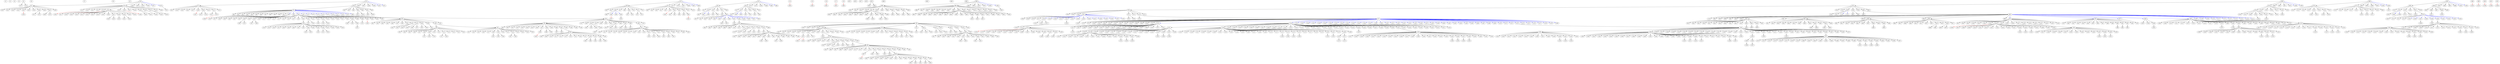 digraph G {
n1 [label="k1" parents="" clause="#1(len=2): knows(X0,plus(X1,X2),X6) <== knows(0,X2,X4), knows(0,X1,plus(X4,X6))"];
n2 [label="k2" parents="" clause="#2(len=2): knows(X0,plus(X1,X2),X6) <== knows(0,X1,X3), knows(0,X2,plus(X3,X6))"];
n3 [label="k3" parents="" clause="#3(len=2): knows(X0,plus(X1,X2),X3) <== knows(0,X1,X3), knows(0,X2,zero)"];
n4 [label="k4" parents="" clause="#4(len=2): knows(X0,plus(X1,X2),X4) <== knows(0,X2,X4), knows(0,X1,zero)"];
n5 [label="k5" parents="" clause="#5(len=2): knows(X0,plus(X1,X2),zero) <== knows(0,X1,X3), knows(0,X2,X3)"];
n6 [label="k6" parents="" clause="#6(len=2): knows(X0,plus(X1,X2),plus(X6,X5)) <== knows(0,X1,plus(X7,X5)), knows(0,X2,plus(X7,X6))"];
n7 [label="k7" parents="" clause="#7(len=2): knows(X0,plus(X1,X2),plus(X3,X4)) <== knows(0,X1,X3), knows(0,X2,X4)"];
n8 [label="k8" parents="" clause="#8(len=0): knows(X11,zero,zero) <== "];
n9 [label="k9" parents="" clause="#9(len=2): knows(X12,h(X13,X14),h(X15,X16)) <== knows(0,X13,X15), knows(0,X14,X16)"];
n10 [label="k10" parents="" clause="#10(len=1): knows([in(C,Y),[out(C),[out(C),[out(C),[out(C),X21]]]]],w3,plus(r4,h(Y,kA))) <== knows(0,X17,Y)"];
n11 [label="k11" parents="" clause="#11(len=1): knows([in(C,Y),[out(C),[out(C),[out(C),X20]]]],w2,plus(idA,r4)) <== knows(0,X17,Y)"];
n12 [label="k12" parents="" clause="#12(len=1): knows([in(C,Y),[out(C),[out(C),X19]]],w1,plus(r2,h(Y,kA))) <== knows(0,X17,Y)"];
n13 [label="k13" parents="" clause="#13(len=1): knows([in(C,Y),[out(C),X18]],w0,plus(idA,r2)) <== knows(0,X17,Y)"];
n14 [label="r14" parents="" clause="#14(len=1): reach([in(C,Y),empty]) <== knows(0,X22,Y)"];
n15 [label="r15" parents="" clause="#15(len=1): reach([in(C,Y),[out(C),empty]]) <== knows(0,X22,Y)"];
n16 [label="r16" parents="" clause="#16(len=1): reach([in(C,Y),[out(C),[out(C),empty]]]) <== knows(0,X22,Y)"];
n17 [label="r17" parents="" clause="#17(len=1): reach([in(C,Y),[out(C),[out(C),[out(C),empty]]]]) <== knows(0,X22,Y)"];
n18 [label="r18" parents="" clause="#18(len=1): reach([in(C,Y),[out(C),[out(C),[out(C),[out(C),empty]]]]]) <== knows(0,X22,Y)"];
n19 [label="k19" parents="#6,#13" clause="#19(len=2): knows([in(C,X44),[out(C),X42]],plus(X68,w0),plus(X69,idA)) <== knows(0,X43,X44), knows(2,X68,plus(X69,r2))"];
n13 -> n19 [color=black];
n20 [label="k20" parents="#6,#13" clause="#20(len=2): knows([in(C,X44),[out(C),X42]],plus(X68,w0),plus(X69,r2)) <== knows(0,X43,X44), knows(2,X68,plus(X69,idA))"];
n13 -> n20 [color=black];
n21 [label="k21" parents="#20,#13" clause="#21(len=2): knows([in(C,X44),[out(C),X42]],plus(w0,w0),plus(r2,r2)) <== knows(0,X43,X44), knows(0,X88,X44)"];
n20 -> n21 [color=black];
n22 [label="k22" parents="#20,#11" clause="#22(len=2): knows([in(C,X38),[out(C),[out(C),[out(C),X36]]]],plus(w0,w2),plus(r2,r4)) <== knows(0,X37,X38), knows(0,X88,X38)"];
n20 -> n22 [color=black];
n23 [label="k23" parents="#19,#22" clause="#23(len=2): knows([in(C,X95),[out(C),[out(C),[out(C),X93]]]],plus(w0,plus(w2,w0)),plus(idA,r4)) <== knows(0,X94,X95), knows(0,X83,X95)"];
n22 -> n23 [color=black];
n24 [label="k24" parents="#20,#7" clause="#24(len=3): knows([in(C,X89),[out(C),X90]],plus(w0,plus(P96,X74)),plus(r2,plus(x14,x15))) <== knows(2,X74,x14), knows(0,X88,X89), knows(2,P96,plus(idA,x15))"];
n20 -> n24 [color=black];
n25 [label="k25" parents="#20,#7" clause="#25(len=3): knows([in(C,X89),[out(C),X90]],plus(w0,plus(P97,X74)),plus(r2,x14)) <== knows(2,X74,x14), knows(0,X88,X89), knows(2,P97,idA)"];
n20 -> n25 [color=black];
n26 [label="k26" parents="#20,#7" clause="#26(len=3): knows([in(C,X89),[out(C),X90]],plus(w0,plus(X71,P98)),plus(r2,plus(x14,x15))) <== knows(2,X71,x15), knows(0,X88,X89), knows(2,P98,plus(idA,x14))"];
n20 -> n26 [color=black];
n27 [label="k27" parents="#20,#7" clause="#27(len=3): knows([in(C,X89),[out(C),X90]],plus(w0,plus(X71,P99)),plus(r2,x15)) <== knows(2,X71,x15), knows(0,X88,X89), knows(2,P99,idA)"];
n20 -> n27 [color=black];
n28 [label="k28" parents="#26,#13" clause="#28(len=3): knows([in(C,X44),[out(C),X42]],plus(plus(w0,w0),X113),plus(plus(r2,X114),r2)) <== knows(0,X43,X44), knows(2,X113,X114), knows(0,X115,X44)"];
n26 -> n28 [color=black];
n29 [label="k29" parents="#26,#11" clause="#29(len=3): knows([in(C,X38),[out(C),[out(C),[out(C),X36]]]],plus(plus(w0,w2),X113),plus(plus(r2,X114),r4)) <== knows(0,X37,X38), knows(4,X113,X114), knows(0,X115,X38)"];
n26 -> n29 [color=black];
n30 [label="k30" parents="#24,#13" clause="#30(len=3): knows([in(C,X44),[out(C),X42]],plus(plus(w0,X100),w0),plus(plus(r2,r2),X101)) <== knows(0,X43,X44), knows(2,X100,X101), knows(0,X102,X44)"];
n24 -> n30 [color=black];
n31 [label="k31" parents="#24,#11" clause="#31(len=3): knows([in(C,X38),[out(C),[out(C),[out(C),X36]]]],plus(plus(w0,X100),w2),plus(plus(r2,r4),X101)) <== knows(0,X37,X38), knows(4,X100,X101), knows(0,X102,X38)"];
n24 -> n31 [color=black];
n32 [label="k32" parents="#19,#13" clause="#32(len=2): knows([in(C,X44),[out(C),X42]],plus(w0,w0),plus(idA,idA)) <== knows(0,X43,X44), knows(0,X83,X44)"];
n19 -> n32 [color=black];
n33 [label="k33" parents="#19,#12" clause="#33(len=2): knows([in(C,X41),[out(C),[out(C),X39]]],plus(w0,w1),plus(idA,h(X41,kA))) <== knows(0,X40,X41), knows(0,X83,X41)"];
n19 -> n33 [color=black];
n34 [label="k34" parents="#20,#33" clause="#34(len=2): knows([in(C,X122),[out(C),[out(C),X120]]],plus(w0,plus(w1,w0)),plus(r2,h(X122,kA))) <== knows(0,X121,X122), knows(0,X88,X122)"];
n33 -> n34 [color=black];
n35 [label="k35" parents="#19,#7" clause="#35(len=3): knows([in(C,X84),[out(C),X85]],plus(w0,plus(P123,X74)),plus(idA,plus(x14,x15))) <== knows(2,X74,x14), knows(0,X83,X84), knows(2,P123,plus(r2,x15))"];
n19 -> n35 [color=black];
n36 [label="k36" parents="#19,#7" clause="#36(len=3): knows([in(C,X84),[out(C),X85]],plus(w0,plus(P124,X74)),plus(idA,x14)) <== knows(2,X74,x14), knows(0,X83,X84), knows(2,P124,r2)"];
n19 -> n36 [color=black];
n37 [label="k37" parents="#19,#7" clause="#37(len=3): knows([in(C,X84),[out(C),X85]],plus(w0,plus(X71,P125)),plus(idA,plus(x14,x15))) <== knows(2,X71,x15), knows(0,X83,X84), knows(2,P125,plus(r2,x14))"];
n19 -> n37 [color=black];
n38 [label="k38" parents="#19,#7" clause="#38(len=3): knows([in(C,X84),[out(C),X85]],plus(w0,plus(X71,P126)),plus(idA,x15)) <== knows(2,X71,x15), knows(0,X83,X84), knows(2,P126,r2)"];
n19 -> n38 [color=black];
n39 [label="k39" parents="#37,#13" clause="#39(len=3): knows([in(C,X44),[out(C),X42]],plus(plus(w0,X140),w0),plus(plus(idA,X141),idA)) <== knows(0,X43,X44), knows(2,X140,X141), knows(0,X142,X44)"];
n37 -> n39 [color=black];
n40 [label="k40" parents="#37,#12" clause="#40(len=3): knows([in(C,X41),[out(C),[out(C),X39]]],plus(plus(w0,X140),w1),plus(plus(idA,X141),h(X41,kA))) <== knows(0,X40,X41), knows(3,X140,X141), knows(0,X142,X41)"];
n37 -> n40 [color=black];
n41 [label="k41" parents="#20,#40" clause="#41(len=3): knows([in(C,X148),[out(C),[out(C),X149]]],plus(w0,plus(w1,plus(w0,X150))),plus(r2,plus(h(X148,kA),X151))) <== knows(0,X147,X148), knows(3,X150,X151), knows(0,X88,X148)"];
n40 -> n41 [color=black];
n42 [label="k42" parents="#19,#40" clause="#42(len=3): knows([in(C,X148),[out(C),[out(C),X149]]],plus(w0,plus(w1,plus(w0,X150))),plus(idA,plus(h(X148,kA),plus(idA,x17)))) <== knows(0,X147,X148), knows(0,X83,X148), knows(3,X150,plus(r2,x17))"];
n40 -> n42 [color=black];
n43 [label="k43" parents="#19,#40" clause="#43(len=3): knows([in(C,X148),[out(C),[out(C),X149]]],plus(w0,plus(w1,plus(w0,X150))),plus(idA,plus(h(X148,kA),idA))) <== knows(0,X147,X148), knows(0,X83,X148), knows(3,X150,r2)"];
n40 -> n43 [color=black];
n44 [label="k44" parents="#35,#13" clause="#44(len=3): knows([in(C,X44),[out(C),X42]],plus(plus(w0,X127),w0),plus(plus(idA,idA),X128)) <== knows(0,X43,X44), knows(2,X127,X128), knows(0,X129,X44)"];
n35 -> n44 [color=black];
n45 [label="k45" parents="#35,#12" clause="#45(len=3): knows([in(C,X41),[out(C),[out(C),X39]]],plus(plus(w0,X127),w1),plus(plus(idA,h(X41,kA)),X128)) <== knows(0,X40,X41), knows(3,X127,X128), knows(0,X129,X41)"];
n35 -> n45 [color=black];
n46 [label="k46" parents="#6,#12" clause="#46(len=2): knows([in(C,X41),[out(C),[out(C),X39]]],plus(X68,w1),plus(X69,h(X41,kA))) <== knows(0,X40,X41), knows(3,X68,plus(X69,r2))"];
n12 -> n46 [color=black];
n47 [label="k47" parents="#6,#12" clause="#47(len=2): knows([in(C,X41),[out(C),[out(C),X39]]],plus(X68,w1),plus(X69,r2)) <== knows(0,X40,X41), knows(3,X68,plus(X69,h(X41,kA)))"];
n12 -> n47 [color=black];
n48 [label="k48" parents="#47,#40" clause="#48(len=3): knows([in(C,X148),[out(C),[out(C),X149]]],plus(w1,plus(w1,plus(w0,X150))),plus(r2,plus(idA,x17))) <== knows(0,X147,X148), knows(3,X150,x17), knows(0,X157,X148)"];
n47 -> n48 [color=black];
n49 [label="k49" parents="#47,#40" clause="#49(len=3): knows([in(C,X148),[out(C),[out(C),X149]]],plus(w1,plus(w1,plus(w0,X150))),plus(r2,plus(h(X148,kA),plus(idA,x17)))) <== knows(0,X147,X148), knows(0,X157,X148), knows(3,X150,plus(h(X148,kA),x17))"];
n47 -> n49 [color=black];
n50 [label="k50" parents="#47,#40" clause="#50(len=3): knows([in(C,X148),[out(C),[out(C),X149]]],plus(w1,plus(w1,plus(w0,X150))),plus(r2,plus(h(X148,kA),idA))) <== knows(0,X147,X148), knows(0,X157,X148), knows(3,X150,h(X148,kA))"];
n47 -> n50 [color=black];
n51 [label="k51" parents="#47,#33" clause="#51(len=2): knows([in(C,X122),[out(C),[out(C),X120]]],plus(w1,plus(w1,w0)),plus(r2,idA)) <== knows(0,X121,X122), knows(0,X157,X122)"];
n47 -> n51 [color=black];
n52 [label="k52" parents="#47,#12" clause="#52(len=2): knows([in(C,X41),[out(C),[out(C),X39]]],plus(w1,w1),plus(r2,r2)) <== knows(0,X40,X41), knows(0,X157,X41)"];
n47 -> n52 [color=black];
n53 [label="k53" parents="#47,#10" clause="#53(len=2): knows([in(C,X35),[out(C),[out(C),[out(C),[out(C),X33]]]]],plus(w1,w3),plus(r2,r4)) <== knows(0,X34,X35), knows(0,X157,X35)"];
n47 -> n53 [color=black];
n54 [label="k54" parents="#47,#7" clause="#54(len=3): knows([in(C,X161),[out(C),[out(C),X158]]],plus(w1,plus(P165,X74)),plus(r2,plus(x14,x15))) <== knows(3,X74,x14), knows(0,X157,X161), knows(3,P165,plus(h(X161,kA),x15))"];
n47 -> n54 [color=black];
n55 [label="k55" parents="#47,#7" clause="#55(len=3): knows([in(C,X161),[out(C),[out(C),X158]]],plus(w1,plus(P166,X74)),plus(r2,x14)) <== knows(3,X74,x14), knows(0,X157,X161), knows(3,P166,h(X161,kA))"];
n47 -> n55 [color=black];
n56 [label="k56" parents="#47,#7" clause="#56(len=3): knows([in(C,X161),[out(C),[out(C),X158]]],plus(w1,plus(X71,P167)),plus(r2,plus(x14,x15))) <== knows(3,X71,x15), knows(0,X157,X161), knows(3,P167,plus(h(X161,kA),x14))"];
n47 -> n56 [color=black];
n57 [label="k57" parents="#47,#7" clause="#57(len=3): knows([in(C,X161),[out(C),[out(C),X158]]],plus(w1,plus(X71,P168)),plus(r2,x15)) <== knows(3,X71,x15), knows(0,X157,X161), knows(3,P168,h(X161,kA))"];
n47 -> n57 [color=black];
n58 [label="k58" parents="#56,#12" clause="#58(len=3): knows([in(C,X41),[out(C),[out(C),X39]]],plus(plus(w1,X182),w1),plus(plus(r2,X183),r2)) <== knows(0,X40,X41), knows(3,X182,X183), knows(0,X184,X41)"];
n56 -> n58 [color=black];
n59 [label="k59" parents="#56,#10" clause="#59(len=3): knows([in(C,X35),[out(C),[out(C),[out(C),[out(C),X33]]]]],plus(plus(w1,X182),w3),plus(plus(r2,X183),r4)) <== knows(0,X34,X35), knows(5,X182,X183), knows(0,X184,X35)"];
n56 -> n59 [color=black];
n60 [label="k60" parents="#55,#9" clause="#60(len=4): knows([in(C,X79),[out(C),[out(C),X179]]],plus(plus(w1,X176),h(X78,X81)),plus(r2,X177)) <== knows(3,X78,X79), knows(3,X176,X177), knows(0,X178,X79), knows(3,X81,kA)"];
n55 -> n60 [color=black];
n61 [label="k61" parents="#54,#12" clause="#61(len=3): knows([in(C,X41),[out(C),[out(C),X39]]],plus(plus(w1,X169),w1),plus(plus(r2,r2),X170)) <== knows(0,X40,X41), knows(3,X169,X170), knows(0,X171,X41)"];
n54 -> n61 [color=black];
n62 [label="k62" parents="#54,#10" clause="#62(len=3): knows([in(C,X35),[out(C),[out(C),[out(C),[out(C),X33]]]]],plus(plus(w1,X169),w3),plus(plus(r2,r4),X170)) <== knows(0,X34,X35), knows(5,X169,X170), knows(0,X171,X35)"];
n54 -> n62 [color=black];
n63 [label="k63" parents="#46,#40" clause="#63(len=3): knows([in(C,X148),[out(C),[out(C),X149]]],plus(w1,plus(w1,plus(w0,X150))),plus(plus(h(X148,kA),plus(idA,x17)),h(X148,kA))) <== knows(0,X147,X148), knows(0,X152,X148), knows(3,X150,plus(r2,x17))"];
n46 -> n63 [color=black];
n64 [label="k64" parents="#46,#40" clause="#64(len=3): knows([in(C,X148),[out(C),[out(C),X149]]],plus(w1,plus(w1,plus(w0,X150))),plus(plus(h(X148,kA),idA),h(X148,kA))) <== knows(0,X147,X148), knows(0,X152,X148), knows(3,X150,r2)"];
n46 -> n64 [color=black];
n65 [label="k65" parents="#46,#22" clause="#65(len=2): knows([in(C,X95),[out(C),[out(C),[out(C),X93]]]],plus(w1,plus(w2,w0)),plus(r4,h(X95,kA))) <== knows(0,X94,X95), knows(0,X152,X95)"];
n46 -> n65 [color=black];
n66 [label="k66" parents="#47,#65" clause="#66(len=2): knows([in(C,X203),[out(C),[out(C),[out(C),X201]]]],plus(w1,plus(w2,plus(w1,w0))),plus(r2,r4)) <== knows(0,X202,X203), knows(0,X157,X203)"];
n65 -> n66 [color=black];
n67 [label="k67" parents="#46,#13" clause="#67(len=2): knows([in(C,X44),[out(C),[out(C),X154]]],plus(w1,w0),plus(idA,h(X44,kA))) <== knows(0,X43,X44), knows(0,X152,X44)"];
n46 -> n67 [color=black];
n68 [label="k68" parents="#46,#12" clause="#68(len=2): knows([in(C,X41),[out(C),[out(C),X39]]],plus(w1,w1),plus(h(X41,kA),h(X41,kA))) <== knows(0,X40,X41), knows(0,X152,X41)"];
n46 -> n68 [color=black];
n69 [label="k69" parents="#46,#7" clause="#69(len=3): knows([in(C,X153),[out(C),[out(C),X154]]],plus(w1,plus(P204,X74)),plus(plus(x14,x15),h(X153,kA))) <== knows(3,X74,x14), knows(0,X152,X153), knows(3,P204,plus(r2,x15))"];
n46 -> n69 [color=black];
n70 [label="k70" parents="#46,#7" clause="#70(len=3): knows([in(C,X153),[out(C),[out(C),X154]]],plus(w1,plus(P205,X74)),plus(x14,h(X153,kA))) <== knows(3,X74,x14), knows(0,X152,X153), knows(3,P205,r2)"];
n46 -> n70 [color=black];
n71 [label="k71" parents="#46,#7" clause="#71(len=3): knows([in(C,X153),[out(C),[out(C),X154]]],plus(w1,plus(X71,P206)),plus(plus(x14,x15),h(X153,kA))) <== knows(3,X71,x15), knows(0,X152,X153), knows(3,P206,plus(r2,x14))"];
n46 -> n71 [color=black];
n72 [label="k72" parents="#46,#7" clause="#72(len=3): knows([in(C,X153),[out(C),[out(C),X154]]],plus(w1,plus(X71,P207)),plus(x15,h(X153,kA))) <== knows(3,X71,x15), knows(0,X152,X153), knows(3,P207,r2)"];
n46 -> n72 [color=black];
n73 [label="k73" parents="#71,#13" clause="#73(len=3): knows([in(C,X44),[out(C),[out(C),X225]]],plus(plus(w1,X221),w0),plus(plus(X222,idA),h(X44,kA))) <== knows(0,X43,X44), knows(3,X221,X222), knows(0,X223,X44)"];
n71 -> n73 [color=black];
n74 [label="k74" parents="#71,#12" clause="#74(len=3): knows([in(C,X41),[out(C),[out(C),X39]]],plus(plus(w1,X221),w1),plus(plus(X222,h(X41,kA)),h(X41,kA))) <== knows(0,X40,X41), knows(3,X221,X222), knows(0,X223,X41)"];
n71 -> n74 [color=black];
n75 [label="k75" parents="#69,#13" clause="#75(len=3): knows([in(C,X44),[out(C),[out(C),X212]]],plus(plus(w1,X208),w0),plus(plus(idA,X209),h(X44,kA))) <== knows(0,X43,X44), knows(3,X208,X209), knows(0,X210,X44)"];
n69 -> n75 [color=black];
n76 [label="k76" parents="#69,#12" clause="#76(len=3): knows([in(C,X41),[out(C),[out(C),X39]]],plus(plus(w1,X208),w1),plus(plus(h(X41,kA),X209),h(X41,kA))) <== knows(0,X40,X41), knows(3,X208,X209), knows(0,X210,X41)"];
n69 -> n76 [color=black];
n77 [label="k77" parents="#6,#11" clause="#77(len=2): knows([in(C,X38),[out(C),[out(C),[out(C),X36]]]],plus(X68,w2),plus(X69,idA)) <== knows(0,X37,X38), knows(4,X68,plus(X69,r4))"];
n11 -> n77 [color=black];
n78 [label="k78" parents="#6,#11" clause="#78(len=2): knows([in(C,X38),[out(C),[out(C),[out(C),X36]]]],plus(X68,w2),plus(X69,r4)) <== knows(0,X37,X38), knows(4,X68,plus(X69,idA))"];
n11 -> n78 [color=black];
n79 [label="k79" parents="#78,#40" clause="#79(len=3): knows([in(C,X148),[out(C),[out(C),[out(C),X235]]]],plus(w2,plus(w1,plus(w0,X150))),plus(r4,plus(h(X148,kA),X151))) <== knows(0,X147,X148), knows(4,X150,X151), knows(0,X233,X148)"];
n78 -> n79 [color=black];
n80 [label="k80" parents="#78,#79" clause="#80(len=3): knows([in(C,X239),[out(C),[out(C),[out(C),X240]]]],plus(w2,plus(w2,plus(w1,plus(w0,X241)))),plus(r4,plus(h(X239,kA),plus(r4,x18)))) <== knows(0,X238,X239), knows(0,X233,X239), knows(4,X241,plus(idA,x18))"];
n79 -> n80 [color=black];
n81 [label="k81" parents="#78,#79" clause="#81(len=3): knows([in(C,X239),[out(C),[out(C),[out(C),X240]]]],plus(w2,plus(w2,plus(w1,plus(w0,X241)))),plus(r4,plus(h(X239,kA),r4))) <== knows(0,X238,X239), knows(0,X233,X239), knows(4,X241,idA)"];
n79 -> n81 [color=black];
n82 [label="k82" parents="#77,#79" clause="#82(len=3): knows([in(C,X239),[out(C),[out(C),[out(C),X240]]]],plus(w2,plus(w2,plus(w1,plus(w0,X241)))),plus(idA,plus(h(X239,kA),X242))) <== knows(0,X238,X239), knows(4,X241,X242), knows(0,X228,X239)"];
n79 -> n82 [color=black];
n83 [label="k83" parents="#47,#79" clause="#83(len=3): knows([in(C,X239),[out(C),[out(C),[out(C),X240]]]],plus(w1,plus(w2,plus(w1,plus(w0,X241)))),plus(r2,plus(r4,x18))) <== knows(0,X238,X239), knows(4,X241,x18), knows(0,X157,X239)"];
n79 -> n83 [color=black];
n84 [label="k84" parents="#47,#79" clause="#84(len=3): knows([in(C,X239),[out(C),[out(C),[out(C),X240]]]],plus(w1,plus(w2,plus(w1,plus(w0,X241)))),plus(r2,plus(h(X239,kA),plus(r4,x18)))) <== knows(0,X238,X239), knows(0,X157,X239), knows(4,X241,plus(h(X239,kA),x18))"];
n79 -> n84 [color=black];
n85 [label="k85" parents="#47,#79" clause="#85(len=3): knows([in(C,X239),[out(C),[out(C),[out(C),X240]]]],plus(w1,plus(w2,plus(w1,plus(w0,X241)))),plus(r2,plus(h(X239,kA),r4))) <== knows(0,X238,X239), knows(0,X157,X239), knows(4,X241,h(X239,kA))"];
n79 -> n85 [color=black];
n86 [label="k86" parents="#46,#79" clause="#86(len=3): knows([in(C,X239),[out(C),[out(C),[out(C),X240]]]],plus(w1,plus(w2,plus(w1,plus(w0,X241)))),plus(plus(h(X239,kA),plus(r4,x18)),h(X239,kA))) <== knows(0,X238,X239), knows(0,X152,X239), knows(4,X241,plus(r2,x18))"];
n79 -> n86 [color=black];
n87 [label="k87" parents="#46,#79" clause="#87(len=3): knows([in(C,X239),[out(C),[out(C),[out(C),X240]]]],plus(w1,plus(w2,plus(w1,plus(w0,X241)))),plus(plus(h(X239,kA),r4),h(X239,kA))) <== knows(0,X238,X239), knows(0,X152,X239), knows(4,X241,r2)"];
n79 -> n87 [color=black];
n88 [label="k88" parents="#20,#79" clause="#88(len=3): knows([in(C,X239),[out(C),[out(C),[out(C),X240]]]],plus(w0,plus(w2,plus(w1,plus(w0,X241)))),plus(r2,plus(h(X239,kA),plus(r4,x18)))) <== knows(0,X238,X239), knows(0,X88,X239), knows(4,X241,plus(idA,x18))"];
n79 -> n88 [color=black];
n89 [label="k89" parents="#20,#79" clause="#89(len=3): knows([in(C,X239),[out(C),[out(C),[out(C),X240]]]],plus(w0,plus(w2,plus(w1,plus(w0,X241)))),plus(r2,plus(h(X239,kA),r4))) <== knows(0,X238,X239), knows(0,X88,X239), knows(4,X241,idA)"];
n79 -> n89 [color=black];
n90 [label="k90" parents="#19,#79" clause="#90(len=3): knows([in(C,X239),[out(C),[out(C),[out(C),X240]]]],plus(w0,plus(w2,plus(w1,plus(w0,X241)))),plus(idA,plus(h(X239,kA),plus(r4,x18)))) <== knows(0,X238,X239), knows(0,X83,X239), knows(4,X241,plus(r2,x18))"];
n79 -> n90 [color=black];
n91 [label="k91" parents="#19,#79" clause="#91(len=3): knows([in(C,X239),[out(C),[out(C),[out(C),X240]]]],plus(w0,plus(w2,plus(w1,plus(w0,X241)))),plus(idA,plus(h(X239,kA),r4))) <== knows(0,X238,X239), knows(0,X83,X239), knows(4,X241,r2)"];
n79 -> n91 [color=black];
n92 [label="k92" parents="#78,#33" clause="#92(len=2): knows([in(C,X122),[out(C),[out(C),[out(C),X235]]]],plus(w2,plus(w1,w0)),plus(r4,h(X122,kA))) <== knows(0,X121,X122), knows(0,X233,X122)"];
n78 -> n92 [color=black];
n93 [label="k93" parents="#78,#13" clause="#93(len=2): knows([in(C,X44),[out(C),[out(C),[out(C),X235]]]],plus(w2,w0),plus(r4,r2)) <== knows(0,X43,X44), knows(0,X233,X44)"];
n78 -> n93 [color=black];
n94 [label="k94" parents="#78,#11" clause="#94(len=2): knows([in(C,X38),[out(C),[out(C),[out(C),X36]]]],plus(w2,w2),plus(r4,r4)) <== knows(0,X37,X38), knows(0,X233,X38)"];
n78 -> n94 [color=black];
n95 [label="k95" parents="#78,#7" clause="#95(len=3): knows([in(C,X234),[out(C),[out(C),[out(C),X235]]]],plus(w2,plus(P243,X74)),plus(r4,plus(x14,x15))) <== knows(4,X74,x14), knows(0,X233,X234), knows(4,P243,plus(idA,x15))"];
n78 -> n95 [color=black];
n96 [label="k96" parents="#78,#7" clause="#96(len=3): knows([in(C,X234),[out(C),[out(C),[out(C),X235]]]],plus(w2,plus(P244,X74)),plus(r4,x14)) <== knows(4,X74,x14), knows(0,X233,X234), knows(4,P244,idA)"];
n78 -> n96 [color=black];
n97 [label="k97" parents="#78,#7" clause="#97(len=3): knows([in(C,X234),[out(C),[out(C),[out(C),X235]]]],plus(w2,plus(X71,P245)),plus(r4,plus(x14,x15))) <== knows(4,X71,x15), knows(0,X233,X234), knows(4,P245,plus(idA,x14))"];
n78 -> n97 [color=black];
n98 [label="k98" parents="#78,#7" clause="#98(len=3): knows([in(C,X234),[out(C),[out(C),[out(C),X235]]]],plus(w2,plus(X71,P246)),plus(r4,x15)) <== knows(4,X71,x15), knows(0,X233,X234), knows(4,P246,idA)"];
n78 -> n98 [color=black];
n99 [label="k99" parents="#97,#13" clause="#99(len=3): knows([in(C,X44),[out(C),[out(C),[out(C),X264]]]],plus(plus(w2,X260),w0),plus(plus(r4,X261),r2)) <== knows(0,X43,X44), knows(4,X260,X261), knows(0,X262,X44)"];
n97 -> n99 [color=black];
n100 [label="k100" parents="#97,#11" clause="#100(len=3): knows([in(C,X38),[out(C),[out(C),[out(C),X36]]]],plus(plus(w2,X260),w2),plus(plus(r4,X261),r4)) <== knows(0,X37,X38), knows(4,X260,X261), knows(0,X262,X38)"];
n97 -> n100 [color=black];
n101 [label="k101" parents="#95,#13" clause="#101(len=3): knows([in(C,X44),[out(C),[out(C),[out(C),X251]]]],plus(plus(w2,X247),w0),plus(plus(r4,r2),X248)) <== knows(0,X43,X44), knows(4,X247,X248), knows(0,X249,X44)"];
n95 -> n101 [color=black];
n102 [label="k102" parents="#95,#11" clause="#102(len=3): knows([in(C,X38),[out(C),[out(C),[out(C),X36]]]],plus(plus(w2,X247),w2),plus(plus(r4,r4),X248)) <== knows(0,X37,X38), knows(4,X247,X248), knows(0,X249,X38)"];
n95 -> n102 [color=black];
n103 [label="k103" parents="#77,#65" clause="#103(len=2): knows([in(C,X203),[out(C),[out(C),[out(C),X201]]]],plus(w2,plus(w2,plus(w1,w0))),plus(idA,h(X203,kA))) <== knows(0,X202,X203), knows(0,X228,X203)"];
n77 -> n103 [color=black];
n104 [label="k104" parents="#77,#40" clause="#104(len=3): knows([in(C,X148),[out(C),[out(C),[out(C),X230]]]],plus(w2,plus(w1,plus(w0,X150))),plus(idA,plus(h(X148,kA),plus(idA,x17)))) <== knows(0,X147,X148), knows(0,X228,X148), knows(4,X150,plus(r4,x17))"];
n77 -> n104 [color=black];
n105 [label="k105" parents="#77,#40" clause="#105(len=3): knows([in(C,X148),[out(C),[out(C),[out(C),X230]]]],plus(w2,plus(w1,plus(w0,X150))),plus(idA,plus(h(X148,kA),idA))) <== knows(0,X147,X148), knows(0,X228,X148), knows(4,X150,r4)"];
n77 -> n105 [color=black];
n106 [label="k106" parents="#77,#22" clause="#106(len=2): knows([in(C,X95),[out(C),[out(C),[out(C),X93]]]],plus(w2,plus(w2,w0)),plus(idA,r2)) <== knows(0,X94,X95), knows(0,X228,X95)"];
n77 -> n106 [color=black];
n107 [label="k107" parents="#77,#11" clause="#107(len=2): knows([in(C,X38),[out(C),[out(C),[out(C),X36]]]],plus(w2,w2),plus(idA,idA)) <== knows(0,X37,X38), knows(0,X228,X38)"];
n77 -> n107 [color=black];
n108 [label="k108" parents="#77,#10" clause="#108(len=2): knows([in(C,X35),[out(C),[out(C),[out(C),[out(C),X33]]]]],plus(w2,w3),plus(idA,h(X35,kA))) <== knows(0,X34,X35), knows(0,X228,X35)"];
n77 -> n108 [color=black];
n109 [label="k109" parents="#77,#7" clause="#109(len=3): knows([in(C,X229),[out(C),[out(C),[out(C),X230]]]],plus(w2,plus(P270,X74)),plus(idA,plus(x14,x15))) <== knows(4,X74,x14), knows(0,X228,X229), knows(4,P270,plus(r4,x15))"];
n77 -> n109 [color=black];
n110 [label="k110" parents="#77,#7" clause="#110(len=3): knows([in(C,X229),[out(C),[out(C),[out(C),X230]]]],plus(w2,plus(P271,X74)),plus(idA,x14)) <== knows(4,X74,x14), knows(0,X228,X229), knows(4,P271,r4)"];
n77 -> n110 [color=black];
n111 [label="k111" parents="#77,#7" clause="#111(len=3): knows([in(C,X229),[out(C),[out(C),[out(C),X230]]]],plus(w2,plus(X71,P272)),plus(idA,plus(x14,x15))) <== knows(4,X71,x15), knows(0,X228,X229), knows(4,P272,plus(r4,x14))"];
n77 -> n111 [color=black];
n112 [label="k112" parents="#77,#7" clause="#112(len=3): knows([in(C,X229),[out(C),[out(C),[out(C),X230]]]],plus(w2,plus(X71,P273)),plus(idA,x15)) <== knows(4,X71,x15), knows(0,X228,X229), knows(4,P273,r4)"];
n77 -> n112 [color=black];
n113 [label="k113" parents="#111,#11" clause="#113(len=3): knows([in(C,X38),[out(C),[out(C),[out(C),X36]]]],plus(plus(w2,X287),w2),plus(plus(idA,X288),idA)) <== knows(0,X37,X38), knows(4,X287,X288), knows(0,X289,X38)"];
n111 -> n113 [color=black];
n114 [label="k114" parents="#111,#10" clause="#114(len=3): knows([in(C,X35),[out(C),[out(C),[out(C),[out(C),X33]]]]],plus(plus(w2,X287),w3),plus(plus(idA,X288),h(X35,kA))) <== knows(0,X34,X35), knows(5,X287,X288), knows(0,X289,X35)"];
n111 -> n114 [color=black];
n115 [label="k115" parents="#109,#11" clause="#115(len=3): knows([in(C,X38),[out(C),[out(C),[out(C),X36]]]],plus(plus(w2,X274),w2),plus(plus(idA,idA),X275)) <== knows(0,X37,X38), knows(4,X274,X275), knows(0,X276,X38)"];
n109 -> n115 [color=black];
n116 [label="k116" parents="#109,#10" clause="#116(len=3): knows([in(C,X35),[out(C),[out(C),[out(C),[out(C),X33]]]]],plus(plus(w2,X274),w3),plus(plus(idA,h(X35,kA)),X275)) <== knows(0,X34,X35), knows(5,X274,X275), knows(0,X276,X35)"];
n109 -> n116 [color=black];
n117 [label="k117" parents="#6,#10" clause="#117(len=2): knows([in(C,X35),[out(C),[out(C),[out(C),[out(C),X33]]]]],plus(X68,w3),plus(X69,h(X35,kA))) <== knows(0,X34,X35), knows(5,X68,plus(X69,r4))"];
n10 -> n117 [color=black];
n118 [label="k118" parents="#6,#10" clause="#118(len=2): knows([in(C,X35),[out(C),[out(C),[out(C),[out(C),X33]]]]],plus(X68,w3),plus(X69,r4)) <== knows(0,X34,X35), knows(5,X68,plus(X69,h(X35,kA)))"];
n10 -> n118 [color=black];
n119 [label="k119" parents="#118,#79" clause="#119(len=3): knows([in(C,X239),[out(C),[out(C),[out(C),[out(C),X305]]]]],plus(w3,plus(w2,plus(w1,plus(w0,X241)))),plus(r4,plus(r4,x18))) <== knows(0,X238,X239), knows(5,X241,x18), knows(0,X304,X239)"];
n118 -> n119 [color=black];
n120 [label="k120" parents="#118,#79" clause="#120(len=3): knows([in(C,X239),[out(C),[out(C),[out(C),[out(C),X305]]]]],plus(w3,plus(w2,plus(w1,plus(w0,X241)))),plus(r4,plus(h(X239,kA),plus(r4,x18)))) <== knows(0,X238,X239), knows(0,X304,X239), knows(5,X241,plus(h(X239,kA),x18))"];
n118 -> n120 [color=black];
n121 [label="k121" parents="#118,#79" clause="#121(len=3): knows([in(C,X239),[out(C),[out(C),[out(C),[out(C),X305]]]]],plus(w3,plus(w2,plus(w1,plus(w0,X241)))),plus(r4,plus(h(X239,kA),r4))) <== knows(0,X238,X239), knows(0,X304,X239), knows(5,X241,h(X239,kA))"];
n118 -> n121 [color=black];
n122 [label="k122" parents="#118,#65" clause="#122(len=2): knows([in(C,X203),[out(C),[out(C),[out(C),[out(C),X305]]]]],plus(w3,plus(w2,plus(w1,w0))),plus(r4,r4)) <== knows(0,X202,X203), knows(0,X304,X203)"];
n118 -> n122 [color=black];
n123 [label="k123" parents="#118,#40" clause="#123(len=3): knows([in(C,X148),[out(C),[out(C),[out(C),[out(C),X305]]]]],plus(w3,plus(w1,plus(w0,X150))),plus(r4,plus(idA,x17))) <== knows(0,X147,X148), knows(5,X150,x17), knows(0,X304,X148)"];
n118 -> n123 [color=black];
n124 [label="k124" parents="#118,#40" clause="#124(len=3): knows([in(C,X148),[out(C),[out(C),[out(C),[out(C),X305]]]]],plus(w3,plus(w1,plus(w0,X150))),plus(r4,plus(h(X148,kA),plus(idA,x17)))) <== knows(0,X147,X148), knows(0,X304,X148), knows(5,X150,plus(h(X148,kA),x17))"];
n118 -> n124 [color=black];
n125 [label="k125" parents="#118,#40" clause="#125(len=3): knows([in(C,X148),[out(C),[out(C),[out(C),[out(C),X305]]]]],plus(w3,plus(w1,plus(w0,X150))),plus(r4,plus(h(X148,kA),idA))) <== knows(0,X147,X148), knows(0,X304,X148), knows(5,X150,h(X148,kA))"];
n118 -> n125 [color=black];
n126 [label="k126" parents="#125,#9" clause="#126(len=3): knows([in(C,X79),[out(C),[out(C),[out(C),[out(C),X320]]]]],plus(plus(plus(w0,w1),w3),h(X78,X81)),plus(plus(idA,r4),h(X79,kA))) <== knows(5,X78,X79), knows(0,X319,X79), knows(5,X81,kA)"];
n125 -> n126 [color=black];
n127 [label="k127" parents="#124,#79" clause="#127(len=3): knows([in(C,X239),[out(C),[out(C),[out(C),[out(C),X315]]]]],plus(plus(plus(w0,w1),w3),plus(w2,plus(w1,plus(w0,X241)))),plus(plus(plus(idA,r4),plus(r4,x18)),h(X239,kA))) <== knows(0,X238,X239), knows(5,X241,x18), knows(0,X314,X239)"];
n124 -> n127 [color=black];
n128 [label="k128" parents="#124,#79" clause="#128(len=3): knows([in(C,X239),[out(C),[out(C),[out(C),[out(C),X315]]]]],plus(plus(plus(w0,w1),w3),plus(w2,plus(w1,plus(w0,X241)))),plus(plus(plus(idA,r4),plus(h(X239,kA),plus(r4,x18))),h(X239,kA))) <== knows(0,X238,X239), knows(0,X314,X239), knows(5,X241,plus(h(X239,kA),x18))"];
n124 -> n128 [color=black];
n129 [label="k129" parents="#124,#79" clause="#129(len=3): knows([in(C,X239),[out(C),[out(C),[out(C),[out(C),X315]]]]],plus(plus(plus(w0,w1),w3),plus(w2,plus(w1,plus(w0,X241)))),plus(plus(plus(idA,r4),plus(h(X239,kA),r4)),h(X239,kA))) <== knows(0,X238,X239), knows(0,X314,X239), knows(5,X241,h(X239,kA))"];
n124 -> n129 [color=black];
n130 [label="k130" parents="#124,#65" clause="#130(len=2): knows([in(C,X203),[out(C),[out(C),[out(C),[out(C),X315]]]]],plus(plus(plus(w0,w1),w3),plus(w2,plus(w1,w0))),plus(plus(plus(idA,r4),r4),h(X203,kA))) <== knows(0,X202,X203), knows(0,X314,X203)"];
n124 -> n130 [color=black];
n131 [label="k131" parents="#124,#40" clause="#131(len=3): knows([in(C,X148),[out(C),[out(C),[out(C),[out(C),X315]]]]],plus(plus(plus(w0,w1),w3),plus(w1,plus(w0,X150))),plus(plus(plus(idA,r4),plus(idA,x17)),h(X148,kA))) <== knows(0,X147,X148), knows(5,X150,x17), knows(0,X314,X148)"];
n124 -> n131 [color=black];
n132 [label="k132" parents="#124,#40" clause="#132(len=3): knows([in(C,X148),[out(C),[out(C),[out(C),[out(C),X315]]]]],plus(plus(plus(w0,w1),w3),plus(w1,plus(w0,X150))),plus(plus(plus(idA,r4),plus(h(X148,kA),plus(idA,x17))),h(X148,kA))) <== knows(0,X147,X148), knows(0,X314,X148), knows(5,X150,plus(h(X148,kA),x17))"];
n124 -> n132 [color=black];
n133 [label="k133" parents="#124,#40" clause="#133(len=3): knows([in(C,X148),[out(C),[out(C),[out(C),[out(C),X315]]]]],plus(plus(plus(w0,w1),w3),plus(w1,plus(w0,X150))),plus(plus(plus(idA,r4),plus(h(X148,kA),idA)),h(X148,kA))) <== knows(0,X147,X148), knows(0,X314,X148), knows(5,X150,h(X148,kA))"];
n124 -> n133 [color=black];
n134 [label="k134" parents="#124,#33" clause="#134(len=2): knows([in(C,X122),[out(C),[out(C),[out(C),[out(C),X315]]]]],plus(plus(plus(w0,w1),w3),plus(w1,w0)),plus(plus(plus(idA,r4),idA),h(X122,kA))) <== knows(0,X121,X122), knows(0,X314,X122)"];
n124 -> n134 [color=black];
n135 [label="k135" parents="#124,#12" clause="#135(len=2): knows([in(C,X41),[out(C),[out(C),[out(C),[out(C),X315]]]]],plus(plus(plus(w0,w1),w3),w1),plus(plus(plus(idA,r4),r2),h(X41,kA))) <== knows(0,X40,X41), knows(0,X314,X41)"];
n124 -> n135 [color=black];
n136 [label="k136" parents="#124,#10" clause="#136(len=2): knows([in(C,X35),[out(C),[out(C),[out(C),[out(C),X33]]]]],plus(plus(plus(w0,w1),w3),w3),plus(plus(plus(idA,r4),r4),h(X35,kA))) <== knows(0,X34,X35), knows(0,X314,X35)"];
n124 -> n136 [color=black];
n137 [label="k137" parents="#124,#7" clause="#137(len=3): knows([in(C,X318),[out(C),[out(C),[out(C),[out(C),X315]]]]],plus(plus(plus(w0,w1),w3),plus(P328,X74)),plus(plus(plus(idA,r4),plus(x14,x15)),h(X318,kA))) <== knows(5,X74,x14), knows(0,X314,X318), knows(5,P328,plus(h(X318,kA),x15))"];
n124 -> n137 [color=black];
n138 [label="k138" parents="#124,#7" clause="#138(len=3): knows([in(C,X318),[out(C),[out(C),[out(C),[out(C),X315]]]]],plus(plus(plus(w0,w1),w3),plus(P329,X74)),plus(plus(plus(idA,r4),x14),h(X318,kA))) <== knows(5,X74,x14), knows(0,X314,X318), knows(5,P329,h(X318,kA))"];
n124 -> n138 [color=black];
n139 [label="k139" parents="#124,#7" clause="#139(len=3): knows([in(C,X318),[out(C),[out(C),[out(C),[out(C),X315]]]]],plus(plus(plus(w0,w1),w3),plus(X71,P330)),plus(plus(plus(idA,r4),plus(x14,x15)),h(X318,kA))) <== knows(5,X71,x15), knows(0,X314,X318), knows(5,P330,plus(h(X318,kA),x14))"];
n124 -> n139 [color=black];
n140 [label="k140" parents="#124,#7" clause="#140(len=3): knows([in(C,X318),[out(C),[out(C),[out(C),[out(C),X315]]]]],plus(plus(plus(w0,w1),w3),plus(X71,P331)),plus(plus(plus(idA,r4),x15),h(X318,kA))) <== knows(5,X71,x15), knows(0,X314,X318), knows(5,P331,h(X318,kA))"];
n124 -> n140 [color=black];
n141 [label="k141" parents="#139,#12" clause="#141(len=3): knows([in(C,X41),[out(C),[out(C),[out(C),[out(C),X348]]]]],plus(plus(plus(plus(w0,w1),w3),X345),w1),plus(plus(plus(plus(idA,r4),X346),r2),h(X41,kA))) <== knows(0,X40,X41), knows(5,X345,X346), knows(0,X347,X41)"];
n139 -> n141 [color=black];
n142 [label="k142" parents="#139,#10" clause="#142(len=3): knows([in(C,X35),[out(C),[out(C),[out(C),[out(C),X33]]]]],plus(plus(plus(plus(w0,w1),w3),X345),w3),plus(plus(plus(plus(idA,r4),X346),r4),h(X35,kA))) <== knows(0,X34,X35), knows(5,X345,X346), knows(0,X347,X35)"];
n139 -> n142 [color=black];
n143 [label="k143" parents="#138,#9" clause="#143(len=4): knows([in(C,X79),[out(C),[out(C),[out(C),[out(C),X342]]]]],plus(plus(plus(plus(w0,w1),w3),X339),h(X78,X81)),plus(plus(plus(idA,r4),X340),h(X79,kA))) <== knows(5,X78,X79), knows(5,X339,X340), knows(0,X341,X79), knows(5,X81,kA)"];
n138 -> n143 [color=black];
n144 [label="k144" parents="#137,#12" clause="#144(len=3): knows([in(C,X41),[out(C),[out(C),[out(C),[out(C),X335]]]]],plus(plus(plus(plus(w0,w1),w3),X332),w1),plus(plus(plus(plus(idA,r4),r2),X333),h(X41,kA))) <== knows(0,X40,X41), knows(5,X332,X333), knows(0,X334,X41)"];
n137 -> n144 [color=black];
n145 [label="k145" parents="#137,#10" clause="#145(len=3): knows([in(C,X35),[out(C),[out(C),[out(C),[out(C),X33]]]]],plus(plus(plus(plus(w0,w1),w3),X332),w3),plus(plus(plus(plus(idA,r4),r4),X333),h(X35,kA))) <== knows(0,X34,X35), knows(5,X332,X333), knows(0,X334,X35)"];
n137 -> n145 [color=black];
n146 [label="k146" parents="#118,#33" clause="#146(len=2): knows([in(C,X122),[out(C),[out(C),[out(C),[out(C),X305]]]]],plus(w3,plus(w1,w0)),plus(r4,idA)) <== knows(0,X121,X122), knows(0,X304,X122)"];
n118 -> n146 [color=black];
n147 [label="k147" parents="#118,#12" clause="#147(len=2): knows([in(C,X41),[out(C),[out(C),[out(C),[out(C),X305]]]]],plus(w3,w1),plus(r4,r2)) <== knows(0,X40,X41), knows(0,X304,X41)"];
n118 -> n147 [color=black];
n148 [label="k148" parents="#118,#10" clause="#148(len=2): knows([in(C,X35),[out(C),[out(C),[out(C),[out(C),X33]]]]],plus(w3,w3),plus(r4,r4)) <== knows(0,X34,X35), knows(0,X304,X35)"];
n118 -> n148 [color=black];
n149 [label="k149" parents="#118,#7" clause="#149(len=3): knows([in(C,X308),[out(C),[out(C),[out(C),[out(C),X305]]]]],plus(w3,plus(P362,X74)),plus(r4,plus(x14,x15))) <== knows(5,X74,x14), knows(0,X304,X308), knows(5,P362,plus(h(X308,kA),x15))"];
n118 -> n149 [color=black];
n150 [label="k150" parents="#118,#7" clause="#150(len=3): knows([in(C,X308),[out(C),[out(C),[out(C),[out(C),X305]]]]],plus(w3,plus(P363,X74)),plus(r4,x14)) <== knows(5,X74,x14), knows(0,X304,X308), knows(5,P363,h(X308,kA))"];
n118 -> n150 [color=black];
n151 [label="k151" parents="#118,#7" clause="#151(len=3): knows([in(C,X308),[out(C),[out(C),[out(C),[out(C),X305]]]]],plus(w3,plus(X71,P364)),plus(r4,plus(x14,x15))) <== knows(5,X71,x15), knows(0,X304,X308), knows(5,P364,plus(h(X308,kA),x14))"];
n118 -> n151 [color=black];
n152 [label="k152" parents="#118,#7" clause="#152(len=3): knows([in(C,X308),[out(C),[out(C),[out(C),[out(C),X305]]]]],plus(w3,plus(X71,P365)),plus(r4,x15)) <== knows(5,X71,x15), knows(0,X304,X308), knows(5,P365,h(X308,kA))"];
n118 -> n152 [color=black];
n153 [label="k153" parents="#151,#12" clause="#153(len=3): knows([in(C,X41),[out(C),[out(C),[out(C),[out(C),X382]]]]],plus(plus(w3,X379),w1),plus(plus(r4,X380),r2)) <== knows(0,X40,X41), knows(5,X379,X380), knows(0,X381,X41)"];
n151 -> n153 [color=black];
n154 [label="k154" parents="#151,#10" clause="#154(len=3): knows([in(C,X35),[out(C),[out(C),[out(C),[out(C),X33]]]]],plus(plus(w3,X379),w3),plus(plus(r4,X380),r4)) <== knows(0,X34,X35), knows(5,X379,X380), knows(0,X381,X35)"];
n151 -> n154 [color=black];
n155 [label="k155" parents="#150,#9" clause="#155(len=4): knows([in(C,X79),[out(C),[out(C),[out(C),[out(C),X376]]]]],plus(plus(w3,X373),h(X78,X81)),plus(r4,X374)) <== knows(5,X78,X79), knows(5,X373,X374), knows(0,X375,X79), knows(5,X81,kA)"];
n150 -> n155 [color=black];
n156 [label="k156" parents="#149,#12" clause="#156(len=3): knows([in(C,X41),[out(C),[out(C),[out(C),[out(C),X369]]]]],plus(plus(w3,X366),w1),plus(plus(r4,r2),X367)) <== knows(0,X40,X41), knows(5,X366,X367), knows(0,X368,X41)"];
n149 -> n156 [color=black];
n157 [label="k157" parents="#149,#10" clause="#157(len=3): knows([in(C,X35),[out(C),[out(C),[out(C),[out(C),X33]]]]],plus(plus(w3,X366),w3),plus(plus(r4,r4),X367)) <== knows(0,X34,X35), knows(5,X366,X367), knows(0,X368,X35)"];
n149 -> n157 [color=black];
n158 [label="k158" parents="#117,#79" clause="#158(len=3): knows([in(C,X239),[out(C),[out(C),[out(C),[out(C),X301]]]]],plus(w3,plus(w2,plus(w1,plus(w0,X241)))),plus(plus(h(X239,kA),X242),h(X239,kA))) <== knows(0,X238,X239), knows(5,X241,X242), knows(0,X299,X239)"];
n117 -> n158 [color=black];
n159 [label="k159" parents="#117,#65" clause="#159(len=2): knows([in(C,X203),[out(C),[out(C),[out(C),[out(C),X301]]]]],plus(w3,plus(w2,plus(w1,w0))),plus(h(X203,kA),h(X203,kA))) <== knows(0,X202,X203), knows(0,X299,X203)"];
n117 -> n159 [color=black];
n160 [label="k160" parents="#117,#40" clause="#160(len=3): knows([in(C,X148),[out(C),[out(C),[out(C),[out(C),X301]]]]],plus(w3,plus(w1,plus(w0,X150))),plus(plus(h(X148,kA),plus(idA,x17)),h(X148,kA))) <== knows(0,X147,X148), knows(0,X299,X148), knows(5,X150,plus(r4,x17))"];
n117 -> n160 [color=black];
n161 [label="k161" parents="#117,#40" clause="#161(len=3): knows([in(C,X148),[out(C),[out(C),[out(C),[out(C),X301]]]]],plus(w3,plus(w1,plus(w0,X150))),plus(plus(h(X148,kA),idA),h(X148,kA))) <== knows(0,X147,X148), knows(0,X299,X148), knows(5,X150,r4)"];
n117 -> n161 [color=black];
n162 [label="k162" parents="#117,#22" clause="#162(len=2): knows([in(C,X95),[out(C),[out(C),[out(C),[out(C),X301]]]]],plus(w3,plus(w2,w0)),plus(r2,h(X95,kA))) <== knows(0,X94,X95), knows(0,X299,X95)"];
n117 -> n162 [color=black];
n163 [label="k163" parents="#117,#11" clause="#163(len=2): knows([in(C,X38),[out(C),[out(C),[out(C),[out(C),X301]]]]],plus(w3,w2),plus(idA,h(X38,kA))) <== knows(0,X37,X38), knows(0,X299,X38)"];
n117 -> n163 [color=black];
n164 [label="k164" parents="#117,#10" clause="#164(len=2): knows([in(C,X35),[out(C),[out(C),[out(C),[out(C),X33]]]]],plus(w3,w3),plus(h(X35,kA),h(X35,kA))) <== knows(0,X34,X35), knows(0,X299,X35)"];
n117 -> n164 [color=black];
n165 [label="k165" parents="#117,#7" clause="#165(len=3): knows([in(C,X300),[out(C),[out(C),[out(C),[out(C),X301]]]]],plus(w3,plus(P396,X74)),plus(plus(x14,x15),h(X300,kA))) <== knows(5,X74,x14), knows(0,X299,X300), knows(5,P396,plus(r4,x15))"];
n117 -> n165 [color=black];
n166 [label="k166" parents="#117,#7" clause="#166(len=3): knows([in(C,X300),[out(C),[out(C),[out(C),[out(C),X301]]]]],plus(w3,plus(P397,X74)),plus(x14,h(X300,kA))) <== knows(5,X74,x14), knows(0,X299,X300), knows(5,P397,r4)"];
n117 -> n166 [color=black];
n167 [label="k167" parents="#117,#7" clause="#167(len=3): knows([in(C,X300),[out(C),[out(C),[out(C),[out(C),X301]]]]],plus(w3,plus(X71,P398)),plus(plus(x14,x15),h(X300,kA))) <== knows(5,X71,x15), knows(0,X299,X300), knows(5,P398,plus(r4,x14))"];
n117 -> n167 [color=black];
n168 [label="k168" parents="#117,#7" clause="#168(len=3): knows([in(C,X300),[out(C),[out(C),[out(C),[out(C),X301]]]]],plus(w3,plus(X71,P399)),plus(x15,h(X300,kA))) <== knows(5,X71,x15), knows(0,X299,X300), knows(5,P399,r4)"];
n117 -> n168 [color=black];
n169 [label="k169" parents="#167,#11" clause="#169(len=3): knows([in(C,X38),[out(C),[out(C),[out(C),[out(C),X417]]]]],plus(plus(w3,X413),w2),plus(plus(X414,idA),h(X38,kA))) <== knows(0,X37,X38), knows(5,X413,X414), knows(0,X415,X38)"];
n167 -> n169 [color=black];
n170 [label="k170" parents="#167,#10" clause="#170(len=3): knows([in(C,X35),[out(C),[out(C),[out(C),[out(C),X33]]]]],plus(plus(w3,X413),w3),plus(plus(X414,h(X35,kA)),h(X35,kA))) <== knows(0,X34,X35), knows(5,X413,X414), knows(0,X415,X35)"];
n167 -> n170 [color=black];
n171 [label="k171" parents="#165,#11" clause="#171(len=3): knows([in(C,X38),[out(C),[out(C),[out(C),[out(C),X404]]]]],plus(plus(w3,X400),w2),plus(plus(idA,X401),h(X38,kA))) <== knows(0,X37,X38), knows(5,X400,X401), knows(0,X402,X38)"];
n165 -> n171 [color=black];
n172 [label="k172" parents="#165,#10" clause="#172(len=3): knows([in(C,X35),[out(C),[out(C),[out(C),[out(C),X33]]]]],plus(plus(w3,X400),w3),plus(plus(h(X35,kA),X401),h(X35,kA))) <== knows(0,X34,X35), knows(5,X400,X401), knows(0,X402,X35)"];
n165 -> n172 [color=black];
n173 [label="k173" parents="#4,#5" clause="#173(len=1): knows(X64,plus(X59,plus(X63,X63)),X60) <== knows(0,X59,X60)"];
n5 -> n173 [color=black];
n174 [label="k174" parents="#3,#5" clause="#174(len=1): knows(X64,plus(plus(X63,X63),X55),X56) <== knows(0,X55,X56)"];
n5 -> n174 [color=black];
n175 [label="k175" parents="#2,#13" clause="#175(len=2): knows([in(C,X44),[out(C),X42]],plus(w0,X50),idA) <== knows(0,X43,X44), knows(2,X50,r2)"];
n13 -> n175 [color=black];
n176 [label="k176" parents="#2,#13" clause="#176(len=2): knows([in(C,X44),[out(C),X42]],plus(w0,X50),r2) <== knows(0,X43,X44), knows(2,X50,idA)"];
n13 -> n176 [color=black];
n177 [label="k177" parents="#2,#12" clause="#177(len=2): knows([in(C,X41),[out(C),[out(C),X39]]],plus(w1,X50),h(X41,kA)) <== knows(0,X40,X41), knows(3,X50,r2)"];
n12 -> n177 [color=black];
n178 [label="k178" parents="#2,#12" clause="#178(len=2): knows([in(C,X41),[out(C),[out(C),X39]]],plus(w1,X50),r2) <== knows(0,X40,X41), knows(3,X50,h(X41,kA))"];
n12 -> n178 [color=black];
n179 [label="k179" parents="#178,#9" clause="#179(len=3): knows([in(C,X79),[out(C),[out(C),X433]]],plus(w1,h(X78,X81)),r2) <== knows(3,X78,X79), knows(0,X432,X79), knows(3,X81,kA)"];
n178 -> n179 [color=black];
n180 [label="k180" parents="#2,#11" clause="#180(len=2): knows([in(C,X38),[out(C),[out(C),[out(C),X36]]]],plus(w2,X50),idA) <== knows(0,X37,X38), knows(4,X50,r4)"];
n11 -> n180 [color=black];
n181 [label="k181" parents="#2,#11" clause="#181(len=2): knows([in(C,X38),[out(C),[out(C),[out(C),X36]]]],plus(w2,X50),r4) <== knows(0,X37,X38), knows(4,X50,idA)"];
n11 -> n181 [color=black];
n182 [label="k182" parents="#2,#10" clause="#182(len=2): knows([in(C,X35),[out(C),[out(C),[out(C),[out(C),X33]]]]],plus(w3,X50),h(X35,kA)) <== knows(0,X34,X35), knows(5,X50,r4)"];
n10 -> n182 [color=black];
n183 [label="k183" parents="#2,#10" clause="#183(len=2): knows([in(C,X35),[out(C),[out(C),[out(C),[out(C),X33]]]]],plus(w3,X50),r4) <== knows(0,X34,X35), knows(5,X50,h(X35,kA))"];
n10 -> n183 [color=black];
n184 [label="k184" parents="#183,#9" clause="#184(len=3): knows([in(C,X79),[out(C),[out(C),[out(C),[out(C),X454]]]]],plus(w3,h(X78,X81)),r4) <== knows(5,X78,X79), knows(0,X453,X79), knows(5,X81,kA)"];
n183 -> n184 [color=black];
n185 [label="k185" parents="#1,#13" clause="#185(len=2): knows([in(C,X44),[out(C),X42]],plus(X45,w0),idA) <== knows(0,X43,X44), knows(2,X45,r2)"];
n13 -> n185 [color=black];
n186 [label="k186" parents="#1,#13" clause="#186(len=2): knows([in(C,X44),[out(C),X42]],plus(X45,w0),r2) <== knows(0,X43,X44), knows(2,X45,idA)"];
n13 -> n186 [color=black];
n187 [label="k187" parents="#1,#12" clause="#187(len=2): knows([in(C,X41),[out(C),[out(C),X39]]],plus(X45,w1),h(X41,kA)) <== knows(0,X40,X41), knows(3,X45,r2)"];
n12 -> n187 [color=black];
n188 [label="k188" parents="#1,#12" clause="#188(len=2): knows([in(C,X41),[out(C),[out(C),X39]]],plus(X45,w1),r2) <== knows(0,X40,X41), knows(3,X45,h(X41,kA))"];
n12 -> n188 [color=black];
n189 [label="k189" parents="#1,#11" clause="#189(len=2): knows([in(C,X38),[out(C),[out(C),[out(C),X36]]]],plus(X45,w2),idA) <== knows(0,X37,X38), knows(4,X45,r4)"];
n11 -> n189 [color=black];
n190 [label="k190" parents="#1,#11" clause="#190(len=2): knows([in(C,X38),[out(C),[out(C),[out(C),X36]]]],plus(X45,w2),r4) <== knows(0,X37,X38), knows(4,X45,idA)"];
n11 -> n190 [color=black];
n191 [label="k191" parents="#1,#10" clause="#191(len=2): knows([in(C,X35),[out(C),[out(C),[out(C),[out(C),X33]]]]],plus(X45,w3),h(X35,kA)) <== knows(0,X34,X35), knows(5,X45,r4)"];
n10 -> n191 [color=black];
n192 [label="k192" parents="#1,#10" clause="#192(len=2): knows([in(C,X35),[out(C),[out(C),[out(C),[out(C),X33]]]]],plus(X45,w3),r4) <== knows(0,X34,X35), knows(5,X45,h(X35,kA))"];
n10 -> n192 [color=black];
n193 [label="ri193" parents="#162,#18" clause="#193(len=2): ridentical([in(C,X32),[out(C),[out(C),[out(C),[out(C),empty]]]]],plus(plus(w0,w2),w3),w1) <== knows(0,X394,X32), knows(0,X31,X32)"];
n162 -> n193 [color=red];
n194 [label="ri194" parents="#146,#18" clause="#194(len=2): ridentical([in(C,X32),[out(C),[out(C),[out(C),[out(C),empty]]]]],plus(plus(w0,w1),w3),w2) <== knows(0,X360,X32), knows(0,X31,X32)"];
n146 -> n194 [color=red];
n195 [label="ri195" parents="#123,#18" clause="#195(len=3): ridentical([in(C,X32),[out(C),[out(C),[out(C),[out(C),empty]]]]],plus(plus(plus(w0,w1),w3),X312),plus(w2,X312)) <== knows(0,X309,X32), knows(5,X312,X313), knows(0,X31,X32)"];
n123 -> n195 [color=red];
n196 [label="ri196" parents="#114,#18" clause="#196(len=3): ridentical([in(C,X32),[out(C),[out(C),[out(C),[out(C),empty]]]]],plus(plus(w2,w3),X297),plus(plus(w0,w1),X297)) <== knows(0,X294,X32), knows(5,X297,X298), knows(0,X31,X32)"];
n114 -> n196 [color=red];
n197 [label="ri197" parents="#108,#18" clause="#197(len=2): ridentical([in(C,X32),[out(C),[out(C),[out(C),[out(C),empty]]]]],plus(w2,w3),plus(w0,w1)) <== knows(0,X268,X32), knows(0,X31,X32)"];
n108 -> n197 [color=red];
n198 [label="i198" parents="#79,#40" clause="#198(len=4): identical([in(C,X148),[out(C),[out(C),[out(C),X240]]]],plus(plus(plus(w0,w1),w2),X241),plus(plus(w0,w1),X150)) <== knows(0,X147,X148), knows(0,X238,X148), knows(4,X150,plus(r4,x13)), knows(4,X241,plus(idA,x13))"];
n79 -> n198 [color=blue];
n199 [label="i199" parents="#79,#40" clause="#199(len=4): identical([in(C,X148),[out(C),[out(C),[out(C),X240]]]],plus(plus(plus(w0,w1),w2),X241),plus(plus(w0,w1),X150)) <== knows(0,X147,X148), knows(0,X238,X148), knows(4,X150,r4), knows(4,X241,idA)"];
n79 -> n199 [color=blue];
n200 [label="i200" parents="#79,#40" clause="#200(len=4): identical([in(C,X148),[out(C),[out(C),[out(C),X240]]]],plus(plus(plus(w0,w1),w2),X241),plus(plus(w0,w1),X150)) <== knows(0,X147,X148), knows(0,X238,X148), knows(4,X150,plus(h(X148,kA),plus(r4,x13))), knows(4,X241,plus(h(X148,kA),plus(idA,x13)))"];
n79 -> n200 [color=blue];
n201 [label="i201" parents="#79,#40" clause="#201(len=4): identical([in(C,X148),[out(C),[out(C),[out(C),X240]]]],plus(plus(plus(w0,w1),w2),X241),plus(plus(w0,w1),X150)) <== knows(0,X147,X148), knows(0,X238,X148), knows(4,X150,plus(h(X148,kA),r4)), knows(4,X241,plus(h(X148,kA),idA))"];
n79 -> n201 [color=blue];
n202 [label="i202" parents="#201,#65" clause="#202(len=3): identical([in(C,X203),[out(C),[out(C),[out(C),X201]]]],plus(plus(plus(w0,w1),w2),X501),plus(plus(w0,w1),plus(w2,plus(w1,w0)))) <== knows(0,X202,X203), knows(0,X498,X203), knows(4,X501,plus(idA,h(X203,kA)))"];
n201 -> n202 [color=black];
n203 [label="i203" parents="#201,#10" clause="#203(len=3): identical([in(C,X35),[out(C),[out(C),[out(C),[out(C),X33]]]]],plus(plus(plus(w0,w1),w2),X501),plus(plus(w0,w1),w3)) <== knows(0,X34,X35), knows(0,X498,X35), knows(5,X501,plus(idA,h(X35,kA)))"];
n201 -> n203 [color=black];
n204 [label="i204" parents="#203,#33" clause="#204(len=2): identical([in(C,X122),[out(C),[out(C),[out(C),[out(C),X504]]]]],plus(plus(plus(w0,w1),w2),plus(w1,w0)),plus(plus(w0,w1),w3)) <== knows(0,X121,X122), knows(0,X503,X122)"];
n203 -> n204 [color=black];
n205 [label="i205" parents="#203,#7" clause="#205(len=3): identical([in(C,X506),[out(C),[out(C),[out(C),[out(C),X504]]]]],plus(plus(plus(w0,w1),w2),plus(P507,X74)),plus(plus(w0,w1),w3)) <== knows(0,X503,X506), knows(5,P507,idA), knows(5,X74,h(X506,kA))"];
n203 -> n205 [color=black];
n206 [label="i206" parents="#203,#7" clause="#206(len=3): identical([in(C,X506),[out(C),[out(C),[out(C),[out(C),X504]]]]],plus(plus(plus(w0,w1),w2),plus(X71,P508)),plus(plus(w0,w1),w3)) <== knows(0,X503,X506), knows(5,X71,h(X506,kA)), knows(5,P508,idA)"];
n203 -> n206 [color=black];
n207 [label="i207" parents="#206,#9" clause="#207(len=4): identical([in(C,X79),[out(C),[out(C),[out(C),[out(C),X517]]]]],plus(plus(plus(plus(w0,w1),w2),h(X78,X81)),P518),plus(plus(w0,w1),w3)) <== knows(5,X78,X79), knows(0,X514,X79), knows(5,X81,kA), knows(5,P518,idA)"];
n206 -> n207 [color=black];
n208 [label="i208" parents="#201,#7" clause="#208(len=4): identical([in(C,X502),[out(C),[out(C),[out(C),X500]]]],plus(plus(plus(w0,w1),w2),X501),plus(plus(w0,w1),plus(P525,X74))) <== knows(0,X498,X502), knows(4,P525,r4), knows(4,X74,h(X502,kA)), knows(4,X501,plus(idA,h(X502,kA)))"];
n201 -> n208 [color=black];
n209 [label="i209" parents="#201,#7" clause="#209(len=4): identical([in(C,X502),[out(C),[out(C),[out(C),X500]]]],plus(plus(plus(w0,w1),w2),X501),plus(plus(w0,w1),plus(X71,P526))) <== knows(0,X498,X502), knows(4,X71,h(X502,kA)), knows(4,P526,r4), knows(4,X501,plus(idA,h(X502,kA)))"];
n201 -> n209 [color=black];
n210 [label="i210" parents="#209,#9" clause="#210(len=5): identical([in(C,X79),[out(C),[out(C),[out(C),X536]]]],plus(plus(plus(w0,w1),w2),X537),plus(plus(plus(w0,w1),h(X78,X81)),P535)) <== knows(4,X78,X79), knows(0,X533,X79), knows(4,X81,kA), knows(4,P535,r4), knows(4,X537,plus(idA,h(X79,kA)))"];
n209 -> n210 [color=black];
n211 [label="i211" parents="#200,#79" clause="#211(len=4): identical([in(C,X239),[out(C),[out(C),[out(C),X240]]]],plus(plus(plus(w0,w1),w2),X495),plus(plus(w0,w1),plus(w2,plus(w1,plus(w0,X241))))) <== knows(0,X238,X239), knows(4,X241,x18), knows(0,X492,X239), knows(4,X495,plus(plus(idA,x18),h(X239,kA)))"];
n200 -> n211 [color=black];
n212 [label="i212" parents="#200,#79" clause="#212(len=4): identical([in(C,X239),[out(C),[out(C),[out(C),X240]]]],plus(plus(plus(w0,w1),w2),X495),plus(plus(w0,w1),plus(w2,plus(w1,plus(w0,X241))))) <== knows(0,X238,X239), knows(0,X492,X239), knows(4,X241,plus(h(X239,kA),x18)), knows(4,X495,plus(plus(idA,plus(h(X239,kA),x18)),h(X239,kA)))"];
n200 -> n212 [color=black];
n213 [label="i213" parents="#200,#79" clause="#213(len=4): identical([in(C,X239),[out(C),[out(C),[out(C),X240]]]],plus(plus(plus(w0,w1),w2),X495),plus(plus(w0,w1),plus(w2,plus(w1,plus(w0,X241))))) <== knows(0,X238,X239), knows(0,X492,X239), knows(4,X241,h(X239,kA)), knows(4,X495,plus(plus(idA,h(X239,kA)),h(X239,kA)))"];
n200 -> n213 [color=black];
n214 [label="i214" parents="#200,#40" clause="#214(len=4): identical([in(C,X148),[out(C),[out(C),[out(C),X494]]]],plus(plus(plus(w0,w1),w2),X495),plus(plus(w0,w1),plus(w1,plus(w0,X150)))) <== knows(0,X147,X148), knows(0,X492,X148), knows(4,X150,plus(r4,x18)), knows(4,X495,plus(plus(idA,plus(idA,x18)),h(X148,kA)))"];
n200 -> n214 [color=black];
n215 [label="i215" parents="#200,#40" clause="#215(len=4): identical([in(C,X148),[out(C),[out(C),[out(C),X494]]]],plus(plus(plus(w0,w1),w2),X495),plus(plus(w0,w1),plus(w1,plus(w0,X150)))) <== knows(0,X147,X148), knows(0,X492,X148), knows(4,X150,r4), knows(4,X495,plus(plus(idA,idA),h(X148,kA)))"];
n200 -> n215 [color=black];
n216 [label="i216" parents="#200,#40" clause="#216(len=4): identical([in(C,X148),[out(C),[out(C),[out(C),X494]]]],plus(plus(plus(w0,w1),w2),X495),plus(plus(w0,w1),plus(w1,plus(w0,X150)))) <== knows(0,X147,X148), knows(0,X492,X148), knows(4,X150,plus(h(X148,kA),plus(r4,x18))), knows(4,X495,plus(plus(idA,plus(h(X148,kA),plus(idA,x18))),h(X148,kA)))"];
n200 -> n216 [color=black];
n217 [label="i217" parents="#200,#40" clause="#217(len=4): identical([in(C,X148),[out(C),[out(C),[out(C),X494]]]],plus(plus(plus(w0,w1),w2),X495),plus(plus(w0,w1),plus(w1,plus(w0,X150)))) <== knows(0,X147,X148), knows(0,X492,X148), knows(4,X150,plus(h(X148,kA),r4)), knows(4,X495,plus(plus(idA,plus(h(X148,kA),idA)),h(X148,kA)))"];
n200 -> n217 [color=black];
n218 [label="i218" parents="#200,#7" clause="#218(len=4): identical([in(C,X497),[out(C),[out(C),[out(C),X494]]]],plus(plus(plus(w0,w1),w2),X495),plus(plus(w0,w1),plus(P546,X74))) <== knows(4,X74,x15), knows(0,X492,X497), knows(4,P546,plus(h(X497,kA),plus(r4,x16))), knows(4,X495,plus(plus(idA,plus(x15,x16)),h(X497,kA)))"];
n200 -> n218 [color=black];
n219 [label="i219" parents="#200,#7" clause="#219(len=4): identical([in(C,X497),[out(C),[out(C),[out(C),X494]]]],plus(plus(plus(w0,w1),w2),X495),plus(plus(w0,w1),plus(P547,X74))) <== knows(4,X74,x15), knows(0,X492,X497), knows(4,P547,plus(h(X497,kA),r4)), knows(4,X495,plus(plus(idA,x15),h(X497,kA)))"];
n200 -> n219 [color=black];
n220 [label="i220" parents="#200,#7" clause="#220(len=4): identical([in(C,X497),[out(C),[out(C),[out(C),X494]]]],plus(plus(plus(w0,w1),w2),X495),plus(plus(w0,w1),plus(X71,P548))) <== knows(0,X492,X497), knows(4,P548,plus(r4,x15)), knows(4,X71,plus(h(X497,kA),x16)), knows(4,X495,plus(plus(idA,plus(x15,x16)),h(X497,kA)))"];
n200 -> n220 [color=black];
n221 [label="i221" parents="#200,#7" clause="#221(len=4): identical([in(C,X497),[out(C),[out(C),[out(C),X494]]]],plus(plus(plus(w0,w1),w2),X495),plus(plus(w0,w1),plus(X71,P549))) <== knows(0,X492,X497), knows(4,P549,r4), knows(4,X71,plus(h(X497,kA),x16)), knows(4,X495,plus(plus(idA,x16),h(X497,kA)))"];
n200 -> n221 [color=black];
n222 [label="i222" parents="#200,#7" clause="#222(len=4): identical([in(C,X497),[out(C),[out(C),[out(C),X494]]]],plus(plus(plus(w0,w1),w2),X495),plus(plus(w0,w1),plus(X71,P550))) <== knows(0,X492,X497), knows(4,X71,h(X497,kA)), knows(4,P550,plus(r4,x15)), knows(4,X495,plus(plus(idA,x15),h(X497,kA)))"];
n200 -> n222 [color=black];
n223 [label="i223" parents="#200,#7" clause="#223(len=4): identical([in(C,X497),[out(C),[out(C),[out(C),X494]]]],plus(plus(plus(w0,w1),w2),X495),plus(plus(w0,w1),plus(P551,X74))) <== knows(0,X492,X497), knows(4,P551,plus(r4,x16)), knows(4,X74,plus(h(X497,kA),x15)), knows(4,X495,plus(plus(idA,plus(x15,x16)),h(X497,kA)))"];
n200 -> n223 [color=black];
n224 [label="i224" parents="#200,#7" clause="#224(len=4): identical([in(C,X497),[out(C),[out(C),[out(C),X494]]]],plus(plus(plus(w0,w1),w2),X495),plus(plus(w0,w1),plus(P552,X74))) <== knows(0,X492,X497), knows(4,X74,h(X497,kA)), knows(4,P552,plus(r4,x16)), knows(4,X495,plus(plus(idA,x16),h(X497,kA)))"];
n200 -> n224 [color=black];
n225 [label="i225" parents="#200,#7" clause="#225(len=4): identical([in(C,X497),[out(C),[out(C),[out(C),X494]]]],plus(plus(plus(w0,w1),w2),X495),plus(plus(w0,w1),plus(P553,X74))) <== knows(0,X492,X497), knows(4,P553,r4), knows(4,X74,plus(h(X497,kA),x15)), knows(4,X495,plus(plus(idA,x15),h(X497,kA)))"];
n200 -> n225 [color=black];
n226 [label="i226" parents="#200,#7" clause="#226(len=4): identical([in(C,X497),[out(C),[out(C),[out(C),X494]]]],plus(plus(plus(w0,w1),w2),X495),plus(plus(w0,w1),plus(X71,P554))) <== knows(4,X71,x16), knows(0,X492,X497), knows(4,P554,plus(h(X497,kA),plus(r4,x15))), knows(4,X495,plus(plus(idA,plus(x15,x16)),h(X497,kA)))"];
n200 -> n226 [color=black];
n227 [label="i227" parents="#200,#7" clause="#227(len=4): identical([in(C,X497),[out(C),[out(C),[out(C),X494]]]],plus(plus(plus(w0,w1),w2),X495),plus(plus(w0,w1),plus(X71,P555))) <== knows(4,X71,x16), knows(0,X492,X497), knows(4,P555,plus(h(X497,kA),r4)), knows(4,X495,plus(plus(idA,x16),h(X497,kA)))"];
n200 -> n227 [color=black];
n228 [label="i228" parents="#223,#11" clause="#228(len=4): identical([in(C,X38),[out(C),[out(C),[out(C),X36]]]],plus(plus(plus(w0,w1),w2),X597),plus(plus(plus(w0,w1),X595),w2)) <== knows(0,X37,X38), knows(0,X593,X38), knows(4,X595,plus(X598,h(X38,kA))), knows(4,X597,plus(plus(plus(idA,X598),idA),h(X38,kA)))"];
n223 -> n228 [color=black];
n229 [label="i229" parents="#223,#10" clause="#229(len=4): identical([in(C,X35),[out(C),[out(C),[out(C),[out(C),X33]]]]],plus(plus(plus(w0,w1),w2),X597),plus(plus(plus(w0,w1),X595),w3)) <== knows(0,X34,X35), knows(0,X593,X35), knows(5,X595,plus(X598,h(X35,kA))), knows(5,X597,plus(plus(plus(idA,X598),h(X35,kA)),h(X35,kA)))"];
n223 -> n229 [color=black];
n230 [label="i230" parents="#222,#9" clause="#230(len=5): identical([in(C,X79),[out(C),[out(C),[out(C),X589]]]],plus(plus(plus(w0,w1),w2),X590),plus(plus(plus(w0,w1),h(X78,X81)),P588)) <== knows(4,X78,X79), knows(0,X586,X79), knows(4,X81,kA), knows(4,P588,plus(r4,X591)), knows(4,X590,plus(plus(idA,X591),h(X79,kA)))"];
n222 -> n230 [color=black];
n231 [label="i231" parents="#220,#11" clause="#231(len=4): identical([in(C,X38),[out(C),[out(C),[out(C),X36]]]],plus(plus(plus(w0,w1),w2),X575),plus(plus(plus(w0,w1),X573),w2)) <== knows(0,X37,X38), knows(0,X571,X38), knows(4,X573,plus(X577,h(X38,kA))), knows(4,X575,plus(plus(plus(idA,idA),X577),h(X38,kA)))"];
n220 -> n231 [color=black];
n232 [label="i232" parents="#220,#10" clause="#232(len=4): identical([in(C,X35),[out(C),[out(C),[out(C),[out(C),X33]]]]],plus(plus(plus(w0,w1),w2),X575),plus(plus(plus(w0,w1),X573),w3)) <== knows(0,X34,X35), knows(0,X571,X35), knows(5,X573,plus(X577,h(X35,kA))), knows(5,X575,plus(plus(plus(idA,h(X35,kA)),X577),h(X35,kA)))"];
n220 -> n232 [color=black];
n233 [label="i233" parents="#219,#10" clause="#233(len=4): identical([in(C,X35),[out(C),[out(C),[out(C),[out(C),X33]]]]],plus(plus(plus(w0,w1),w2),X568),plus(plus(plus(w0,w1),X564),w3)) <== knows(0,X34,X35), knows(5,X564,X569), knows(0,X565,X35), knows(5,X568,plus(plus(idA,X569),h(X35,kA)))"];
n219 -> n233 [color=black];
n234 [label="i234" parents="#233,#79" clause="#234(len=4): identical([in(C,X239),[out(C),[out(C),[out(C),[out(C),X619]]]]],plus(plus(plus(w0,w1),w2),plus(w2,plus(w1,plus(w0,X241)))),plus(plus(plus(w0,w1),w3),X617)) <== knows(0,X238,X239), knows(0,X618,X239), knows(5,X241,plus(idA,x19)), knows(5,X617,plus(r4,x19))"];
n233 -> n234 [color=black];
n235 [label="i235" parents="#233,#79" clause="#235(len=4): identical([in(C,X239),[out(C),[out(C),[out(C),[out(C),X619]]]]],plus(plus(plus(w0,w1),w2),plus(w2,plus(w1,plus(w0,X241)))),plus(plus(plus(w0,w1),w3),X617)) <== knows(0,X238,X239), knows(0,X618,X239), knows(5,X241,idA), knows(5,X617,r4)"];
n233 -> n235 [color=black];
n236 [label="i236" parents="#233,#79" clause="#236(len=4): identical([in(C,X239),[out(C),[out(C),[out(C),[out(C),X619]]]]],plus(plus(plus(w0,w1),w2),plus(w2,plus(w1,plus(w0,X241)))),plus(plus(plus(w0,w1),w3),X617)) <== knows(0,X238,X239), knows(0,X618,X239), knows(5,X241,plus(h(X239,kA),plus(idA,x19))), knows(5,X617,plus(h(X239,kA),plus(r4,x19)))"];
n233 -> n236 [color=black];
n237 [label="i237" parents="#233,#79" clause="#237(len=4): identical([in(C,X239),[out(C),[out(C),[out(C),[out(C),X619]]]]],plus(plus(plus(w0,w1),w2),plus(w2,plus(w1,plus(w0,X241)))),plus(plus(plus(w0,w1),w3),X617)) <== knows(0,X238,X239), knows(0,X618,X239), knows(5,X241,plus(h(X239,kA),idA)), knows(5,X617,plus(h(X239,kA),r4))"];
n233 -> n237 [color=black];
n238 [label="i238" parents="#233,#40" clause="#238(len=4): identical([in(C,X148),[out(C),[out(C),[out(C),[out(C),X619]]]]],plus(plus(plus(w0,w1),w2),plus(w1,plus(w0,X150))),plus(plus(plus(w0,w1),w3),X617)) <== knows(0,X147,X148), knows(5,X150,x17), knows(5,X617,x17), knows(0,X618,X148)"];
n233 -> n238 [color=black];
n239 [label="i239" parents="#233,#40" clause="#239(len=4): identical([in(C,X148),[out(C),[out(C),[out(C),[out(C),X619]]]]],plus(plus(plus(w0,w1),w2),plus(w1,plus(w0,X150))),plus(plus(plus(w0,w1),w3),X617)) <== knows(0,X147,X148), knows(0,X618,X148), knows(5,X150,plus(h(X148,kA),x17)), knows(5,X617,plus(h(X148,kA),x17))"];
n233 -> n239 [color=black];
n240 [label="i240" parents="#233,#40" clause="#240(len=4): identical([in(C,X148),[out(C),[out(C),[out(C),[out(C),X619]]]]],plus(plus(plus(w0,w1),w2),plus(w1,plus(w0,X150))),plus(plus(plus(w0,w1),w3),X617)) <== knows(0,X147,X148), knows(0,X618,X148), knows(5,X150,h(X148,kA)), knows(5,X617,h(X148,kA))"];
n233 -> n240 [color=black];
n241 [label="i241" parents="#233,#7" clause="#241(len=4): identical([in(C,X622),[out(C),[out(C),[out(C),[out(C),X619]]]]],plus(plus(plus(w0,w1),w2),plus(P623,X74)),plus(plus(plus(w0,w1),w3),X617)) <== knows(5,X74,x15), knows(0,X618,X622), knows(5,P623,plus(h(X622,kA),plus(idA,x16))), knows(5,X617,plus(x15,x16))"];
n233 -> n241 [color=black];
n242 [label="i242" parents="#233,#7" clause="#242(len=4): identical([in(C,X622),[out(C),[out(C),[out(C),[out(C),X619]]]]],plus(plus(plus(w0,w1),w2),plus(P624,X74)),plus(plus(plus(w0,w1),w3),X617)) <== knows(5,X74,x15), knows(5,X617,x15), knows(0,X618,X622), knows(5,P624,plus(h(X622,kA),idA))"];
n233 -> n242 [color=black];
n243 [label="i243" parents="#233,#7" clause="#243(len=4): identical([in(C,X622),[out(C),[out(C),[out(C),[out(C),X619]]]]],plus(plus(plus(w0,w1),w2),plus(X71,P625)),plus(plus(plus(w0,w1),w3),X617)) <== knows(0,X618,X622), knows(5,P625,plus(idA,x15)), knows(5,X71,plus(h(X622,kA),x16)), knows(5,X617,plus(x15,x16))"];
n233 -> n243 [color=black];
n244 [label="i244" parents="#233,#7" clause="#244(len=4): identical([in(C,X622),[out(C),[out(C),[out(C),[out(C),X619]]]]],plus(plus(plus(w0,w1),w2),plus(X71,P626)),plus(plus(plus(w0,w1),w3),X617)) <== knows(5,X617,x16), knows(0,X618,X622), knows(5,P626,idA), knows(5,X71,plus(h(X622,kA),x16))"];
n233 -> n244 [color=black];
n245 [label="i245" parents="#233,#7" clause="#245(len=4): identical([in(C,X622),[out(C),[out(C),[out(C),[out(C),X619]]]]],plus(plus(plus(w0,w1),w2),plus(X71,P627)),plus(plus(plus(w0,w1),w3),X617)) <== knows(5,X617,x15), knows(0,X618,X622), knows(5,X71,h(X622,kA)), knows(5,P627,plus(idA,x15))"];
n233 -> n245 [color=black];
n246 [label="i246" parents="#233,#7" clause="#246(len=4): identical([in(C,X622),[out(C),[out(C),[out(C),[out(C),X619]]]]],plus(plus(plus(w0,w1),w2),plus(P628,X74)),plus(plus(plus(w0,w1),w3),X617)) <== knows(0,X618,X622), knows(5,P628,plus(idA,x16)), knows(5,X74,plus(h(X622,kA),x15)), knows(5,X617,plus(x15,x16))"];
n233 -> n246 [color=black];
n247 [label="i247" parents="#233,#7" clause="#247(len=4): identical([in(C,X622),[out(C),[out(C),[out(C),[out(C),X619]]]]],plus(plus(plus(w0,w1),w2),plus(P629,X74)),plus(plus(plus(w0,w1),w3),X617)) <== knows(5,X617,x16), knows(0,X618,X622), knows(5,X74,h(X622,kA)), knows(5,P629,plus(idA,x16))"];
n233 -> n247 [color=black];
n248 [label="i248" parents="#233,#7" clause="#248(len=4): identical([in(C,X622),[out(C),[out(C),[out(C),[out(C),X619]]]]],plus(plus(plus(w0,w1),w2),plus(P630,X74)),plus(plus(plus(w0,w1),w3),X617)) <== knows(5,X617,x15), knows(0,X618,X622), knows(5,P630,idA), knows(5,X74,plus(h(X622,kA),x15))"];
n233 -> n248 [color=black];
n249 [label="i249" parents="#233,#7" clause="#249(len=4): identical([in(C,X622),[out(C),[out(C),[out(C),[out(C),X619]]]]],plus(plus(plus(w0,w1),w2),plus(X71,P631)),plus(plus(plus(w0,w1),w3),X617)) <== knows(5,X71,x16), knows(0,X618,X622), knows(5,P631,plus(h(X622,kA),plus(idA,x15))), knows(5,X617,plus(x15,x16))"];
n233 -> n249 [color=black];
n250 [label="i250" parents="#233,#7" clause="#250(len=4): identical([in(C,X622),[out(C),[out(C),[out(C),[out(C),X619]]]]],plus(plus(plus(w0,w1),w2),plus(X71,P632)),plus(plus(plus(w0,w1),w3),X617)) <== knows(5,X71,x16), knows(5,X617,x16), knows(0,X618,X622), knows(5,P632,plus(h(X622,kA),idA))"];
n233 -> n250 [color=black];
n251 [label="i251" parents="#246,#13" clause="#251(len=4): identical([in(C,X44),[out(C),[out(C),[out(C),[out(C),X674]]]]],plus(plus(plus(plus(w0,w1),w2),X672),w0),plus(plus(plus(w0,w1),w3),X675)) <== knows(0,X43,X44), knows(0,X670,X44), knows(5,X672,plus(X676,h(X44,kA))), knows(5,X675,plus(X676,r2))"];
n246 -> n251 [color=black];
n252 [label="i252" parents="#246,#11" clause="#252(len=4): identical([in(C,X38),[out(C),[out(C),[out(C),[out(C),X674]]]]],plus(plus(plus(plus(w0,w1),w2),X672),w2),plus(plus(plus(w0,w1),w3),X675)) <== knows(0,X37,X38), knows(0,X670,X38), knows(5,X672,plus(X676,h(X38,kA))), knows(5,X675,plus(X676,r4))"];
n246 -> n252 [color=black];
n253 [label="i253" parents="#245,#9" clause="#253(len=5): identical([in(C,X79),[out(C),[out(C),[out(C),[out(C),X667]]]]],plus(plus(plus(plus(w0,w1),w2),h(X78,X81)),P668),plus(plus(plus(w0,w1),w3),X663)) <== knows(5,X78,X79), knows(5,X663,X669), knows(0,X664,X79), knows(5,X81,kA), knows(5,P668,plus(idA,X669))"];
n245 -> n253 [color=black];
n254 [label="i254" parents="#243,#13" clause="#254(len=4): identical([in(C,X44),[out(C),[out(C),[out(C),[out(C),X652]]]]],plus(plus(plus(plus(w0,w1),w2),X650),w0),plus(plus(plus(w0,w1),w3),X653)) <== knows(0,X43,X44), knows(0,X648,X44), knows(5,X650,plus(X655,h(X44,kA))), knows(5,X653,plus(r2,X655))"];
n243 -> n254 [color=black];
n255 [label="i255" parents="#243,#11" clause="#255(len=4): identical([in(C,X38),[out(C),[out(C),[out(C),[out(C),X652]]]]],plus(plus(plus(plus(w0,w1),w2),X650),w2),plus(plus(plus(w0,w1),w3),X653)) <== knows(0,X37,X38), knows(0,X648,X38), knows(5,X650,plus(X655,h(X38,kA))), knows(5,X653,plus(r4,X655))"];
n243 -> n255 [color=black];
n256 [label="i256" parents="#198,#79" clause="#256(len=4): identical([in(C,X239),[out(C),[out(C),[out(C),X240]]]],plus(plus(plus(w0,w1),w2),X485),plus(plus(w0,w1),plus(w2,plus(w1,plus(w0,X241))))) <== knows(0,X238,X239), knows(4,X241,X242), knows(0,X481,X239), knows(4,X485,plus(idA,plus(h(X239,kA),X242)))"];
n198 -> n256 [color=black];
n257 [label="i257" parents="#198,#65" clause="#257(len=3): identical([in(C,X203),[out(C),[out(C),[out(C),X201]]]],plus(plus(plus(w0,w1),w2),X485),plus(plus(w0,w1),plus(w2,plus(w1,w0)))) <== knows(0,X202,X203), knows(0,X481,X203), knows(4,X485,plus(idA,h(X203,kA)))"];
n198 -> n257 [color=black];
n258 [label="i258" parents="#198,#40" clause="#258(len=4): identical([in(C,X148),[out(C),[out(C),[out(C),X484]]]],plus(plus(plus(w0,w1),w2),X485),plus(plus(w0,w1),plus(w1,plus(w0,X150)))) <== knows(0,X147,X148), knows(0,X481,X148), knows(4,X150,plus(r4,x17)), knows(4,X485,plus(idA,plus(h(X148,kA),plus(idA,x17))))"];
n198 -> n258 [color=black];
n259 [label="i259" parents="#198,#40" clause="#259(len=4): identical([in(C,X148),[out(C),[out(C),[out(C),X484]]]],plus(plus(plus(w0,w1),w2),X485),plus(plus(w0,w1),plus(w1,plus(w0,X150)))) <== knows(0,X147,X148), knows(0,X481,X148), knows(4,X150,r4), knows(4,X485,plus(idA,plus(h(X148,kA),idA)))"];
n198 -> n259 [color=black];
n260 [label="i260" parents="#198,#22" clause="#260(len=3): identical([in(C,X95),[out(C),[out(C),[out(C),X93]]]],plus(plus(plus(w0,w1),w2),X485),plus(plus(w0,w1),plus(w2,w0))) <== knows(0,X94,X95), knows(0,X481,X95), knows(4,X485,plus(idA,r2))"];
n198 -> n260 [color=black];
n261 [label="i261" parents="#198,#11" clause="#261(len=3): identical([in(C,X38),[out(C),[out(C),[out(C),X36]]]],plus(plus(plus(w0,w1),w2),X485),plus(plus(w0,w1),w2)) <== knows(0,X37,X38), knows(0,X481,X38), knows(4,X485,plus(idA,idA))"];
n198 -> n261 [color=black];
n262 [label="i262" parents="#198,#10" clause="#262(len=3): identical([in(C,X35),[out(C),[out(C),[out(C),[out(C),X33]]]]],plus(plus(plus(w0,w1),w2),X485),plus(plus(w0,w1),w3)) <== knows(0,X34,X35), knows(0,X481,X35), knows(5,X485,plus(idA,h(X35,kA)))"];
n198 -> n262 [color=black];
n263 [label="i263" parents="#198,#7" clause="#263(len=4): identical([in(C,X483),[out(C),[out(C),[out(C),X484]]]],plus(plus(plus(w0,w1),w2),X485),plus(plus(w0,w1),plus(P694,X74))) <== knows(4,X74,x14), knows(0,X481,X483), knows(4,P694,plus(r4,x15)), knows(4,X485,plus(idA,plus(x14,x15)))"];
n198 -> n263 [color=black];
n264 [label="i264" parents="#198,#7" clause="#264(len=4): identical([in(C,X483),[out(C),[out(C),[out(C),X484]]]],plus(plus(plus(w0,w1),w2),X485),plus(plus(w0,w1),plus(P695,X74))) <== knows(4,X74,x14), knows(0,X481,X483), knows(4,P695,r4), knows(4,X485,plus(idA,x14))"];
n198 -> n264 [color=black];
n265 [label="i265" parents="#198,#7" clause="#265(len=4): identical([in(C,X483),[out(C),[out(C),[out(C),X484]]]],plus(plus(plus(w0,w1),w2),X485),plus(plus(w0,w1),plus(X71,P696))) <== knows(4,X71,x15), knows(0,X481,X483), knows(4,P696,plus(r4,x14)), knows(4,X485,plus(idA,plus(x14,x15)))"];
n198 -> n265 [color=black];
n266 [label="i266" parents="#198,#7" clause="#266(len=4): identical([in(C,X483),[out(C),[out(C),[out(C),X484]]]],plus(plus(plus(w0,w1),w2),X485),plus(plus(w0,w1),plus(X71,P697))) <== knows(4,X71,x15), knows(0,X481,X483), knows(4,P697,r4), knows(4,X485,plus(idA,x15))"];
n198 -> n266 [color=black];
n267 [label="i267" parents="#265,#11" clause="#267(len=4): identical([in(C,X38),[out(C),[out(C),[out(C),X36]]]],plus(plus(plus(w0,w1),w2),X718),plus(plus(plus(w0,w1),X713),w2)) <== knows(0,X37,X38), knows(4,X713,X719), knows(0,X714,X38), knows(4,X718,plus(plus(idA,X719),idA))"];
n265 -> n267 [color=black];
n268 [label="i268" parents="#265,#10" clause="#268(len=4): identical([in(C,X35),[out(C),[out(C),[out(C),[out(C),X33]]]]],plus(plus(plus(w0,w1),w2),X718),plus(plus(plus(w0,w1),X713),w3)) <== knows(0,X34,X35), knows(5,X713,X719), knows(0,X714,X35), knows(5,X718,plus(plus(idA,X719),h(X35,kA)))"];
n265 -> n268 [color=black];
n269 [label="i269" parents="#263,#11" clause="#269(len=4): identical([in(C,X38),[out(C),[out(C),[out(C),X36]]]],plus(plus(plus(w0,w1),w2),X703),plus(plus(plus(w0,w1),X698),w2)) <== knows(0,X37,X38), knows(4,X698,X705), knows(0,X699,X38), knows(4,X703,plus(plus(idA,idA),X705))"];
n263 -> n269 [color=black];
n270 [label="i270" parents="#263,#10" clause="#270(len=4): identical([in(C,X35),[out(C),[out(C),[out(C),[out(C),X33]]]]],plus(plus(plus(w0,w1),w2),X703),plus(plus(plus(w0,w1),X698),w3)) <== knows(0,X34,X35), knows(5,X698,X705), knows(0,X699,X35), knows(5,X703,plus(plus(idA,h(X35,kA)),X705))"];
n263 -> n270 [color=black];
n271 [label="i271" parents="#79,#7" clause="#271(len=4): identical([in(C,X239),[out(C),[out(C),[out(C),X240]]]],plus(plus(plus(w0,w1),w2),X241),plus(X74,P721)) <== knows(4,X74,x11), knows(0,X238,X239), knows(4,P721,plus(h(X239,kA),plus(r4,x12))), knows(4,X241,plus(x11,x12))"];
n79 -> n271 [color=blue];
n272 [label="i272" parents="#79,#7" clause="#272(len=4): identical([in(C,X239),[out(C),[out(C),[out(C),X240]]]],plus(plus(plus(w0,w1),w2),X241),plus(X74,P722)) <== knows(4,X74,x11), knows(0,X238,X239), knows(4,X241,x11), knows(4,P722,plus(h(X239,kA),r4))"];
n79 -> n272 [color=blue];
n273 [label="i273" parents="#79,#7" clause="#273(len=4): identical([in(C,X239),[out(C),[out(C),[out(C),X240]]]],plus(plus(plus(w0,w1),w2),X241),plus(P723,X71)) <== knows(0,X238,X239), knows(4,P723,plus(r4,x11)), knows(4,X71,plus(h(X239,kA),x12)), knows(4,X241,plus(x11,x12))"];
n79 -> n273 [color=blue];
n274 [label="i274" parents="#79,#7" clause="#274(len=4): identical([in(C,X239),[out(C),[out(C),[out(C),X240]]]],plus(plus(plus(w0,w1),w2),X241),plus(P724,X71)) <== knows(0,X238,X239), knows(4,X241,x12), knows(4,P724,r4), knows(4,X71,plus(h(X239,kA),x12))"];
n79 -> n274 [color=blue];
n275 [label="i275" parents="#79,#7" clause="#275(len=4): identical([in(C,X239),[out(C),[out(C),[out(C),X240]]]],plus(plus(plus(w0,w1),w2),X241),plus(P725,X71)) <== knows(0,X238,X239), knows(4,X241,x11), knows(4,X71,h(X239,kA)), knows(4,P725,plus(r4,x11))"];
n79 -> n275 [color=blue];
n276 [label="i276" parents="#79,#7" clause="#276(len=4): identical([in(C,X239),[out(C),[out(C),[out(C),X240]]]],plus(plus(plus(w0,w1),w2),X241),plus(X74,P726)) <== knows(0,X238,X239), knows(4,P726,plus(r4,x12)), knows(4,X74,plus(h(X239,kA),x11)), knows(4,X241,plus(x11,x12))"];
n79 -> n276 [color=blue];
n277 [label="i277" parents="#79,#7" clause="#277(len=4): identical([in(C,X239),[out(C),[out(C),[out(C),X240]]]],plus(plus(plus(w0,w1),w2),X241),plus(X74,P727)) <== knows(0,X238,X239), knows(4,X241,x12), knows(4,X74,h(X239,kA)), knows(4,P727,plus(r4,x12))"];
n79 -> n277 [color=blue];
n278 [label="i278" parents="#79,#7" clause="#278(len=4): identical([in(C,X239),[out(C),[out(C),[out(C),X240]]]],plus(plus(plus(w0,w1),w2),X241),plus(X74,P728)) <== knows(0,X238,X239), knows(4,X241,x11), knows(4,P728,r4), knows(4,X74,plus(h(X239,kA),x11))"];
n79 -> n278 [color=blue];
n279 [label="i279" parents="#79,#7" clause="#279(len=4): identical([in(C,X239),[out(C),[out(C),[out(C),X240]]]],plus(plus(plus(w0,w1),w2),X241),plus(P729,X71)) <== knows(4,X71,x12), knows(0,X238,X239), knows(4,P729,plus(h(X239,kA),plus(r4,x11))), knows(4,X241,plus(x11,x12))"];
n79 -> n279 [color=blue];
n280 [label="i280" parents="#79,#7" clause="#280(len=4): identical([in(C,X239),[out(C),[out(C),[out(C),X240]]]],plus(plus(plus(w0,w1),w2),X241),plus(P730,X71)) <== knows(4,X71,x12), knows(0,X238,X239), knows(4,X241,x12), knows(4,P730,plus(h(X239,kA),r4))"];
n79 -> n280 [color=blue];
n281 [label="i281" parents="#276,#11" clause="#281(len=4): identical([in(C,X38),[out(C),[out(C),[out(C),X36]]]],plus(plus(plus(w0,w1),w2),X773),plus(X770,w2)) <== knows(0,X37,X38), knows(0,X768,X38), knows(4,X770,plus(X775,h(X38,kA))), knows(4,X773,plus(idA,X775))"];
n276 -> n281 [color=black];
n282 [label="i282" parents="#281,#79" clause="#282(len=4): identical([in(C,X239),[out(C),[out(C),[out(C),X240]]]],plus(plus(plus(w0,w1),w2),X788),plus(w2,plus(w2,plus(w1,plus(w0,X241))))) <== knows(0,X238,X239), knows(4,X241,x18), knows(0,X784,X239), knows(4,X788,plus(idA,plus(r4,x18)))"];
n281 -> n282 [color=black];
n283 [label="i283" parents="#281,#79" clause="#283(len=4): identical([in(C,X239),[out(C),[out(C),[out(C),X240]]]],plus(plus(plus(w0,w1),w2),X788),plus(w2,plus(w2,plus(w1,plus(w0,X241))))) <== knows(0,X238,X239), knows(0,X784,X239), knows(4,X241,plus(h(X239,kA),x18)), knows(4,X788,plus(idA,plus(h(X239,kA),plus(r4,x18))))"];
n281 -> n283 [color=black];
n284 [label="i284" parents="#281,#79" clause="#284(len=4): identical([in(C,X239),[out(C),[out(C),[out(C),X240]]]],plus(plus(plus(w0,w1),w2),X788),plus(w2,plus(w2,plus(w1,plus(w0,X241))))) <== knows(0,X238,X239), knows(0,X784,X239), knows(4,X241,h(X239,kA)), knows(4,X788,plus(idA,plus(h(X239,kA),r4)))"];
n281 -> n284 [color=black];
n285 [label="i285" parents="#281,#65" clause="#285(len=3): identical([in(C,X203),[out(C),[out(C),[out(C),X201]]]],plus(plus(plus(w0,w1),w2),X788),plus(w2,plus(w2,plus(w1,w0)))) <== knows(0,X202,X203), knows(0,X784,X203), knows(4,X788,plus(idA,r4))"];
n281 -> n285 [color=black];
n286 [label="i286" parents="#281,#40" clause="#286(len=4): identical([in(C,X148),[out(C),[out(C),[out(C),X787]]]],plus(plus(plus(w0,w1),w2),X788),plus(w2,plus(w1,plus(w0,X150)))) <== knows(0,X147,X148), knows(4,X150,x17), knows(0,X784,X148), knows(4,X788,plus(idA,plus(idA,x17)))"];
n281 -> n286 [color=black];
n287 [label="i287" parents="#281,#40" clause="#287(len=4): identical([in(C,X148),[out(C),[out(C),[out(C),X787]]]],plus(plus(plus(w0,w1),w2),X788),plus(w2,plus(w1,plus(w0,X150)))) <== knows(0,X147,X148), knows(0,X784,X148), knows(4,X150,plus(h(X148,kA),x17)), knows(4,X788,plus(idA,plus(h(X148,kA),plus(idA,x17))))"];
n281 -> n287 [color=black];
n288 [label="i288" parents="#281,#40" clause="#288(len=4): identical([in(C,X148),[out(C),[out(C),[out(C),X787]]]],plus(plus(plus(w0,w1),w2),X788),plus(w2,plus(w1,plus(w0,X150)))) <== knows(0,X147,X148), knows(0,X784,X148), knows(4,X150,h(X148,kA)), knows(4,X788,plus(idA,plus(h(X148,kA),idA)))"];
n281 -> n288 [color=black];
n289 [label="i289" parents="#281,#33" clause="#289(len=3): identical([in(C,X122),[out(C),[out(C),[out(C),X787]]]],plus(plus(plus(w0,w1),w2),X788),plus(w2,plus(w1,w0))) <== knows(0,X121,X122), knows(0,X784,X122), knows(4,X788,plus(idA,idA))"];
n281 -> n289 [color=black];
n290 [label="i290" parents="#281,#12" clause="#290(len=3): identical([in(C,X41),[out(C),[out(C),[out(C),X787]]]],plus(plus(plus(w0,w1),w2),X788),plus(w2,w1)) <== knows(0,X40,X41), knows(0,X784,X41), knows(4,X788,plus(idA,r2))"];
n281 -> n290 [color=black];
n291 [label="i291" parents="#290,#13" clause="#291(len=2): identical([in(C,X44),[out(C),[out(C),[out(C),X792]]]],plus(plus(plus(w0,w1),w2),w0),plus(w1,w2)) <== knows(0,X43,X44), knows(0,X790,X44)"];
n290 -> n291 [color=black];
n292 [label="i292" parents="#290,#7" clause="#292(len=3): identical([in(C,X791),[out(C),[out(C),[out(C),X792]]]],plus(plus(plus(w0,w1),w2),plus(X71,P794)),plus(w1,w2)) <== knows(0,X790,X791), knows(4,X71,r2), knows(4,P794,idA)"];
n290 -> n292 [color=black];
n293 [label="i293" parents="#290,#7" clause="#293(len=3): identical([in(C,X791),[out(C),[out(C),[out(C),X792]]]],plus(plus(plus(w0,w1),w2),plus(P795,X74)),plus(w1,w2)) <== knows(0,X790,X791), knows(4,P795,idA), knows(4,X74,r2)"];
n290 -> n293 [color=black];
n294 [label="i294" parents="#281,#10" clause="#294(len=3): identical([in(C,X35),[out(C),[out(C),[out(C),[out(C),X33]]]]],plus(plus(plus(w0,w1),w2),X788),plus(w2,w3)) <== knows(0,X34,X35), knows(0,X784,X35), knows(5,X788,plus(idA,r4))"];
n281 -> n294 [color=black];
n295 [label="i295" parents="#294,#11" clause="#295(len=2): identical([in(C,X38),[out(C),[out(C),[out(C),[out(C),X808]]]]],plus(plus(plus(w0,w1),w2),w2),plus(w2,w3)) <== knows(0,X37,X38), knows(0,X806,X38)"];
n294 -> n295 [color=black];
n296 [label="i296" parents="#294,#7" clause="#296(len=3): identical([in(C,X807),[out(C),[out(C),[out(C),[out(C),X808]]]]],plus(plus(plus(w0,w1),w2),plus(X71,P810)),plus(w2,w3)) <== knows(0,X806,X807), knows(5,X71,r4), knows(5,P810,idA)"];
n294 -> n296 [color=black];
n297 [label="i297" parents="#294,#7" clause="#297(len=3): identical([in(C,X807),[out(C),[out(C),[out(C),[out(C),X808]]]]],plus(plus(plus(w0,w1),w2),plus(P811,X74)),plus(w2,w3)) <== knows(0,X806,X807), knows(5,P811,idA), knows(5,X74,r4)"];
n294 -> n297 [color=black];
n298 [label="i298" parents="#281,#7" clause="#298(len=4): identical([in(C,X786),[out(C),[out(C),[out(C),X787]]]],plus(plus(plus(w0,w1),w2),X788),plus(w2,plus(P822,X74))) <== knows(4,X74,x14), knows(0,X784,X786), knows(4,P822,plus(h(X786,kA),x15)), knows(4,X788,plus(idA,plus(x14,x15)))"];
n281 -> n298 [color=black];
n299 [label="i299" parents="#281,#7" clause="#299(len=4): identical([in(C,X786),[out(C),[out(C),[out(C),X787]]]],plus(plus(plus(w0,w1),w2),X788),plus(w2,plus(P823,X74))) <== knows(4,X74,x14), knows(0,X784,X786), knows(4,P823,h(X786,kA)), knows(4,X788,plus(idA,x14))"];
n281 -> n299 [color=black];
n300 [label="i300" parents="#281,#7" clause="#300(len=4): identical([in(C,X786),[out(C),[out(C),[out(C),X787]]]],plus(plus(plus(w0,w1),w2),X788),plus(w2,plus(X71,P824))) <== knows(4,X71,x15), knows(0,X784,X786), knows(4,P824,plus(h(X786,kA),x14)), knows(4,X788,plus(idA,plus(x14,x15)))"];
n281 -> n300 [color=black];
n301 [label="i301" parents="#281,#7" clause="#301(len=4): identical([in(C,X786),[out(C),[out(C),[out(C),X787]]]],plus(plus(plus(w0,w1),w2),X788),plus(w2,plus(X71,P825))) <== knows(4,X71,x15), knows(0,X784,X786), knows(4,P825,h(X786,kA)), knows(4,X788,plus(idA,x15))"];
n281 -> n301 [color=black];
n302 [label="i302" parents="#300,#12" clause="#302(len=4): identical([in(C,X41),[out(C),[out(C),[out(C),X845]]]],plus(plus(plus(w0,w1),w2),X846),plus(plus(w2,X841),w1)) <== knows(0,X40,X41), knows(4,X841,X847), knows(0,X842,X41), knows(4,X846,plus(plus(idA,X847),r2))"];
n300 -> n302 [color=black];
n303 [label="i303" parents="#302,#79" clause="#303(len=4): identical([in(C,X239),[out(C),[out(C),[out(C),X240]]]],plus(plus(plus(w0,w1),w2),plus(w2,plus(w1,plus(w0,X241)))),plus(plus(w1,w2),X849)) <== knows(0,X238,X239), knows(0,X850,X239), knows(4,X241,plus(idA,plus(r2,x19))), knows(4,X849,plus(h(X239,kA),plus(r4,x19)))"];
n302 -> n303 [color=black];
n304 [label="i304" parents="#302,#79" clause="#304(len=4): identical([in(C,X239),[out(C),[out(C),[out(C),X240]]]],plus(plus(plus(w0,w1),w2),plus(w2,plus(w1,plus(w0,X241)))),plus(plus(w1,w2),X849)) <== knows(0,X238,X239), knows(0,X850,X239), knows(4,X241,plus(idA,r2)), knows(4,X849,plus(h(X239,kA),r4))"];
n302 -> n304 [color=black];
n305 [label="i305" parents="#302,#40" clause="#305(len=4): identical([in(C,X148),[out(C),[out(C),[out(C),X852]]]],plus(plus(plus(w0,w1),w2),plus(w1,plus(w0,X150))),plus(plus(w1,w2),X849)) <== knows(0,X147,X148), knows(0,X850,X148), knows(4,X150,plus(r2,x17)), knows(4,X849,plus(h(X148,kA),x17))"];
n302 -> n305 [color=black];
n306 [label="i306" parents="#302,#40" clause="#306(len=4): identical([in(C,X148),[out(C),[out(C),[out(C),X852]]]],plus(plus(plus(w0,w1),w2),plus(w1,plus(w0,X150))),plus(plus(w1,w2),X849)) <== knows(0,X147,X148), knows(0,X850,X148), knows(4,X150,r2), knows(4,X849,h(X148,kA))"];
n302 -> n306 [color=black];
n307 [label="i307" parents="#302,#7" clause="#307(len=4): identical([in(C,X851),[out(C),[out(C),[out(C),X852]]]],plus(plus(plus(w0,w1),w2),plus(P855,X74)),plus(plus(w1,w2),X849)) <== knows(4,X74,x15), knows(0,X850,X851), knows(4,P855,plus(idA,plus(r2,x16))), knows(4,X849,plus(x15,x16))"];
n302 -> n307 [color=black];
n308 [label="i308" parents="#302,#7" clause="#308(len=4): identical([in(C,X851),[out(C),[out(C),[out(C),X852]]]],plus(plus(plus(w0,w1),w2),plus(P856,X74)),plus(plus(w1,w2),X849)) <== knows(4,X74,x15), knows(4,X849,x15), knows(0,X850,X851), knows(4,P856,plus(idA,r2))"];
n302 -> n308 [color=black];
n309 [label="i309" parents="#302,#7" clause="#309(len=4): identical([in(C,X851),[out(C),[out(C),[out(C),X852]]]],plus(plus(plus(w0,w1),w2),plus(P857,X74)),plus(plus(w1,w2),X849)) <== knows(0,X850,X851), knows(4,P857,plus(idA,x16)), knows(4,X74,plus(r2,x15)), knows(4,X849,plus(x15,x16))"];
n302 -> n309 [color=black];
n310 [label="i310" parents="#302,#7" clause="#310(len=4): identical([in(C,X851),[out(C),[out(C),[out(C),X852]]]],plus(plus(plus(w0,w1),w2),plus(P858,X74)),plus(plus(w1,w2),X849)) <== knows(4,X849,x16), knows(0,X850,X851), knows(4,X74,r2), knows(4,P858,plus(idA,x16))"];
n302 -> n310 [color=black];
n311 [label="i311" parents="#302,#7" clause="#311(len=4): identical([in(C,X851),[out(C),[out(C),[out(C),X852]]]],plus(plus(plus(w0,w1),w2),plus(P859,X74)),plus(plus(w1,w2),X849)) <== knows(4,X849,x15), knows(0,X850,X851), knows(4,P859,idA), knows(4,X74,plus(r2,x15))"];
n302 -> n311 [color=black];
n312 [label="i312" parents="#302,#7" clause="#312(len=4): identical([in(C,X851),[out(C),[out(C),[out(C),X852]]]],plus(plus(plus(w0,w1),w2),plus(X71,P860)),plus(plus(w1,w2),X849)) <== knows(0,X850,X851), knows(4,P860,plus(idA,x15)), knows(4,X71,plus(r2,x16)), knows(4,X849,plus(x15,x16))"];
n302 -> n312 [color=black];
n313 [label="i313" parents="#302,#7" clause="#313(len=4): identical([in(C,X851),[out(C),[out(C),[out(C),X852]]]],plus(plus(plus(w0,w1),w2),plus(X71,P861)),plus(plus(w1,w2),X849)) <== knows(4,X849,x16), knows(0,X850,X851), knows(4,P861,idA), knows(4,X71,plus(r2,x16))"];
n302 -> n313 [color=black];
n314 [label="i314" parents="#302,#7" clause="#314(len=4): identical([in(C,X851),[out(C),[out(C),[out(C),X852]]]],plus(plus(plus(w0,w1),w2),plus(X71,P862)),plus(plus(w1,w2),X849)) <== knows(4,X849,x15), knows(0,X850,X851), knows(4,X71,r2), knows(4,P862,plus(idA,x15))"];
n302 -> n314 [color=black];
n315 [label="i315" parents="#302,#7" clause="#315(len=4): identical([in(C,X851),[out(C),[out(C),[out(C),X852]]]],plus(plus(plus(w0,w1),w2),plus(X71,P863)),plus(plus(w1,w2),X849)) <== knows(4,X71,x16), knows(0,X850,X851), knows(4,P863,plus(idA,plus(r2,x15))), knows(4,X849,plus(x15,x16))"];
n302 -> n315 [color=black];
n316 [label="i316" parents="#302,#7" clause="#316(len=4): identical([in(C,X851),[out(C),[out(C),[out(C),X852]]]],plus(plus(plus(w0,w1),w2),plus(X71,P864)),plus(plus(w1,w2),X849)) <== knows(4,X71,x16), knows(4,X849,x16), knows(0,X850,X851), knows(4,P864,plus(idA,r2))"];
n302 -> n316 [color=black];
n317 [label="i317" parents="#312,#13" clause="#317(len=4): identical([in(C,X44),[out(C),[out(C),[out(C),X906]]]],plus(plus(plus(plus(w0,w1),w2),X904),w0),plus(plus(w1,w2),X907)) <== knows(0,X43,X44), knows(0,X902,X44), knows(4,X904,plus(r2,X909)), knows(4,X907,plus(r2,X909))"];
n312 -> n317 [color=black];
n318 [label="i318" parents="#312,#11" clause="#318(len=4): identical([in(C,X38),[out(C),[out(C),[out(C),X36]]]],plus(plus(plus(plus(w0,w1),w2),X904),w2),plus(plus(w1,w2),X907)) <== knows(0,X37,X38), knows(0,X902,X38), knows(4,X904,plus(r2,X909)), knows(4,X907,plus(r4,X909))"];
n312 -> n318 [color=black];
n319 [label="i319" parents="#309,#13" clause="#319(len=4): identical([in(C,X44),[out(C),[out(C),[out(C),X884]]]],plus(plus(plus(plus(w0,w1),w2),X882),w0),plus(plus(w1,w2),X885)) <== knows(0,X43,X44), knows(0,X880,X44), knows(4,X882,plus(r2,X886)), knows(4,X885,plus(X886,r2))"];
n309 -> n319 [color=black];
n320 [label="i320" parents="#309,#11" clause="#320(len=4): identical([in(C,X38),[out(C),[out(C),[out(C),X36]]]],plus(plus(plus(plus(w0,w1),w2),X882),w2),plus(plus(w1,w2),X885)) <== knows(0,X37,X38), knows(0,X880,X38), knows(4,X882,plus(r2,X886)), knows(4,X885,plus(X886,r4))"];
n309 -> n320 [color=black];
n321 [label="i321" parents="#308,#13" clause="#321(len=4): identical([in(C,X44),[out(C),[out(C),[out(C),X878]]]],plus(plus(plus(plus(w0,w1),w2),X873),w0),plus(plus(w1,w2),X874)) <== knows(0,X43,X44), knows(4,X873,X875), knows(4,X874,X875), knows(0,X876,X44)"];
n308 -> n321 [color=black];
n322 [label="i322" parents="#300,#10" clause="#322(len=4): identical([in(C,X35),[out(C),[out(C),[out(C),[out(C),X33]]]]],plus(plus(plus(w0,w1),w2),X846),plus(plus(w2,X841),w3)) <== knows(0,X34,X35), knows(5,X841,X847), knows(0,X842,X35), knows(5,X846,plus(plus(idA,X847),r4))"];
n300 -> n322 [color=black];
n323 [label="i323" parents="#322,#79" clause="#323(len=4): identical([in(C,X239),[out(C),[out(C),[out(C),[out(C),X921]]]]],plus(plus(plus(w0,w1),w2),plus(w2,plus(w1,plus(w0,X241)))),plus(plus(w2,w3),X918)) <== knows(0,X238,X239), knows(0,X919,X239), knows(5,X241,plus(idA,x18)), knows(5,X918,plus(h(X239,kA),x18))"];
n322 -> n323 [color=black];
n324 [label="i324" parents="#322,#79" clause="#324(len=4): identical([in(C,X239),[out(C),[out(C),[out(C),[out(C),X921]]]]],plus(plus(plus(w0,w1),w2),plus(w2,plus(w1,plus(w0,X241)))),plus(plus(w2,w3),X918)) <== knows(0,X238,X239), knows(0,X919,X239), knows(5,X241,idA), knows(5,X918,h(X239,kA))"];
n322 -> n324 [color=black];
n325 [label="i325" parents="#322,#40" clause="#325(len=4): identical([in(C,X148),[out(C),[out(C),[out(C),[out(C),X921]]]]],plus(plus(plus(w0,w1),w2),plus(w1,plus(w0,X150))),plus(plus(w2,w3),X918)) <== knows(0,X147,X148), knows(0,X919,X148), knows(5,X150,plus(r4,x17)), knows(5,X918,plus(h(X148,kA),x17))"];
n322 -> n325 [color=black];
n326 [label="i326" parents="#322,#40" clause="#326(len=4): identical([in(C,X148),[out(C),[out(C),[out(C),[out(C),X921]]]]],plus(plus(plus(w0,w1),w2),plus(w1,plus(w0,X150))),plus(plus(w2,w3),X918)) <== knows(0,X147,X148), knows(0,X919,X148), knows(5,X150,r4), knows(5,X918,h(X148,kA))"];
n322 -> n326 [color=black];
n327 [label="i327" parents="#322,#7" clause="#327(len=4): identical([in(C,X920),[out(C),[out(C),[out(C),[out(C),X921]]]]],plus(plus(plus(w0,w1),w2),plus(P924,X74)),plus(plus(w2,w3),X918)) <== knows(5,X74,x15), knows(0,X919,X920), knows(5,P924,plus(idA,plus(r4,x16))), knows(5,X918,plus(x15,x16))"];
n322 -> n327 [color=black];
n328 [label="i328" parents="#322,#7" clause="#328(len=4): identical([in(C,X920),[out(C),[out(C),[out(C),[out(C),X921]]]]],plus(plus(plus(w0,w1),w2),plus(P925,X74)),plus(plus(w2,w3),X918)) <== knows(5,X74,x15), knows(5,X918,x15), knows(0,X919,X920), knows(5,P925,plus(idA,r4))"];
n322 -> n328 [color=black];
n329 [label="i329" parents="#322,#7" clause="#329(len=4): identical([in(C,X920),[out(C),[out(C),[out(C),[out(C),X921]]]]],plus(plus(plus(w0,w1),w2),plus(P926,X74)),plus(plus(w2,w3),X918)) <== knows(0,X919,X920), knows(5,P926,plus(idA,x16)), knows(5,X74,plus(r4,x15)), knows(5,X918,plus(x15,x16))"];
n322 -> n329 [color=black];
n330 [label="i330" parents="#322,#7" clause="#330(len=4): identical([in(C,X920),[out(C),[out(C),[out(C),[out(C),X921]]]]],plus(plus(plus(w0,w1),w2),plus(P927,X74)),plus(plus(w2,w3),X918)) <== knows(5,X918,x16), knows(0,X919,X920), knows(5,X74,r4), knows(5,P927,plus(idA,x16))"];
n322 -> n330 [color=black];
n331 [label="i331" parents="#322,#7" clause="#331(len=4): identical([in(C,X920),[out(C),[out(C),[out(C),[out(C),X921]]]]],plus(plus(plus(w0,w1),w2),plus(P928,X74)),plus(plus(w2,w3),X918)) <== knows(5,X918,x15), knows(0,X919,X920), knows(5,P928,idA), knows(5,X74,plus(r4,x15))"];
n322 -> n331 [color=black];
n332 [label="i332" parents="#322,#7" clause="#332(len=4): identical([in(C,X920),[out(C),[out(C),[out(C),[out(C),X921]]]]],plus(plus(plus(w0,w1),w2),plus(X71,P929)),plus(plus(w2,w3),X918)) <== knows(0,X919,X920), knows(5,P929,plus(idA,x15)), knows(5,X71,plus(r4,x16)), knows(5,X918,plus(x15,x16))"];
n322 -> n332 [color=black];
n333 [label="i333" parents="#322,#7" clause="#333(len=4): identical([in(C,X920),[out(C),[out(C),[out(C),[out(C),X921]]]]],plus(plus(plus(w0,w1),w2),plus(X71,P930)),plus(plus(w2,w3),X918)) <== knows(5,X918,x16), knows(0,X919,X920), knows(5,P930,idA), knows(5,X71,plus(r4,x16))"];
n322 -> n333 [color=black];
n334 [label="i334" parents="#322,#7" clause="#334(len=4): identical([in(C,X920),[out(C),[out(C),[out(C),[out(C),X921]]]]],plus(plus(plus(w0,w1),w2),plus(X71,P931)),plus(plus(w2,w3),X918)) <== knows(5,X918,x15), knows(0,X919,X920), knows(5,X71,r4), knows(5,P931,plus(idA,x15))"];
n322 -> n334 [color=black];
n335 [label="i335" parents="#322,#7" clause="#335(len=4): identical([in(C,X920),[out(C),[out(C),[out(C),[out(C),X921]]]]],plus(plus(plus(w0,w1),w2),plus(X71,P932)),plus(plus(w2,w3),X918)) <== knows(5,X71,x16), knows(0,X919,X920), knows(5,P932,plus(idA,plus(r4,x15))), knows(5,X918,plus(x15,x16))"];
n322 -> n335 [color=black];
n336 [label="i336" parents="#322,#7" clause="#336(len=4): identical([in(C,X920),[out(C),[out(C),[out(C),[out(C),X921]]]]],plus(plus(plus(w0,w1),w2),plus(X71,P933)),plus(plus(w2,w3),X918)) <== knows(5,X71,x16), knows(5,X918,x16), knows(0,X919,X920), knows(5,P933,plus(idA,r4))"];
n322 -> n336 [color=black];
n337 [label="i337" parents="#332,#13" clause="#337(len=4): identical([in(C,X44),[out(C),[out(C),[out(C),[out(C),X975]]]]],plus(plus(plus(plus(w0,w1),w2),X973),w0),plus(plus(w2,w3),X976)) <== knows(0,X43,X44), knows(0,X971,X44), knows(5,X973,plus(r4,X978)), knows(5,X976,plus(r2,X978))"];
n332 -> n337 [color=black];
n338 [label="i338" parents="#332,#11" clause="#338(len=4): identical([in(C,X38),[out(C),[out(C),[out(C),[out(C),X975]]]]],plus(plus(plus(plus(w0,w1),w2),X973),w2),plus(plus(w2,w3),X976)) <== knows(0,X37,X38), knows(0,X971,X38), knows(5,X973,plus(r4,X978)), knows(5,X976,plus(r4,X978))"];
n332 -> n338 [color=black];
n339 [label="i339" parents="#329,#13" clause="#339(len=4): identical([in(C,X44),[out(C),[out(C),[out(C),[out(C),X953]]]]],plus(plus(plus(plus(w0,w1),w2),X951),w0),plus(plus(w2,w3),X954)) <== knows(0,X43,X44), knows(0,X949,X44), knows(5,X951,plus(r4,X955)), knows(5,X954,plus(X955,r2))"];
n329 -> n339 [color=black];
n340 [label="i340" parents="#329,#11" clause="#340(len=4): identical([in(C,X38),[out(C),[out(C),[out(C),[out(C),X953]]]]],plus(plus(plus(plus(w0,w1),w2),X951),w2),plus(plus(w2,w3),X954)) <== knows(0,X37,X38), knows(0,X949,X38), knows(5,X951,plus(r4,X955)), knows(5,X954,plus(X955,r4))"];
n329 -> n340 [color=black];
n341 [label="i341" parents="#328,#11" clause="#341(len=4): identical([in(C,X38),[out(C),[out(C),[out(C),[out(C),X947]]]]],plus(plus(plus(plus(w0,w1),w2),X942),w2),plus(plus(w2,w3),X943)) <== knows(0,X37,X38), knows(5,X942,X944), knows(5,X943,X944), knows(0,X945,X38)"];
n328 -> n341 [color=black];
n342 [label="i342" parents="#299,#9" clause="#342(len=5): identical([in(C,X79),[out(C),[out(C),[out(C),X838]]]],plus(plus(plus(w0,w1),w2),X839),plus(plus(w2,X834),h(X78,X81))) <== knows(4,X78,X79), knows(4,X834,X840), knows(0,X835,X79), knows(4,X81,kA), knows(4,X839,plus(idA,X840))"];
n299 -> n342 [color=black];
n343 [label="i343" parents="#298,#12" clause="#343(len=4): identical([in(C,X41),[out(C),[out(C),[out(C),X830]]]],plus(plus(plus(w0,w1),w2),X831),plus(plus(w2,X826),w1)) <== knows(0,X40,X41), knows(4,X826,X833), knows(0,X827,X41), knows(4,X831,plus(plus(idA,r2),X833))"];
n298 -> n343 [color=black];
n344 [label="i344" parents="#298,#10" clause="#344(len=4): identical([in(C,X35),[out(C),[out(C),[out(C),[out(C),X33]]]]],plus(plus(plus(w0,w1),w2),X831),plus(plus(w2,X826),w3)) <== knows(0,X34,X35), knows(5,X826,X833), knows(0,X827,X35), knows(5,X831,plus(plus(idA,r4),X833))"];
n298 -> n344 [color=black];
n345 [label="i345" parents="#276,#10" clause="#345(len=4): identical([in(C,X35),[out(C),[out(C),[out(C),[out(C),X33]]]]],plus(plus(plus(w0,w1),w2),X773),plus(X770,w3)) <== knows(0,X34,X35), knows(0,X768,X35), knows(5,X770,plus(X775,h(X35,kA))), knows(5,X773,plus(h(X35,kA),X775))"];
n276 -> n345 [color=black];
n346 [label="i346" parents="#345,#79" clause="#346(len=4): identical([in(C,X239),[out(C),[out(C),[out(C),[out(C),X997]]]]],plus(plus(plus(w0,w1),w2),X998),plus(w3,plus(w2,plus(w1,plus(w0,X241))))) <== knows(0,X238,X239), knows(5,X241,x18), knows(0,X995,X239), knows(5,X998,plus(plus(r4,x18),h(X239,kA)))"];
n345 -> n346 [color=black];
n347 [label="i347" parents="#345,#79" clause="#347(len=4): identical([in(C,X239),[out(C),[out(C),[out(C),[out(C),X997]]]]],plus(plus(plus(w0,w1),w2),X998),plus(w3,plus(w2,plus(w1,plus(w0,X241))))) <== knows(0,X238,X239), knows(0,X995,X239), knows(5,X241,plus(h(X239,kA),x18)), knows(5,X998,plus(plus(h(X239,kA),plus(r4,x18)),h(X239,kA)))"];
n345 -> n347 [color=black];
n348 [label="i348" parents="#345,#79" clause="#348(len=4): identical([in(C,X239),[out(C),[out(C),[out(C),[out(C),X997]]]]],plus(plus(plus(w0,w1),w2),X998),plus(w3,plus(w2,plus(w1,plus(w0,X241))))) <== knows(0,X238,X239), knows(0,X995,X239), knows(5,X241,h(X239,kA)), knows(5,X998,plus(plus(h(X239,kA),r4),h(X239,kA)))"];
n345 -> n348 [color=black];
n349 [label="i349" parents="#346,#79" clause="#349(len=4): identical([in(C,X239),[out(C),[out(C),[out(C),[out(C),X1003]]]]],plus(plus(plus(w0,w1),w2),plus(w2,plus(w1,plus(w0,X241)))),plus(plus(plus(plus(w0,w1),w2),w3),X1001)) <== knows(0,X238,X239), knows(5,X241,x18), knows(5,X1001,x18), knows(0,X1002,X239)"];
n346 -> n349 [color=black];
n350 [label="i350" parents="#346,#79" clause="#350(len=4): identical([in(C,X239),[out(C),[out(C),[out(C),[out(C),X1003]]]]],plus(plus(plus(w0,w1),w2),plus(w2,plus(w1,plus(w0,X241)))),plus(plus(plus(plus(w0,w1),w2),w3),X1001)) <== knows(0,X238,X239), knows(0,X1002,X239), knows(5,X241,plus(h(X239,kA),x18)), knows(5,X1001,plus(h(X239,kA),x18))"];
n346 -> n350 [color=black];
n351 [label="i351" parents="#346,#79" clause="#351(len=4): identical([in(C,X239),[out(C),[out(C),[out(C),[out(C),X1003]]]]],plus(plus(plus(w0,w1),w2),plus(w2,plus(w1,plus(w0,X241)))),plus(plus(plus(plus(w0,w1),w2),w3),X1001)) <== knows(0,X238,X239), knows(0,X1002,X239), knows(5,X241,h(X239,kA)), knows(5,X1001,h(X239,kA))"];
n346 -> n351 [color=black];
n352 [label="i352" parents="#346,#40" clause="#352(len=4): identical([in(C,X148),[out(C),[out(C),[out(C),[out(C),X1003]]]]],plus(plus(plus(w0,w1),w2),plus(w1,plus(w0,X150))),plus(plus(plus(plus(w0,w1),w2),w3),X1001)) <== knows(0,X147,X148), knows(0,X1002,X148), knows(5,X150,plus(r4,x18)), knows(5,X1001,plus(idA,x18))"];
n346 -> n352 [color=black];
n353 [label="i353" parents="#346,#40" clause="#353(len=4): identical([in(C,X148),[out(C),[out(C),[out(C),[out(C),X1003]]]]],plus(plus(plus(w0,w1),w2),plus(w1,plus(w0,X150))),plus(plus(plus(plus(w0,w1),w2),w3),X1001)) <== knows(0,X147,X148), knows(0,X1002,X148), knows(5,X150,r4), knows(5,X1001,idA)"];
n346 -> n353 [color=black];
n354 [label="i354" parents="#346,#40" clause="#354(len=4): identical([in(C,X148),[out(C),[out(C),[out(C),[out(C),X1003]]]]],plus(plus(plus(w0,w1),w2),plus(w1,plus(w0,X150))),plus(plus(plus(plus(w0,w1),w2),w3),X1001)) <== knows(0,X147,X148), knows(0,X1002,X148), knows(5,X150,plus(h(X148,kA),plus(r4,x18))), knows(5,X1001,plus(h(X148,kA),plus(idA,x18)))"];
n346 -> n354 [color=black];
n355 [label="i355" parents="#346,#40" clause="#355(len=4): identical([in(C,X148),[out(C),[out(C),[out(C),[out(C),X1003]]]]],plus(plus(plus(w0,w1),w2),plus(w1,plus(w0,X150))),plus(plus(plus(plus(w0,w1),w2),w3),X1001)) <== knows(0,X147,X148), knows(0,X1002,X148), knows(5,X150,plus(h(X148,kA),r4)), knows(5,X1001,plus(h(X148,kA),idA))"];
n346 -> n355 [color=black];
n356 [label="i356" parents="#346,#7" clause="#356(len=4): identical([in(C,X1006),[out(C),[out(C),[out(C),[out(C),X1003]]]]],plus(plus(plus(w0,w1),w2),plus(P1007,X74)),plus(plus(plus(plus(w0,w1),w2),w3),X1001)) <== knows(5,X74,x15), knows(0,X1002,X1006), knows(5,P1007,plus(h(X1006,kA),plus(r4,x16))), knows(5,X1001,plus(x15,x16))"];
n346 -> n356 [color=black];
n357 [label="i357" parents="#346,#7" clause="#357(len=4): identical([in(C,X1006),[out(C),[out(C),[out(C),[out(C),X1003]]]]],plus(plus(plus(w0,w1),w2),plus(P1008,X74)),plus(plus(plus(plus(w0,w1),w2),w3),X1001)) <== knows(5,X74,x15), knows(5,X1001,x15), knows(0,X1002,X1006), knows(5,P1008,plus(h(X1006,kA),r4))"];
n346 -> n357 [color=black];
n358 [label="i358" parents="#346,#7" clause="#358(len=4): identical([in(C,X1006),[out(C),[out(C),[out(C),[out(C),X1003]]]]],plus(plus(plus(w0,w1),w2),plus(X71,P1009)),plus(plus(plus(plus(w0,w1),w2),w3),X1001)) <== knows(0,X1002,X1006), knows(5,P1009,plus(r4,x15)), knows(5,X71,plus(h(X1006,kA),x16)), knows(5,X1001,plus(x15,x16))"];
n346 -> n358 [color=black];
n359 [label="i359" parents="#346,#7" clause="#359(len=4): identical([in(C,X1006),[out(C),[out(C),[out(C),[out(C),X1003]]]]],plus(plus(plus(w0,w1),w2),plus(X71,P1010)),plus(plus(plus(plus(w0,w1),w2),w3),X1001)) <== knows(5,X1001,x16), knows(0,X1002,X1006), knows(5,P1010,r4), knows(5,X71,plus(h(X1006,kA),x16))"];
n346 -> n359 [color=black];
n360 [label="i360" parents="#346,#7" clause="#360(len=4): identical([in(C,X1006),[out(C),[out(C),[out(C),[out(C),X1003]]]]],plus(plus(plus(w0,w1),w2),plus(X71,P1011)),plus(plus(plus(plus(w0,w1),w2),w3),X1001)) <== knows(5,X1001,x15), knows(0,X1002,X1006), knows(5,X71,h(X1006,kA)), knows(5,P1011,plus(r4,x15))"];
n346 -> n360 [color=black];
n361 [label="i361" parents="#346,#7" clause="#361(len=4): identical([in(C,X1006),[out(C),[out(C),[out(C),[out(C),X1003]]]]],plus(plus(plus(w0,w1),w2),plus(P1012,X74)),plus(plus(plus(plus(w0,w1),w2),w3),X1001)) <== knows(0,X1002,X1006), knows(5,P1012,plus(r4,x16)), knows(5,X74,plus(h(X1006,kA),x15)), knows(5,X1001,plus(x15,x16))"];
n346 -> n361 [color=black];
n362 [label="i362" parents="#346,#7" clause="#362(len=4): identical([in(C,X1006),[out(C),[out(C),[out(C),[out(C),X1003]]]]],plus(plus(plus(w0,w1),w2),plus(P1013,X74)),plus(plus(plus(plus(w0,w1),w2),w3),X1001)) <== knows(5,X1001,x16), knows(0,X1002,X1006), knows(5,X74,h(X1006,kA)), knows(5,P1013,plus(r4,x16))"];
n346 -> n362 [color=black];
n363 [label="i363" parents="#346,#7" clause="#363(len=4): identical([in(C,X1006),[out(C),[out(C),[out(C),[out(C),X1003]]]]],plus(plus(plus(w0,w1),w2),plus(P1014,X74)),plus(plus(plus(plus(w0,w1),w2),w3),X1001)) <== knows(5,X1001,x15), knows(0,X1002,X1006), knows(5,P1014,r4), knows(5,X74,plus(h(X1006,kA),x15))"];
n346 -> n363 [color=black];
n364 [label="i364" parents="#346,#7" clause="#364(len=4): identical([in(C,X1006),[out(C),[out(C),[out(C),[out(C),X1003]]]]],plus(plus(plus(w0,w1),w2),plus(X71,P1015)),plus(plus(plus(plus(w0,w1),w2),w3),X1001)) <== knows(5,X71,x16), knows(0,X1002,X1006), knows(5,P1015,plus(h(X1006,kA),plus(r4,x15))), knows(5,X1001,plus(x15,x16))"];
n346 -> n364 [color=black];
n365 [label="i365" parents="#346,#7" clause="#365(len=4): identical([in(C,X1006),[out(C),[out(C),[out(C),[out(C),X1003]]]]],plus(plus(plus(w0,w1),w2),plus(X71,P1016)),plus(plus(plus(plus(w0,w1),w2),w3),X1001)) <== knows(5,X71,x16), knows(5,X1001,x16), knows(0,X1002,X1006), knows(5,P1016,plus(h(X1006,kA),r4))"];
n346 -> n365 [color=black];
n366 [label="i366" parents="#361,#11" clause="#366(len=4): identical([in(C,X38),[out(C),[out(C),[out(C),[out(C),X1058]]]]],plus(plus(plus(plus(w0,w1),w2),X1056),w2),plus(plus(plus(plus(w0,w1),w2),w3),X1059)) <== knows(0,X37,X38), knows(0,X1054,X38), knows(5,X1056,plus(X1060,h(X38,kA))), knows(5,X1059,plus(X1060,idA))"];
n361 -> n366 [color=black];
n367 [label="i367" parents="#361,#10" clause="#367(len=4): identical([in(C,X35),[out(C),[out(C),[out(C),[out(C),X33]]]]],plus(plus(plus(plus(w0,w1),w2),X1056),w3),plus(plus(plus(plus(w0,w1),w2),w3),X1059)) <== knows(0,X34,X35), knows(0,X1054,X35), knows(5,X1056,plus(X1060,h(X35,kA))), knows(5,X1059,plus(X1060,h(X35,kA)))"];
n361 -> n367 [color=black];
n368 [label="i368" parents="#367,#79" clause="#368(len=4): identical([in(C,X239),[out(C),[out(C),[out(C),[out(C),X1072]]]]],plus(plus(plus(plus(w0,w1),w2),w3),plus(w2,plus(w1,plus(w0,X241)))),plus(plus(plus(plus(w0,w1),w2),w3),X1073)) <== knows(0,X238,X239), knows(5,X241,x18), knows(0,X1070,X239), knows(5,X1073,plus(plus(r4,x18),h(X239,kA)))"];
n367 -> n368 [color=black];
n369 [label="i369" parents="#367,#79" clause="#369(len=4): identical([in(C,X239),[out(C),[out(C),[out(C),[out(C),X1072]]]]],plus(plus(plus(plus(w0,w1),w2),w3),plus(w2,plus(w1,plus(w0,X241)))),plus(plus(plus(plus(w0,w1),w2),w3),X1073)) <== knows(0,X238,X239), knows(0,X1070,X239), knows(5,X241,plus(h(X239,kA),x18)), knows(5,X1073,plus(plus(h(X239,kA),plus(r4,x18)),h(X239,kA)))"];
n367 -> n369 [color=black];
n370 [label="i370" parents="#367,#79" clause="#370(len=4): identical([in(C,X239),[out(C),[out(C),[out(C),[out(C),X1072]]]]],plus(plus(plus(plus(w0,w1),w2),w3),plus(w2,plus(w1,plus(w0,X241)))),plus(plus(plus(plus(w0,w1),w2),w3),X1073)) <== knows(0,X238,X239), knows(0,X1070,X239), knows(5,X241,h(X239,kA)), knows(5,X1073,plus(plus(h(X239,kA),r4),h(X239,kA)))"];
n367 -> n370 [color=black];
n371 [label="i371" parents="#367,#65" clause="#371(len=3): identical([in(C,X203),[out(C),[out(C),[out(C),[out(C),X1072]]]]],plus(plus(plus(plus(w0,w1),w2),w3),plus(w2,plus(w1,w0))),plus(plus(plus(plus(w0,w1),w2),w3),X1073)) <== knows(0,X202,X203), knows(0,X1070,X203), knows(5,X1073,plus(r4,h(X203,kA)))"];
n367 -> n371 [color=black];
n372 [label="i372" parents="#367,#40" clause="#372(len=4): identical([in(C,X148),[out(C),[out(C),[out(C),[out(C),X1072]]]]],plus(plus(plus(plus(w0,w1),w2),w3),plus(w1,plus(w0,X150))),plus(plus(plus(plus(w0,w1),w2),w3),X1073)) <== knows(0,X147,X148), knows(5,X150,x17), knows(0,X1070,X148), knows(5,X1073,plus(plus(idA,x17),h(X148,kA)))"];
n367 -> n372 [color=black];
n373 [label="i373" parents="#367,#40" clause="#373(len=4): identical([in(C,X148),[out(C),[out(C),[out(C),[out(C),X1072]]]]],plus(plus(plus(plus(w0,w1),w2),w3),plus(w1,plus(w0,X150))),plus(plus(plus(plus(w0,w1),w2),w3),X1073)) <== knows(0,X147,X148), knows(0,X1070,X148), knows(5,X150,plus(h(X148,kA),x17)), knows(5,X1073,plus(plus(h(X148,kA),plus(idA,x17)),h(X148,kA)))"];
n367 -> n373 [color=black];
n374 [label="i374" parents="#367,#40" clause="#374(len=4): identical([in(C,X148),[out(C),[out(C),[out(C),[out(C),X1072]]]]],plus(plus(plus(plus(w0,w1),w2),w3),plus(w1,plus(w0,X150))),plus(plus(plus(plus(w0,w1),w2),w3),X1073)) <== knows(0,X147,X148), knows(0,X1070,X148), knows(5,X150,h(X148,kA)), knows(5,X1073,plus(plus(h(X148,kA),idA),h(X148,kA)))"];
n367 -> n374 [color=black];
n375 [label="i375" parents="#367,#33" clause="#375(len=3): identical([in(C,X122),[out(C),[out(C),[out(C),[out(C),X1072]]]]],plus(plus(plus(plus(w0,w1),w2),w3),plus(w1,w0)),plus(plus(plus(plus(w0,w1),w2),w3),X1073)) <== knows(0,X121,X122), knows(0,X1070,X122), knows(5,X1073,plus(idA,h(X122,kA)))"];
n367 -> n375 [color=black];
n376 [label="i376" parents="#367,#12" clause="#376(len=3): identical([in(C,X41),[out(C),[out(C),[out(C),[out(C),X1072]]]]],plus(plus(plus(plus(w0,w1),w2),w3),w1),plus(plus(plus(plus(w0,w1),w2),w3),X1073)) <== knows(0,X40,X41), knows(0,X1070,X41), knows(5,X1073,plus(r2,h(X41,kA)))"];
n367 -> n376 [color=black];
n377 [label="i377" parents="#367,#10" clause="#377(len=3): identical([in(C,X35),[out(C),[out(C),[out(C),[out(C),X33]]]]],plus(plus(plus(plus(w0,w1),w2),w3),w3),plus(plus(plus(plus(w0,w1),w2),w3),X1073)) <== knows(0,X34,X35), knows(0,X1070,X35), knows(5,X1073,plus(r4,h(X35,kA)))"];
n367 -> n377 [color=black];
n378 [label="i378" parents="#367,#7" clause="#378(len=4): identical([in(C,X1075),[out(C),[out(C),[out(C),[out(C),X1072]]]]],plus(plus(plus(plus(w0,w1),w2),w3),plus(P1076,X74)),plus(plus(plus(plus(w0,w1),w2),w3),X1073)) <== knows(5,X74,x14), knows(0,X1070,X1075), knows(5,P1076,plus(h(X1075,kA),x15)), knows(5,X1073,plus(plus(x14,x15),h(X1075,kA)))"];
n367 -> n378 [color=black];
n379 [label="i379" parents="#367,#7" clause="#379(len=4): identical([in(C,X1075),[out(C),[out(C),[out(C),[out(C),X1072]]]]],plus(plus(plus(plus(w0,w1),w2),w3),plus(P1077,X74)),plus(plus(plus(plus(w0,w1),w2),w3),X1073)) <== knows(5,X74,x14), knows(0,X1070,X1075), knows(5,P1077,h(X1075,kA)), knows(5,X1073,plus(x14,h(X1075,kA)))"];
n367 -> n379 [color=black];
n380 [label="i380" parents="#367,#7" clause="#380(len=4): identical([in(C,X1075),[out(C),[out(C),[out(C),[out(C),X1072]]]]],plus(plus(plus(plus(w0,w1),w2),w3),plus(X71,P1078)),plus(plus(plus(plus(w0,w1),w2),w3),X1073)) <== knows(5,X71,x15), knows(0,X1070,X1075), knows(5,P1078,plus(h(X1075,kA),x14)), knows(5,X1073,plus(plus(x14,x15),h(X1075,kA)))"];
n367 -> n380 [color=black];
n381 [label="i381" parents="#367,#7" clause="#381(len=4): identical([in(C,X1075),[out(C),[out(C),[out(C),[out(C),X1072]]]]],plus(plus(plus(plus(w0,w1),w2),w3),plus(X71,P1079)),plus(plus(plus(plus(w0,w1),w2),w3),X1073)) <== knows(5,X71,x15), knows(0,X1070,X1075), knows(5,P1079,h(X1075,kA)), knows(5,X1073,plus(x15,h(X1075,kA)))"];
n367 -> n381 [color=black];
n382 [label="i382" parents="#380,#12" clause="#382(len=4): identical([in(C,X41),[out(C),[out(C),[out(C),[out(C),X1098]]]]],plus(plus(plus(plus(plus(w0,w1),w2),w3),X1095),w1),plus(plus(plus(plus(w0,w1),w2),w3),X1099)) <== knows(0,X40,X41), knows(5,X1095,X1100), knows(0,X1096,X41), knows(5,X1099,plus(plus(X1100,r2),h(X41,kA)))"];
n380 -> n382 [color=black];
n383 [label="i383" parents="#380,#10" clause="#383(len=4): identical([in(C,X35),[out(C),[out(C),[out(C),[out(C),X33]]]]],plus(plus(plus(plus(plus(w0,w1),w2),w3),X1095),w3),plus(plus(plus(plus(w0,w1),w2),w3),X1099)) <== knows(0,X34,X35), knows(5,X1095,X1100), knows(0,X1096,X35), knows(5,X1099,plus(plus(X1100,r4),h(X35,kA)))"];
n380 -> n383 [color=black];
n384 [label="i384" parents="#379,#9" clause="#384(len=5): identical([in(C,X79),[out(C),[out(C),[out(C),[out(C),X1091]]]]],plus(plus(plus(plus(plus(w0,w1),w2),w3),X1088),h(X78,X81)),plus(plus(plus(plus(w0,w1),w2),w3),X1092)) <== knows(5,X78,X79), knows(5,X1088,X1093), knows(0,X1089,X79), knows(5,X81,kA), knows(5,X1092,plus(X1093,h(X79,kA)))"];
n379 -> n384 [color=black];
n385 [label="i385" parents="#378,#12" clause="#385(len=4): identical([in(C,X41),[out(C),[out(C),[out(C),[out(C),X1083]]]]],plus(plus(plus(plus(plus(w0,w1),w2),w3),X1080),w1),plus(plus(plus(plus(w0,w1),w2),w3),X1084)) <== knows(0,X40,X41), knows(5,X1080,X1086), knows(0,X1081,X41), knows(5,X1084,plus(plus(r2,X1086),h(X41,kA)))"];
n378 -> n385 [color=black];
n386 [label="i386" parents="#378,#10" clause="#386(len=4): identical([in(C,X35),[out(C),[out(C),[out(C),[out(C),X33]]]]],plus(plus(plus(plus(plus(w0,w1),w2),w3),X1080),w3),plus(plus(plus(plus(w0,w1),w2),w3),X1084)) <== knows(0,X34,X35), knows(5,X1080,X1086), knows(0,X1081,X35), knows(5,X1084,plus(plus(r4,X1086),h(X35,kA)))"];
n378 -> n386 [color=black];
n387 [label="i387" parents="#360,#9" clause="#387(len=5): identical([in(C,X79),[out(C),[out(C),[out(C),[out(C),X1051]]]]],plus(plus(plus(plus(w0,w1),w2),h(X78,X81)),P1052),plus(plus(plus(plus(w0,w1),w2),w3),X1047)) <== knows(5,X78,X79), knows(5,X1047,X1053), knows(0,X1048,X79), knows(5,X81,kA), knows(5,P1052,plus(r4,X1053))"];
n360 -> n387 [color=black];
n388 [label="i388" parents="#358,#11" clause="#388(len=4): identical([in(C,X38),[out(C),[out(C),[out(C),[out(C),X1036]]]]],plus(plus(plus(plus(w0,w1),w2),X1034),w2),plus(plus(plus(plus(w0,w1),w2),w3),X1037)) <== knows(0,X37,X38), knows(0,X1032,X38), knows(5,X1034,plus(X1039,h(X38,kA))), knows(5,X1037,plus(idA,X1039))"];
n358 -> n388 [color=black];
n389 [label="i389" parents="#358,#10" clause="#389(len=4): identical([in(C,X35),[out(C),[out(C),[out(C),[out(C),X33]]]]],plus(plus(plus(plus(w0,w1),w2),X1034),w3),plus(plus(plus(plus(w0,w1),w2),w3),X1037)) <== knows(0,X34,X35), knows(0,X1032,X35), knows(5,X1034,plus(X1039,h(X35,kA))), knows(5,X1037,plus(h(X35,kA),X1039))"];
n358 -> n389 [color=black];
n390 [label="i390" parents="#357,#10" clause="#390(len=4): identical([in(C,X35),[out(C),[out(C),[out(C),[out(C),X33]]]]],plus(plus(plus(plus(w0,w1),w2),X1025),w3),plus(plus(plus(plus(w0,w1),w2),w3),X1026)) <== knows(0,X34,X35), knows(5,X1025,X1027), knows(5,X1026,X1027), knows(0,X1028,X35)"];
n357 -> n390 [color=black];
n391 [label="i391" parents="#345,#65" clause="#391(len=3): identical([in(C,X203),[out(C),[out(C),[out(C),[out(C),X997]]]]],plus(plus(plus(w0,w1),w2),X998),plus(w3,plus(w2,plus(w1,w0)))) <== knows(0,X202,X203), knows(0,X995,X203), knows(5,X998,plus(r4,h(X203,kA)))"];
n345 -> n391 [color=black];
n392 [label="i392" parents="#391,#65" clause="#392(len=2): identical([in(C,X203),[out(C),[out(C),[out(C),[out(C),X1127]]]]],plus(plus(plus(w0,w1),w2),plus(w2,plus(w1,w0))),plus(plus(plus(w0,w1),w2),w3)) <== knows(0,X202,X203), knows(0,X1126,X203)"];
n391 -> n392 [color=black];
n393 [label="i393" parents="#391,#10" clause="#393(len=2): identical([in(C,X35),[out(C),[out(C),[out(C),[out(C),X33]]]]],plus(plus(plus(w0,w1),w2),w3),plus(plus(plus(w0,w1),w2),w3)) <== knows(0,X34,X35), knows(0,X1126,X35)"];
n391 -> n393 [color=black];
n394 [label="i394" parents="#391,#7" clause="#394(len=3): identical([in(C,X1129),[out(C),[out(C),[out(C),[out(C),X1127]]]]],plus(plus(plus(w0,w1),w2),plus(P1130,X74)),plus(plus(plus(w0,w1),w2),w3)) <== knows(0,X1126,X1129), knows(5,P1130,r4), knows(5,X74,h(X1129,kA))"];
n391 -> n394 [color=black];
n395 [label="i395" parents="#391,#7" clause="#395(len=3): identical([in(C,X1129),[out(C),[out(C),[out(C),[out(C),X1127]]]]],plus(plus(plus(w0,w1),w2),plus(X71,P1131)),plus(plus(plus(w0,w1),w2),w3)) <== knows(0,X1126,X1129), knows(5,X71,h(X1129,kA)), knows(5,P1131,r4)"];
n391 -> n395 [color=black];
n396 [label="i396" parents="#395,#9" clause="#396(len=4): identical([in(C,X79),[out(C),[out(C),[out(C),[out(C),X1140]]]]],plus(plus(plus(plus(w0,w1),w2),h(X78,X81)),P1141),plus(plus(plus(w0,w1),w2),w3)) <== knows(5,X78,X79), knows(0,X1137,X79), knows(5,X81,kA), knows(5,P1141,r4)"];
n395 -> n396 [color=black];
n397 [label="i397" parents="#345,#40" clause="#397(len=4): identical([in(C,X148),[out(C),[out(C),[out(C),[out(C),X997]]]]],plus(plus(plus(w0,w1),w2),X998),plus(w3,plus(w1,plus(w0,X150)))) <== knows(0,X147,X148), knows(5,X150,x17), knows(0,X995,X148), knows(5,X998,plus(plus(idA,x17),h(X148,kA)))"];
n345 -> n397 [color=black];
n398 [label="i398" parents="#345,#40" clause="#398(len=4): identical([in(C,X148),[out(C),[out(C),[out(C),[out(C),X997]]]]],plus(plus(plus(w0,w1),w2),X998),plus(w3,plus(w1,plus(w0,X150)))) <== knows(0,X147,X148), knows(0,X995,X148), knows(5,X150,plus(h(X148,kA),x17)), knows(5,X998,plus(plus(h(X148,kA),plus(idA,x17)),h(X148,kA)))"];
n345 -> n398 [color=black];
n399 [label="i399" parents="#345,#40" clause="#399(len=4): identical([in(C,X148),[out(C),[out(C),[out(C),[out(C),X997]]]]],plus(plus(plus(w0,w1),w2),X998),plus(w3,plus(w1,plus(w0,X150)))) <== knows(0,X147,X148), knows(0,X995,X148), knows(5,X150,h(X148,kA)), knows(5,X998,plus(plus(h(X148,kA),idA),h(X148,kA)))"];
n345 -> n399 [color=black];
n400 [label="i400" parents="#345,#33" clause="#400(len=3): identical([in(C,X122),[out(C),[out(C),[out(C),[out(C),X997]]]]],plus(plus(plus(w0,w1),w2),X998),plus(w3,plus(w1,w0))) <== knows(0,X121,X122), knows(0,X995,X122), knows(5,X998,plus(idA,h(X122,kA)))"];
n345 -> n400 [color=black];
n401 [label="i401" parents="#345,#12" clause="#401(len=3): identical([in(C,X41),[out(C),[out(C),[out(C),[out(C),X997]]]]],plus(plus(plus(w0,w1),w2),X998),plus(w3,w1)) <== knows(0,X40,X41), knows(0,X995,X41), knows(5,X998,plus(r2,h(X41,kA)))"];
n345 -> n401 [color=black];
n402 [label="i402" parents="#401,#12" clause="#402(len=2): identical([in(C,X41),[out(C),[out(C),[out(C),[out(C),X1149]]]]],plus(plus(plus(w0,w1),w2),w1),plus(w1,w3)) <== knows(0,X40,X41), knows(0,X1148,X41)"];
n401 -> n402 [color=black];
n403 [label="i403" parents="#401,#7" clause="#403(len=3): identical([in(C,X1151),[out(C),[out(C),[out(C),[out(C),X1149]]]]],plus(plus(plus(w0,w1),w2),plus(P1152,X74)),plus(w1,w3)) <== knows(0,X1148,X1151), knows(5,P1152,r2), knows(5,X74,h(X1151,kA))"];
n401 -> n403 [color=black];
n404 [label="i404" parents="#401,#7" clause="#404(len=3): identical([in(C,X1151),[out(C),[out(C),[out(C),[out(C),X1149]]]]],plus(plus(plus(w0,w1),w2),plus(X71,P1153)),plus(w1,w3)) <== knows(0,X1148,X1151), knows(5,X71,h(X1151,kA)), knows(5,P1153,r2)"];
n401 -> n404 [color=black];
n405 [label="i405" parents="#404,#9" clause="#405(len=4): identical([in(C,X79),[out(C),[out(C),[out(C),[out(C),X1162]]]]],plus(plus(plus(plus(w0,w1),w2),h(X78,X81)),P1163),plus(w1,w3)) <== knows(5,X78,X79), knows(0,X1159,X79), knows(5,X81,kA), knows(5,P1163,r2)"];
n404 -> n405 [color=black];
n406 [label="i406" parents="#345,#10" clause="#406(len=3): identical([in(C,X35),[out(C),[out(C),[out(C),[out(C),X33]]]]],plus(plus(plus(w0,w1),w2),X998),plus(w3,w3)) <== knows(0,X34,X35), knows(0,X995,X35), knows(5,X998,plus(r4,h(X35,kA)))"];
n345 -> n406 [color=black];
n407 [label="i407" parents="#345,#7" clause="#407(len=4): identical([in(C,X1000),[out(C),[out(C),[out(C),[out(C),X997]]]]],plus(plus(plus(w0,w1),w2),X998),plus(w3,plus(P1170,X74))) <== knows(5,X74,x14), knows(0,X995,X1000), knows(5,P1170,plus(h(X1000,kA),x15)), knows(5,X998,plus(plus(x14,x15),h(X1000,kA)))"];
n345 -> n407 [color=black];
n408 [label="i408" parents="#345,#7" clause="#408(len=4): identical([in(C,X1000),[out(C),[out(C),[out(C),[out(C),X997]]]]],plus(plus(plus(w0,w1),w2),X998),plus(w3,plus(P1171,X74))) <== knows(5,X74,x14), knows(0,X995,X1000), knows(5,P1171,h(X1000,kA)), knows(5,X998,plus(x14,h(X1000,kA)))"];
n345 -> n408 [color=black];
n409 [label="i409" parents="#345,#7" clause="#409(len=4): identical([in(C,X1000),[out(C),[out(C),[out(C),[out(C),X997]]]]],plus(plus(plus(w0,w1),w2),X998),plus(w3,plus(X71,P1172))) <== knows(5,X71,x15), knows(0,X995,X1000), knows(5,P1172,plus(h(X1000,kA),x14)), knows(5,X998,plus(plus(x14,x15),h(X1000,kA)))"];
n345 -> n409 [color=black];
n410 [label="i410" parents="#345,#7" clause="#410(len=4): identical([in(C,X1000),[out(C),[out(C),[out(C),[out(C),X997]]]]],plus(plus(plus(w0,w1),w2),X998),plus(w3,plus(X71,P1173))) <== knows(5,X71,x15), knows(0,X995,X1000), knows(5,P1173,h(X1000,kA)), knows(5,X998,plus(x15,h(X1000,kA)))"];
n345 -> n410 [color=black];
n411 [label="i411" parents="#409,#12" clause="#411(len=4): identical([in(C,X41),[out(C),[out(C),[out(C),[out(C),X1192]]]]],plus(plus(plus(w0,w1),w2),X1193),plus(plus(w3,X1189),w1)) <== knows(0,X40,X41), knows(5,X1189,X1194), knows(0,X1190,X41), knows(5,X1193,plus(plus(X1194,r2),h(X41,kA)))"];
n409 -> n411 [color=black];
n412 [label="i412" parents="#411,#79" clause="#412(len=4): identical([in(C,X239),[out(C),[out(C),[out(C),[out(C),X1199]]]]],plus(plus(plus(w0,w1),w2),plus(w2,plus(w1,plus(w0,X241)))),plus(plus(w1,w3),X1198)) <== knows(0,X238,X239), knows(0,X1197,X239), knows(5,X241,plus(r2,x19)), knows(5,X1198,plus(r4,x19))"];
n411 -> n412 [color=black];
n413 [label="i413" parents="#411,#79" clause="#413(len=4): identical([in(C,X239),[out(C),[out(C),[out(C),[out(C),X1199]]]]],plus(plus(plus(w0,w1),w2),plus(w2,plus(w1,plus(w0,X241)))),plus(plus(w1,w3),X1198)) <== knows(0,X238,X239), knows(0,X1197,X239), knows(5,X241,r2), knows(5,X1198,r4)"];
n411 -> n413 [color=black];
n414 [label="i414" parents="#411,#79" clause="#414(len=4): identical([in(C,X239),[out(C),[out(C),[out(C),[out(C),X1199]]]]],plus(plus(plus(w0,w1),w2),plus(w2,plus(w1,plus(w0,X241)))),plus(plus(w1,w3),X1198)) <== knows(0,X238,X239), knows(0,X1197,X239), knows(5,X241,plus(h(X239,kA),plus(r2,x19))), knows(5,X1198,plus(h(X239,kA),plus(r4,x19)))"];
n411 -> n414 [color=black];
n415 [label="i415" parents="#411,#79" clause="#415(len=4): identical([in(C,X239),[out(C),[out(C),[out(C),[out(C),X1199]]]]],plus(plus(plus(w0,w1),w2),plus(w2,plus(w1,plus(w0,X241)))),plus(plus(w1,w3),X1198)) <== knows(0,X238,X239), knows(0,X1197,X239), knows(5,X241,plus(h(X239,kA),r2)), knows(5,X1198,plus(h(X239,kA),r4))"];
n411 -> n415 [color=black];
n416 [label="i416" parents="#411,#40" clause="#416(len=4): identical([in(C,X148),[out(C),[out(C),[out(C),[out(C),X1199]]]]],plus(plus(plus(w0,w1),w2),plus(w1,plus(w0,X150))),plus(plus(w1,w3),X1198)) <== knows(0,X147,X148), knows(0,X1197,X148), knows(5,X150,plus(r2,x18)), knows(5,X1198,plus(idA,x18))"];
n411 -> n416 [color=black];
n417 [label="i417" parents="#411,#40" clause="#417(len=4): identical([in(C,X148),[out(C),[out(C),[out(C),[out(C),X1199]]]]],plus(plus(plus(w0,w1),w2),plus(w1,plus(w0,X150))),plus(plus(w1,w3),X1198)) <== knows(0,X147,X148), knows(0,X1197,X148), knows(5,X150,r2), knows(5,X1198,idA)"];
n411 -> n417 [color=black];
n418 [label="i418" parents="#411,#40" clause="#418(len=4): identical([in(C,X148),[out(C),[out(C),[out(C),[out(C),X1199]]]]],plus(plus(plus(w0,w1),w2),plus(w1,plus(w0,X150))),plus(plus(w1,w3),X1198)) <== knows(0,X147,X148), knows(0,X1197,X148), knows(5,X150,plus(h(X148,kA),plus(r2,x18))), knows(5,X1198,plus(h(X148,kA),plus(idA,x18)))"];
n411 -> n418 [color=black];
n419 [label="i419" parents="#411,#40" clause="#419(len=4): identical([in(C,X148),[out(C),[out(C),[out(C),[out(C),X1199]]]]],plus(plus(plus(w0,w1),w2),plus(w1,plus(w0,X150))),plus(plus(w1,w3),X1198)) <== knows(0,X147,X148), knows(0,X1197,X148), knows(5,X150,plus(h(X148,kA),r2)), knows(5,X1198,plus(h(X148,kA),idA))"];
n411 -> n419 [color=black];
n420 [label="i420" parents="#411,#7" clause="#420(len=4): identical([in(C,X1202),[out(C),[out(C),[out(C),[out(C),X1199]]]]],plus(plus(plus(w0,w1),w2),plus(P1203,X74)),plus(plus(w1,w3),X1198)) <== knows(5,X74,x15), knows(0,X1197,X1202), knows(5,P1203,plus(h(X1202,kA),plus(r2,x16))), knows(5,X1198,plus(x15,x16))"];
n411 -> n420 [color=black];
n421 [label="i421" parents="#411,#7" clause="#421(len=4): identical([in(C,X1202),[out(C),[out(C),[out(C),[out(C),X1199]]]]],plus(plus(plus(w0,w1),w2),plus(P1204,X74)),plus(plus(w1,w3),X1198)) <== knows(5,X74,x15), knows(0,X1197,X1202), knows(5,X1198,x15), knows(5,P1204,plus(h(X1202,kA),r2))"];
n411 -> n421 [color=black];
n422 [label="i422" parents="#411,#7" clause="#422(len=4): identical([in(C,X1202),[out(C),[out(C),[out(C),[out(C),X1199]]]]],plus(plus(plus(w0,w1),w2),plus(X71,P1205)),plus(plus(w1,w3),X1198)) <== knows(0,X1197,X1202), knows(5,P1205,plus(r2,x15)), knows(5,X71,plus(h(X1202,kA),x16)), knows(5,X1198,plus(x15,x16))"];
n411 -> n422 [color=black];
n423 [label="i423" parents="#411,#7" clause="#423(len=4): identical([in(C,X1202),[out(C),[out(C),[out(C),[out(C),X1199]]]]],plus(plus(plus(w0,w1),w2),plus(X71,P1206)),plus(plus(w1,w3),X1198)) <== knows(0,X1197,X1202), knows(5,X1198,x16), knows(5,P1206,r2), knows(5,X71,plus(h(X1202,kA),x16))"];
n411 -> n423 [color=black];
n424 [label="i424" parents="#411,#7" clause="#424(len=4): identical([in(C,X1202),[out(C),[out(C),[out(C),[out(C),X1199]]]]],plus(plus(plus(w0,w1),w2),plus(X71,P1207)),plus(plus(w1,w3),X1198)) <== knows(0,X1197,X1202), knows(5,X1198,x15), knows(5,X71,h(X1202,kA)), knows(5,P1207,plus(r2,x15))"];
n411 -> n424 [color=black];
n425 [label="i425" parents="#411,#7" clause="#425(len=4): identical([in(C,X1202),[out(C),[out(C),[out(C),[out(C),X1199]]]]],plus(plus(plus(w0,w1),w2),plus(P1208,X74)),plus(plus(w1,w3),X1198)) <== knows(0,X1197,X1202), knows(5,P1208,plus(r2,x16)), knows(5,X74,plus(h(X1202,kA),x15)), knows(5,X1198,plus(x15,x16))"];
n411 -> n425 [color=black];
n426 [label="i426" parents="#411,#7" clause="#426(len=4): identical([in(C,X1202),[out(C),[out(C),[out(C),[out(C),X1199]]]]],plus(plus(plus(w0,w1),w2),plus(P1209,X74)),plus(plus(w1,w3),X1198)) <== knows(0,X1197,X1202), knows(5,X1198,x16), knows(5,X74,h(X1202,kA)), knows(5,P1209,plus(r2,x16))"];
n411 -> n426 [color=black];
n427 [label="i427" parents="#411,#7" clause="#427(len=4): identical([in(C,X1202),[out(C),[out(C),[out(C),[out(C),X1199]]]]],plus(plus(plus(w0,w1),w2),plus(P1210,X74)),plus(plus(w1,w3),X1198)) <== knows(0,X1197,X1202), knows(5,X1198,x15), knows(5,P1210,r2), knows(5,X74,plus(h(X1202,kA),x15))"];
n411 -> n427 [color=black];
n428 [label="i428" parents="#411,#7" clause="#428(len=4): identical([in(C,X1202),[out(C),[out(C),[out(C),[out(C),X1199]]]]],plus(plus(plus(w0,w1),w2),plus(X71,P1211)),plus(plus(w1,w3),X1198)) <== knows(5,X71,x16), knows(0,X1197,X1202), knows(5,P1211,plus(h(X1202,kA),plus(r2,x15))), knows(5,X1198,plus(x15,x16))"];
n411 -> n428 [color=black];
n429 [label="i429" parents="#411,#7" clause="#429(len=4): identical([in(C,X1202),[out(C),[out(C),[out(C),[out(C),X1199]]]]],plus(plus(plus(w0,w1),w2),plus(X71,P1212)),plus(plus(w1,w3),X1198)) <== knows(5,X71,x16), knows(0,X1197,X1202), knows(5,X1198,x16), knows(5,P1212,plus(h(X1202,kA),r2))"];
n411 -> n429 [color=black];
n430 [label="i430" parents="#425,#13" clause="#430(len=4): identical([in(C,X44),[out(C),[out(C),[out(C),[out(C),X1254]]]]],plus(plus(plus(plus(w0,w1),w2),X1252),w0),plus(plus(w1,w3),X1255)) <== knows(0,X43,X44), knows(0,X1250,X44), knows(5,X1252,plus(X1256,h(X44,kA))), knows(5,X1255,plus(X1256,idA))"];
n425 -> n430 [color=black];
n431 [label="i431" parents="#425,#12" clause="#431(len=4): identical([in(C,X41),[out(C),[out(C),[out(C),[out(C),X1254]]]]],plus(plus(plus(plus(w0,w1),w2),X1252),w1),plus(plus(w1,w3),X1255)) <== knows(0,X40,X41), knows(0,X1250,X41), knows(5,X1252,plus(X1256,h(X41,kA))), knows(5,X1255,plus(X1256,h(X41,kA)))"];
n425 -> n431 [color=black];
n432 [label="i432" parents="#424,#9" clause="#432(len=5): identical([in(C,X79),[out(C),[out(C),[out(C),[out(C),X1247]]]]],plus(plus(plus(plus(w0,w1),w2),h(X78,X81)),P1248),plus(plus(w1,w3),X1244)) <== knows(5,X78,X79), knows(0,X1243,X79), knows(5,X1244,X1249), knows(5,X81,kA), knows(5,P1248,plus(r2,X1249))"];
n424 -> n432 [color=black];
n433 [label="i433" parents="#422,#13" clause="#433(len=4): identical([in(C,X44),[out(C),[out(C),[out(C),[out(C),X1232]]]]],plus(plus(plus(plus(w0,w1),w2),X1230),w0),plus(plus(w1,w3),X1233)) <== knows(0,X43,X44), knows(0,X1228,X44), knows(5,X1230,plus(X1235,h(X44,kA))), knows(5,X1233,plus(idA,X1235))"];
n422 -> n433 [color=black];
n434 [label="i434" parents="#422,#12" clause="#434(len=4): identical([in(C,X41),[out(C),[out(C),[out(C),[out(C),X1232]]]]],plus(plus(plus(plus(w0,w1),w2),X1230),w1),plus(plus(w1,w3),X1233)) <== knows(0,X40,X41), knows(0,X1228,X41), knows(5,X1230,plus(X1235,h(X41,kA))), knows(5,X1233,plus(h(X41,kA),X1235))"];
n422 -> n434 [color=black];
n435 [label="i435" parents="#421,#12" clause="#435(len=4): identical([in(C,X41),[out(C),[out(C),[out(C),[out(C),X1225]]]]],plus(plus(plus(plus(w0,w1),w2),X1221),w1),plus(plus(w1,w3),X1223)) <== knows(0,X40,X41), knows(5,X1221,X1224), knows(0,X1222,X41), knows(5,X1223,X1224)"];
n421 -> n435 [color=black];
n436 [label="i436" parents="#409,#10" clause="#436(len=4): identical([in(C,X35),[out(C),[out(C),[out(C),[out(C),X33]]]]],plus(plus(plus(w0,w1),w2),X1193),plus(plus(w3,X1189),w3)) <== knows(0,X34,X35), knows(5,X1189,X1194), knows(0,X1190,X35), knows(5,X1193,plus(plus(X1194,r4),h(X35,kA)))"];
n409 -> n436 [color=black];
n437 [label="i437" parents="#408,#9" clause="#437(len=5): identical([in(C,X79),[out(C),[out(C),[out(C),[out(C),X1185]]]]],plus(plus(plus(w0,w1),w2),X1186),plus(plus(w3,X1182),h(X78,X81))) <== knows(5,X78,X79), knows(5,X1182,X1187), knows(0,X1183,X79), knows(5,X81,kA), knows(5,X1186,plus(X1187,h(X79,kA)))"];
n408 -> n437 [color=black];
n438 [label="i438" parents="#407,#12" clause="#438(len=4): identical([in(C,X41),[out(C),[out(C),[out(C),[out(C),X1177]]]]],plus(plus(plus(w0,w1),w2),X1178),plus(plus(w3,X1174),w1)) <== knows(0,X40,X41), knows(5,X1174,X1180), knows(0,X1175,X41), knows(5,X1178,plus(plus(r2,X1180),h(X41,kA)))"];
n407 -> n438 [color=black];
n439 [label="i439" parents="#407,#10" clause="#439(len=4): identical([in(C,X35),[out(C),[out(C),[out(C),[out(C),X33]]]]],plus(plus(plus(w0,w1),w2),X1178),plus(plus(w3,X1174),w3)) <== knows(0,X34,X35), knows(5,X1174,X1180), knows(0,X1175,X35), knows(5,X1178,plus(plus(r4,X1180),h(X35,kA)))"];
n407 -> n439 [color=black];
n440 [label="i440" parents="#275,#9" clause="#440(len=5): identical([in(C,X79),[out(C),[out(C),[out(C),X765]]]],plus(plus(plus(w0,w1),w2),X762),plus(h(X78,X81),P766)) <== knows(4,X78,X79), knows(0,X761,X79), knows(4,X762,X767), knows(4,X81,kA), knows(4,P766,plus(r4,X767))"];
n275 -> n440 [color=black];
n441 [label="i441" parents="#273,#11" clause="#441(len=4): identical([in(C,X38),[out(C),[out(C),[out(C),X36]]]],plus(plus(plus(w0,w1),w2),X751),plus(X748,w2)) <== knows(0,X37,X38), knows(0,X746,X38), knows(4,X748,plus(X752,h(X38,kA))), knows(4,X751,plus(X752,idA))"];
n273 -> n441 [color=black];
n442 [label="i442" parents="#273,#10" clause="#442(len=4): identical([in(C,X35),[out(C),[out(C),[out(C),[out(C),X33]]]]],plus(plus(plus(w0,w1),w2),X751),plus(X748,w3)) <== knows(0,X34,X35), knows(0,X746,X35), knows(5,X748,plus(X752,h(X35,kA))), knows(5,X751,plus(X752,h(X35,kA)))"];
n273 -> n442 [color=black];
n443 [label="i443" parents="#272,#10" clause="#443(len=4): identical([in(C,X35),[out(C),[out(C),[out(C),[out(C),X33]]]]],plus(plus(plus(w0,w1),w2),X741),plus(X739,w3)) <== knows(0,X34,X35), knows(5,X739,X742), knows(0,X740,X35), knows(5,X741,X742)"];
n272 -> n443 [color=black];
n444 [label="ri444" parents="#443,#18" clause="#444(len=5): ridentical([in(C,X32),[out(C),[out(C),[out(C),[out(C),empty]]]]],plus(plus(plus(w0,w1),w2),X1295),plus(w3,X1291)) <== knows(0,X1290,X32), knows(5,X1291,X1296), knows(0,X1292,X32), knows(5,X1295,X1296), knows(0,X31,X32)"];
n443 -> n444 [color=red];
n445 [label="ri445" parents="#390,#18" clause="#445(len=5): ridentical([in(C,X32),[out(C),[out(C),[out(C),[out(C),empty]]]]],plus(plus(plus(plus(w0,w1),w2),w3),X1120),plus(plus(plus(plus(w0,w1),w2),w3),X1122)) <== knows(0,X1119,X32), knows(5,X1120,X1123), knows(5,X1122,X1123), knows(0,X1124,X32), knows(0,X31,X32)"];
n390 -> n445 [color=red];
n446 [label="i446" parents="#65,#10" clause="#446(len=2): identical([in(C,X35),[out(C),[out(C),[out(C),[out(C),X33]]]]],plus(plus(w0,w1),w2),w3) <== knows(0,X34,X35), knows(0,X202,X35)"];
n65 -> n446 [color=blue];
n447 [label="ri447" parents="#446,#18" clause="#447(len=3): ridentical([in(C,X32),[out(C),[out(C),[out(C),[out(C),empty]]]]],plus(plus(w0,w1),w2),w3) <== knows(0,X1312,X32), knows(0,X1313,X32), knows(0,X31,X32)"];
n446 -> n447 [color=red];
n448 [label="i448" parents="#65,#7" clause="#448(len=3): identical([in(C,X203),[out(C),[out(C),[out(C),X201]]]],plus(plus(w0,w1),w2),plus(X74,P1319)) <== knows(0,X202,X203), knows(4,P1319,r4), knows(4,X74,h(X203,kA))"];
n65 -> n448 [color=blue];
n449 [label="i449" parents="#65,#7" clause="#449(len=3): identical([in(C,X203),[out(C),[out(C),[out(C),X201]]]],plus(plus(w0,w1),w2),plus(P1320,X71)) <== knows(0,X202,X203), knows(4,X71,h(X203,kA)), knows(4,P1320,r4)"];
n65 -> n449 [color=blue];
n450 [label="i450" parents="#449,#9" clause="#450(len=4): identical([in(C,X79),[out(C),[out(C),[out(C),X1329]]]],plus(plus(w0,w1),w2),plus(h(X78,X81),P1330)) <== knows(4,X78,X79), knows(0,X1326,X79), knows(4,X81,kA), knows(4,P1330,r4)"];
n449 -> n450 [color=black];
n451 [label="ri451" parents="#59,#18" clause="#451(len=3): ridentical([in(C,X32),[out(C),[out(C),[out(C),[out(C),empty]]]]],plus(plus(w1,w3),X192),plus(plus(w0,w2),X192)) <== knows(0,X189,X32), knows(5,X192,X193), knows(0,X31,X32)"];
n59 -> n451 [color=red];
n452 [label="ri452" parents="#53,#18" clause="#452(len=2): ridentical([in(C,X32),[out(C),[out(C),[out(C),[out(C),empty]]]]],plus(w1,w3),plus(w0,w2)) <== knows(0,X163,X32), knows(0,X31,X32)"];
n53 -> n452 [color=red];
n453 [label="i453" parents="#40,#7" clause="#453(len=4): identical([in(C,X148),[out(C),[out(C),X149]]],plus(plus(w0,w1),X150),plus(X74,P1345)) <== knows(3,X74,x11), knows(0,X147,X148), knows(3,P1345,plus(h(X148,kA),plus(idA,x12))), knows(3,X150,plus(x11,x12))"];
n40 -> n453 [color=blue];
n454 [label="i454" parents="#40,#7" clause="#454(len=4): identical([in(C,X148),[out(C),[out(C),X149]]],plus(plus(w0,w1),X150),plus(X74,P1346)) <== knows(3,X74,x11), knows(0,X147,X148), knows(3,X150,x11), knows(3,P1346,plus(h(X148,kA),idA))"];
n40 -> n454 [color=blue];
n455 [label="i455" parents="#40,#7" clause="#455(len=4): identical([in(C,X148),[out(C),[out(C),X149]]],plus(plus(w0,w1),X150),plus(P1347,X71)) <== knows(0,X147,X148), knows(3,P1347,plus(idA,x11)), knows(3,X71,plus(h(X148,kA),x12)), knows(3,X150,plus(x11,x12))"];
n40 -> n455 [color=blue];
n456 [label="i456" parents="#40,#7" clause="#456(len=4): identical([in(C,X148),[out(C),[out(C),X149]]],plus(plus(w0,w1),X150),plus(P1348,X71)) <== knows(0,X147,X148), knows(3,X150,x12), knows(3,P1348,idA), knows(3,X71,plus(h(X148,kA),x12))"];
n40 -> n456 [color=blue];
n457 [label="i457" parents="#40,#7" clause="#457(len=4): identical([in(C,X148),[out(C),[out(C),X149]]],plus(plus(w0,w1),X150),plus(P1349,X71)) <== knows(0,X147,X148), knows(3,X150,x11), knows(3,X71,h(X148,kA)), knows(3,P1349,plus(idA,x11))"];
n40 -> n457 [color=blue];
n458 [label="i458" parents="#40,#7" clause="#458(len=4): identical([in(C,X148),[out(C),[out(C),X149]]],plus(plus(w0,w1),X150),plus(X74,P1350)) <== knows(0,X147,X148), knows(3,P1350,plus(idA,x12)), knows(3,X74,plus(h(X148,kA),x11)), knows(3,X150,plus(x11,x12))"];
n40 -> n458 [color=blue];
n459 [label="i459" parents="#40,#7" clause="#459(len=4): identical([in(C,X148),[out(C),[out(C),X149]]],plus(plus(w0,w1),X150),plus(X74,P1351)) <== knows(0,X147,X148), knows(3,X150,x12), knows(3,X74,h(X148,kA)), knows(3,P1351,plus(idA,x12))"];
n40 -> n459 [color=blue];
n460 [label="i460" parents="#40,#7" clause="#460(len=4): identical([in(C,X148),[out(C),[out(C),X149]]],plus(plus(w0,w1),X150),plus(X74,P1352)) <== knows(0,X147,X148), knows(3,X150,x11), knows(3,P1352,idA), knows(3,X74,plus(h(X148,kA),x11))"];
n40 -> n460 [color=blue];
n461 [label="i461" parents="#40,#7" clause="#461(len=4): identical([in(C,X148),[out(C),[out(C),X149]]],plus(plus(w0,w1),X150),plus(P1353,X71)) <== knows(3,X71,x12), knows(0,X147,X148), knows(3,P1353,plus(h(X148,kA),plus(idA,x11))), knows(3,X150,plus(x11,x12))"];
n40 -> n461 [color=blue];
n462 [label="i462" parents="#40,#7" clause="#462(len=4): identical([in(C,X148),[out(C),[out(C),X149]]],plus(plus(w0,w1),X150),plus(P1354,X71)) <== knows(3,X71,x12), knows(0,X147,X148), knows(3,X150,x12), knows(3,P1354,plus(h(X148,kA),idA))"];
n40 -> n462 [color=blue];
n463 [label="i463" parents="#458,#13" clause="#463(len=4): identical([in(C,X44),[out(C),[out(C),X1396]]],plus(plus(w0,w1),X1397),plus(X1394,w0)) <== knows(0,X43,X44), knows(0,X1392,X44), knows(3,X1394,plus(X1399,h(X44,kA))), knows(3,X1397,plus(r2,X1399))"];
n458 -> n463 [color=black];
n464 [label="i464" parents="#463,#79" clause="#464(len=4): identical([in(C,X239),[out(C),[out(C),[out(C),X240]]]],plus(plus(w0,w1),X1412),plus(w0,plus(w2,plus(w1,plus(w0,X241))))) <== knows(0,X238,X239), knows(4,X241,x18), knows(0,X1408,X239), knows(4,X1412,plus(r2,plus(r4,x18)))"];
n463 -> n464 [color=black];
n465 [label="i465" parents="#463,#79" clause="#465(len=4): identical([in(C,X239),[out(C),[out(C),[out(C),X240]]]],plus(plus(w0,w1),X1412),plus(w0,plus(w2,plus(w1,plus(w0,X241))))) <== knows(0,X238,X239), knows(0,X1408,X239), knows(4,X241,plus(h(X239,kA),x18)), knows(4,X1412,plus(r2,plus(h(X239,kA),plus(r4,x18))))"];
n463 -> n465 [color=black];
n466 [label="i466" parents="#463,#79" clause="#466(len=4): identical([in(C,X239),[out(C),[out(C),[out(C),X240]]]],plus(plus(w0,w1),X1412),plus(w0,plus(w2,plus(w1,plus(w0,X241))))) <== knows(0,X238,X239), knows(0,X1408,X239), knows(4,X241,h(X239,kA)), knows(4,X1412,plus(r2,plus(h(X239,kA),r4)))"];
n463 -> n466 [color=black];
n467 [label="i467" parents="#463,#65" clause="#467(len=3): identical([in(C,X203),[out(C),[out(C),[out(C),X201]]]],plus(plus(w0,w1),X1412),plus(w0,plus(w2,plus(w1,w0)))) <== knows(0,X202,X203), knows(0,X1408,X203), knows(4,X1412,plus(r2,r4))"];
n463 -> n467 [color=black];
n468 [label="i468" parents="#463,#40" clause="#468(len=4): identical([in(C,X148),[out(C),[out(C),X149]]],plus(plus(w0,w1),X1412),plus(w0,plus(w1,plus(w0,X150)))) <== knows(0,X147,X148), knows(3,X150,x17), knows(0,X1408,X148), knows(3,X1412,plus(r2,plus(idA,x17)))"];
n463 -> n468 [color=black];
n469 [label="i469" parents="#463,#40" clause="#469(len=4): identical([in(C,X148),[out(C),[out(C),X149]]],plus(plus(w0,w1),X1412),plus(w0,plus(w1,plus(w0,X150)))) <== knows(0,X147,X148), knows(0,X1408,X148), knows(3,X150,plus(h(X148,kA),x17)), knows(3,X1412,plus(r2,plus(h(X148,kA),plus(idA,x17))))"];
n463 -> n469 [color=black];
n470 [label="i470" parents="#463,#40" clause="#470(len=4): identical([in(C,X148),[out(C),[out(C),X149]]],plus(plus(w0,w1),X1412),plus(w0,plus(w1,plus(w0,X150)))) <== knows(0,X147,X148), knows(0,X1408,X148), knows(3,X150,h(X148,kA)), knows(3,X1412,plus(r2,plus(h(X148,kA),idA)))"];
n463 -> n470 [color=black];
n471 [label="i471" parents="#463,#33" clause="#471(len=3): identical([in(C,X122),[out(C),[out(C),X120]]],plus(plus(w0,w1),X1412),plus(w0,plus(w1,w0))) <== knows(0,X121,X122), knows(0,X1408,X122), knows(3,X1412,plus(r2,idA))"];
n463 -> n471 [color=black];
n472 [label="i472" parents="#463,#12" clause="#472(len=3): identical([in(C,X41),[out(C),[out(C),X39]]],plus(plus(w0,w1),X1412),plus(w0,w1)) <== knows(0,X40,X41), knows(0,X1408,X41), knows(3,X1412,plus(r2,r2))"];
n463 -> n472 [color=black];
n473 [label="i473" parents="#463,#10" clause="#473(len=3): identical([in(C,X35),[out(C),[out(C),[out(C),[out(C),X33]]]]],plus(plus(w0,w1),X1412),plus(w0,w3)) <== knows(0,X34,X35), knows(0,X1408,X35), knows(5,X1412,plus(r2,r4))"];
n463 -> n473 [color=black];
n474 [label="i474" parents="#473,#22" clause="#474(len=2): identical([in(C,X95),[out(C),[out(C),[out(C),[out(C),X1416]]]]],plus(plus(w0,w1),plus(w2,w0)),plus(w0,w3)) <== knows(0,X94,X95), knows(0,X1414,X95)"];
n473 -> n474 [color=black];
n475 [label="i475" parents="#473,#7" clause="#475(len=3): identical([in(C,X1415),[out(C),[out(C),[out(C),[out(C),X1416]]]]],plus(plus(w0,w1),plus(X71,P1418)),plus(w0,w3)) <== knows(0,X1414,X1415), knows(5,X71,r4), knows(5,P1418,r2)"];
n473 -> n475 [color=black];
n476 [label="i476" parents="#473,#7" clause="#476(len=3): identical([in(C,X1415),[out(C),[out(C),[out(C),[out(C),X1416]]]]],plus(plus(w0,w1),plus(P1419,X74)),plus(w0,w3)) <== knows(0,X1414,X1415), knows(5,P1419,r2), knows(5,X74,r4)"];
n473 -> n476 [color=black];
n477 [label="i477" parents="#463,#7" clause="#477(len=4): identical([in(C,X1410),[out(C),[out(C),X1411]]],plus(plus(w0,w1),X1412),plus(w0,plus(P1430,X74))) <== knows(3,X74,x14), knows(0,X1408,X1410), knows(3,P1430,plus(h(X1410,kA),x15)), knows(3,X1412,plus(r2,plus(x14,x15)))"];
n463 -> n477 [color=black];
n478 [label="i478" parents="#463,#7" clause="#478(len=4): identical([in(C,X1410),[out(C),[out(C),X1411]]],plus(plus(w0,w1),X1412),plus(w0,plus(P1431,X74))) <== knows(3,X74,x14), knows(0,X1408,X1410), knows(3,P1431,h(X1410,kA)), knows(3,X1412,plus(r2,x14))"];
n463 -> n478 [color=black];
n479 [label="i479" parents="#463,#7" clause="#479(len=4): identical([in(C,X1410),[out(C),[out(C),X1411]]],plus(plus(w0,w1),X1412),plus(w0,plus(X71,P1432))) <== knows(3,X71,x15), knows(0,X1408,X1410), knows(3,P1432,plus(h(X1410,kA),x14)), knows(3,X1412,plus(r2,plus(x14,x15)))"];
n463 -> n479 [color=black];
n480 [label="i480" parents="#463,#7" clause="#480(len=4): identical([in(C,X1410),[out(C),[out(C),X1411]]],plus(plus(w0,w1),X1412),plus(w0,plus(X71,P1433))) <== knows(3,X71,x15), knows(0,X1408,X1410), knows(3,P1433,h(X1410,kA)), knows(3,X1412,plus(r2,x15))"];
n463 -> n480 [color=black];
n481 [label="i481" parents="#479,#12" clause="#481(len=4): identical([in(C,X41),[out(C),[out(C),X39]]],plus(plus(w0,w1),X1454),plus(plus(w0,X1449),w1)) <== knows(0,X40,X41), knows(3,X1449,X1455), knows(0,X1450,X41), knows(3,X1454,plus(plus(r2,X1455),r2))"];
n479 -> n481 [color=black];
n482 [label="i482" parents="#479,#10" clause="#482(len=4): identical([in(C,X35),[out(C),[out(C),[out(C),[out(C),X33]]]]],plus(plus(w0,w1),X1454),plus(plus(w0,X1449),w3)) <== knows(0,X34,X35), knows(5,X1449,X1455), knows(0,X1450,X35), knows(5,X1454,plus(plus(r2,X1455),r4))"];
n479 -> n482 [color=black];
n483 [label="i483" parents="#482,#79" clause="#483(len=4): identical([in(C,X239),[out(C),[out(C),[out(C),[out(C),X1460]]]]],plus(plus(w0,w1),plus(w2,plus(w1,plus(w0,X241)))),plus(plus(w0,w3),X1458)) <== knows(0,X238,X239), knows(0,X1457,X239), knows(5,X241,plus(r2,x18)), knows(5,X1458,plus(h(X239,kA),x18))"];
n482 -> n483 [color=black];
n484 [label="i484" parents="#482,#79" clause="#484(len=4): identical([in(C,X239),[out(C),[out(C),[out(C),[out(C),X1460]]]]],plus(plus(w0,w1),plus(w2,plus(w1,plus(w0,X241)))),plus(plus(w0,w3),X1458)) <== knows(0,X238,X239), knows(0,X1457,X239), knows(5,X241,r2), knows(5,X1458,h(X239,kA))"];
n482 -> n484 [color=black];
n485 [label="i485" parents="#482,#40" clause="#485(len=4): identical([in(C,X148),[out(C),[out(C),[out(C),[out(C),X1460]]]]],plus(plus(w0,w1),plus(w1,plus(w0,X150))),plus(plus(w0,w3),X1458)) <== knows(0,X147,X148), knows(0,X1457,X148), knows(5,X150,plus(r2,plus(r4,x18))), knows(5,X1458,plus(h(X148,kA),plus(idA,x18)))"];
n482 -> n485 [color=black];
n486 [label="i486" parents="#482,#40" clause="#486(len=4): identical([in(C,X148),[out(C),[out(C),[out(C),[out(C),X1460]]]]],plus(plus(w0,w1),plus(w1,plus(w0,X150))),plus(plus(w0,w3),X1458)) <== knows(0,X147,X148), knows(0,X1457,X148), knows(5,X150,plus(r2,r4)), knows(5,X1458,plus(h(X148,kA),idA))"];
n482 -> n486 [color=black];
n487 [label="i487" parents="#482,#7" clause="#487(len=4): identical([in(C,X1459),[out(C),[out(C),[out(C),[out(C),X1460]]]]],plus(plus(w0,w1),plus(P1463,X74)),plus(plus(w0,w3),X1458)) <== knows(5,X74,x15), knows(0,X1457,X1459), knows(5,P1463,plus(r2,plus(r4,x16))), knows(5,X1458,plus(x15,x16))"];
n482 -> n487 [color=black];
n488 [label="i488" parents="#482,#7" clause="#488(len=4): identical([in(C,X1459),[out(C),[out(C),[out(C),[out(C),X1460]]]]],plus(plus(w0,w1),plus(P1464,X74)),plus(plus(w0,w3),X1458)) <== knows(5,X74,x15), knows(0,X1457,X1459), knows(5,X1458,x15), knows(5,P1464,plus(r2,r4))"];
n482 -> n488 [color=black];
n489 [label="i489" parents="#482,#7" clause="#489(len=4): identical([in(C,X1459),[out(C),[out(C),[out(C),[out(C),X1460]]]]],plus(plus(w0,w1),plus(P1465,X74)),plus(plus(w0,w3),X1458)) <== knows(0,X1457,X1459), knows(5,P1465,plus(r2,x16)), knows(5,X74,plus(r4,x15)), knows(5,X1458,plus(x15,x16))"];
n482 -> n489 [color=black];
n490 [label="i490" parents="#482,#7" clause="#490(len=4): identical([in(C,X1459),[out(C),[out(C),[out(C),[out(C),X1460]]]]],plus(plus(w0,w1),plus(P1466,X74)),plus(plus(w0,w3),X1458)) <== knows(0,X1457,X1459), knows(5,X1458,x16), knows(5,X74,r4), knows(5,P1466,plus(r2,x16))"];
n482 -> n490 [color=black];
n491 [label="i491" parents="#482,#7" clause="#491(len=4): identical([in(C,X1459),[out(C),[out(C),[out(C),[out(C),X1460]]]]],plus(plus(w0,w1),plus(P1467,X74)),plus(plus(w0,w3),X1458)) <== knows(0,X1457,X1459), knows(5,X1458,x15), knows(5,P1467,r2), knows(5,X74,plus(r4,x15))"];
n482 -> n491 [color=black];
n492 [label="i492" parents="#482,#7" clause="#492(len=4): identical([in(C,X1459),[out(C),[out(C),[out(C),[out(C),X1460]]]]],plus(plus(w0,w1),plus(X71,P1468)),plus(plus(w0,w3),X1458)) <== knows(0,X1457,X1459), knows(5,P1468,plus(r2,x15)), knows(5,X71,plus(r4,x16)), knows(5,X1458,plus(x15,x16))"];
n482 -> n492 [color=black];
n493 [label="i493" parents="#482,#7" clause="#493(len=4): identical([in(C,X1459),[out(C),[out(C),[out(C),[out(C),X1460]]]]],plus(plus(w0,w1),plus(X71,P1469)),plus(plus(w0,w3),X1458)) <== knows(0,X1457,X1459), knows(5,X1458,x16), knows(5,P1469,r2), knows(5,X71,plus(r4,x16))"];
n482 -> n493 [color=black];
n494 [label="i494" parents="#482,#7" clause="#494(len=4): identical([in(C,X1459),[out(C),[out(C),[out(C),[out(C),X1460]]]]],plus(plus(w0,w1),plus(X71,P1470)),plus(plus(w0,w3),X1458)) <== knows(0,X1457,X1459), knows(5,X1458,x15), knows(5,X71,r4), knows(5,P1470,plus(r2,x15))"];
n482 -> n494 [color=black];
n495 [label="i495" parents="#482,#7" clause="#495(len=4): identical([in(C,X1459),[out(C),[out(C),[out(C),[out(C),X1460]]]]],plus(plus(w0,w1),plus(X71,P1471)),plus(plus(w0,w3),X1458)) <== knows(5,X71,x16), knows(0,X1457,X1459), knows(5,P1471,plus(r2,plus(r4,x15))), knows(5,X1458,plus(x15,x16))"];
n482 -> n495 [color=black];
n496 [label="i496" parents="#482,#7" clause="#496(len=4): identical([in(C,X1459),[out(C),[out(C),[out(C),[out(C),X1460]]]]],plus(plus(w0,w1),plus(X71,P1472)),plus(plus(w0,w3),X1458)) <== knows(5,X71,x16), knows(0,X1457,X1459), knows(5,X1458,x16), knows(5,P1472,plus(r2,r4))"];
n482 -> n496 [color=black];
n497 [label="i497" parents="#492,#13" clause="#497(len=4): identical([in(C,X44),[out(C),[out(C),[out(C),[out(C),X1514]]]]],plus(plus(plus(w0,w1),X1512),w0),plus(plus(w0,w3),X1515)) <== knows(0,X43,X44), knows(0,X1510,X44), knows(5,X1512,plus(r4,X1517)), knows(5,X1515,plus(idA,X1517))"];
n492 -> n497 [color=black];
n498 [label="i498" parents="#492,#12" clause="#498(len=4): identical([in(C,X41),[out(C),[out(C),[out(C),[out(C),X1514]]]]],plus(plus(plus(w0,w1),X1512),w1),plus(plus(w0,w3),X1515)) <== knows(0,X40,X41), knows(0,X1510,X41), knows(5,X1512,plus(r4,X1517)), knows(5,X1515,plus(h(X41,kA),X1517))"];
n492 -> n498 [color=black];
n499 [label="i499" parents="#489,#13" clause="#499(len=4): identical([in(C,X44),[out(C),[out(C),[out(C),[out(C),X1492]]]]],plus(plus(plus(w0,w1),X1490),w0),plus(plus(w0,w3),X1493)) <== knows(0,X43,X44), knows(0,X1488,X44), knows(5,X1490,plus(r4,X1494)), knows(5,X1493,plus(X1494,idA))"];
n489 -> n499 [color=black];
n500 [label="i500" parents="#489,#12" clause="#500(len=4): identical([in(C,X41),[out(C),[out(C),[out(C),[out(C),X1492]]]]],plus(plus(plus(w0,w1),X1490),w1),plus(plus(w0,w3),X1493)) <== knows(0,X40,X41), knows(0,X1488,X41), knows(5,X1490,plus(r4,X1494)), knows(5,X1493,plus(X1494,h(X41,kA)))"];
n489 -> n500 [color=black];
n501 [label="i501" parents="#478,#9" clause="#501(len=5): identical([in(C,X79),[out(C),[out(C),X1446]]],plus(plus(w0,w1),X1447),plus(plus(w0,X1442),h(X78,X81))) <== knows(3,X78,X79), knows(3,X1442,X1448), knows(0,X1443,X79), knows(3,X81,kA), knows(3,X1447,plus(r2,X1448))"];
n478 -> n501 [color=black];
n502 [label="i502" parents="#477,#12" clause="#502(len=4): identical([in(C,X41),[out(C),[out(C),X39]]],plus(plus(w0,w1),X1439),plus(plus(w0,X1434),w1)) <== knows(0,X40,X41), knows(3,X1434,X1441), knows(0,X1435,X41), knows(3,X1439,plus(plus(r2,r2),X1441))"];
n477 -> n502 [color=black];
n503 [label="i503" parents="#477,#10" clause="#503(len=4): identical([in(C,X35),[out(C),[out(C),[out(C),[out(C),X33]]]]],plus(plus(w0,w1),X1439),plus(plus(w0,X1434),w3)) <== knows(0,X34,X35), knows(5,X1434,X1441), knows(0,X1435,X35), knows(5,X1439,plus(plus(r2,r4),X1441))"];
n477 -> n503 [color=black];
n504 [label="i504" parents="#458,#11" clause="#504(len=4): identical([in(C,X38),[out(C),[out(C),[out(C),X36]]]],plus(plus(w0,w1),X1397),plus(X1394,w2)) <== knows(0,X37,X38), knows(0,X1392,X38), knows(4,X1394,plus(X1399,h(X38,kA))), knows(4,X1397,plus(r4,X1399))"];
n458 -> n504 [color=black];
n505 [label="i505" parents="#504,#79" clause="#505(len=4): identical([in(C,X239),[out(C),[out(C),[out(C),X240]]]],plus(plus(w0,w1),X1538),plus(w2,plus(w2,plus(w1,plus(w0,X241))))) <== knows(0,X238,X239), knows(4,X241,x18), knows(0,X1534,X239), knows(4,X1538,plus(r4,plus(r4,x18)))"];
n504 -> n505 [color=black];
n506 [label="i506" parents="#504,#79" clause="#506(len=4): identical([in(C,X239),[out(C),[out(C),[out(C),X240]]]],plus(plus(w0,w1),X1538),plus(w2,plus(w2,plus(w1,plus(w0,X241))))) <== knows(0,X238,X239), knows(0,X1534,X239), knows(4,X241,plus(h(X239,kA),x18)), knows(4,X1538,plus(r4,plus(h(X239,kA),plus(r4,x18))))"];
n504 -> n506 [color=black];
n507 [label="i507" parents="#504,#79" clause="#507(len=4): identical([in(C,X239),[out(C),[out(C),[out(C),X240]]]],plus(plus(w0,w1),X1538),plus(w2,plus(w2,plus(w1,plus(w0,X241))))) <== knows(0,X238,X239), knows(0,X1534,X239), knows(4,X241,h(X239,kA)), knows(4,X1538,plus(r4,plus(h(X239,kA),r4)))"];
n504 -> n507 [color=black];
n508 [label="i508" parents="#504,#65" clause="#508(len=3): identical([in(C,X203),[out(C),[out(C),[out(C),X201]]]],plus(plus(w0,w1),X1538),plus(w2,plus(w2,plus(w1,w0)))) <== knows(0,X202,X203), knows(0,X1534,X203), knows(4,X1538,plus(r4,r4))"];
n504 -> n508 [color=black];
n509 [label="i509" parents="#504,#40" clause="#509(len=4): identical([in(C,X148),[out(C),[out(C),[out(C),X1537]]]],plus(plus(w0,w1),X1538),plus(w2,plus(w1,plus(w0,X150)))) <== knows(0,X147,X148), knows(4,X150,x17), knows(0,X1534,X148), knows(4,X1538,plus(r4,plus(idA,x17)))"];
n504 -> n509 [color=black];
n510 [label="i510" parents="#504,#40" clause="#510(len=4): identical([in(C,X148),[out(C),[out(C),[out(C),X1537]]]],plus(plus(w0,w1),X1538),plus(w2,plus(w1,plus(w0,X150)))) <== knows(0,X147,X148), knows(0,X1534,X148), knows(4,X150,plus(h(X148,kA),x17)), knows(4,X1538,plus(r4,plus(h(X148,kA),plus(idA,x17))))"];
n504 -> n510 [color=black];
n511 [label="i511" parents="#504,#40" clause="#511(len=4): identical([in(C,X148),[out(C),[out(C),[out(C),X1537]]]],plus(plus(w0,w1),X1538),plus(w2,plus(w1,plus(w0,X150)))) <== knows(0,X147,X148), knows(0,X1534,X148), knows(4,X150,h(X148,kA)), knows(4,X1538,plus(r4,plus(h(X148,kA),idA)))"];
n504 -> n511 [color=black];
n512 [label="i512" parents="#511,#9" clause="#512(len=4): identical([in(C,X79),[out(C),[out(C),[out(C),X1554]]]],plus(plus(w0,w1),X1555),plus(plus(plus(w0,w1),w2),h(X78,X81))) <== knows(4,X78,X79), knows(0,X1552,X79), knows(4,X81,kA), knows(4,X1555,plus(plus(idA,r4),h(X79,kA)))"];
n511 -> n512 [color=black];
n513 [label="i513" parents="#510,#79" clause="#513(len=4): identical([in(C,X239),[out(C),[out(C),[out(C),X240]]]],plus(plus(w0,w1),X1549),plus(plus(plus(w0,w1),w2),plus(w2,plus(w1,plus(w0,X241))))) <== knows(0,X238,X239), knows(4,X241,x18), knows(0,X1546,X239), knows(4,X1549,plus(plus(plus(idA,r4),plus(r4,x18)),h(X239,kA)))"];
n510 -> n513 [color=black];
n514 [label="i514" parents="#510,#79" clause="#514(len=4): identical([in(C,X239),[out(C),[out(C),[out(C),X240]]]],plus(plus(w0,w1),X1549),plus(plus(plus(w0,w1),w2),plus(w2,plus(w1,plus(w0,X241))))) <== knows(0,X238,X239), knows(0,X1546,X239), knows(4,X241,plus(h(X239,kA),x18)), knows(4,X1549,plus(plus(plus(idA,r4),plus(h(X239,kA),plus(r4,x18))),h(X239,kA)))"];
n510 -> n514 [color=black];
n515 [label="i515" parents="#510,#79" clause="#515(len=4): identical([in(C,X239),[out(C),[out(C),[out(C),X240]]]],plus(plus(w0,w1),X1549),plus(plus(plus(w0,w1),w2),plus(w2,plus(w1,plus(w0,X241))))) <== knows(0,X238,X239), knows(0,X1546,X239), knows(4,X241,h(X239,kA)), knows(4,X1549,plus(plus(plus(idA,r4),plus(h(X239,kA),r4)),h(X239,kA)))"];
n510 -> n515 [color=black];
n516 [label="i516" parents="#510,#65" clause="#516(len=3): identical([in(C,X203),[out(C),[out(C),[out(C),X201]]]],plus(plus(w0,w1),X1549),plus(plus(plus(w0,w1),w2),plus(w2,plus(w1,w0)))) <== knows(0,X202,X203), knows(0,X1546,X203), knows(4,X1549,plus(plus(plus(idA,r4),r4),h(X203,kA)))"];
n510 -> n516 [color=black];
n517 [label="i517" parents="#510,#40" clause="#517(len=4): identical([in(C,X148),[out(C),[out(C),[out(C),X1548]]]],plus(plus(w0,w1),X1549),plus(plus(plus(w0,w1),w2),plus(w1,plus(w0,X150)))) <== knows(0,X147,X148), knows(4,X150,x17), knows(0,X1546,X148), knows(4,X1549,plus(plus(plus(idA,r4),plus(idA,x17)),h(X148,kA)))"];
n510 -> n517 [color=black];
n518 [label="i518" parents="#510,#40" clause="#518(len=4): identical([in(C,X148),[out(C),[out(C),[out(C),X1548]]]],plus(plus(w0,w1),X1549),plus(plus(plus(w0,w1),w2),plus(w1,plus(w0,X150)))) <== knows(0,X147,X148), knows(0,X1546,X148), knows(4,X150,plus(h(X148,kA),x17)), knows(4,X1549,plus(plus(plus(idA,r4),plus(h(X148,kA),plus(idA,x17))),h(X148,kA)))"];
n510 -> n518 [color=black];
n519 [label="i519" parents="#510,#40" clause="#519(len=4): identical([in(C,X148),[out(C),[out(C),[out(C),X1548]]]],plus(plus(w0,w1),X1549),plus(plus(plus(w0,w1),w2),plus(w1,plus(w0,X150)))) <== knows(0,X147,X148), knows(0,X1546,X148), knows(4,X150,h(X148,kA)), knows(4,X1549,plus(plus(plus(idA,r4),plus(h(X148,kA),idA)),h(X148,kA)))"];
n510 -> n519 [color=black];
n520 [label="i520" parents="#510,#33" clause="#520(len=3): identical([in(C,X122),[out(C),[out(C),[out(C),X1548]]]],plus(plus(w0,w1),X1549),plus(plus(plus(w0,w1),w2),plus(w1,w0))) <== knows(0,X121,X122), knows(0,X1546,X122), knows(4,X1549,plus(plus(plus(idA,r4),idA),h(X122,kA)))"];
n510 -> n520 [color=black];
n521 [label="i521" parents="#510,#12" clause="#521(len=3): identical([in(C,X41),[out(C),[out(C),[out(C),X1548]]]],plus(plus(w0,w1),X1549),plus(plus(plus(w0,w1),w2),w1)) <== knows(0,X40,X41), knows(0,X1546,X41), knows(4,X1549,plus(plus(plus(idA,r4),r2),h(X41,kA)))"];
n510 -> n521 [color=black];
n522 [label="i522" parents="#510,#10" clause="#522(len=3): identical([in(C,X35),[out(C),[out(C),[out(C),[out(C),X33]]]]],plus(plus(w0,w1),X1549),plus(plus(plus(w0,w1),w2),w3)) <== knows(0,X34,X35), knows(0,X1546,X35), knows(5,X1549,plus(plus(plus(idA,r4),r4),h(X35,kA)))"];
n510 -> n522 [color=black];
n523 [label="i523" parents="#510,#7" clause="#523(len=4): identical([in(C,X1551),[out(C),[out(C),[out(C),X1548]]]],plus(plus(w0,w1),X1549),plus(plus(plus(w0,w1),w2),plus(P1563,X74))) <== knows(4,X74,x14), knows(0,X1546,X1551), knows(4,P1563,plus(h(X1551,kA),x15)), knows(4,X1549,plus(plus(plus(idA,r4),plus(x14,x15)),h(X1551,kA)))"];
n510 -> n523 [color=black];
n524 [label="i524" parents="#510,#7" clause="#524(len=4): identical([in(C,X1551),[out(C),[out(C),[out(C),X1548]]]],plus(plus(w0,w1),X1549),plus(plus(plus(w0,w1),w2),plus(P1564,X74))) <== knows(4,X74,x14), knows(0,X1546,X1551), knows(4,P1564,h(X1551,kA)), knows(4,X1549,plus(plus(plus(idA,r4),x14),h(X1551,kA)))"];
n510 -> n524 [color=black];
n525 [label="i525" parents="#510,#7" clause="#525(len=4): identical([in(C,X1551),[out(C),[out(C),[out(C),X1548]]]],plus(plus(w0,w1),X1549),plus(plus(plus(w0,w1),w2),plus(X71,P1565))) <== knows(4,X71,x15), knows(0,X1546,X1551), knows(4,P1565,plus(h(X1551,kA),x14)), knows(4,X1549,plus(plus(plus(idA,r4),plus(x14,x15)),h(X1551,kA)))"];
n510 -> n525 [color=black];
n526 [label="i526" parents="#510,#7" clause="#526(len=4): identical([in(C,X1551),[out(C),[out(C),[out(C),X1548]]]],plus(plus(w0,w1),X1549),plus(plus(plus(w0,w1),w2),plus(X71,P1566))) <== knows(4,X71,x15), knows(0,X1546,X1551), knows(4,P1566,h(X1551,kA)), knows(4,X1549,plus(plus(plus(idA,r4),x15),h(X1551,kA)))"];
n510 -> n526 [color=black];
n527 [label="i527" parents="#525,#12" clause="#527(len=4): identical([in(C,X41),[out(C),[out(C),[out(C),X1585]]]],plus(plus(w0,w1),X1586),plus(plus(plus(plus(w0,w1),w2),X1582),w1)) <== knows(0,X40,X41), knows(4,X1582,X1587), knows(0,X1583,X41), knows(4,X1586,plus(plus(plus(plus(idA,r4),X1587),r2),h(X41,kA)))"];
n525 -> n527 [color=black];
n528 [label="i528" parents="#525,#10" clause="#528(len=4): identical([in(C,X35),[out(C),[out(C),[out(C),[out(C),X33]]]]],plus(plus(w0,w1),X1586),plus(plus(plus(plus(w0,w1),w2),X1582),w3)) <== knows(0,X34,X35), knows(5,X1582,X1587), knows(0,X1583,X35), knows(5,X1586,plus(plus(plus(plus(idA,r4),X1587),r4),h(X35,kA)))"];
n525 -> n528 [color=black];
n529 [label="i529" parents="#524,#9" clause="#529(len=5): identical([in(C,X79),[out(C),[out(C),[out(C),X1578]]]],plus(plus(w0,w1),X1579),plus(plus(plus(plus(w0,w1),w2),X1575),h(X78,X81))) <== knows(4,X78,X79), knows(4,X1575,X1580), knows(0,X1576,X79), knows(4,X81,kA), knows(4,X1579,plus(plus(plus(idA,r4),X1580),h(X79,kA)))"];
n524 -> n529 [color=black];
n530 [label="i530" parents="#523,#12" clause="#530(len=4): identical([in(C,X41),[out(C),[out(C),[out(C),X1570]]]],plus(plus(w0,w1),X1571),plus(plus(plus(plus(w0,w1),w2),X1567),w1)) <== knows(0,X40,X41), knows(4,X1567,X1573), knows(0,X1568,X41), knows(4,X1571,plus(plus(plus(plus(idA,r4),r2),X1573),h(X41,kA)))"];
n523 -> n530 [color=black];
n531 [label="i531" parents="#523,#10" clause="#531(len=4): identical([in(C,X35),[out(C),[out(C),[out(C),[out(C),X33]]]]],plus(plus(w0,w1),X1571),plus(plus(plus(plus(w0,w1),w2),X1567),w3)) <== knows(0,X34,X35), knows(5,X1567,X1573), knows(0,X1568,X35), knows(5,X1571,plus(plus(plus(plus(idA,r4),r4),X1573),h(X35,kA)))"];
n523 -> n531 [color=black];
n532 [label="i532" parents="#509,#79" clause="#532(len=4): identical([in(C,X239),[out(C),[out(C),[out(C),X240]]]],plus(plus(w0,w1),plus(w2,plus(w1,plus(w0,X241)))),plus(plus(plus(w0,w1),w2),X1540)) <== knows(0,X238,X239), knows(0,X1541,X239), knows(4,X241,plus(idA,x18)), knows(4,X1540,plus(h(X239,kA),x18))"];
n509 -> n532 [color=black];
n533 [label="i533" parents="#509,#79" clause="#533(len=4): identical([in(C,X239),[out(C),[out(C),[out(C),X240]]]],plus(plus(w0,w1),plus(w2,plus(w1,plus(w0,X241)))),plus(plus(plus(w0,w1),w2),X1540)) <== knows(0,X238,X239), knows(0,X1541,X239), knows(4,X241,idA), knows(4,X1540,h(X239,kA))"];
n509 -> n533 [color=black];
n534 [label="i534" parents="#509,#40" clause="#534(len=4): identical([in(C,X148),[out(C),[out(C),[out(C),X1543]]]],plus(plus(w0,w1),plus(w1,plus(w0,X150))),plus(plus(plus(w0,w1),w2),X1540)) <== knows(0,X147,X148), knows(0,X1541,X148), knows(4,X150,plus(r4,x17)), knows(4,X1540,plus(h(X148,kA),x17))"];
n509 -> n534 [color=black];
n535 [label="i535" parents="#509,#40" clause="#535(len=4): identical([in(C,X148),[out(C),[out(C),[out(C),X1543]]]],plus(plus(w0,w1),plus(w1,plus(w0,X150))),plus(plus(plus(w0,w1),w2),X1540)) <== knows(0,X147,X148), knows(0,X1541,X148), knows(4,X150,r4), knows(4,X1540,h(X148,kA))"];
n509 -> n535 [color=black];
n536 [label="i536" parents="#509,#7" clause="#536(len=4): identical([in(C,X1542),[out(C),[out(C),[out(C),X1543]]]],plus(plus(w0,w1),plus(P1598,X74)),plus(plus(plus(w0,w1),w2),X1540)) <== knows(4,X74,x15), knows(0,X1541,X1542), knows(4,P1598,plus(idA,plus(r4,x16))), knows(4,X1540,plus(x15,x16))"];
n509 -> n536 [color=black];
n537 [label="i537" parents="#509,#7" clause="#537(len=4): identical([in(C,X1542),[out(C),[out(C),[out(C),X1543]]]],plus(plus(w0,w1),plus(P1599,X74)),plus(plus(plus(w0,w1),w2),X1540)) <== knows(4,X74,x15), knows(4,X1540,x15), knows(0,X1541,X1542), knows(4,P1599,plus(idA,r4))"];
n509 -> n537 [color=black];
n538 [label="i538" parents="#509,#7" clause="#538(len=4): identical([in(C,X1542),[out(C),[out(C),[out(C),X1543]]]],plus(plus(w0,w1),plus(P1600,X74)),plus(plus(plus(w0,w1),w2),X1540)) <== knows(0,X1541,X1542), knows(4,P1600,plus(idA,x16)), knows(4,X74,plus(r4,x15)), knows(4,X1540,plus(x15,x16))"];
n509 -> n538 [color=black];
n539 [label="i539" parents="#509,#7" clause="#539(len=4): identical([in(C,X1542),[out(C),[out(C),[out(C),X1543]]]],plus(plus(w0,w1),plus(P1601,X74)),plus(plus(plus(w0,w1),w2),X1540)) <== knows(4,X1540,x16), knows(0,X1541,X1542), knows(4,X74,r4), knows(4,P1601,plus(idA,x16))"];
n509 -> n539 [color=black];
n540 [label="i540" parents="#509,#7" clause="#540(len=4): identical([in(C,X1542),[out(C),[out(C),[out(C),X1543]]]],plus(plus(w0,w1),plus(P1602,X74)),plus(plus(plus(w0,w1),w2),X1540)) <== knows(4,X1540,x15), knows(0,X1541,X1542), knows(4,P1602,idA), knows(4,X74,plus(r4,x15))"];
n509 -> n540 [color=black];
n541 [label="i541" parents="#509,#7" clause="#541(len=4): identical([in(C,X1542),[out(C),[out(C),[out(C),X1543]]]],plus(plus(w0,w1),plus(X71,P1603)),plus(plus(plus(w0,w1),w2),X1540)) <== knows(0,X1541,X1542), knows(4,P1603,plus(idA,x15)), knows(4,X71,plus(r4,x16)), knows(4,X1540,plus(x15,x16))"];
n509 -> n541 [color=black];
n542 [label="i542" parents="#509,#7" clause="#542(len=4): identical([in(C,X1542),[out(C),[out(C),[out(C),X1543]]]],plus(plus(w0,w1),plus(X71,P1604)),plus(plus(plus(w0,w1),w2),X1540)) <== knows(4,X1540,x16), knows(0,X1541,X1542), knows(4,P1604,idA), knows(4,X71,plus(r4,x16))"];
n509 -> n542 [color=black];
n543 [label="i543" parents="#509,#7" clause="#543(len=4): identical([in(C,X1542),[out(C),[out(C),[out(C),X1543]]]],plus(plus(w0,w1),plus(X71,P1605)),plus(plus(plus(w0,w1),w2),X1540)) <== knows(4,X1540,x15), knows(0,X1541,X1542), knows(4,X71,r4), knows(4,P1605,plus(idA,x15))"];
n509 -> n543 [color=black];
n544 [label="i544" parents="#509,#7" clause="#544(len=4): identical([in(C,X1542),[out(C),[out(C),[out(C),X1543]]]],plus(plus(w0,w1),plus(X71,P1606)),plus(plus(plus(w0,w1),w2),X1540)) <== knows(4,X71,x16), knows(0,X1541,X1542), knows(4,P1606,plus(idA,plus(r4,x15))), knows(4,X1540,plus(x15,x16))"];
n509 -> n544 [color=black];
n545 [label="i545" parents="#509,#7" clause="#545(len=4): identical([in(C,X1542),[out(C),[out(C),[out(C),X1543]]]],plus(plus(w0,w1),plus(X71,P1607)),plus(plus(plus(w0,w1),w2),X1540)) <== knows(4,X71,x16), knows(4,X1540,x16), knows(0,X1541,X1542), knows(4,P1607,plus(idA,r4))"];
n509 -> n545 [color=black];
n546 [label="i546" parents="#541,#13" clause="#546(len=4): identical([in(C,X44),[out(C),[out(C),[out(C),X1649]]]],plus(plus(plus(w0,w1),X1647),w0),plus(plus(plus(w0,w1),w2),X1650)) <== knows(0,X43,X44), knows(0,X1645,X44), knows(4,X1647,plus(r4,X1652)), knows(4,X1650,plus(r2,X1652))"];
n541 -> n546 [color=black];
n547 [label="i547" parents="#541,#11" clause="#547(len=4): identical([in(C,X38),[out(C),[out(C),[out(C),X36]]]],plus(plus(plus(w0,w1),X1647),w2),plus(plus(plus(w0,w1),w2),X1650)) <== knows(0,X37,X38), knows(0,X1645,X38), knows(4,X1647,plus(r4,X1652)), knows(4,X1650,plus(r4,X1652))"];
n541 -> n547 [color=black];
n548 [label="i548" parents="#547,#79" clause="#548(len=4): identical([in(C,X239),[out(C),[out(C),[out(C),X240]]]],plus(plus(plus(w0,w1),w2),plus(w2,plus(w1,plus(w0,X241)))),plus(plus(plus(w0,w1),w2),X1665)) <== knows(0,X238,X239), knows(4,X241,X242), knows(0,X1661,X239), knows(4,X1665,plus(r4,plus(h(X239,kA),X242)))"];
n547 -> n548 [color=black];
n549 [label="i549" parents="#547,#65" clause="#549(len=3): identical([in(C,X203),[out(C),[out(C),[out(C),X201]]]],plus(plus(plus(w0,w1),w2),plus(w2,plus(w1,w0))),plus(plus(plus(w0,w1),w2),X1665)) <== knows(0,X202,X203), knows(0,X1661,X203), knows(4,X1665,plus(r4,h(X203,kA)))"];
n547 -> n549 [color=black];
n550 [label="i550" parents="#547,#40" clause="#550(len=4): identical([in(C,X148),[out(C),[out(C),[out(C),X1664]]]],plus(plus(plus(w0,w1),w2),plus(w1,plus(w0,X150))),plus(plus(plus(w0,w1),w2),X1665)) <== knows(0,X147,X148), knows(0,X1661,X148), knows(4,X150,plus(r4,x17)), knows(4,X1665,plus(r4,plus(h(X148,kA),plus(idA,x17))))"];
n547 -> n550 [color=black];
n551 [label="i551" parents="#547,#40" clause="#551(len=4): identical([in(C,X148),[out(C),[out(C),[out(C),X1664]]]],plus(plus(plus(w0,w1),w2),plus(w1,plus(w0,X150))),plus(plus(plus(w0,w1),w2),X1665)) <== knows(0,X147,X148), knows(0,X1661,X148), knows(4,X150,r4), knows(4,X1665,plus(r4,plus(h(X148,kA),idA)))"];
n547 -> n551 [color=black];
n552 [label="i552" parents="#547,#22" clause="#552(len=3): identical([in(C,X95),[out(C),[out(C),[out(C),X93]]]],plus(plus(plus(w0,w1),w2),plus(w2,w0)),plus(plus(plus(w0,w1),w2),X1665)) <== knows(0,X94,X95), knows(0,X1661,X95), knows(4,X1665,plus(r4,r2))"];
n547 -> n552 [color=black];
n553 [label="i553" parents="#547,#11" clause="#553(len=3): identical([in(C,X38),[out(C),[out(C),[out(C),X36]]]],plus(plus(plus(w0,w1),w2),w2),plus(plus(plus(w0,w1),w2),X1665)) <== knows(0,X37,X38), knows(0,X1661,X38), knows(4,X1665,plus(r4,idA))"];
n547 -> n553 [color=black];
n554 [label="i554" parents="#547,#10" clause="#554(len=3): identical([in(C,X35),[out(C),[out(C),[out(C),[out(C),X33]]]]],plus(plus(plus(w0,w1),w2),w3),plus(plus(plus(w0,w1),w2),X1665)) <== knows(0,X34,X35), knows(0,X1661,X35), knows(5,X1665,plus(r4,h(X35,kA)))"];
n547 -> n554 [color=black];
n555 [label="i555" parents="#554,#65" clause="#555(len=2): identical([in(C,X203),[out(C),[out(C),[out(C),[out(C),X1668]]]]],plus(plus(plus(w0,w1),w2),w3),plus(plus(plus(w0,w1),w2),plus(w2,plus(w1,w0)))) <== knows(0,X202,X203), knows(0,X1667,X203)"];
n554 -> n555 [color=black];
n556 [label="i556" parents="#554,#10" clause="#556(len=2): identical([in(C,X35),[out(C),[out(C),[out(C),[out(C),X33]]]]],plus(plus(plus(w0,w1),w2),w3),plus(plus(plus(w0,w1),w2),w3)) <== knows(0,X34,X35), knows(0,X1667,X35)"];
n554 -> n556 [color=black];
n557 [label="i557" parents="#554,#7" clause="#557(len=3): identical([in(C,X1670),[out(C),[out(C),[out(C),[out(C),X1668]]]]],plus(plus(plus(w0,w1),w2),w3),plus(plus(plus(w0,w1),w2),plus(P1671,X74))) <== knows(0,X1667,X1670), knows(5,P1671,r4), knows(5,X74,h(X1670,kA))"];
n554 -> n557 [color=black];
n558 [label="i558" parents="#554,#7" clause="#558(len=3): identical([in(C,X1670),[out(C),[out(C),[out(C),[out(C),X1668]]]]],plus(plus(plus(w0,w1),w2),w3),plus(plus(plus(w0,w1),w2),plus(X71,P1672))) <== knows(0,X1667,X1670), knows(5,X71,h(X1670,kA)), knows(5,P1672,r4)"];
n554 -> n558 [color=black];
n559 [label="i559" parents="#558,#9" clause="#559(len=4): identical([in(C,X79),[out(C),[out(C),[out(C),[out(C),X1681]]]]],plus(plus(plus(w0,w1),w2),w3),plus(plus(plus(plus(w0,w1),w2),h(X78,X81)),P1682)) <== knows(5,X78,X79), knows(0,X1678,X79), knows(5,X81,kA), knows(5,P1682,r4)"];
n558 -> n559 [color=black];
n560 [label="i560" parents="#547,#7" clause="#560(len=4): identical([in(C,X1663),[out(C),[out(C),[out(C),X1664]]]],plus(plus(plus(w0,w1),w2),plus(P1689,X74)),plus(plus(plus(w0,w1),w2),X1665)) <== knows(4,X74,x14), knows(0,X1661,X1663), knows(4,P1689,plus(r4,x15)), knows(4,X1665,plus(r4,plus(x14,x15)))"];
n547 -> n560 [color=black];
n561 [label="i561" parents="#547,#7" clause="#561(len=4): identical([in(C,X1663),[out(C),[out(C),[out(C),X1664]]]],plus(plus(plus(w0,w1),w2),plus(P1690,X74)),plus(plus(plus(w0,w1),w2),X1665)) <== knows(4,X74,x14), knows(0,X1661,X1663), knows(4,P1690,r4), knows(4,X1665,plus(r4,x14))"];
n547 -> n561 [color=black];
n562 [label="i562" parents="#547,#7" clause="#562(len=4): identical([in(C,X1663),[out(C),[out(C),[out(C),X1664]]]],plus(plus(plus(w0,w1),w2),plus(X71,P1691)),plus(plus(plus(w0,w1),w2),X1665)) <== knows(4,X71,x15), knows(0,X1661,X1663), knows(4,P1691,plus(r4,x14)), knows(4,X1665,plus(r4,plus(x14,x15)))"];
n547 -> n562 [color=black];
n563 [label="i563" parents="#547,#7" clause="#563(len=4): identical([in(C,X1663),[out(C),[out(C),[out(C),X1664]]]],plus(plus(plus(w0,w1),w2),plus(X71,P1692)),plus(plus(plus(w0,w1),w2),X1665)) <== knows(4,X71,x15), knows(0,X1661,X1663), knows(4,P1692,r4), knows(4,X1665,plus(r4,x15))"];
n547 -> n563 [color=black];
n564 [label="i564" parents="#562,#11" clause="#564(len=4): identical([in(C,X38),[out(C),[out(C),[out(C),X36]]]],plus(plus(plus(plus(w0,w1),w2),X1708),w2),plus(plus(plus(w0,w1),w2),X1713)) <== knows(0,X37,X38), knows(4,X1708,X1714), knows(0,X1709,X38), knows(4,X1713,plus(plus(r4,X1714),idA))"];
n562 -> n564 [color=black];
n565 [label="i565" parents="#562,#10" clause="#565(len=4): identical([in(C,X35),[out(C),[out(C),[out(C),[out(C),X33]]]]],plus(plus(plus(plus(w0,w1),w2),X1708),w3),plus(plus(plus(w0,w1),w2),X1713)) <== knows(0,X34,X35), knows(5,X1708,X1714), knows(0,X1709,X35), knows(5,X1713,plus(plus(r4,X1714),h(X35,kA)))"];
n562 -> n565 [color=black];
n566 [label="i566" parents="#565,#79" clause="#566(len=4): identical([in(C,X239),[out(C),[out(C),[out(C),[out(C),X1718]]]]],plus(plus(plus(plus(w0,w1),w2),w3),X1717),plus(plus(plus(w0,w1),w2),plus(w2,plus(w1,plus(w0,X241))))) <== knows(0,X238,X239), knows(5,X241,x18), knows(0,X1716,X239), knows(5,X1717,x18)"];
n565 -> n566 [color=black];
n567 [label="i567" parents="#565,#79" clause="#567(len=4): identical([in(C,X239),[out(C),[out(C),[out(C),[out(C),X1718]]]]],plus(plus(plus(plus(w0,w1),w2),w3),X1717),plus(plus(plus(w0,w1),w2),plus(w2,plus(w1,plus(w0,X241))))) <== knows(0,X238,X239), knows(0,X1716,X239), knows(5,X241,plus(h(X239,kA),x18)), knows(5,X1717,plus(h(X239,kA),x18))"];
n565 -> n567 [color=black];
n568 [label="i568" parents="#565,#79" clause="#568(len=4): identical([in(C,X239),[out(C),[out(C),[out(C),[out(C),X1718]]]]],plus(plus(plus(plus(w0,w1),w2),w3),X1717),plus(plus(plus(w0,w1),w2),plus(w2,plus(w1,plus(w0,X241))))) <== knows(0,X238,X239), knows(0,X1716,X239), knows(5,X241,h(X239,kA)), knows(5,X1717,h(X239,kA))"];
n565 -> n568 [color=black];
n569 [label="i569" parents="#565,#40" clause="#569(len=4): identical([in(C,X148),[out(C),[out(C),[out(C),[out(C),X1718]]]]],plus(plus(plus(plus(w0,w1),w2),w3),X1717),plus(plus(plus(w0,w1),w2),plus(w1,plus(w0,X150)))) <== knows(0,X147,X148), knows(0,X1716,X148), knows(5,X150,plus(r4,x18)), knows(5,X1717,plus(idA,x18))"];
n565 -> n569 [color=black];
n570 [label="i570" parents="#565,#40" clause="#570(len=4): identical([in(C,X148),[out(C),[out(C),[out(C),[out(C),X1718]]]]],plus(plus(plus(plus(w0,w1),w2),w3),X1717),plus(plus(plus(w0,w1),w2),plus(w1,plus(w0,X150)))) <== knows(0,X147,X148), knows(0,X1716,X148), knows(5,X150,r4), knows(5,X1717,idA)"];
n565 -> n570 [color=black];
n571 [label="i571" parents="#565,#40" clause="#571(len=4): identical([in(C,X148),[out(C),[out(C),[out(C),[out(C),X1718]]]]],plus(plus(plus(plus(w0,w1),w2),w3),X1717),plus(plus(plus(w0,w1),w2),plus(w1,plus(w0,X150)))) <== knows(0,X147,X148), knows(0,X1716,X148), knows(5,X150,plus(h(X148,kA),plus(r4,x18))), knows(5,X1717,plus(h(X148,kA),plus(idA,x18)))"];
n565 -> n571 [color=black];
n572 [label="i572" parents="#565,#40" clause="#572(len=4): identical([in(C,X148),[out(C),[out(C),[out(C),[out(C),X1718]]]]],plus(plus(plus(plus(w0,w1),w2),w3),X1717),plus(plus(plus(w0,w1),w2),plus(w1,plus(w0,X150)))) <== knows(0,X147,X148), knows(0,X1716,X148), knows(5,X150,plus(h(X148,kA),r4)), knows(5,X1717,plus(h(X148,kA),idA))"];
n565 -> n572 [color=black];
n573 [label="i573" parents="#565,#7" clause="#573(len=4): identical([in(C,X1721),[out(C),[out(C),[out(C),[out(C),X1718]]]]],plus(plus(plus(plus(w0,w1),w2),w3),X1717),plus(plus(plus(w0,w1),w2),plus(P1722,X74))) <== knows(5,X74,x15), knows(0,X1716,X1721), knows(5,P1722,plus(h(X1721,kA),plus(r4,x16))), knows(5,X1717,plus(x15,x16))"];
n565 -> n573 [color=black];
n574 [label="i574" parents="#565,#7" clause="#574(len=4): identical([in(C,X1721),[out(C),[out(C),[out(C),[out(C),X1718]]]]],plus(plus(plus(plus(w0,w1),w2),w3),X1717),plus(plus(plus(w0,w1),w2),plus(P1723,X74))) <== knows(5,X74,x15), knows(0,X1716,X1721), knows(5,X1717,x15), knows(5,P1723,plus(h(X1721,kA),r4))"];
n565 -> n574 [color=black];
n575 [label="i575" parents="#565,#7" clause="#575(len=4): identical([in(C,X1721),[out(C),[out(C),[out(C),[out(C),X1718]]]]],plus(plus(plus(plus(w0,w1),w2),w3),X1717),plus(plus(plus(w0,w1),w2),plus(X71,P1724))) <== knows(0,X1716,X1721), knows(5,P1724,plus(r4,x15)), knows(5,X71,plus(h(X1721,kA),x16)), knows(5,X1717,plus(x15,x16))"];
n565 -> n575 [color=black];
n576 [label="i576" parents="#565,#7" clause="#576(len=4): identical([in(C,X1721),[out(C),[out(C),[out(C),[out(C),X1718]]]]],plus(plus(plus(plus(w0,w1),w2),w3),X1717),plus(plus(plus(w0,w1),w2),plus(X71,P1725))) <== knows(0,X1716,X1721), knows(5,X1717,x16), knows(5,P1725,r4), knows(5,X71,plus(h(X1721,kA),x16))"];
n565 -> n576 [color=black];
n577 [label="i577" parents="#565,#7" clause="#577(len=4): identical([in(C,X1721),[out(C),[out(C),[out(C),[out(C),X1718]]]]],plus(plus(plus(plus(w0,w1),w2),w3),X1717),plus(plus(plus(w0,w1),w2),plus(X71,P1726))) <== knows(0,X1716,X1721), knows(5,X1717,x15), knows(5,X71,h(X1721,kA)), knows(5,P1726,plus(r4,x15))"];
n565 -> n577 [color=black];
n578 [label="i578" parents="#565,#7" clause="#578(len=4): identical([in(C,X1721),[out(C),[out(C),[out(C),[out(C),X1718]]]]],plus(plus(plus(plus(w0,w1),w2),w3),X1717),plus(plus(plus(w0,w1),w2),plus(P1727,X74))) <== knows(0,X1716,X1721), knows(5,P1727,plus(r4,x16)), knows(5,X74,plus(h(X1721,kA),x15)), knows(5,X1717,plus(x15,x16))"];
n565 -> n578 [color=black];
n579 [label="i579" parents="#565,#7" clause="#579(len=4): identical([in(C,X1721),[out(C),[out(C),[out(C),[out(C),X1718]]]]],plus(plus(plus(plus(w0,w1),w2),w3),X1717),plus(plus(plus(w0,w1),w2),plus(P1728,X74))) <== knows(0,X1716,X1721), knows(5,X1717,x16), knows(5,X74,h(X1721,kA)), knows(5,P1728,plus(r4,x16))"];
n565 -> n579 [color=black];
n580 [label="i580" parents="#565,#7" clause="#580(len=4): identical([in(C,X1721),[out(C),[out(C),[out(C),[out(C),X1718]]]]],plus(plus(plus(plus(w0,w1),w2),w3),X1717),plus(plus(plus(w0,w1),w2),plus(P1729,X74))) <== knows(0,X1716,X1721), knows(5,X1717,x15), knows(5,P1729,r4), knows(5,X74,plus(h(X1721,kA),x15))"];
n565 -> n580 [color=black];
n581 [label="i581" parents="#565,#7" clause="#581(len=4): identical([in(C,X1721),[out(C),[out(C),[out(C),[out(C),X1718]]]]],plus(plus(plus(plus(w0,w1),w2),w3),X1717),plus(plus(plus(w0,w1),w2),plus(X71,P1730))) <== knows(5,X71,x16), knows(0,X1716,X1721), knows(5,P1730,plus(h(X1721,kA),plus(r4,x15))), knows(5,X1717,plus(x15,x16))"];
n565 -> n581 [color=black];
n582 [label="i582" parents="#565,#7" clause="#582(len=4): identical([in(C,X1721),[out(C),[out(C),[out(C),[out(C),X1718]]]]],plus(plus(plus(plus(w0,w1),w2),w3),X1717),plus(plus(plus(w0,w1),w2),plus(X71,P1731))) <== knows(5,X71,x16), knows(0,X1716,X1721), knows(5,X1717,x16), knows(5,P1731,plus(h(X1721,kA),r4))"];
n565 -> n582 [color=black];
n583 [label="i583" parents="#578,#11" clause="#583(len=4): identical([in(C,X38),[out(C),[out(C),[out(C),[out(C),X1773]]]]],plus(plus(plus(plus(w0,w1),w2),w3),X1774),plus(plus(plus(plus(w0,w1),w2),X1771),w2)) <== knows(0,X37,X38), knows(0,X1769,X38), knows(5,X1771,plus(X1775,h(X38,kA))), knows(5,X1774,plus(X1775,idA))"];
n578 -> n583 [color=black];
n584 [label="i584" parents="#578,#10" clause="#584(len=4): identical([in(C,X35),[out(C),[out(C),[out(C),[out(C),X33]]]]],plus(plus(plus(plus(w0,w1),w2),w3),X1774),plus(plus(plus(plus(w0,w1),w2),X1771),w3)) <== knows(0,X34,X35), knows(0,X1769,X35), knows(5,X1771,plus(X1775,h(X35,kA))), knows(5,X1774,plus(X1775,h(X35,kA)))"];
n578 -> n584 [color=black];
n585 [label="i585" parents="#584,#79" clause="#585(len=4): identical([in(C,X239),[out(C),[out(C),[out(C),[out(C),X1787]]]]],plus(plus(plus(plus(w0,w1),w2),w3),X1788),plus(plus(plus(plus(w0,w1),w2),w3),plus(w2,plus(w1,plus(w0,X241))))) <== knows(0,X238,X239), knows(5,X241,x18), knows(0,X1785,X239), knows(5,X1788,plus(plus(r4,x18),h(X239,kA)))"];
n584 -> n585 [color=black];
n586 [label="i586" parents="#584,#79" clause="#586(len=4): identical([in(C,X239),[out(C),[out(C),[out(C),[out(C),X1787]]]]],plus(plus(plus(plus(w0,w1),w2),w3),X1788),plus(plus(plus(plus(w0,w1),w2),w3),plus(w2,plus(w1,plus(w0,X241))))) <== knows(0,X238,X239), knows(0,X1785,X239), knows(5,X241,plus(h(X239,kA),x18)), knows(5,X1788,plus(plus(h(X239,kA),plus(r4,x18)),h(X239,kA)))"];
n584 -> n586 [color=black];
n587 [label="i587" parents="#584,#79" clause="#587(len=4): identical([in(C,X239),[out(C),[out(C),[out(C),[out(C),X1787]]]]],plus(plus(plus(plus(w0,w1),w2),w3),X1788),plus(plus(plus(plus(w0,w1),w2),w3),plus(w2,plus(w1,plus(w0,X241))))) <== knows(0,X238,X239), knows(0,X1785,X239), knows(5,X241,h(X239,kA)), knows(5,X1788,plus(plus(h(X239,kA),r4),h(X239,kA)))"];
n584 -> n587 [color=black];
n588 [label="i588" parents="#584,#65" clause="#588(len=3): identical([in(C,X203),[out(C),[out(C),[out(C),[out(C),X1787]]]]],plus(plus(plus(plus(w0,w1),w2),w3),X1788),plus(plus(plus(plus(w0,w1),w2),w3),plus(w2,plus(w1,w0)))) <== knows(0,X202,X203), knows(0,X1785,X203), knows(5,X1788,plus(r4,h(X203,kA)))"];
n584 -> n588 [color=black];
n589 [label="i589" parents="#584,#40" clause="#589(len=4): identical([in(C,X148),[out(C),[out(C),[out(C),[out(C),X1787]]]]],plus(plus(plus(plus(w0,w1),w2),w3),X1788),plus(plus(plus(plus(w0,w1),w2),w3),plus(w1,plus(w0,X150)))) <== knows(0,X147,X148), knows(5,X150,x17), knows(0,X1785,X148), knows(5,X1788,plus(plus(idA,x17),h(X148,kA)))"];
n584 -> n589 [color=black];
n590 [label="i590" parents="#584,#40" clause="#590(len=4): identical([in(C,X148),[out(C),[out(C),[out(C),[out(C),X1787]]]]],plus(plus(plus(plus(w0,w1),w2),w3),X1788),plus(plus(plus(plus(w0,w1),w2),w3),plus(w1,plus(w0,X150)))) <== knows(0,X147,X148), knows(0,X1785,X148), knows(5,X150,plus(h(X148,kA),x17)), knows(5,X1788,plus(plus(h(X148,kA),plus(idA,x17)),h(X148,kA)))"];
n584 -> n590 [color=black];
n591 [label="i591" parents="#584,#40" clause="#591(len=4): identical([in(C,X148),[out(C),[out(C),[out(C),[out(C),X1787]]]]],plus(plus(plus(plus(w0,w1),w2),w3),X1788),plus(plus(plus(plus(w0,w1),w2),w3),plus(w1,plus(w0,X150)))) <== knows(0,X147,X148), knows(0,X1785,X148), knows(5,X150,h(X148,kA)), knows(5,X1788,plus(plus(h(X148,kA),idA),h(X148,kA)))"];
n584 -> n591 [color=black];
n592 [label="i592" parents="#584,#33" clause="#592(len=3): identical([in(C,X122),[out(C),[out(C),[out(C),[out(C),X1787]]]]],plus(plus(plus(plus(w0,w1),w2),w3),X1788),plus(plus(plus(plus(w0,w1),w2),w3),plus(w1,w0))) <== knows(0,X121,X122), knows(0,X1785,X122), knows(5,X1788,plus(idA,h(X122,kA)))"];
n584 -> n592 [color=black];
n593 [label="i593" parents="#584,#12" clause="#593(len=3): identical([in(C,X41),[out(C),[out(C),[out(C),[out(C),X1787]]]]],plus(plus(plus(plus(w0,w1),w2),w3),X1788),plus(plus(plus(plus(w0,w1),w2),w3),w1)) <== knows(0,X40,X41), knows(0,X1785,X41), knows(5,X1788,plus(r2,h(X41,kA)))"];
n584 -> n593 [color=black];
n594 [label="i594" parents="#584,#10" clause="#594(len=3): identical([in(C,X35),[out(C),[out(C),[out(C),[out(C),X33]]]]],plus(plus(plus(plus(w0,w1),w2),w3),X1788),plus(plus(plus(plus(w0,w1),w2),w3),w3)) <== knows(0,X34,X35), knows(0,X1785,X35), knows(5,X1788,plus(r4,h(X35,kA)))"];
n584 -> n594 [color=black];
n595 [label="i595" parents="#584,#7" clause="#595(len=4): identical([in(C,X1790),[out(C),[out(C),[out(C),[out(C),X1787]]]]],plus(plus(plus(plus(w0,w1),w2),w3),X1788),plus(plus(plus(plus(w0,w1),w2),w3),plus(P1791,X74))) <== knows(5,X74,x14), knows(0,X1785,X1790), knows(5,P1791,plus(h(X1790,kA),x15)), knows(5,X1788,plus(plus(x14,x15),h(X1790,kA)))"];
n584 -> n595 [color=black];
n596 [label="i596" parents="#584,#7" clause="#596(len=4): identical([in(C,X1790),[out(C),[out(C),[out(C),[out(C),X1787]]]]],plus(plus(plus(plus(w0,w1),w2),w3),X1788),plus(plus(plus(plus(w0,w1),w2),w3),plus(P1792,X74))) <== knows(5,X74,x14), knows(0,X1785,X1790), knows(5,P1792,h(X1790,kA)), knows(5,X1788,plus(x14,h(X1790,kA)))"];
n584 -> n596 [color=black];
n597 [label="i597" parents="#584,#7" clause="#597(len=4): identical([in(C,X1790),[out(C),[out(C),[out(C),[out(C),X1787]]]]],plus(plus(plus(plus(w0,w1),w2),w3),X1788),plus(plus(plus(plus(w0,w1),w2),w3),plus(X71,P1793))) <== knows(5,X71,x15), knows(0,X1785,X1790), knows(5,P1793,plus(h(X1790,kA),x14)), knows(5,X1788,plus(plus(x14,x15),h(X1790,kA)))"];
n584 -> n597 [color=black];
n598 [label="i598" parents="#584,#7" clause="#598(len=4): identical([in(C,X1790),[out(C),[out(C),[out(C),[out(C),X1787]]]]],plus(plus(plus(plus(w0,w1),w2),w3),X1788),plus(plus(plus(plus(w0,w1),w2),w3),plus(X71,P1794))) <== knows(5,X71,x15), knows(0,X1785,X1790), knows(5,P1794,h(X1790,kA)), knows(5,X1788,plus(x15,h(X1790,kA)))"];
n584 -> n598 [color=black];
n599 [label="i599" parents="#597,#12" clause="#599(len=4): identical([in(C,X41),[out(C),[out(C),[out(C),[out(C),X1813]]]]],plus(plus(plus(plus(w0,w1),w2),w3),X1814),plus(plus(plus(plus(plus(w0,w1),w2),w3),X1810),w1)) <== knows(0,X40,X41), knows(5,X1810,X1815), knows(0,X1811,X41), knows(5,X1814,plus(plus(X1815,r2),h(X41,kA)))"];
n597 -> n599 [color=black];
n600 [label="i600" parents="#597,#10" clause="#600(len=4): identical([in(C,X35),[out(C),[out(C),[out(C),[out(C),X33]]]]],plus(plus(plus(plus(w0,w1),w2),w3),X1814),plus(plus(plus(plus(plus(w0,w1),w2),w3),X1810),w3)) <== knows(0,X34,X35), knows(5,X1810,X1815), knows(0,X1811,X35), knows(5,X1814,plus(plus(X1815,r4),h(X35,kA)))"];
n597 -> n600 [color=black];
n601 [label="i601" parents="#596,#9" clause="#601(len=5): identical([in(C,X79),[out(C),[out(C),[out(C),[out(C),X1806]]]]],plus(plus(plus(plus(w0,w1),w2),w3),X1807),plus(plus(plus(plus(plus(w0,w1),w2),w3),X1803),h(X78,X81))) <== knows(5,X78,X79), knows(5,X1803,X1808), knows(0,X1804,X79), knows(5,X81,kA), knows(5,X1807,plus(X1808,h(X79,kA)))"];
n596 -> n601 [color=black];
n602 [label="i602" parents="#595,#12" clause="#602(len=4): identical([in(C,X41),[out(C),[out(C),[out(C),[out(C),X1798]]]]],plus(plus(plus(plus(w0,w1),w2),w3),X1799),plus(plus(plus(plus(plus(w0,w1),w2),w3),X1795),w1)) <== knows(0,X40,X41), knows(5,X1795,X1801), knows(0,X1796,X41), knows(5,X1799,plus(plus(r2,X1801),h(X41,kA)))"];
n595 -> n602 [color=black];
n603 [label="i603" parents="#595,#10" clause="#603(len=4): identical([in(C,X35),[out(C),[out(C),[out(C),[out(C),X33]]]]],plus(plus(plus(plus(w0,w1),w2),w3),X1799),plus(plus(plus(plus(plus(w0,w1),w2),w3),X1795),w3)) <== knows(0,X34,X35), knows(5,X1795,X1801), knows(0,X1796,X35), knows(5,X1799,plus(plus(r4,X1801),h(X35,kA)))"];
n595 -> n603 [color=black];
n604 [label="i604" parents="#577,#9" clause="#604(len=5): identical([in(C,X79),[out(C),[out(C),[out(C),[out(C),X1766]]]]],plus(plus(plus(plus(w0,w1),w2),w3),X1763),plus(plus(plus(plus(w0,w1),w2),h(X78,X81)),P1767)) <== knows(5,X78,X79), knows(0,X1762,X79), knows(5,X1763,X1768), knows(5,X81,kA), knows(5,P1767,plus(r4,X1768))"];
n577 -> n604 [color=black];
n605 [label="i605" parents="#575,#11" clause="#605(len=4): identical([in(C,X38),[out(C),[out(C),[out(C),[out(C),X1751]]]]],plus(plus(plus(plus(w0,w1),w2),w3),X1752),plus(plus(plus(plus(w0,w1),w2),X1749),w2)) <== knows(0,X37,X38), knows(0,X1747,X38), knows(5,X1749,plus(X1754,h(X38,kA))), knows(5,X1752,plus(idA,X1754))"];
n575 -> n605 [color=black];
n606 [label="i606" parents="#575,#10" clause="#606(len=4): identical([in(C,X35),[out(C),[out(C),[out(C),[out(C),X33]]]]],plus(plus(plus(plus(w0,w1),w2),w3),X1752),plus(plus(plus(plus(w0,w1),w2),X1749),w3)) <== knows(0,X34,X35), knows(0,X1747,X35), knows(5,X1749,plus(X1754,h(X35,kA))), knows(5,X1752,plus(h(X35,kA),X1754))"];
n575 -> n606 [color=black];
n607 [label="i607" parents="#574,#10" clause="#607(len=4): identical([in(C,X35),[out(C),[out(C),[out(C),[out(C),X33]]]]],plus(plus(plus(plus(w0,w1),w2),w3),X1742),plus(plus(plus(plus(w0,w1),w2),X1740),w3)) <== knows(0,X34,X35), knows(5,X1740,X1743), knows(0,X1741,X35), knows(5,X1742,X1743)"];
n574 -> n607 [color=black];
n608 [label="i608" parents="#560,#11" clause="#608(len=4): identical([in(C,X38),[out(C),[out(C),[out(C),X36]]]],plus(plus(plus(plus(w0,w1),w2),X1693),w2),plus(plus(plus(w0,w1),w2),X1698)) <== knows(0,X37,X38), knows(4,X1693,X1700), knows(0,X1694,X38), knows(4,X1698,plus(plus(r4,idA),X1700))"];
n560 -> n608 [color=black];
n609 [label="i609" parents="#560,#10" clause="#609(len=4): identical([in(C,X35),[out(C),[out(C),[out(C),[out(C),X33]]]]],plus(plus(plus(plus(w0,w1),w2),X1693),w3),plus(plus(plus(w0,w1),w2),X1698)) <== knows(0,X34,X35), knows(5,X1693,X1700), knows(0,X1694,X35), knows(5,X1698,plus(plus(r4,h(X35,kA)),X1700))"];
n560 -> n609 [color=black];
n610 [label="i610" parents="#538,#13" clause="#610(len=4): identical([in(C,X44),[out(C),[out(C),[out(C),X1627]]]],plus(plus(plus(w0,w1),X1625),w0),plus(plus(plus(w0,w1),w2),X1628)) <== knows(0,X43,X44), knows(0,X1623,X44), knows(4,X1625,plus(r4,X1629)), knows(4,X1628,plus(X1629,r2))"];
n538 -> n610 [color=black];
n611 [label="i611" parents="#538,#11" clause="#611(len=4): identical([in(C,X38),[out(C),[out(C),[out(C),X36]]]],plus(plus(plus(w0,w1),X1625),w2),plus(plus(plus(w0,w1),w2),X1628)) <== knows(0,X37,X38), knows(0,X1623,X38), knows(4,X1625,plus(r4,X1629)), knows(4,X1628,plus(X1629,r4))"];
n538 -> n611 [color=black];
n612 [label="i612" parents="#537,#11" clause="#612(len=4): identical([in(C,X38),[out(C),[out(C),[out(C),X36]]]],plus(plus(plus(w0,w1),X1616),w2),plus(plus(plus(w0,w1),w2),X1617)) <== knows(0,X37,X38), knows(4,X1616,X1618), knows(4,X1617,X1618), knows(0,X1619,X38)"];
n537 -> n612 [color=black];
n613 [label="i613" parents="#504,#33" clause="#613(len=3): identical([in(C,X122),[out(C),[out(C),[out(C),X1537]]]],plus(plus(w0,w1),X1538),plus(w2,plus(w1,w0))) <== knows(0,X121,X122), knows(0,X1534,X122), knows(4,X1538,plus(r4,idA))"];
n504 -> n613 [color=black];
n614 [label="i614" parents="#613,#11" clause="#614(len=2): identical([in(C,X38),[out(C),[out(C),[out(C),X36]]]],plus(plus(w0,w1),w2),plus(plus(w0,w1),w2)) <== knows(0,X37,X38), knows(0,X1848,X38)"];
n613 -> n614 [color=black];
n615 [label="i615" parents="#613,#7" clause="#615(len=3): identical([in(C,X1849),[out(C),[out(C),[out(C),X1850]]]],plus(plus(w0,w1),plus(X71,P1852)),plus(plus(w0,w1),w2)) <== knows(0,X1848,X1849), knows(4,X71,r4), knows(4,P1852,idA)"];
n613 -> n615 [color=black];
n616 [label="i616" parents="#613,#7" clause="#616(len=3): identical([in(C,X1849),[out(C),[out(C),[out(C),X1850]]]],plus(plus(w0,w1),plus(P1853,X74)),plus(plus(w0,w1),w2)) <== knows(0,X1848,X1849), knows(4,P1853,idA), knows(4,X74,r4)"];
n613 -> n616 [color=black];
n617 [label="i617" parents="#504,#12" clause="#617(len=3): identical([in(C,X41),[out(C),[out(C),[out(C),X1537]]]],plus(plus(w0,w1),X1538),plus(w2,w1)) <== knows(0,X40,X41), knows(0,X1534,X41), knows(4,X1538,plus(r4,r2))"];
n504 -> n617 [color=black];
n618 [label="i618" parents="#617,#22" clause="#618(len=2): identical([in(C,X95),[out(C),[out(C),[out(C),X93]]]],plus(plus(w0,w1),plus(w2,w0)),plus(w1,w2)) <== knows(0,X94,X95), knows(0,X1864,X95)"];
n617 -> n618 [color=black];
n619 [label="i619" parents="#617,#7" clause="#619(len=3): identical([in(C,X1865),[out(C),[out(C),[out(C),X1866]]]],plus(plus(w0,w1),plus(X71,P1868)),plus(w1,w2)) <== knows(0,X1864,X1865), knows(4,X71,r4), knows(4,P1868,r2)"];
n617 -> n619 [color=black];
n620 [label="i620" parents="#617,#7" clause="#620(len=3): identical([in(C,X1865),[out(C),[out(C),[out(C),X1866]]]],plus(plus(w0,w1),plus(P1869,X74)),plus(w1,w2)) <== knows(0,X1864,X1865), knows(4,P1869,r2), knows(4,X74,r4)"];
n617 -> n620 [color=black];
n621 [label="i621" parents="#504,#10" clause="#621(len=3): identical([in(C,X35),[out(C),[out(C),[out(C),[out(C),X33]]]]],plus(plus(w0,w1),X1538),plus(w2,w3)) <== knows(0,X34,X35), knows(0,X1534,X35), knows(5,X1538,plus(r4,r4))"];
n504 -> n621 [color=black];
n622 [label="i622" parents="#504,#7" clause="#622(len=4): identical([in(C,X1536),[out(C),[out(C),[out(C),X1537]]]],plus(plus(w0,w1),X1538),plus(w2,plus(P1880,X74))) <== knows(4,X74,x14), knows(0,X1534,X1536), knows(4,P1880,plus(h(X1536,kA),x15)), knows(4,X1538,plus(r4,plus(x14,x15)))"];
n504 -> n622 [color=black];
n623 [label="i623" parents="#504,#7" clause="#623(len=4): identical([in(C,X1536),[out(C),[out(C),[out(C),X1537]]]],plus(plus(w0,w1),X1538),plus(w2,plus(P1881,X74))) <== knows(4,X74,x14), knows(0,X1534,X1536), knows(4,P1881,h(X1536,kA)), knows(4,X1538,plus(r4,x14))"];
n504 -> n623 [color=black];
n624 [label="i624" parents="#504,#7" clause="#624(len=4): identical([in(C,X1536),[out(C),[out(C),[out(C),X1537]]]],plus(plus(w0,w1),X1538),plus(w2,plus(X71,P1882))) <== knows(4,X71,x15), knows(0,X1534,X1536), knows(4,P1882,plus(h(X1536,kA),x14)), knows(4,X1538,plus(r4,plus(x14,x15)))"];
n504 -> n624 [color=black];
n625 [label="i625" parents="#504,#7" clause="#625(len=4): identical([in(C,X1536),[out(C),[out(C),[out(C),X1537]]]],plus(plus(w0,w1),X1538),plus(w2,plus(X71,P1883))) <== knows(4,X71,x15), knows(0,X1534,X1536), knows(4,P1883,h(X1536,kA)), knows(4,X1538,plus(r4,x15))"];
n504 -> n625 [color=black];
n626 [label="i626" parents="#624,#12" clause="#626(len=4): identical([in(C,X41),[out(C),[out(C),[out(C),X1903]]]],plus(plus(w0,w1),X1904),plus(plus(w2,X1899),w1)) <== knows(0,X40,X41), knows(4,X1899,X1905), knows(0,X1900,X41), knows(4,X1904,plus(plus(r4,X1905),r2))"];
n624 -> n626 [color=black];
n627 [label="i627" parents="#626,#79" clause="#627(len=4): identical([in(C,X239),[out(C),[out(C),[out(C),X240]]]],plus(plus(w0,w1),plus(w2,plus(w1,plus(w0,X241)))),plus(plus(w1,w2),X1908)) <== knows(0,X238,X239), knows(0,X1907,X239), knows(4,X241,plus(r2,x18)), knows(4,X1908,plus(h(X239,kA),x18))"];
n626 -> n627 [color=black];
n628 [label="i628" parents="#626,#79" clause="#628(len=4): identical([in(C,X239),[out(C),[out(C),[out(C),X240]]]],plus(plus(w0,w1),plus(w2,plus(w1,plus(w0,X241)))),plus(plus(w1,w2),X1908)) <== knows(0,X238,X239), knows(0,X1907,X239), knows(4,X241,r2), knows(4,X1908,h(X239,kA))"];
n626 -> n628 [color=black];
n629 [label="i629" parents="#626,#40" clause="#629(len=4): identical([in(C,X148),[out(C),[out(C),[out(C),X1910]]]],plus(plus(w0,w1),plus(w1,plus(w0,X150))),plus(plus(w1,w2),X1908)) <== knows(0,X147,X148), knows(0,X1907,X148), knows(4,X150,plus(r2,plus(r4,x18))), knows(4,X1908,plus(h(X148,kA),plus(idA,x18)))"];
n626 -> n629 [color=black];
n630 [label="i630" parents="#626,#40" clause="#630(len=4): identical([in(C,X148),[out(C),[out(C),[out(C),X1910]]]],plus(plus(w0,w1),plus(w1,plus(w0,X150))),plus(plus(w1,w2),X1908)) <== knows(0,X147,X148), knows(0,X1907,X148), knows(4,X150,plus(r2,r4)), knows(4,X1908,plus(h(X148,kA),idA))"];
n626 -> n630 [color=black];
n631 [label="i631" parents="#626,#7" clause="#631(len=4): identical([in(C,X1909),[out(C),[out(C),[out(C),X1910]]]],plus(plus(w0,w1),plus(P1913,X74)),plus(plus(w1,w2),X1908)) <== knows(4,X74,x15), knows(0,X1907,X1909), knows(4,P1913,plus(r2,plus(r4,x16))), knows(4,X1908,plus(x15,x16))"];
n626 -> n631 [color=black];
n632 [label="i632" parents="#626,#7" clause="#632(len=4): identical([in(C,X1909),[out(C),[out(C),[out(C),X1910]]]],plus(plus(w0,w1),plus(P1914,X74)),plus(plus(w1,w2),X1908)) <== knows(4,X74,x15), knows(0,X1907,X1909), knows(4,X1908,x15), knows(4,P1914,plus(r2,r4))"];
n626 -> n632 [color=black];
n633 [label="i633" parents="#626,#7" clause="#633(len=4): identical([in(C,X1909),[out(C),[out(C),[out(C),X1910]]]],plus(plus(w0,w1),plus(P1915,X74)),plus(plus(w1,w2),X1908)) <== knows(0,X1907,X1909), knows(4,P1915,plus(r2,x16)), knows(4,X74,plus(r4,x15)), knows(4,X1908,plus(x15,x16))"];
n626 -> n633 [color=black];
n634 [label="i634" parents="#626,#7" clause="#634(len=4): identical([in(C,X1909),[out(C),[out(C),[out(C),X1910]]]],plus(plus(w0,w1),plus(P1916,X74)),plus(plus(w1,w2),X1908)) <== knows(0,X1907,X1909), knows(4,X1908,x16), knows(4,X74,r4), knows(4,P1916,plus(r2,x16))"];
n626 -> n634 [color=black];
n635 [label="i635" parents="#626,#7" clause="#635(len=4): identical([in(C,X1909),[out(C),[out(C),[out(C),X1910]]]],plus(plus(w0,w1),plus(P1917,X74)),plus(plus(w1,w2),X1908)) <== knows(0,X1907,X1909), knows(4,X1908,x15), knows(4,P1917,r2), knows(4,X74,plus(r4,x15))"];
n626 -> n635 [color=black];
n636 [label="i636" parents="#626,#7" clause="#636(len=4): identical([in(C,X1909),[out(C),[out(C),[out(C),X1910]]]],plus(plus(w0,w1),plus(X71,P1918)),plus(plus(w1,w2),X1908)) <== knows(0,X1907,X1909), knows(4,P1918,plus(r2,x15)), knows(4,X71,plus(r4,x16)), knows(4,X1908,plus(x15,x16))"];
n626 -> n636 [color=black];
n637 [label="i637" parents="#626,#7" clause="#637(len=4): identical([in(C,X1909),[out(C),[out(C),[out(C),X1910]]]],plus(plus(w0,w1),plus(X71,P1919)),plus(plus(w1,w2),X1908)) <== knows(0,X1907,X1909), knows(4,X1908,x16), knows(4,P1919,r2), knows(4,X71,plus(r4,x16))"];
n626 -> n637 [color=black];
n638 [label="i638" parents="#626,#7" clause="#638(len=4): identical([in(C,X1909),[out(C),[out(C),[out(C),X1910]]]],plus(plus(w0,w1),plus(X71,P1920)),plus(plus(w1,w2),X1908)) <== knows(0,X1907,X1909), knows(4,X1908,x15), knows(4,X71,r4), knows(4,P1920,plus(r2,x15))"];
n626 -> n638 [color=black];
n639 [label="i639" parents="#626,#7" clause="#639(len=4): identical([in(C,X1909),[out(C),[out(C),[out(C),X1910]]]],plus(plus(w0,w1),plus(X71,P1921)),plus(plus(w1,w2),X1908)) <== knows(4,X71,x16), knows(0,X1907,X1909), knows(4,P1921,plus(r2,plus(r4,x15))), knows(4,X1908,plus(x15,x16))"];
n626 -> n639 [color=black];
n640 [label="i640" parents="#626,#7" clause="#640(len=4): identical([in(C,X1909),[out(C),[out(C),[out(C),X1910]]]],plus(plus(w0,w1),plus(X71,P1922)),plus(plus(w1,w2),X1908)) <== knows(4,X71,x16), knows(0,X1907,X1909), knows(4,X1908,x16), knows(4,P1922,plus(r2,r4))"];
n626 -> n640 [color=black];
n641 [label="i641" parents="#636,#13" clause="#641(len=4): identical([in(C,X44),[out(C),[out(C),[out(C),X1964]]]],plus(plus(plus(w0,w1),X1962),w0),plus(plus(w1,w2),X1965)) <== knows(0,X43,X44), knows(0,X1960,X44), knows(4,X1962,plus(r4,X1967)), knows(4,X1965,plus(idA,X1967))"];
n636 -> n641 [color=black];
n642 [label="i642" parents="#636,#12" clause="#642(len=4): identical([in(C,X41),[out(C),[out(C),[out(C),X1964]]]],plus(plus(plus(w0,w1),X1962),w1),plus(plus(w1,w2),X1965)) <== knows(0,X40,X41), knows(0,X1960,X41), knows(4,X1962,plus(r4,X1967)), knows(4,X1965,plus(h(X41,kA),X1967))"];
n636 -> n642 [color=black];
n643 [label="i643" parents="#633,#13" clause="#643(len=4): identical([in(C,X44),[out(C),[out(C),[out(C),X1942]]]],plus(plus(plus(w0,w1),X1940),w0),plus(plus(w1,w2),X1943)) <== knows(0,X43,X44), knows(0,X1938,X44), knows(4,X1940,plus(r4,X1944)), knows(4,X1943,plus(X1944,idA))"];
n633 -> n643 [color=black];
n644 [label="i644" parents="#633,#12" clause="#644(len=4): identical([in(C,X41),[out(C),[out(C),[out(C),X1942]]]],plus(plus(plus(w0,w1),X1940),w1),plus(plus(w1,w2),X1943)) <== knows(0,X40,X41), knows(0,X1938,X41), knows(4,X1940,plus(r4,X1944)), knows(4,X1943,plus(X1944,h(X41,kA)))"];
n633 -> n644 [color=black];
n645 [label="i645" parents="#624,#10" clause="#645(len=4): identical([in(C,X35),[out(C),[out(C),[out(C),[out(C),X33]]]]],plus(plus(w0,w1),X1904),plus(plus(w2,X1899),w3)) <== knows(0,X34,X35), knows(5,X1899,X1905), knows(0,X1900,X35), knows(5,X1904,plus(plus(r4,X1905),r4))"];
n624 -> n645 [color=black];
n646 [label="i646" parents="#623,#9" clause="#646(len=5): identical([in(C,X79),[out(C),[out(C),[out(C),X1896]]]],plus(plus(w0,w1),X1897),plus(plus(w2,X1892),h(X78,X81))) <== knows(4,X78,X79), knows(4,X1892,X1898), knows(0,X1893,X79), knows(4,X81,kA), knows(4,X1897,plus(r4,X1898))"];
n623 -> n646 [color=black];
n647 [label="i647" parents="#622,#12" clause="#647(len=4): identical([in(C,X41),[out(C),[out(C),[out(C),X1888]]]],plus(plus(w0,w1),X1889),plus(plus(w2,X1884),w1)) <== knows(0,X40,X41), knows(4,X1884,X1891), knows(0,X1885,X41), knows(4,X1889,plus(plus(r4,r2),X1891))"];
n622 -> n647 [color=black];
n648 [label="i648" parents="#622,#10" clause="#648(len=4): identical([in(C,X35),[out(C),[out(C),[out(C),[out(C),X33]]]]],plus(plus(w0,w1),X1889),plus(plus(w2,X1884),w3)) <== knows(0,X34,X35), knows(5,X1884,X1891), knows(0,X1885,X35), knows(5,X1889,plus(plus(r4,r4),X1891))"];
n622 -> n648 [color=black];
n649 [label="i649" parents="#457,#9" clause="#649(len=5): identical([in(C,X79),[out(C),[out(C),X1389]]],plus(plus(w0,w1),X1386),plus(h(X78,X81),P1390)) <== knows(3,X78,X79), knows(0,X1385,X79), knows(3,X1386,X1391), knows(3,X81,kA), knows(3,P1390,plus(idA,X1391))"];
n457 -> n649 [color=black];
n650 [label="i650" parents="#455,#13" clause="#650(len=4): identical([in(C,X44),[out(C),[out(C),X1374]]],plus(plus(w0,w1),X1375),plus(X1372,w0)) <== knows(0,X43,X44), knows(0,X1370,X44), knows(3,X1372,plus(X1376,h(X44,kA))), knows(3,X1375,plus(X1376,r2))"];
n455 -> n650 [color=black];
n651 [label="i651" parents="#455,#11" clause="#651(len=4): identical([in(C,X38),[out(C),[out(C),[out(C),X36]]]],plus(plus(w0,w1),X1375),plus(X1372,w2)) <== knows(0,X37,X38), knows(0,X1370,X38), knows(4,X1372,plus(X1376,h(X38,kA))), knows(4,X1375,plus(X1376,r4))"];
n455 -> n651 [color=black];
n652 [label="ri652" parents="#612,#18" clause="#652(len=5): ridentical([in(C,X32),[out(C),[out(C),[out(C),[out(C),empty]]]]],plus(plus(plus(w0,w1),w2),X1842),plus(plus(plus(w0,w1),w2),X1844)) <== knows(0,X1841,X32), knows(5,X1842,X1845), knows(5,X1844,X1845), knows(0,X1846,X32), knows(0,X31,X32)"];
n612 -> n652 [color=red];
n653 [label="ri653" parents="#612,#17" clause="#653(len=5): ridentical([in(C,X30),[out(C),[out(C),[out(C),empty]]]],plus(plus(plus(w0,w1),w2),X1842),plus(plus(plus(w0,w1),w2),X1844)) <== knows(0,X1841,X30), knows(4,X1842,X1845), knows(4,X1844,X1845), knows(0,X1846,X30), knows(0,X29,X30)"];
n612 -> n653 [color=red];
n654 [label="ri654" parents="#607,#18" clause="#654(len=5): ridentical([in(C,X32),[out(C),[out(C),[out(C),[out(C),empty]]]]],plus(plus(plus(plus(w0,w1),w2),w3),X1839),plus(plus(plus(plus(w0,w1),w2),w3),X1835)) <== knows(0,X1834,X32), knows(5,X1835,X1840), knows(0,X1836,X32), knows(5,X1839,X1840), knows(0,X31,X32)"];
n607 -> n654 [color=red];
n655 [label="i655" parents="#33,#7" clause="#655(len=3): identical([in(C,X122),[out(C),[out(C),X120]]],plus(w0,w1),plus(X74,P2013)) <== knows(0,X121,X122), knows(3,P2013,idA), knows(3,X74,h(X122,kA))"];
n33 -> n655 [color=blue];
n656 [label="i656" parents="#33,#7" clause="#656(len=3): identical([in(C,X122),[out(C),[out(C),X120]]],plus(w0,w1),plus(P2014,X71)) <== knows(0,X121,X122), knows(3,X71,h(X122,kA)), knows(3,P2014,idA)"];
n33 -> n656 [color=blue];
n657 [label="i657" parents="#656,#9" clause="#657(len=4): identical([in(C,X79),[out(C),[out(C),X2023]]],plus(w0,w1),plus(h(X78,X81),P2024)) <== knows(3,X78,X79), knows(0,X2020,X79), knows(3,X81,kA), knows(3,P2024,idA)"];
n656 -> n657 [color=black];
n658 [label="i658" parents="#22,#7" clause="#658(len=3): identical([in(C,X95),[out(C),[out(C),[out(C),X93]]]],plus(w0,w2),plus(P2031,X71)) <== knows(0,X94,X95), knows(4,X71,r4), knows(4,P2031,r2)"];
n22 -> n658 [color=blue];
n659 [label="i659" parents="#22,#7" clause="#659(len=3): identical([in(C,X95),[out(C),[out(C),[out(C),X93]]]],plus(w0,w2),plus(X74,P2032)) <== knows(0,X94,X95), knows(4,P2032,r2), knows(4,X74,r4)"];
n22 -> n659 [color=blue];
n660 [label="ri660" parents="#8,#18" clause="#660(len=1): ridentical([in(C,X32),[out(C),[out(C),[out(C),[out(C),empty]]]]],zero,plus(X76,X76)) <== knows(0,X31,X32)"];
n18 -> n660 [color=red];
n661 [label="ri661" parents="#8,#17" clause="#661(len=1): ridentical([in(C,X30),[out(C),[out(C),[out(C),empty]]]],zero,plus(X76,X76)) <== knows(0,X29,X30)"];
n17 -> n661 [color=red];
n662 [label="ri662" parents="#8,#16" clause="#662(len=1): ridentical([in(C,X28),[out(C),[out(C),empty]]],zero,plus(X76,X76)) <== knows(0,X27,X28)"];
n16 -> n662 [color=red];
n663 [label="ri663" parents="#8,#15" clause="#663(len=1): ridentical([in(C,X26),[out(C),empty]],zero,plus(X76,X76)) <== knows(0,X25,X26)"];
n15 -> n663 [color=red];
n664 [label="ri664" parents="#8,#14" clause="#664(len=1): ridentical([in(C,X24),empty],zero,plus(X76,X76)) <== knows(0,X23,X24)"];
n14 -> n664 [color=red];
n665 [label="i665" parents="#13,#7" clause="#665(len=3): identical([in(C,X44),[out(C),X42]],w0,plus(P2043,X71)) <== knows(0,X43,X44), knows(2,X71,r2), knows(2,P2043,idA)"];
n13 -> n665 [color=blue];
n666 [label="i666" parents="#13,#7" clause="#666(len=3): identical([in(C,X44),[out(C),X42]],w0,plus(X74,P2044)) <== knows(0,X43,X44), knows(2,P2044,idA), knows(2,X74,r2)"];
n13 -> n666 [color=blue];
n667 [label="i667" parents="#12,#7" clause="#667(len=3): identical([in(C,X41),[out(C),[out(C),X39]]],w1,plus(X74,P2055)) <== knows(0,X40,X41), knows(3,P2055,r2), knows(3,X74,h(X41,kA))"];
n12 -> n667 [color=blue];
n668 [label="i668" parents="#12,#7" clause="#668(len=3): identical([in(C,X41),[out(C),[out(C),X39]]],w1,plus(P2056,X71)) <== knows(0,X40,X41), knows(3,X71,h(X41,kA)), knows(3,P2056,r2)"];
n12 -> n668 [color=blue];
n669 [label="i669" parents="#668,#9" clause="#669(len=4): identical([in(C,X79),[out(C),[out(C),X2065]]],w1,plus(h(X78,X81),P2066)) <== knows(3,X78,X79), knows(0,X2062,X79), knows(3,X81,kA), knows(3,P2066,r2)"];
n668 -> n669 [color=black];
n670 [label="i670" parents="#11,#7" clause="#670(len=3): identical([in(C,X38),[out(C),[out(C),[out(C),X36]]]],w2,plus(P2073,X71)) <== knows(0,X37,X38), knows(4,X71,r4), knows(4,P2073,idA)"];
n11 -> n670 [color=blue];
n671 [label="i671" parents="#11,#7" clause="#671(len=3): identical([in(C,X38),[out(C),[out(C),[out(C),X36]]]],w2,plus(X74,P2074)) <== knows(0,X37,X38), knows(4,P2074,idA), knows(4,X74,r4)"];
n11 -> n671 [color=blue];
n672 [label="i672" parents="#10,#7" clause="#672(len=3): identical([in(C,X35),[out(C),[out(C),[out(C),[out(C),X33]]]]],w3,plus(X74,P2085)) <== knows(0,X34,X35), knows(5,P2085,r4), knows(5,X74,h(X35,kA))"];
n10 -> n672 [color=blue];
n673 [label="i673" parents="#10,#7" clause="#673(len=3): identical([in(C,X35),[out(C),[out(C),[out(C),[out(C),X33]]]]],w3,plus(P2086,X71)) <== knows(0,X34,X35), knows(5,X71,h(X35,kA)), knows(5,P2086,r4)"];
n10 -> n673 [color=blue];
n674 [label="i674" parents="#673,#9" clause="#674(len=4): identical([in(C,X79),[out(C),[out(C),[out(C),[out(C),X2095]]]]],w3,plus(h(X78,X81),P2096)) <== knows(5,X78,X79), knows(0,X2092,X79), knows(5,X81,kA), knows(5,P2096,r4)"];
n673 -> n674 [color=black];
n675 [label="k675" parents="" clause="#675(len=2): knows(X2139,plus(X2140,X2141),X2145) <== knows(0,X2141,X2143), knows(0,X2140,plus(X2143,X2145))"];
n676 [label="k676" parents="" clause="#676(len=2): knows(X2139,plus(X2140,X2141),X2145) <== knows(0,X2140,X2142), knows(0,X2141,plus(X2142,X2145))"];
n677 [label="k677" parents="" clause="#677(len=2): knows(X2139,plus(X2140,X2141),X2142) <== knows(0,X2140,X2142), knows(0,X2141,zero)"];
n678 [label="k678" parents="" clause="#678(len=2): knows(X2139,plus(X2140,X2141),X2143) <== knows(0,X2141,X2143), knows(0,X2140,zero)"];
n679 [label="k679" parents="" clause="#679(len=2): knows(X2139,plus(X2140,X2141),zero) <== knows(0,X2140,X2142), knows(0,X2141,X2142)"];
n680 [label="k680" parents="" clause="#680(len=2): knows(X2139,plus(X2140,X2141),plus(X2145,X2144)) <== knows(0,X2140,plus(X2146,X2144)), knows(0,X2141,plus(X2146,X2145))"];
n681 [label="k681" parents="" clause="#681(len=2): knows(X2139,plus(X2140,X2141),plus(X2142,X2143)) <== knows(0,X2140,X2142), knows(0,X2141,X2143)"];
n682 [label="k682" parents="" clause="#682(len=0): knows(X2150,zero,zero) <== "];
n683 [label="k683" parents="" clause="#683(len=2): knows(X2151,h(X2152,X2153),h(X2154,X2155)) <== knows(0,X2152,X2154), knows(0,X2153,X2155)"];
n684 [label="k684" parents="" clause="#684(len=1): knows([in(C,Y),[out(C),[out(C),[out(C),[out(C),X2160]]]]],w3,plus(r4,h(Y,kB))) <== knows(0,X2156,Y)"];
n685 [label="k685" parents="" clause="#685(len=1): knows([in(C,Y),[out(C),[out(C),[out(C),X2159]]]],w2,plus(idB,r4)) <== knows(0,X2156,Y)"];
n686 [label="k686" parents="" clause="#686(len=1): knows([in(C,Y),[out(C),[out(C),X2158]]],w1,plus(r2,h(Y,kA))) <== knows(0,X2156,Y)"];
n687 [label="k687" parents="" clause="#687(len=1): knows([in(C,Y),[out(C),X2157]],w0,plus(idA,r2)) <== knows(0,X2156,Y)"];
n688 [label="r688" parents="" clause="#688(len=1): reach([in(C,Y),empty]) <== knows(0,X2161,Y)"];
n689 [label="r689" parents="" clause="#689(len=1): reach([in(C,Y),[out(C),empty]]) <== knows(0,X2161,Y)"];
n690 [label="r690" parents="" clause="#690(len=1): reach([in(C,Y),[out(C),[out(C),empty]]]) <== knows(0,X2161,Y)"];
n691 [label="r691" parents="" clause="#691(len=1): reach([in(C,Y),[out(C),[out(C),[out(C),empty]]]]) <== knows(0,X2161,Y)"];
n692 [label="r692" parents="" clause="#692(len=1): reach([in(C,Y),[out(C),[out(C),[out(C),[out(C),empty]]]]]) <== knows(0,X2161,Y)"];
n693 [label="k693" parents="#680,#687" clause="#693(len=2): knows([in(C,X2183),[out(C),X2181]],plus(X2207,w0),plus(X2208,idA)) <== knows(0,X2182,X2183), knows(2,X2207,plus(X2208,r2))"];
n687 -> n693 [color=black];
n694 [label="k694" parents="#680,#687" clause="#694(len=2): knows([in(C,X2183),[out(C),X2181]],plus(X2207,w0),plus(X2208,r2)) <== knows(0,X2182,X2183), knows(2,X2207,plus(X2208,idA))"];
n687 -> n694 [color=black];
n695 [label="k695" parents="#694,#687" clause="#695(len=2): knows([in(C,X2183),[out(C),X2181]],plus(w0,w0),plus(r2,r2)) <== knows(0,X2182,X2183), knows(0,X2227,X2183)"];
n694 -> n695 [color=black];
n696 [label="k696" parents="#694,#681" clause="#696(len=3): knows([in(C,X2228),[out(C),X2229]],plus(w0,plus(P2232,X2213)),plus(r2,plus(x14,x15))) <== knows(2,X2213,x14), knows(0,X2227,X2228), knows(2,P2232,plus(idA,x15))"];
n694 -> n696 [color=black];
n697 [label="k697" parents="#694,#681" clause="#697(len=3): knows([in(C,X2228),[out(C),X2229]],plus(w0,plus(P2233,X2213)),plus(r2,x14)) <== knows(2,X2213,x14), knows(0,X2227,X2228), knows(2,P2233,idA)"];
n694 -> n697 [color=black];
n698 [label="k698" parents="#694,#681" clause="#698(len=3): knows([in(C,X2228),[out(C),X2229]],plus(w0,plus(X2210,P2234)),plus(r2,plus(x14,x15))) <== knows(2,X2210,x15), knows(0,X2227,X2228), knows(2,P2234,plus(idA,x14))"];
n694 -> n698 [color=black];
n699 [label="k699" parents="#694,#681" clause="#699(len=3): knows([in(C,X2228),[out(C),X2229]],plus(w0,plus(X2210,P2235)),plus(r2,x15)) <== knows(2,X2210,x15), knows(0,X2227,X2228), knows(2,P2235,idA)"];
n694 -> n699 [color=black];
n700 [label="k700" parents="#698,#687" clause="#700(len=3): knows([in(C,X2183),[out(C),X2181]],plus(plus(w0,w0),X2249),plus(plus(r2,X2250),r2)) <== knows(0,X2182,X2183), knows(2,X2249,X2250), knows(0,X2251,X2183)"];
n698 -> n700 [color=black];
n701 [label="k701" parents="#696,#687" clause="#701(len=3): knows([in(C,X2183),[out(C),X2181]],plus(plus(w0,X2236),w0),plus(plus(r2,r2),X2237)) <== knows(0,X2182,X2183), knows(2,X2236,X2237), knows(0,X2238,X2183)"];
n696 -> n701 [color=black];
n702 [label="k702" parents="#693,#687" clause="#702(len=2): knows([in(C,X2183),[out(C),X2181]],plus(w0,w0),plus(idA,idA)) <== knows(0,X2182,X2183), knows(0,X2222,X2183)"];
n693 -> n702 [color=black];
n703 [label="k703" parents="#693,#686" clause="#703(len=2): knows([in(C,X2180),[out(C),[out(C),X2178]]],plus(w0,w1),plus(idA,h(X2180,kA))) <== knows(0,X2179,X2180), knows(0,X2222,X2180)"];
n693 -> n703 [color=black];
n704 [label="k704" parents="#694,#703" clause="#704(len=2): knows([in(C,X2258),[out(C),[out(C),X2256]]],plus(w0,plus(w1,w0)),plus(r2,h(X2258,kA))) <== knows(0,X2257,X2258), knows(0,X2227,X2258)"];
n703 -> n704 [color=black];
n705 [label="k705" parents="#693,#681" clause="#705(len=3): knows([in(C,X2223),[out(C),X2224]],plus(w0,plus(P2259,X2213)),plus(idA,plus(x14,x15))) <== knows(2,X2213,x14), knows(0,X2222,X2223), knows(2,P2259,plus(r2,x15))"];
n693 -> n705 [color=black];
n706 [label="k706" parents="#693,#681" clause="#706(len=3): knows([in(C,X2223),[out(C),X2224]],plus(w0,plus(P2260,X2213)),plus(idA,x14)) <== knows(2,X2213,x14), knows(0,X2222,X2223), knows(2,P2260,r2)"];
n693 -> n706 [color=black];
n707 [label="k707" parents="#693,#681" clause="#707(len=3): knows([in(C,X2223),[out(C),X2224]],plus(w0,plus(X2210,P2261)),plus(idA,plus(x14,x15))) <== knows(2,X2210,x15), knows(0,X2222,X2223), knows(2,P2261,plus(r2,x14))"];
n693 -> n707 [color=black];
n708 [label="k708" parents="#693,#681" clause="#708(len=3): knows([in(C,X2223),[out(C),X2224]],plus(w0,plus(X2210,P2262)),plus(idA,x15)) <== knows(2,X2210,x15), knows(0,X2222,X2223), knows(2,P2262,r2)"];
n693 -> n708 [color=black];
n709 [label="k709" parents="#707,#687" clause="#709(len=3): knows([in(C,X2183),[out(C),X2181]],plus(plus(w0,X2276),w0),plus(plus(idA,X2277),idA)) <== knows(0,X2182,X2183), knows(2,X2276,X2277), knows(0,X2278,X2183)"];
n707 -> n709 [color=black];
n710 [label="k710" parents="#707,#686" clause="#710(len=3): knows([in(C,X2180),[out(C),[out(C),X2178]]],plus(plus(w0,X2276),w1),plus(plus(idA,X2277),h(X2180,kA))) <== knows(0,X2179,X2180), knows(3,X2276,X2277), knows(0,X2278,X2180)"];
n707 -> n710 [color=black];
n711 [label="k711" parents="#694,#710" clause="#711(len=3): knows([in(C,X2284),[out(C),[out(C),X2285]]],plus(w0,plus(w1,plus(w0,X2286))),plus(r2,plus(h(X2284,kA),X2287))) <== knows(0,X2283,X2284), knows(3,X2286,X2287), knows(0,X2227,X2284)"];
n710 -> n711 [color=black];
n712 [label="k712" parents="#693,#710" clause="#712(len=3): knows([in(C,X2284),[out(C),[out(C),X2285]]],plus(w0,plus(w1,plus(w0,X2286))),plus(idA,plus(h(X2284,kA),plus(idA,x17)))) <== knows(0,X2283,X2284), knows(0,X2222,X2284), knows(3,X2286,plus(r2,x17))"];
n710 -> n712 [color=black];
n713 [label="k713" parents="#693,#710" clause="#713(len=3): knows([in(C,X2284),[out(C),[out(C),X2285]]],plus(w0,plus(w1,plus(w0,X2286))),plus(idA,plus(h(X2284,kA),idA))) <== knows(0,X2283,X2284), knows(0,X2222,X2284), knows(3,X2286,r2)"];
n710 -> n713 [color=black];
n714 [label="k714" parents="#705,#687" clause="#714(len=3): knows([in(C,X2183),[out(C),X2181]],plus(plus(w0,X2263),w0),plus(plus(idA,idA),X2264)) <== knows(0,X2182,X2183), knows(2,X2263,X2264), knows(0,X2265,X2183)"];
n705 -> n714 [color=black];
n715 [label="k715" parents="#705,#686" clause="#715(len=3): knows([in(C,X2180),[out(C),[out(C),X2178]]],plus(plus(w0,X2263),w1),plus(plus(idA,h(X2180,kA)),X2264)) <== knows(0,X2179,X2180), knows(3,X2263,X2264), knows(0,X2265,X2180)"];
n705 -> n715 [color=black];
n716 [label="k716" parents="#680,#686" clause="#716(len=2): knows([in(C,X2180),[out(C),[out(C),X2178]]],plus(X2207,w1),plus(X2208,h(X2180,kA))) <== knows(0,X2179,X2180), knows(3,X2207,plus(X2208,r2))"];
n686 -> n716 [color=black];
n717 [label="k717" parents="#680,#686" clause="#717(len=2): knows([in(C,X2180),[out(C),[out(C),X2178]]],plus(X2207,w1),plus(X2208,r2)) <== knows(0,X2179,X2180), knows(3,X2207,plus(X2208,h(X2180,kA)))"];
n686 -> n717 [color=black];
n718 [label="k718" parents="#717,#710" clause="#718(len=3): knows([in(C,X2284),[out(C),[out(C),X2285]]],plus(w1,plus(w1,plus(w0,X2286))),plus(r2,plus(idA,x17))) <== knows(0,X2283,X2284), knows(3,X2286,x17), knows(0,X2293,X2284)"];
n717 -> n718 [color=black];
n719 [label="k719" parents="#717,#710" clause="#719(len=3): knows([in(C,X2284),[out(C),[out(C),X2285]]],plus(w1,plus(w1,plus(w0,X2286))),plus(r2,plus(h(X2284,kA),plus(idA,x17)))) <== knows(0,X2283,X2284), knows(0,X2293,X2284), knows(3,X2286,plus(h(X2284,kA),x17))"];
n717 -> n719 [color=black];
n720 [label="k720" parents="#717,#710" clause="#720(len=3): knows([in(C,X2284),[out(C),[out(C),X2285]]],plus(w1,plus(w1,plus(w0,X2286))),plus(r2,plus(h(X2284,kA),idA))) <== knows(0,X2283,X2284), knows(0,X2293,X2284), knows(3,X2286,h(X2284,kA))"];
n717 -> n720 [color=black];
n721 [label="k721" parents="#717,#703" clause="#721(len=2): knows([in(C,X2258),[out(C),[out(C),X2256]]],plus(w1,plus(w1,w0)),plus(r2,idA)) <== knows(0,X2257,X2258), knows(0,X2293,X2258)"];
n717 -> n721 [color=black];
n722 [label="k722" parents="#717,#686" clause="#722(len=2): knows([in(C,X2180),[out(C),[out(C),X2178]]],plus(w1,w1),plus(r2,r2)) <== knows(0,X2179,X2180), knows(0,X2293,X2180)"];
n717 -> n722 [color=black];
n723 [label="k723" parents="#717,#681" clause="#723(len=3): knows([in(C,X2297),[out(C),[out(C),X2294]]],plus(w1,plus(P2298,X2213)),plus(r2,plus(x14,x15))) <== knows(3,X2213,x14), knows(0,X2293,X2297), knows(3,P2298,plus(h(X2297,kA),x15))"];
n717 -> n723 [color=black];
n724 [label="k724" parents="#717,#681" clause="#724(len=3): knows([in(C,X2297),[out(C),[out(C),X2294]]],plus(w1,plus(P2299,X2213)),plus(r2,x14)) <== knows(3,X2213,x14), knows(0,X2293,X2297), knows(3,P2299,h(X2297,kA))"];
n717 -> n724 [color=black];
n725 [label="k725" parents="#717,#681" clause="#725(len=3): knows([in(C,X2297),[out(C),[out(C),X2294]]],plus(w1,plus(X2210,P2300)),plus(r2,plus(x14,x15))) <== knows(3,X2210,x15), knows(0,X2293,X2297), knows(3,P2300,plus(h(X2297,kA),x14))"];
n717 -> n725 [color=black];
n726 [label="k726" parents="#717,#681" clause="#726(len=3): knows([in(C,X2297),[out(C),[out(C),X2294]]],plus(w1,plus(X2210,P2301)),plus(r2,x15)) <== knows(3,X2210,x15), knows(0,X2293,X2297), knows(3,P2301,h(X2297,kA))"];
n717 -> n726 [color=black];
n727 [label="k727" parents="#725,#686" clause="#727(len=3): knows([in(C,X2180),[out(C),[out(C),X2178]]],plus(plus(w1,X2315),w1),plus(plus(r2,X2316),r2)) <== knows(0,X2179,X2180), knows(3,X2315,X2316), knows(0,X2317,X2180)"];
n725 -> n727 [color=black];
n728 [label="k728" parents="#724,#683" clause="#728(len=4): knows([in(C,X2218),[out(C),[out(C),X2312]]],plus(plus(w1,X2309),h(X2217,X2220)),plus(r2,X2310)) <== knows(3,X2217,X2218), knows(3,X2309,X2310), knows(0,X2311,X2218), knows(3,X2220,kA)"];
n724 -> n728 [color=black];
n729 [label="k729" parents="#723,#686" clause="#729(len=3): knows([in(C,X2180),[out(C),[out(C),X2178]]],plus(plus(w1,X2302),w1),plus(plus(r2,r2),X2303)) <== knows(0,X2179,X2180), knows(3,X2302,X2303), knows(0,X2304,X2180)"];
n723 -> n729 [color=black];
n730 [label="k730" parents="#716,#710" clause="#730(len=3): knows([in(C,X2284),[out(C),[out(C),X2285]]],plus(w1,plus(w1,plus(w0,X2286))),plus(plus(h(X2284,kA),plus(idA,x17)),h(X2284,kA))) <== knows(0,X2283,X2284), knows(0,X2288,X2284), knows(3,X2286,plus(r2,x17))"];
n716 -> n730 [color=black];
n731 [label="k731" parents="#716,#710" clause="#731(len=3): knows([in(C,X2284),[out(C),[out(C),X2285]]],plus(w1,plus(w1,plus(w0,X2286))),plus(plus(h(X2284,kA),idA),h(X2284,kA))) <== knows(0,X2283,X2284), knows(0,X2288,X2284), knows(3,X2286,r2)"];
n716 -> n731 [color=black];
n732 [label="k732" parents="#716,#687" clause="#732(len=2): knows([in(C,X2183),[out(C),[out(C),X2290]]],plus(w1,w0),plus(idA,h(X2183,kA))) <== knows(0,X2182,X2183), knows(0,X2288,X2183)"];
n716 -> n732 [color=black];
n733 [label="k733" parents="#716,#686" clause="#733(len=2): knows([in(C,X2180),[out(C),[out(C),X2178]]],plus(w1,w1),plus(h(X2180,kA),h(X2180,kA))) <== knows(0,X2179,X2180), knows(0,X2288,X2180)"];
n716 -> n733 [color=black];
n734 [label="k734" parents="#716,#681" clause="#734(len=3): knows([in(C,X2289),[out(C),[out(C),X2290]]],plus(w1,plus(P2329,X2213)),plus(plus(x14,x15),h(X2289,kA))) <== knows(3,X2213,x14), knows(0,X2288,X2289), knows(3,P2329,plus(r2,x15))"];
n716 -> n734 [color=black];
n735 [label="k735" parents="#716,#681" clause="#735(len=3): knows([in(C,X2289),[out(C),[out(C),X2290]]],plus(w1,plus(P2330,X2213)),plus(x14,h(X2289,kA))) <== knows(3,X2213,x14), knows(0,X2288,X2289), knows(3,P2330,r2)"];
n716 -> n735 [color=black];
n736 [label="k736" parents="#716,#681" clause="#736(len=3): knows([in(C,X2289),[out(C),[out(C),X2290]]],plus(w1,plus(X2210,P2331)),plus(plus(x14,x15),h(X2289,kA))) <== knows(3,X2210,x15), knows(0,X2288,X2289), knows(3,P2331,plus(r2,x14))"];
n716 -> n736 [color=black];
n737 [label="k737" parents="#716,#681" clause="#737(len=3): knows([in(C,X2289),[out(C),[out(C),X2290]]],plus(w1,plus(X2210,P2332)),plus(x15,h(X2289,kA))) <== knows(3,X2210,x15), knows(0,X2288,X2289), knows(3,P2332,r2)"];
n716 -> n737 [color=black];
n738 [label="k738" parents="#736,#687" clause="#738(len=3): knows([in(C,X2183),[out(C),[out(C),X2350]]],plus(plus(w1,X2346),w0),plus(plus(X2347,idA),h(X2183,kA))) <== knows(0,X2182,X2183), knows(3,X2346,X2347), knows(0,X2348,X2183)"];
n736 -> n738 [color=black];
n739 [label="k739" parents="#736,#686" clause="#739(len=3): knows([in(C,X2180),[out(C),[out(C),X2178]]],plus(plus(w1,X2346),w1),plus(plus(X2347,h(X2180,kA)),h(X2180,kA))) <== knows(0,X2179,X2180), knows(3,X2346,X2347), knows(0,X2348,X2180)"];
n736 -> n739 [color=black];
n740 [label="k740" parents="#734,#687" clause="#740(len=3): knows([in(C,X2183),[out(C),[out(C),X2337]]],plus(plus(w1,X2333),w0),plus(plus(idA,X2334),h(X2183,kA))) <== knows(0,X2182,X2183), knows(3,X2333,X2334), knows(0,X2335,X2183)"];
n734 -> n740 [color=black];
n741 [label="k741" parents="#734,#686" clause="#741(len=3): knows([in(C,X2180),[out(C),[out(C),X2178]]],plus(plus(w1,X2333),w1),plus(plus(h(X2180,kA),X2334),h(X2180,kA))) <== knows(0,X2179,X2180), knows(3,X2333,X2334), knows(0,X2335,X2180)"];
n734 -> n741 [color=black];
n742 [label="k742" parents="#680,#685" clause="#742(len=2): knows([in(C,X2177),[out(C),[out(C),[out(C),X2175]]]],plus(X2207,w2),plus(X2208,idB)) <== knows(0,X2176,X2177), knows(4,X2207,plus(X2208,r4))"];
n685 -> n742 [color=black];
n743 [label="k743" parents="#680,#685" clause="#743(len=2): knows([in(C,X2177),[out(C),[out(C),[out(C),X2175]]]],plus(X2207,w2),plus(X2208,r4)) <== knows(0,X2176,X2177), knows(4,X2207,plus(X2208,idB))"];
n685 -> n743 [color=black];
n744 [label="k744" parents="#743,#710" clause="#744(len=3): knows([in(C,X2284),[out(C),[out(C),[out(C),X2360]]]],plus(w2,plus(w1,plus(w0,X2286))),plus(r4,plus(h(X2284,kA),plus(idA,x17)))) <== knows(0,X2283,X2284), knows(0,X2358,X2284), knows(4,X2286,plus(idB,x17))"];
n743 -> n744 [color=black];
n745 [label="k745" parents="#743,#710" clause="#745(len=3): knows([in(C,X2284),[out(C),[out(C),[out(C),X2360]]]],plus(w2,plus(w1,plus(w0,X2286))),plus(r4,plus(h(X2284,kA),idA))) <== knows(0,X2283,X2284), knows(0,X2358,X2284), knows(4,X2286,idB)"];
n743 -> n745 [color=black];
n746 [label="k746" parents="#744,#710" clause="#746(len=3): knows([in(C,X2284),[out(C),[out(C),[out(C),X2365]]]],plus(plus(plus(w0,w1),w2),plus(w1,plus(w0,X2286))),plus(plus(plus(idA,r4),plus(h(X2284,kA),plus(idA,x17))),h(X2284,kA))) <== knows(0,X2283,X2284), knows(0,X2363,X2284), knows(4,X2286,plus(idB,x17))"];
n744 -> n746 [color=black];
n747 [label="k747" parents="#744,#710" clause="#747(len=3): knows([in(C,X2284),[out(C),[out(C),[out(C),X2365]]]],plus(plus(plus(w0,w1),w2),plus(w1,plus(w0,X2286))),plus(plus(plus(idA,r4),plus(h(X2284,kA),idA)),h(X2284,kA))) <== knows(0,X2283,X2284), knows(0,X2363,X2284), knows(4,X2286,idB)"];
n744 -> n747 [color=black];
n748 [label="k748" parents="#744,#685" clause="#748(len=2): knows([in(C,X2177),[out(C),[out(C),[out(C),X2175]]]],plus(plus(plus(w0,w1),w2),w2),plus(plus(plus(idA,r4),r4),h(X2177,kA))) <== knows(0,X2176,X2177), knows(0,X2363,X2177)"];
n744 -> n748 [color=black];
n749 [label="k749" parents="#744,#681" clause="#749(len=3): knows([in(C,X2364),[out(C),[out(C),[out(C),X2365]]]],plus(plus(plus(w0,w1),w2),plus(P2372,X2213)),plus(plus(plus(idA,r4),plus(x14,x15)),h(X2364,kA))) <== knows(4,X2213,x14), knows(0,X2363,X2364), knows(4,P2372,plus(idB,x15))"];
n744 -> n749 [color=black];
n750 [label="k750" parents="#744,#681" clause="#750(len=3): knows([in(C,X2364),[out(C),[out(C),[out(C),X2365]]]],plus(plus(plus(w0,w1),w2),plus(P2373,X2213)),plus(plus(plus(idA,r4),x14),h(X2364,kA))) <== knows(4,X2213,x14), knows(0,X2363,X2364), knows(4,P2373,idB)"];
n744 -> n750 [color=black];
n751 [label="k751" parents="#744,#681" clause="#751(len=3): knows([in(C,X2364),[out(C),[out(C),[out(C),X2365]]]],plus(plus(plus(w0,w1),w2),plus(X2210,P2374)),plus(plus(plus(idA,r4),plus(x14,x15)),h(X2364,kA))) <== knows(4,X2210,x15), knows(0,X2363,X2364), knows(4,P2374,plus(idB,x14))"];
n744 -> n751 [color=black];
n752 [label="k752" parents="#744,#681" clause="#752(len=3): knows([in(C,X2364),[out(C),[out(C),[out(C),X2365]]]],plus(plus(plus(w0,w1),w2),plus(X2210,P2375)),plus(plus(plus(idA,r4),x15),h(X2364,kA))) <== knows(4,X2210,x15), knows(0,X2363,X2364), knows(4,P2375,idB)"];
n744 -> n752 [color=black];
n753 [label="k753" parents="#751,#685" clause="#753(len=3): knows([in(C,X2177),[out(C),[out(C),[out(C),X2175]]]],plus(plus(plus(plus(w0,w1),w2),X2389),w2),plus(plus(plus(plus(idA,r4),X2390),r4),h(X2177,kA))) <== knows(0,X2176,X2177), knows(4,X2389,X2390), knows(0,X2391,X2177)"];
n751 -> n753 [color=black];
n754 [label="k754" parents="#749,#685" clause="#754(len=3): knows([in(C,X2177),[out(C),[out(C),[out(C),X2175]]]],plus(plus(plus(plus(w0,w1),w2),X2376),w2),plus(plus(plus(plus(idA,r4),r4),X2377),h(X2177,kA))) <== knows(0,X2176,X2177), knows(4,X2376,X2377), knows(0,X2378,X2177)"];
n749 -> n754 [color=black];
n755 [label="k755" parents="#743,#685" clause="#755(len=2): knows([in(C,X2177),[out(C),[out(C),[out(C),X2175]]]],plus(w2,w2),plus(r4,r4)) <== knows(0,X2176,X2177), knows(0,X2358,X2177)"];
n743 -> n755 [color=black];
n756 [label="k756" parents="#743,#681" clause="#756(len=3): knows([in(C,X2359),[out(C),[out(C),[out(C),X2360]]]],plus(w2,plus(P2396,X2213)),plus(r4,plus(x14,x15))) <== knows(4,X2213,x14), knows(0,X2358,X2359), knows(4,P2396,plus(idB,x15))"];
n743 -> n756 [color=black];
n757 [label="k757" parents="#743,#681" clause="#757(len=3): knows([in(C,X2359),[out(C),[out(C),[out(C),X2360]]]],plus(w2,plus(P2397,X2213)),plus(r4,x14)) <== knows(4,X2213,x14), knows(0,X2358,X2359), knows(4,P2397,idB)"];
n743 -> n757 [color=black];
n758 [label="k758" parents="#743,#681" clause="#758(len=3): knows([in(C,X2359),[out(C),[out(C),[out(C),X2360]]]],plus(w2,plus(X2210,P2398)),plus(r4,plus(x14,x15))) <== knows(4,X2210,x15), knows(0,X2358,X2359), knows(4,P2398,plus(idB,x14))"];
n743 -> n758 [color=black];
n759 [label="k759" parents="#743,#681" clause="#759(len=3): knows([in(C,X2359),[out(C),[out(C),[out(C),X2360]]]],plus(w2,plus(X2210,P2399)),plus(r4,x15)) <== knows(4,X2210,x15), knows(0,X2358,X2359), knows(4,P2399,idB)"];
n743 -> n759 [color=black];
n760 [label="k760" parents="#758,#685" clause="#760(len=3): knows([in(C,X2177),[out(C),[out(C),[out(C),X2175]]]],plus(plus(w2,X2413),w2),plus(plus(r4,X2414),r4)) <== knows(0,X2176,X2177), knows(4,X2413,X2414), knows(0,X2415,X2177)"];
n758 -> n760 [color=black];
n761 [label="k761" parents="#756,#685" clause="#761(len=3): knows([in(C,X2177),[out(C),[out(C),[out(C),X2175]]]],plus(plus(w2,X2400),w2),plus(plus(r4,r4),X2401)) <== knows(0,X2176,X2177), knows(4,X2400,X2401), knows(0,X2402,X2177)"];
n756 -> n761 [color=black];
n762 [label="k762" parents="#742,#710" clause="#762(len=3): knows([in(C,X2284),[out(C),[out(C),[out(C),X2355]]]],plus(w2,plus(w1,plus(w0,X2286))),plus(idB,plus(h(X2284,kA),plus(idA,x17)))) <== knows(0,X2283,X2284), knows(0,X2353,X2284), knows(4,X2286,plus(r4,x17))"];
n742 -> n762 [color=black];
n763 [label="k763" parents="#742,#710" clause="#763(len=3): knows([in(C,X2284),[out(C),[out(C),[out(C),X2355]]]],plus(w2,plus(w1,plus(w0,X2286))),plus(idB,plus(h(X2284,kA),idA))) <== knows(0,X2283,X2284), knows(0,X2353,X2284), knows(4,X2286,r4)"];
n742 -> n763 [color=black];
n764 [label="k764" parents="#762,#710" clause="#764(len=3): knows([in(C,X2284),[out(C),[out(C),[out(C),X2422]]]],plus(plus(plus(w0,w1),w2),plus(w1,plus(w0,X2286))),plus(plus(plus(idA,idB),plus(h(X2284,kA),plus(idA,x17))),h(X2284,kA))) <== knows(0,X2283,X2284), knows(0,X2420,X2284), knows(4,X2286,plus(r4,x17))"];
n762 -> n764 [color=black];
n765 [label="k765" parents="#762,#710" clause="#765(len=3): knows([in(C,X2284),[out(C),[out(C),[out(C),X2422]]]],plus(plus(plus(w0,w1),w2),plus(w1,plus(w0,X2286))),plus(plus(plus(idA,idB),plus(h(X2284,kA),idA)),h(X2284,kA))) <== knows(0,X2283,X2284), knows(0,X2420,X2284), knows(4,X2286,r4)"];
n762 -> n765 [color=black];
n766 [label="k766" parents="#762,#685" clause="#766(len=2): knows([in(C,X2177),[out(C),[out(C),[out(C),X2175]]]],plus(plus(plus(w0,w1),w2),w2),plus(plus(plus(idA,idB),idB),h(X2177,kA))) <== knows(0,X2176,X2177), knows(0,X2420,X2177)"];
n762 -> n766 [color=black];
n767 [label="k767" parents="#762,#684" clause="#767(len=2): knows([in(C,X2174),[out(C),[out(C),[out(C),[out(C),X2172]]]]],plus(plus(plus(w0,w1),w2),w3),plus(plus(plus(idA,idB),h(X2174,kB)),h(X2174,kA))) <== knows(0,X2173,X2174), knows(0,X2420,X2174)"];
n762 -> n767 [color=black];
n768 [label="k768" parents="#744,#767" clause="#768(len=2): knows([in(C,X2431),[out(C),[out(C),[out(C),[out(C),X2429]]]]],plus(plus(plus(w0,w1),w2),plus(w3,plus(w2,plus(w1,w0)))),plus(plus(plus(idA,r4),plus(h(X2431,kA),plus(h(X2431,kB),idA))),h(X2431,kA))) <== knows(0,X2430,X2431), knows(0,X2363,X2431)"];
n767 -> n768 [color=black];
n769 [label="k769" parents="#743,#767" clause="#769(len=2): knows([in(C,X2431),[out(C),[out(C),[out(C),[out(C),X2429]]]]],plus(w2,plus(w3,plus(w2,plus(w1,w0)))),plus(r4,plus(h(X2431,kA),plus(h(X2431,kB),idA)))) <== knows(0,X2430,X2431), knows(0,X2358,X2431)"];
n767 -> n769 [color=black];
n770 [label="k770" parents="#717,#767" clause="#770(len=2): knows([in(C,X2431),[out(C),[out(C),[out(C),[out(C),X2429]]]]],plus(w1,plus(w3,plus(w2,plus(w1,w0)))),plus(r2,plus(h(X2431,kB),plus(idA,idB)))) <== knows(0,X2430,X2431), knows(0,X2293,X2431)"];
n767 -> n770 [color=black];
n771 [label="k771" parents="#694,#767" clause="#771(len=2): knows([in(C,X2431),[out(C),[out(C),[out(C),[out(C),X2429]]]]],plus(w0,plus(w3,plus(w2,plus(w1,w0)))),plus(r2,plus(h(X2431,kA),plus(h(X2431,kB),idB)))) <== knows(0,X2430,X2431), knows(0,X2227,X2431)"];
n767 -> n771 [color=black];
n772 [label="k772" parents="#762,#681" clause="#772(len=3): knows([in(C,X2421),[out(C),[out(C),[out(C),X2422]]]],plus(plus(plus(w0,w1),w2),plus(P2432,X2213)),plus(plus(plus(idA,idB),plus(x14,x15)),h(X2421,kA))) <== knows(4,X2213,x14), knows(0,X2420,X2421), knows(4,P2432,plus(r4,x15))"];
n762 -> n772 [color=black];
n773 [label="k773" parents="#762,#681" clause="#773(len=3): knows([in(C,X2421),[out(C),[out(C),[out(C),X2422]]]],plus(plus(plus(w0,w1),w2),plus(P2433,X2213)),plus(plus(plus(idA,idB),x14),h(X2421,kA))) <== knows(4,X2213,x14), knows(0,X2420,X2421), knows(4,P2433,r4)"];
n762 -> n773 [color=black];
n774 [label="k774" parents="#762,#681" clause="#774(len=3): knows([in(C,X2421),[out(C),[out(C),[out(C),X2422]]]],plus(plus(plus(w0,w1),w2),plus(X2210,P2434)),plus(plus(plus(idA,idB),plus(x14,x15)),h(X2421,kA))) <== knows(4,X2210,x15), knows(0,X2420,X2421), knows(4,P2434,plus(r4,x14))"];
n762 -> n774 [color=black];
n775 [label="k775" parents="#762,#681" clause="#775(len=3): knows([in(C,X2421),[out(C),[out(C),[out(C),X2422]]]],plus(plus(plus(w0,w1),w2),plus(X2210,P2435)),plus(plus(plus(idA,idB),x15),h(X2421,kA))) <== knows(4,X2210,x15), knows(0,X2420,X2421), knows(4,P2435,r4)"];
n762 -> n775 [color=black];
n776 [label="k776" parents="#774,#685" clause="#776(len=3): knows([in(C,X2177),[out(C),[out(C),[out(C),X2175]]]],plus(plus(plus(plus(w0,w1),w2),X2449),w2),plus(plus(plus(plus(idA,idB),X2450),idB),h(X2177,kA))) <== knows(0,X2176,X2177), knows(4,X2449,X2450), knows(0,X2451,X2177)"];
n774 -> n776 [color=black];
n777 [label="k777" parents="#774,#684" clause="#777(len=3): knows([in(C,X2174),[out(C),[out(C),[out(C),[out(C),X2172]]]]],plus(plus(plus(plus(w0,w1),w2),X2449),w3),plus(plus(plus(plus(idA,idB),X2450),h(X2174,kB)),h(X2174,kA))) <== knows(0,X2173,X2174), knows(5,X2449,X2450), knows(0,X2451,X2174)"];
n774 -> n777 [color=black];
n778 [label="k778" parents="#762,#777" clause="#778(len=3): knows([in(C,X2457),[out(C),[out(C),[out(C),[out(C),X2458]]]]],plus(plus(plus(w0,w1),w2),plus(w3,plus(w2,plus(w1,plus(w0,X2459))))),plus(plus(plus(idA,idB),plus(h(X2457,kA),plus(h(X2457,kB),plus(idA,plus(idB,x21))))),h(X2457,kA))) <== knows(0,X2456,X2457), knows(0,X2420,X2457), knows(5,X2459,plus(r4,x21))"];
n777 -> n778 [color=black];
n779 [label="k779" parents="#762,#777" clause="#779(len=3): knows([in(C,X2457),[out(C),[out(C),[out(C),[out(C),X2458]]]]],plus(plus(plus(w0,w1),w2),plus(w3,plus(w2,plus(w1,plus(w0,X2459))))),plus(plus(plus(idA,idB),plus(h(X2457,kA),plus(h(X2457,kB),plus(idA,idB)))),h(X2457,kA))) <== knows(0,X2456,X2457), knows(0,X2420,X2457), knows(5,X2459,r4)"];
n777 -> n779 [color=black];
n780 [label="k780" parents="#744,#777" clause="#780(len=3): knows([in(C,X2457),[out(C),[out(C),[out(C),[out(C),X2458]]]]],plus(plus(plus(w0,w1),w2),plus(w3,plus(w2,plus(w1,plus(w0,X2459))))),plus(plus(plus(idA,r4),plus(h(X2457,kA),plus(h(X2457,kB),plus(idA,X2460)))),h(X2457,kA))) <== knows(0,X2456,X2457), knows(5,X2459,X2460), knows(0,X2363,X2457)"];
n777 -> n780 [color=black];
n781 [label="k781" parents="#743,#777" clause="#781(len=3): knows([in(C,X2457),[out(C),[out(C),[out(C),[out(C),X2458]]]]],plus(w2,plus(w3,plus(w2,plus(w1,plus(w0,X2459))))),plus(r4,plus(h(X2457,kA),plus(h(X2457,kB),plus(idA,X2460))))) <== knows(0,X2456,X2457), knows(5,X2459,X2460), knows(0,X2358,X2457)"];
n777 -> n781 [color=black];
n782 [label="k782" parents="#742,#777" clause="#782(len=3): knows([in(C,X2457),[out(C),[out(C),[out(C),[out(C),X2458]]]]],plus(w2,plus(w3,plus(w2,plus(w1,plus(w0,X2459))))),plus(idB,plus(h(X2457,kA),plus(h(X2457,kB),plus(idA,plus(idB,x21)))))) <== knows(0,X2456,X2457), knows(0,X2353,X2457), knows(5,X2459,plus(r4,x21))"];
n777 -> n782 [color=black];
n783 [label="k783" parents="#742,#777" clause="#783(len=3): knows([in(C,X2457),[out(C),[out(C),[out(C),[out(C),X2458]]]]],plus(w2,plus(w3,plus(w2,plus(w1,plus(w0,X2459))))),plus(idB,plus(h(X2457,kA),plus(h(X2457,kB),plus(idA,idB))))) <== knows(0,X2456,X2457), knows(0,X2353,X2457), knows(5,X2459,r4)"];
n777 -> n783 [color=black];
n784 [label="k784" parents="#717,#777" clause="#784(len=3): knows([in(C,X2457),[out(C),[out(C),[out(C),[out(C),X2458]]]]],plus(w1,plus(w3,plus(w2,plus(w1,plus(w0,X2459))))),plus(r2,plus(h(X2457,kB),plus(idA,plus(idB,x21))))) <== knows(0,X2456,X2457), knows(5,X2459,x21), knows(0,X2293,X2457)"];
n777 -> n784 [color=black];
n785 [label="k785" parents="#717,#777" clause="#785(len=3): knows([in(C,X2457),[out(C),[out(C),[out(C),[out(C),X2458]]]]],plus(w1,plus(w3,plus(w2,plus(w1,plus(w0,X2459))))),plus(r2,plus(h(X2457,kA),plus(h(X2457,kB),plus(idA,plus(idB,x21)))))) <== knows(0,X2456,X2457), knows(0,X2293,X2457), knows(5,X2459,plus(h(X2457,kA),x21))"];
n777 -> n785 [color=black];
n786 [label="k786" parents="#717,#777" clause="#786(len=3): knows([in(C,X2457),[out(C),[out(C),[out(C),[out(C),X2458]]]]],plus(w1,plus(w3,plus(w2,plus(w1,plus(w0,X2459))))),plus(r2,plus(h(X2457,kA),plus(h(X2457,kB),plus(idA,idB))))) <== knows(0,X2456,X2457), knows(0,X2293,X2457), knows(5,X2459,h(X2457,kA))"];
n777 -> n786 [color=black];
n787 [label="k787" parents="#716,#777" clause="#787(len=3): knows([in(C,X2457),[out(C),[out(C),[out(C),[out(C),X2458]]]]],plus(w1,plus(w3,plus(w2,plus(w1,plus(w0,X2459))))),plus(plus(h(X2457,kA),plus(h(X2457,kB),plus(idA,plus(idB,x21)))),h(X2457,kA))) <== knows(0,X2456,X2457), knows(0,X2288,X2457), knows(5,X2459,plus(r2,x21))"];
n777 -> n787 [color=black];
n788 [label="k788" parents="#716,#777" clause="#788(len=3): knows([in(C,X2457),[out(C),[out(C),[out(C),[out(C),X2458]]]]],plus(w1,plus(w3,plus(w2,plus(w1,plus(w0,X2459))))),plus(plus(h(X2457,kA),plus(h(X2457,kB),plus(idA,idB))),h(X2457,kA))) <== knows(0,X2456,X2457), knows(0,X2288,X2457), knows(5,X2459,r2)"];
n777 -> n788 [color=black];
n789 [label="k789" parents="#694,#777" clause="#789(len=3): knows([in(C,X2457),[out(C),[out(C),[out(C),[out(C),X2458]]]]],plus(w0,plus(w3,plus(w2,plus(w1,plus(w0,X2459))))),plus(r2,plus(h(X2457,kA),plus(h(X2457,kB),plus(idB,X2460))))) <== knows(0,X2456,X2457), knows(5,X2459,X2460), knows(0,X2227,X2457)"];
n777 -> n789 [color=black];
n790 [label="k790" parents="#693,#777" clause="#790(len=3): knows([in(C,X2457),[out(C),[out(C),[out(C),[out(C),X2458]]]]],plus(w0,plus(w3,plus(w2,plus(w1,plus(w0,X2459))))),plus(idA,plus(h(X2457,kA),plus(h(X2457,kB),plus(idA,plus(idB,x21)))))) <== knows(0,X2456,X2457), knows(0,X2222,X2457), knows(5,X2459,plus(r2,x21))"];
n777 -> n790 [color=black];
n791 [label="k791" parents="#693,#777" clause="#791(len=3): knows([in(C,X2457),[out(C),[out(C),[out(C),[out(C),X2458]]]]],plus(w0,plus(w3,plus(w2,plus(w1,plus(w0,X2459))))),plus(idA,plus(h(X2457,kA),plus(h(X2457,kB),plus(idA,idB))))) <== knows(0,X2456,X2457), knows(0,X2222,X2457), knows(5,X2459,r2)"];
n777 -> n791 [color=black];
n792 [label="k792" parents="#772,#685" clause="#792(len=3): knows([in(C,X2177),[out(C),[out(C),[out(C),X2175]]]],plus(plus(plus(plus(w0,w1),w2),X2436),w2),plus(plus(plus(plus(idA,idB),idB),X2437),h(X2177,kA))) <== knows(0,X2176,X2177), knows(4,X2436,X2437), knows(0,X2438,X2177)"];
n772 -> n792 [color=black];
n793 [label="k793" parents="#772,#684" clause="#793(len=3): knows([in(C,X2174),[out(C),[out(C),[out(C),[out(C),X2172]]]]],plus(plus(plus(plus(w0,w1),w2),X2436),w3),plus(plus(plus(plus(idA,idB),h(X2174,kB)),X2437),h(X2174,kA))) <== knows(0,X2173,X2174), knows(5,X2436,X2437), knows(0,X2438,X2174)"];
n772 -> n793 [color=black];
n794 [label="k794" parents="#742,#685" clause="#794(len=2): knows([in(C,X2177),[out(C),[out(C),[out(C),X2175]]]],plus(w2,w2),plus(idB,idB)) <== knows(0,X2176,X2177), knows(0,X2353,X2177)"];
n742 -> n794 [color=black];
n795 [label="k795" parents="#742,#684" clause="#795(len=2): knows([in(C,X2174),[out(C),[out(C),[out(C),[out(C),X2172]]]]],plus(w2,w3),plus(idB,h(X2174,kB))) <== knows(0,X2173,X2174), knows(0,X2353,X2174)"];
n742 -> n795 [color=black];
n796 [label="k796" parents="#744,#795" clause="#796(len=2): knows([in(C,X2463),[out(C),[out(C),[out(C),[out(C),X2461]]]]],plus(plus(plus(w0,w1),w2),plus(w3,w2)),plus(plus(plus(idA,r4),h(X2463,kB)),h(X2463,kA))) <== knows(0,X2462,X2463), knows(0,X2363,X2463)"];
n795 -> n796 [color=black];
n797 [label="k797" parents="#743,#795" clause="#797(len=2): knows([in(C,X2463),[out(C),[out(C),[out(C),[out(C),X2461]]]]],plus(w2,plus(w3,w2)),plus(r4,h(X2463,kB))) <== knows(0,X2462,X2463), knows(0,X2358,X2463)"];
n795 -> n797 [color=black];
n798 [label="k798" parents="#742,#681" clause="#798(len=3): knows([in(C,X2354),[out(C),[out(C),[out(C),X2355]]]],plus(w2,plus(P2464,X2213)),plus(idB,plus(x14,x15))) <== knows(4,X2213,x14), knows(0,X2353,X2354), knows(4,P2464,plus(r4,x15))"];
n742 -> n798 [color=black];
n799 [label="k799" parents="#742,#681" clause="#799(len=3): knows([in(C,X2354),[out(C),[out(C),[out(C),X2355]]]],plus(w2,plus(P2465,X2213)),plus(idB,x14)) <== knows(4,X2213,x14), knows(0,X2353,X2354), knows(4,P2465,r4)"];
n742 -> n799 [color=black];
n800 [label="k800" parents="#742,#681" clause="#800(len=3): knows([in(C,X2354),[out(C),[out(C),[out(C),X2355]]]],plus(w2,plus(X2210,P2466)),plus(idB,plus(x14,x15))) <== knows(4,X2210,x15), knows(0,X2353,X2354), knows(4,P2466,plus(r4,x14))"];
n742 -> n800 [color=black];
n801 [label="k801" parents="#742,#681" clause="#801(len=3): knows([in(C,X2354),[out(C),[out(C),[out(C),X2355]]]],plus(w2,plus(X2210,P2467)),plus(idB,x15)) <== knows(4,X2210,x15), knows(0,X2353,X2354), knows(4,P2467,r4)"];
n742 -> n801 [color=black];
n802 [label="k802" parents="#800,#685" clause="#802(len=3): knows([in(C,X2177),[out(C),[out(C),[out(C),X2175]]]],plus(plus(w2,X2481),w2),plus(plus(idB,X2482),idB)) <== knows(0,X2176,X2177), knows(4,X2481,X2482), knows(0,X2483,X2177)"];
n800 -> n802 [color=black];
n803 [label="k803" parents="#800,#684" clause="#803(len=3): knows([in(C,X2174),[out(C),[out(C),[out(C),[out(C),X2172]]]]],plus(plus(w2,X2481),w3),plus(plus(idB,X2482),h(X2174,kB))) <== knows(0,X2173,X2174), knows(5,X2481,X2482), knows(0,X2483,X2174)"];
n800 -> n803 [color=black];
n804 [label="k804" parents="#762,#803" clause="#804(len=3): knows([in(C,X2489),[out(C),[out(C),[out(C),[out(C),X2490]]]]],plus(plus(plus(w0,w1),w2),plus(w3,plus(w2,X2491))),plus(plus(plus(idA,idB),plus(h(X2489,kB),plus(idB,x17))),h(X2489,kA))) <== knows(0,X2488,X2489), knows(0,X2420,X2489), knows(5,X2491,plus(r4,x17))"];
n803 -> n804 [color=black];
n805 [label="k805" parents="#762,#803" clause="#805(len=3): knows([in(C,X2489),[out(C),[out(C),[out(C),[out(C),X2490]]]]],plus(plus(plus(w0,w1),w2),plus(w3,plus(w2,X2491))),plus(plus(plus(idA,idB),plus(h(X2489,kB),idB)),h(X2489,kA))) <== knows(0,X2488,X2489), knows(0,X2420,X2489), knows(5,X2491,r4)"];
n803 -> n805 [color=black];
n806 [label="k806" parents="#744,#803" clause="#806(len=3): knows([in(C,X2489),[out(C),[out(C),[out(C),[out(C),X2490]]]]],plus(plus(plus(w0,w1),w2),plus(w3,plus(w2,X2491))),plus(plus(plus(idA,r4),plus(h(X2489,kB),X2492)),h(X2489,kA))) <== knows(0,X2488,X2489), knows(5,X2491,X2492), knows(0,X2363,X2489)"];
n803 -> n806 [color=black];
n807 [label="k807" parents="#743,#803" clause="#807(len=3): knows([in(C,X2489),[out(C),[out(C),[out(C),[out(C),X2490]]]]],plus(w2,plus(w3,plus(w2,X2491))),plus(r4,plus(h(X2489,kB),X2492))) <== knows(0,X2488,X2489), knows(5,X2491,X2492), knows(0,X2358,X2489)"];
n803 -> n807 [color=black];
n808 [label="k808" parents="#742,#803" clause="#808(len=3): knows([in(C,X2489),[out(C),[out(C),[out(C),[out(C),X2490]]]]],plus(w2,plus(w3,plus(w2,X2491))),plus(idB,plus(h(X2489,kB),plus(idB,x17)))) <== knows(0,X2488,X2489), knows(0,X2353,X2489), knows(5,X2491,plus(r4,x17))"];
n803 -> n808 [color=black];
n809 [label="k809" parents="#742,#803" clause="#809(len=3): knows([in(C,X2489),[out(C),[out(C),[out(C),[out(C),X2490]]]]],plus(w2,plus(w3,plus(w2,X2491))),plus(idB,plus(h(X2489,kB),idB))) <== knows(0,X2488,X2489), knows(0,X2353,X2489), knows(5,X2491,r4)"];
n803 -> n809 [color=black];
n810 [label="k810" parents="#717,#803" clause="#810(len=3): knows([in(C,X2489),[out(C),[out(C),[out(C),[out(C),X2490]]]]],plus(w1,plus(w3,plus(w2,X2491))),plus(r2,plus(h(X2489,kB),plus(idB,x17)))) <== knows(0,X2488,X2489), knows(0,X2293,X2489), knows(5,X2491,plus(h(X2489,kA),x17))"];
n803 -> n810 [color=black];
n811 [label="k811" parents="#717,#803" clause="#811(len=3): knows([in(C,X2489),[out(C),[out(C),[out(C),[out(C),X2490]]]]],plus(w1,plus(w3,plus(w2,X2491))),plus(r2,plus(h(X2489,kB),idB))) <== knows(0,X2488,X2489), knows(0,X2293,X2489), knows(5,X2491,h(X2489,kA))"];
n803 -> n811 [color=black];
n812 [label="k812" parents="#811,#683" clause="#812(len=3): knows([in(C,X2218),[out(C),[out(C),[out(C),[out(C),X2499]]]]],plus(plus(plus(w1,w2),w3),h(X2217,X2220)),plus(plus(idB,r2),h(X2218,kB))) <== knows(5,X2217,X2218), knows(0,X2498,X2218), knows(5,X2220,kA)"];
n811 -> n812 [color=black];
n813 [label="k813" parents="#810,#803" clause="#813(len=3): knows([in(C,X2489),[out(C),[out(C),[out(C),[out(C),X2490]]]]],plus(plus(plus(w1,w2),w3),plus(w3,plus(w2,X2491))),plus(plus(plus(idB,r2),plus(h(X2489,kB),plus(idB,x17))),h(X2489,kB))) <== knows(0,X2488,X2489), knows(0,X2493,X2489), knows(5,X2491,plus(h(X2489,kA),x17))"];
n810 -> n813 [color=black];
n814 [label="k814" parents="#810,#803" clause="#814(len=3): knows([in(C,X2489),[out(C),[out(C),[out(C),[out(C),X2490]]]]],plus(plus(plus(w1,w2),w3),plus(w3,plus(w2,X2491))),plus(plus(plus(idB,r2),plus(h(X2489,kB),idB)),h(X2489,kB))) <== knows(0,X2488,X2489), knows(0,X2493,X2489), knows(5,X2491,h(X2489,kA))"];
n810 -> n814 [color=black];
n815 [label="k815" parents="#810,#777" clause="#815(len=3): knows([in(C,X2457),[out(C),[out(C),[out(C),[out(C),X2458]]]]],plus(plus(plus(w1,w2),w3),plus(w3,plus(w2,plus(w1,plus(w0,X2459))))),plus(plus(plus(idB,r2),plus(h(X2457,kB),plus(idA,plus(idB,x21)))),h(X2457,kB))) <== knows(0,X2456,X2457), knows(5,X2459,x21), knows(0,X2493,X2457)"];
n810 -> n815 [color=black];
n816 [label="k816" parents="#810,#777" clause="#816(len=3): knows([in(C,X2457),[out(C),[out(C),[out(C),[out(C),X2458]]]]],plus(plus(plus(w1,w2),w3),plus(w3,plus(w2,plus(w1,plus(w0,X2459))))),plus(plus(plus(idB,r2),plus(h(X2457,kA),plus(h(X2457,kB),plus(idA,plus(idB,x21))))),h(X2457,kB))) <== knows(0,X2456,X2457), knows(0,X2493,X2457), knows(5,X2459,plus(h(X2457,kA),x21))"];
n810 -> n816 [color=black];
n817 [label="k817" parents="#810,#777" clause="#817(len=3): knows([in(C,X2457),[out(C),[out(C),[out(C),[out(C),X2458]]]]],plus(plus(plus(w1,w2),w3),plus(w3,plus(w2,plus(w1,plus(w0,X2459))))),plus(plus(plus(idB,r2),plus(h(X2457,kA),plus(h(X2457,kB),plus(idA,idB)))),h(X2457,kB))) <== knows(0,X2456,X2457), knows(0,X2493,X2457), knows(5,X2459,h(X2457,kA))"];
n810 -> n817 [color=black];
n818 [label="k818" parents="#810,#767" clause="#818(len=2): knows([in(C,X2431),[out(C),[out(C),[out(C),[out(C),X2429]]]]],plus(plus(plus(w1,w2),w3),plus(w3,plus(w2,plus(w1,w0)))),plus(plus(plus(idB,r2),plus(h(X2431,kB),plus(idA,idB))),h(X2431,kB))) <== knows(0,X2430,X2431), knows(0,X2493,X2431)"];
n810 -> n818 [color=black];
n819 [label="k819" parents="#810,#710" clause="#819(len=3): knows([in(C,X2284),[out(C),[out(C),[out(C),[out(C),X2494]]]]],plus(plus(plus(w1,w2),w3),plus(w1,plus(w0,X2286))),plus(plus(plus(idB,r2),plus(idA,x17)),h(X2284,kB))) <== knows(0,X2283,X2284), knows(5,X2286,x17), knows(0,X2493,X2284)"];
n810 -> n819 [color=black];
n820 [label="k820" parents="#810,#710" clause="#820(len=3): knows([in(C,X2284),[out(C),[out(C),[out(C),[out(C),X2494]]]]],plus(plus(plus(w1,w2),w3),plus(w1,plus(w0,X2286))),plus(plus(plus(idB,r2),plus(h(X2284,kA),plus(idA,x17))),h(X2284,kB))) <== knows(0,X2283,X2284), knows(0,X2493,X2284), knows(5,X2286,plus(h(X2284,kA),x17))"];
n810 -> n820 [color=black];
n821 [label="k821" parents="#810,#710" clause="#821(len=3): knows([in(C,X2284),[out(C),[out(C),[out(C),[out(C),X2494]]]]],plus(plus(plus(w1,w2),w3),plus(w1,plus(w0,X2286))),plus(plus(plus(idB,r2),plus(h(X2284,kA),idA)),h(X2284,kB))) <== knows(0,X2283,X2284), knows(0,X2493,X2284), knows(5,X2286,h(X2284,kA))"];
n810 -> n821 [color=black];
n822 [label="k822" parents="#810,#703" clause="#822(len=2): knows([in(C,X2258),[out(C),[out(C),[out(C),[out(C),X2494]]]]],plus(plus(plus(w1,w2),w3),plus(w1,w0)),plus(plus(plus(idB,r2),idA),h(X2258,kB))) <== knows(0,X2257,X2258), knows(0,X2493,X2258)"];
n810 -> n822 [color=black];
n823 [label="k823" parents="#810,#686" clause="#823(len=2): knows([in(C,X2180),[out(C),[out(C),[out(C),[out(C),X2494]]]]],plus(plus(plus(w1,w2),w3),w1),plus(plus(plus(idB,r2),r2),h(X2180,kB))) <== knows(0,X2179,X2180), knows(0,X2493,X2180)"];
n810 -> n823 [color=black];
n824 [label="k824" parents="#810,#681" clause="#824(len=3): knows([in(C,X2497),[out(C),[out(C),[out(C),[out(C),X2494]]]]],plus(plus(plus(w1,w2),w3),plus(P2507,X2213)),plus(plus(plus(idB,r2),plus(x14,x15)),h(X2497,kB))) <== knows(5,X2213,x14), knows(0,X2493,X2497), knows(5,P2507,plus(h(X2497,kA),x15))"];
n810 -> n824 [color=black];
n825 [label="k825" parents="#810,#681" clause="#825(len=3): knows([in(C,X2497),[out(C),[out(C),[out(C),[out(C),X2494]]]]],plus(plus(plus(w1,w2),w3),plus(P2508,X2213)),plus(plus(plus(idB,r2),x14),h(X2497,kB))) <== knows(5,X2213,x14), knows(0,X2493,X2497), knows(5,P2508,h(X2497,kA))"];
n810 -> n825 [color=black];
n826 [label="k826" parents="#810,#681" clause="#826(len=3): knows([in(C,X2497),[out(C),[out(C),[out(C),[out(C),X2494]]]]],plus(plus(plus(w1,w2),w3),plus(X2210,P2509)),plus(plus(plus(idB,r2),plus(x14,x15)),h(X2497,kB))) <== knows(5,X2210,x15), knows(0,X2493,X2497), knows(5,P2509,plus(h(X2497,kA),x14))"];
n810 -> n826 [color=black];
n827 [label="k827" parents="#810,#681" clause="#827(len=3): knows([in(C,X2497),[out(C),[out(C),[out(C),[out(C),X2494]]]]],plus(plus(plus(w1,w2),w3),plus(X2210,P2510)),plus(plus(plus(idB,r2),x15),h(X2497,kB))) <== knows(5,X2210,x15), knows(0,X2493,X2497), knows(5,P2510,h(X2497,kA))"];
n810 -> n827 [color=black];
n828 [label="k828" parents="#826,#686" clause="#828(len=3): knows([in(C,X2180),[out(C),[out(C),[out(C),[out(C),X2527]]]]],plus(plus(plus(plus(w1,w2),w3),X2524),w1),plus(plus(plus(plus(idB,r2),X2525),r2),h(X2180,kB))) <== knows(0,X2179,X2180), knows(5,X2524,X2525), knows(0,X2526,X2180)"];
n826 -> n828 [color=black];
n829 [label="k829" parents="#825,#683" clause="#829(len=4): knows([in(C,X2218),[out(C),[out(C),[out(C),[out(C),X2521]]]]],plus(plus(plus(plus(w1,w2),w3),X2518),h(X2217,X2220)),plus(plus(plus(idB,r2),X2519),h(X2218,kB))) <== knows(5,X2217,X2218), knows(5,X2518,X2519), knows(0,X2520,X2218), knows(5,X2220,kA)"];
n825 -> n829 [color=black];
n830 [label="k830" parents="#824,#686" clause="#830(len=3): knows([in(C,X2180),[out(C),[out(C),[out(C),[out(C),X2514]]]]],plus(plus(plus(plus(w1,w2),w3),X2511),w1),plus(plus(plus(plus(idB,r2),r2),X2512),h(X2180,kB))) <== knows(0,X2179,X2180), knows(5,X2511,X2512), knows(0,X2513,X2180)"];
n824 -> n830 [color=black];
n831 [label="k831" parents="#716,#803" clause="#831(len=3): knows([in(C,X2489),[out(C),[out(C),[out(C),[out(C),X2490]]]]],plus(w1,plus(w3,plus(w2,X2491))),plus(plus(h(X2489,kB),plus(idB,x17)),h(X2489,kA))) <== knows(0,X2488,X2489), knows(0,X2288,X2489), knows(5,X2491,plus(r2,x17))"];
n803 -> n831 [color=black];
n832 [label="k832" parents="#716,#803" clause="#832(len=3): knows([in(C,X2489),[out(C),[out(C),[out(C),[out(C),X2490]]]]],plus(w1,plus(w3,plus(w2,X2491))),plus(plus(h(X2489,kB),idB),h(X2489,kA))) <== knows(0,X2488,X2489), knows(0,X2288,X2489), knows(5,X2491,r2)"];
n803 -> n832 [color=black];
n833 [label="k833" parents="#831,#803" clause="#833(len=3): knows([in(C,X2489),[out(C),[out(C),[out(C),[out(C),X2490]]]]],plus(plus(plus(w1,w2),w3),plus(w3,plus(w2,X2491))),plus(plus(plus(idB,plus(h(X2489,kB),plus(idB,x17))),h(X2489,kA)),h(X2489,kB))) <== knows(0,X2488,X2489), knows(0,X2538,X2489), knows(5,X2491,plus(r2,x17))"];
n831 -> n833 [color=black];
n834 [label="k834" parents="#831,#803" clause="#834(len=3): knows([in(C,X2489),[out(C),[out(C),[out(C),[out(C),X2490]]]]],plus(plus(plus(w1,w2),w3),plus(w3,plus(w2,X2491))),plus(plus(plus(idB,plus(h(X2489,kB),idB)),h(X2489,kA)),h(X2489,kB))) <== knows(0,X2488,X2489), knows(0,X2538,X2489), knows(5,X2491,r2)"];
n831 -> n834 [color=black];
n835 [label="k835" parents="#831,#777" clause="#835(len=3): knows([in(C,X2457),[out(C),[out(C),[out(C),[out(C),X2458]]]]],plus(plus(plus(w1,w2),w3),plus(w3,plus(w2,plus(w1,plus(w0,X2459))))),plus(plus(plus(idB,plus(h(X2457,kA),plus(h(X2457,kB),plus(idA,plus(idB,x21))))),h(X2457,kA)),h(X2457,kB))) <== knows(0,X2456,X2457), knows(0,X2538,X2457), knows(5,X2459,plus(r2,x21))"];
n831 -> n835 [color=black];
n836 [label="k836" parents="#831,#777" clause="#836(len=3): knows([in(C,X2457),[out(C),[out(C),[out(C),[out(C),X2458]]]]],plus(plus(plus(w1,w2),w3),plus(w3,plus(w2,plus(w1,plus(w0,X2459))))),plus(plus(plus(idB,plus(h(X2457,kA),plus(h(X2457,kB),plus(idA,idB)))),h(X2457,kA)),h(X2457,kB))) <== knows(0,X2456,X2457), knows(0,X2538,X2457), knows(5,X2459,r2)"];
n831 -> n836 [color=black];
n837 [label="k837" parents="#831,#710" clause="#837(len=3): knows([in(C,X2284),[out(C),[out(C),[out(C),[out(C),X2540]]]]],plus(plus(plus(w1,w2),w3),plus(w1,plus(w0,X2286))),plus(plus(plus(idB,plus(h(X2284,kA),plus(idA,x17))),h(X2284,kA)),h(X2284,kB))) <== knows(0,X2283,X2284), knows(0,X2538,X2284), knows(5,X2286,plus(r2,x17))"];
n831 -> n837 [color=black];
n838 [label="k838" parents="#831,#710" clause="#838(len=3): knows([in(C,X2284),[out(C),[out(C),[out(C),[out(C),X2540]]]]],plus(plus(plus(w1,w2),w3),plus(w1,plus(w0,X2286))),plus(plus(plus(idB,plus(h(X2284,kA),idA)),h(X2284,kA)),h(X2284,kB))) <== knows(0,X2283,X2284), knows(0,X2538,X2284), knows(5,X2286,r2)"];
n831 -> n838 [color=black];
n839 [label="k839" parents="#831,#687" clause="#839(len=2): knows([in(C,X2183),[out(C),[out(C),[out(C),[out(C),X2540]]]]],plus(plus(plus(w1,w2),w3),w0),plus(plus(plus(idB,idA),h(X2183,kA)),h(X2183,kB))) <== knows(0,X2182,X2183), knows(0,X2538,X2183)"];
n831 -> n839 [color=black];
n840 [label="k840" parents="#831,#686" clause="#840(len=2): knows([in(C,X2180),[out(C),[out(C),[out(C),[out(C),X2540]]]]],plus(plus(plus(w1,w2),w3),w1),plus(plus(plus(idB,h(X2180,kA)),h(X2180,kA)),h(X2180,kB))) <== knows(0,X2179,X2180), knows(0,X2538,X2180)"];
n831 -> n840 [color=black];
n841 [label="k841" parents="#831,#681" clause="#841(len=3): knows([in(C,X2539),[out(C),[out(C),[out(C),[out(C),X2540]]]]],plus(plus(plus(w1,w2),w3),plus(P2547,X2213)),plus(plus(plus(idB,plus(x14,x15)),h(X2539,kA)),h(X2539,kB))) <== knows(5,X2213,x14), knows(0,X2538,X2539), knows(5,P2547,plus(r2,x15))"];
n831 -> n841 [color=black];
n842 [label="k842" parents="#831,#681" clause="#842(len=3): knows([in(C,X2539),[out(C),[out(C),[out(C),[out(C),X2540]]]]],plus(plus(plus(w1,w2),w3),plus(P2548,X2213)),plus(plus(plus(idB,x14),h(X2539,kA)),h(X2539,kB))) <== knows(5,X2213,x14), knows(0,X2538,X2539), knows(5,P2548,r2)"];
n831 -> n842 [color=black];
n843 [label="k843" parents="#831,#681" clause="#843(len=3): knows([in(C,X2539),[out(C),[out(C),[out(C),[out(C),X2540]]]]],plus(plus(plus(w1,w2),w3),plus(X2210,P2549)),plus(plus(plus(idB,plus(x14,x15)),h(X2539,kA)),h(X2539,kB))) <== knows(5,X2210,x15), knows(0,X2538,X2539), knows(5,P2549,plus(r2,x14))"];
n831 -> n843 [color=black];
n844 [label="k844" parents="#831,#681" clause="#844(len=3): knows([in(C,X2539),[out(C),[out(C),[out(C),[out(C),X2540]]]]],plus(plus(plus(w1,w2),w3),plus(X2210,P2550)),plus(plus(plus(idB,x15),h(X2539,kA)),h(X2539,kB))) <== knows(5,X2210,x15), knows(0,X2538,X2539), knows(5,P2550,r2)"];
n831 -> n844 [color=black];
n845 [label="k845" parents="#843,#687" clause="#845(len=3): knows([in(C,X2183),[out(C),[out(C),[out(C),[out(C),X2568]]]]],plus(plus(plus(plus(w1,w2),w3),X2564),w0),plus(plus(plus(plus(idB,X2565),idA),h(X2183,kA)),h(X2183,kB))) <== knows(0,X2182,X2183), knows(5,X2564,X2565), knows(0,X2566,X2183)"];
n843 -> n845 [color=black];
n846 [label="k846" parents="#843,#686" clause="#846(len=3): knows([in(C,X2180),[out(C),[out(C),[out(C),[out(C),X2568]]]]],plus(plus(plus(plus(w1,w2),w3),X2564),w1),plus(plus(plus(plus(idB,X2565),h(X2180,kA)),h(X2180,kA)),h(X2180,kB))) <== knows(0,X2179,X2180), knows(5,X2564,X2565), knows(0,X2566,X2180)"];
n843 -> n846 [color=black];
n847 [label="k847" parents="#841,#687" clause="#847(len=3): knows([in(C,X2183),[out(C),[out(C),[out(C),[out(C),X2555]]]]],plus(plus(plus(plus(w1,w2),w3),X2551),w0),plus(plus(plus(plus(idB,idA),X2552),h(X2183,kA)),h(X2183,kB))) <== knows(0,X2182,X2183), knows(5,X2551,X2552), knows(0,X2553,X2183)"];
n841 -> n847 [color=black];
n848 [label="k848" parents="#841,#686" clause="#848(len=3): knows([in(C,X2180),[out(C),[out(C),[out(C),[out(C),X2555]]]]],plus(plus(plus(plus(w1,w2),w3),X2551),w1),plus(plus(plus(plus(idB,h(X2180,kA)),X2552),h(X2180,kA)),h(X2180,kB))) <== knows(0,X2179,X2180), knows(5,X2551,X2552), knows(0,X2553,X2180)"];
n841 -> n848 [color=black];
n849 [label="k849" parents="#694,#803" clause="#849(len=3): knows([in(C,X2489),[out(C),[out(C),[out(C),[out(C),X2490]]]]],plus(w0,plus(w3,plus(w2,X2491))),plus(r2,plus(h(X2489,kB),plus(idB,x17)))) <== knows(0,X2488,X2489), knows(0,X2227,X2489), knows(5,X2491,plus(idA,x17))"];
n803 -> n849 [color=black];
n850 [label="k850" parents="#694,#803" clause="#850(len=3): knows([in(C,X2489),[out(C),[out(C),[out(C),[out(C),X2490]]]]],plus(w0,plus(w3,plus(w2,X2491))),plus(r2,plus(h(X2489,kB),idB))) <== knows(0,X2488,X2489), knows(0,X2227,X2489), knows(5,X2491,idA)"];
n803 -> n850 [color=black];
n851 [label="k851" parents="#849,#803" clause="#851(len=3): knows([in(C,X2489),[out(C),[out(C),[out(C),[out(C),X2490]]]]],plus(plus(plus(w0,w2),w3),plus(w3,plus(w2,X2491))),plus(plus(plus(idB,r2),plus(h(X2489,kB),plus(idB,x17))),h(X2489,kB))) <== knows(0,X2488,X2489), knows(0,X2571,X2489), knows(5,X2491,plus(idA,x17))"];
n849 -> n851 [color=black];
n852 [label="k852" parents="#849,#803" clause="#852(len=3): knows([in(C,X2489),[out(C),[out(C),[out(C),[out(C),X2490]]]]],plus(plus(plus(w0,w2),w3),plus(w3,plus(w2,X2491))),plus(plus(plus(idB,r2),plus(h(X2489,kB),idB)),h(X2489,kB))) <== knows(0,X2488,X2489), knows(0,X2571,X2489), knows(5,X2491,idA)"];
n849 -> n852 [color=black];
n853 [label="k853" parents="#849,#777" clause="#853(len=3): knows([in(C,X2457),[out(C),[out(C),[out(C),[out(C),X2458]]]]],plus(plus(plus(w0,w2),w3),plus(w3,plus(w2,plus(w1,plus(w0,X2459))))),plus(plus(plus(idB,r2),plus(h(X2457,kA),plus(h(X2457,kB),plus(idB,X2460)))),h(X2457,kB))) <== knows(0,X2456,X2457), knows(5,X2459,X2460), knows(0,X2571,X2457)"];
n849 -> n853 [color=black];
n854 [label="k854" parents="#849,#767" clause="#854(len=2): knows([in(C,X2431),[out(C),[out(C),[out(C),[out(C),X2429]]]]],plus(plus(plus(w0,w2),w3),plus(w3,plus(w2,plus(w1,w0)))),plus(plus(plus(idB,r2),plus(h(X2431,kA),plus(h(X2431,kB),idB))),h(X2431,kB))) <== knows(0,X2430,X2431), knows(0,X2571,X2431)"];
n849 -> n854 [color=black];
n855 [label="k855" parents="#849,#710" clause="#855(len=3): knows([in(C,X2284),[out(C),[out(C),[out(C),[out(C),X2573]]]]],plus(plus(plus(w0,w2),w3),plus(w1,plus(w0,X2286))),plus(plus(plus(idB,r2),plus(h(X2284,kA),X2287)),h(X2284,kB))) <== knows(0,X2283,X2284), knows(5,X2286,X2287), knows(0,X2571,X2284)"];
n849 -> n855 [color=black];
n856 [label="k856" parents="#849,#703" clause="#856(len=2): knows([in(C,X2258),[out(C),[out(C),[out(C),[out(C),X2573]]]]],plus(plus(plus(w0,w2),w3),plus(w1,w0)),plus(plus(plus(idB,r2),h(X2258,kA)),h(X2258,kB))) <== knows(0,X2257,X2258), knows(0,X2571,X2258)"];
n849 -> n856 [color=black];
n857 [label="k857" parents="#849,#687" clause="#857(len=2): knows([in(C,X2183),[out(C),[out(C),[out(C),[out(C),X2573]]]]],plus(plus(plus(w0,w2),w3),w0),plus(plus(plus(idB,r2),r2),h(X2183,kB))) <== knows(0,X2182,X2183), knows(0,X2571,X2183)"];
n849 -> n857 [color=black];
n858 [label="k858" parents="#849,#681" clause="#858(len=3): knows([in(C,X2572),[out(C),[out(C),[out(C),[out(C),X2573]]]]],plus(plus(plus(w0,w2),w3),plus(P2580,X2213)),plus(plus(plus(idB,r2),plus(x14,x15)),h(X2572,kB))) <== knows(5,X2213,x14), knows(0,X2571,X2572), knows(5,P2580,plus(idA,x15))"];
n849 -> n858 [color=black];
n859 [label="k859" parents="#849,#681" clause="#859(len=3): knows([in(C,X2572),[out(C),[out(C),[out(C),[out(C),X2573]]]]],plus(plus(plus(w0,w2),w3),plus(P2581,X2213)),plus(plus(plus(idB,r2),x14),h(X2572,kB))) <== knows(5,X2213,x14), knows(0,X2571,X2572), knows(5,P2581,idA)"];
n849 -> n859 [color=black];
n860 [label="k860" parents="#849,#681" clause="#860(len=3): knows([in(C,X2572),[out(C),[out(C),[out(C),[out(C),X2573]]]]],plus(plus(plus(w0,w2),w3),plus(X2210,P2582)),plus(plus(plus(idB,r2),plus(x14,x15)),h(X2572,kB))) <== knows(5,X2210,x15), knows(0,X2571,X2572), knows(5,P2582,plus(idA,x14))"];
n849 -> n860 [color=black];
n861 [label="k861" parents="#849,#681" clause="#861(len=3): knows([in(C,X2572),[out(C),[out(C),[out(C),[out(C),X2573]]]]],plus(plus(plus(w0,w2),w3),plus(X2210,P2583)),plus(plus(plus(idB,r2),x15),h(X2572,kB))) <== knows(5,X2210,x15), knows(0,X2571,X2572), knows(5,P2583,idA)"];
n849 -> n861 [color=black];
n862 [label="k862" parents="#860,#687" clause="#862(len=3): knows([in(C,X2183),[out(C),[out(C),[out(C),[out(C),X2601]]]]],plus(plus(plus(plus(w0,w2),w3),X2597),w0),plus(plus(plus(plus(idB,r2),X2598),r2),h(X2183,kB))) <== knows(0,X2182,X2183), knows(5,X2597,X2598), knows(0,X2599,X2183)"];
n860 -> n862 [color=black];
n863 [label="k863" parents="#858,#687" clause="#863(len=3): knows([in(C,X2183),[out(C),[out(C),[out(C),[out(C),X2588]]]]],plus(plus(plus(plus(w0,w2),w3),X2584),w0),plus(plus(plus(plus(idB,r2),r2),X2585),h(X2183,kB))) <== knows(0,X2182,X2183), knows(5,X2584,X2585), knows(0,X2586,X2183)"];
n858 -> n863 [color=black];
n864 [label="k864" parents="#693,#803" clause="#864(len=3): knows([in(C,X2489),[out(C),[out(C),[out(C),[out(C),X2490]]]]],plus(w0,plus(w3,plus(w2,X2491))),plus(idA,plus(h(X2489,kB),plus(idB,x17)))) <== knows(0,X2488,X2489), knows(0,X2222,X2489), knows(5,X2491,plus(r2,x17))"];
n803 -> n864 [color=black];
n865 [label="k865" parents="#693,#803" clause="#865(len=3): knows([in(C,X2489),[out(C),[out(C),[out(C),[out(C),X2490]]]]],plus(w0,plus(w3,plus(w2,X2491))),plus(idA,plus(h(X2489,kB),idB))) <== knows(0,X2488,X2489), knows(0,X2222,X2489), knows(5,X2491,r2)"];
n803 -> n865 [color=black];
n866 [label="k866" parents="#864,#803" clause="#866(len=3): knows([in(C,X2489),[out(C),[out(C),[out(C),[out(C),X2490]]]]],plus(plus(plus(w0,w2),w3),plus(w3,plus(w2,X2491))),plus(plus(plus(idA,idB),plus(h(X2489,kB),plus(idB,x17))),h(X2489,kB))) <== knows(0,X2488,X2489), knows(0,X2604,X2489), knows(5,X2491,plus(r2,x17))"];
n864 -> n866 [color=black];
n867 [label="k867" parents="#864,#803" clause="#867(len=3): knows([in(C,X2489),[out(C),[out(C),[out(C),[out(C),X2490]]]]],plus(plus(plus(w0,w2),w3),plus(w3,plus(w2,X2491))),plus(plus(plus(idA,idB),plus(h(X2489,kB),idB)),h(X2489,kB))) <== knows(0,X2488,X2489), knows(0,X2604,X2489), knows(5,X2491,r2)"];
n864 -> n867 [color=black];
n868 [label="k868" parents="#864,#777" clause="#868(len=3): knows([in(C,X2457),[out(C),[out(C),[out(C),[out(C),X2458]]]]],plus(plus(plus(w0,w2),w3),plus(w3,plus(w2,plus(w1,plus(w0,X2459))))),plus(plus(plus(idA,idB),plus(h(X2457,kA),plus(h(X2457,kB),plus(idA,plus(idB,x21))))),h(X2457,kB))) <== knows(0,X2456,X2457), knows(0,X2604,X2457), knows(5,X2459,plus(r2,x21))"];
n864 -> n868 [color=black];
n869 [label="k869" parents="#864,#777" clause="#869(len=3): knows([in(C,X2457),[out(C),[out(C),[out(C),[out(C),X2458]]]]],plus(plus(plus(w0,w2),w3),plus(w3,plus(w2,plus(w1,plus(w0,X2459))))),plus(plus(plus(idA,idB),plus(h(X2457,kA),plus(h(X2457,kB),plus(idA,idB)))),h(X2457,kB))) <== knows(0,X2456,X2457), knows(0,X2604,X2457), knows(5,X2459,r2)"];
n864 -> n869 [color=black];
n870 [label="k870" parents="#864,#710" clause="#870(len=3): knows([in(C,X2284),[out(C),[out(C),[out(C),[out(C),X2606]]]]],plus(plus(plus(w0,w2),w3),plus(w1,plus(w0,X2286))),plus(plus(plus(idA,idB),plus(h(X2284,kA),plus(idA,x17))),h(X2284,kB))) <== knows(0,X2283,X2284), knows(0,X2604,X2284), knows(5,X2286,plus(r2,x17))"];
n864 -> n870 [color=black];
n871 [label="k871" parents="#864,#710" clause="#871(len=3): knows([in(C,X2284),[out(C),[out(C),[out(C),[out(C),X2606]]]]],plus(plus(plus(w0,w2),w3),plus(w1,plus(w0,X2286))),plus(plus(plus(idA,idB),plus(h(X2284,kA),idA)),h(X2284,kB))) <== knows(0,X2283,X2284), knows(0,X2604,X2284), knows(5,X2286,r2)"];
n864 -> n871 [color=black];
n872 [label="k872" parents="#864,#687" clause="#872(len=2): knows([in(C,X2183),[out(C),[out(C),[out(C),[out(C),X2606]]]]],plus(plus(plus(w0,w2),w3),w0),plus(plus(plus(idA,idB),idA),h(X2183,kB))) <== knows(0,X2182,X2183), knows(0,X2604,X2183)"];
n864 -> n872 [color=black];
n873 [label="k873" parents="#864,#686" clause="#873(len=2): knows([in(C,X2180),[out(C),[out(C),[out(C),[out(C),X2606]]]]],plus(plus(plus(w0,w2),w3),w1),plus(plus(plus(idA,idB),h(X2180,kA)),h(X2180,kB))) <== knows(0,X2179,X2180), knows(0,X2604,X2180)"];
n864 -> n873 [color=black];
n874 [label="k874" parents="#864,#681" clause="#874(len=3): knows([in(C,X2605),[out(C),[out(C),[out(C),[out(C),X2606]]]]],plus(plus(plus(w0,w2),w3),plus(P2613,X2213)),plus(plus(plus(idA,idB),plus(x14,x15)),h(X2605,kB))) <== knows(5,X2213,x14), knows(0,X2604,X2605), knows(5,P2613,plus(r2,x15))"];
n864 -> n874 [color=black];
n875 [label="k875" parents="#864,#681" clause="#875(len=3): knows([in(C,X2605),[out(C),[out(C),[out(C),[out(C),X2606]]]]],plus(plus(plus(w0,w2),w3),plus(P2614,X2213)),plus(plus(plus(idA,idB),x14),h(X2605,kB))) <== knows(5,X2213,x14), knows(0,X2604,X2605), knows(5,P2614,r2)"];
n864 -> n875 [color=black];
n876 [label="k876" parents="#864,#681" clause="#876(len=3): knows([in(C,X2605),[out(C),[out(C),[out(C),[out(C),X2606]]]]],plus(plus(plus(w0,w2),w3),plus(X2210,P2615)),plus(plus(plus(idA,idB),plus(x14,x15)),h(X2605,kB))) <== knows(5,X2210,x15), knows(0,X2604,X2605), knows(5,P2615,plus(r2,x14))"];
n864 -> n876 [color=black];
n877 [label="k877" parents="#864,#681" clause="#877(len=3): knows([in(C,X2605),[out(C),[out(C),[out(C),[out(C),X2606]]]]],plus(plus(plus(w0,w2),w3),plus(X2210,P2616)),plus(plus(plus(idA,idB),x15),h(X2605,kB))) <== knows(5,X2210,x15), knows(0,X2604,X2605), knows(5,P2616,r2)"];
n864 -> n877 [color=black];
n878 [label="k878" parents="#876,#687" clause="#878(len=3): knows([in(C,X2183),[out(C),[out(C),[out(C),[out(C),X2634]]]]],plus(plus(plus(plus(w0,w2),w3),X2630),w0),plus(plus(plus(plus(idA,idB),X2631),idA),h(X2183,kB))) <== knows(0,X2182,X2183), knows(5,X2630,X2631), knows(0,X2632,X2183)"];
n876 -> n878 [color=black];
n879 [label="k879" parents="#876,#686" clause="#879(len=3): knows([in(C,X2180),[out(C),[out(C),[out(C),[out(C),X2634]]]]],plus(plus(plus(plus(w0,w2),w3),X2630),w1),plus(plus(plus(plus(idA,idB),X2631),h(X2180,kA)),h(X2180,kB))) <== knows(0,X2179,X2180), knows(5,X2630,X2631), knows(0,X2632,X2180)"];
n876 -> n879 [color=black];
n880 [label="k880" parents="#874,#687" clause="#880(len=3): knows([in(C,X2183),[out(C),[out(C),[out(C),[out(C),X2621]]]]],plus(plus(plus(plus(w0,w2),w3),X2617),w0),plus(plus(plus(plus(idA,idB),idA),X2618),h(X2183,kB))) <== knows(0,X2182,X2183), knows(5,X2617,X2618), knows(0,X2619,X2183)"];
n874 -> n880 [color=black];
n881 [label="k881" parents="#874,#686" clause="#881(len=3): knows([in(C,X2180),[out(C),[out(C),[out(C),[out(C),X2621]]]]],plus(plus(plus(plus(w0,w2),w3),X2617),w1),plus(plus(plus(plus(idA,idB),h(X2180,kA)),X2618),h(X2180,kB))) <== knows(0,X2179,X2180), knows(5,X2617,X2618), knows(0,X2619,X2180)"];
n874 -> n881 [color=black];
n882 [label="k882" parents="#798,#685" clause="#882(len=3): knows([in(C,X2177),[out(C),[out(C),[out(C),X2175]]]],plus(plus(w2,X2468),w2),plus(plus(idB,idB),X2469)) <== knows(0,X2176,X2177), knows(4,X2468,X2469), knows(0,X2470,X2177)"];
n798 -> n882 [color=black];
n883 [label="k883" parents="#798,#684" clause="#883(len=3): knows([in(C,X2174),[out(C),[out(C),[out(C),[out(C),X2172]]]]],plus(plus(w2,X2468),w3),plus(plus(idB,h(X2174,kB)),X2469)) <== knows(0,X2173,X2174), knows(5,X2468,X2469), knows(0,X2470,X2174)"];
n798 -> n883 [color=black];
n884 [label="k884" parents="#680,#684" clause="#884(len=2): knows([in(C,X2174),[out(C),[out(C),[out(C),[out(C),X2172]]]]],plus(X2207,w3),plus(X2208,h(X2174,kB))) <== knows(0,X2173,X2174), knows(5,X2207,plus(X2208,r4))"];
n684 -> n884 [color=black];
n885 [label="k885" parents="#680,#684" clause="#885(len=2): knows([in(C,X2174),[out(C),[out(C),[out(C),[out(C),X2172]]]]],plus(X2207,w3),plus(X2208,r4)) <== knows(0,X2173,X2174), knows(5,X2207,plus(X2208,h(X2174,kB)))"];
n684 -> n885 [color=black];
n886 [label="k886" parents="#885,#803" clause="#886(len=3): knows([in(C,X2489),[out(C),[out(C),[out(C),[out(C),X2490]]]]],plus(w3,plus(w3,plus(w2,X2491))),plus(r4,plus(idB,x17))) <== knows(0,X2488,X2489), knows(5,X2491,x17), knows(0,X2642,X2489)"];
n885 -> n886 [color=black];
n887 [label="k887" parents="#885,#803" clause="#887(len=3): knows([in(C,X2489),[out(C),[out(C),[out(C),[out(C),X2490]]]]],plus(w3,plus(w3,plus(w2,X2491))),plus(r4,plus(h(X2489,kB),plus(idB,x17)))) <== knows(0,X2488,X2489), knows(0,X2642,X2489), knows(5,X2491,plus(h(X2489,kB),x17))"];
n885 -> n887 [color=black];
n888 [label="k888" parents="#885,#803" clause="#888(len=3): knows([in(C,X2489),[out(C),[out(C),[out(C),[out(C),X2490]]]]],plus(w3,plus(w3,plus(w2,X2491))),plus(r4,plus(h(X2489,kB),idB))) <== knows(0,X2488,X2489), knows(0,X2642,X2489), knows(5,X2491,h(X2489,kB))"];
n885 -> n888 [color=black];
n889 [label="k889" parents="#885,#795" clause="#889(len=2): knows([in(C,X2463),[out(C),[out(C),[out(C),[out(C),X2461]]]]],plus(w3,plus(w3,w2)),plus(r4,idB)) <== knows(0,X2462,X2463), knows(0,X2642,X2463)"];
n885 -> n889 [color=black];
n890 [label="k890" parents="#885,#777" clause="#890(len=3): knows([in(C,X2457),[out(C),[out(C),[out(C),[out(C),X2458]]]]],plus(w3,plus(w3,plus(w2,plus(w1,plus(w0,X2459))))),plus(r4,plus(h(X2457,kA),plus(idA,plus(idB,x21))))) <== knows(0,X2456,X2457), knows(5,X2459,x21), knows(0,X2642,X2457)"];
n885 -> n890 [color=black];
n891 [label="k891" parents="#885,#777" clause="#891(len=3): knows([in(C,X2457),[out(C),[out(C),[out(C),[out(C),X2458]]]]],plus(w3,plus(w3,plus(w2,plus(w1,plus(w0,X2459))))),plus(r4,plus(h(X2457,kA),plus(h(X2457,kB),plus(idA,plus(idB,x21)))))) <== knows(0,X2456,X2457), knows(0,X2642,X2457), knows(5,X2459,plus(h(X2457,kB),x21))"];
n885 -> n891 [color=black];
n892 [label="k892" parents="#885,#777" clause="#892(len=3): knows([in(C,X2457),[out(C),[out(C),[out(C),[out(C),X2458]]]]],plus(w3,plus(w3,plus(w2,plus(w1,plus(w0,X2459))))),plus(r4,plus(h(X2457,kA),plus(h(X2457,kB),plus(idA,idB))))) <== knows(0,X2456,X2457), knows(0,X2642,X2457), knows(5,X2459,h(X2457,kB))"];
n885 -> n892 [color=black];
n893 [label="k893" parents="#885,#767" clause="#893(len=2): knows([in(C,X2431),[out(C),[out(C),[out(C),[out(C),X2429]]]]],plus(w3,plus(w3,plus(w2,plus(w1,w0)))),plus(r4,plus(h(X2431,kA),plus(idA,idB)))) <== knows(0,X2430,X2431), knows(0,X2642,X2431)"];
n885 -> n893 [color=black];
n894 [label="k894" parents="#885,#710" clause="#894(len=3): knows([in(C,X2284),[out(C),[out(C),[out(C),[out(C),X2643]]]]],plus(w3,plus(w1,plus(w0,X2286))),plus(r4,plus(h(X2284,kA),plus(idA,x17)))) <== knows(0,X2283,X2284), knows(0,X2642,X2284), knows(5,X2286,plus(h(X2284,kB),x17))"];
n885 -> n894 [color=black];
n895 [label="k895" parents="#885,#710" clause="#895(len=3): knows([in(C,X2284),[out(C),[out(C),[out(C),[out(C),X2643]]]]],plus(w3,plus(w1,plus(w0,X2286))),plus(r4,plus(h(X2284,kA),idA))) <== knows(0,X2283,X2284), knows(0,X2642,X2284), knows(5,X2286,h(X2284,kB))"];
n885 -> n895 [color=black];
n896 [label="k896" parents="#895,#683" clause="#896(len=3): knows([in(C,X2218),[out(C),[out(C),[out(C),[out(C),X2653]]]]],plus(plus(plus(w0,w1),w3),h(X2217,X2220)),plus(plus(idA,r4),h(X2218,kA))) <== knows(5,X2217,X2218), knows(0,X2652,X2218), knows(5,X2220,kB)"];
n895 -> n896 [color=black];
n897 [label="k897" parents="#894,#803" clause="#897(len=3): knows([in(C,X2489),[out(C),[out(C),[out(C),[out(C),X2490]]]]],plus(plus(plus(w0,w1),w3),plus(w3,plus(w2,X2491))),plus(plus(plus(idA,r4),plus(idB,x17)),h(X2489,kA))) <== knows(0,X2488,X2489), knows(5,X2491,x17), knows(0,X2647,X2489)"];
n894 -> n897 [color=black];
n898 [label="k898" parents="#894,#803" clause="#898(len=3): knows([in(C,X2489),[out(C),[out(C),[out(C),[out(C),X2490]]]]],plus(plus(plus(w0,w1),w3),plus(w3,plus(w2,X2491))),plus(plus(plus(idA,r4),plus(h(X2489,kB),plus(idB,x17))),h(X2489,kA))) <== knows(0,X2488,X2489), knows(0,X2647,X2489), knows(5,X2491,plus(h(X2489,kB),x17))"];
n894 -> n898 [color=black];
n899 [label="k899" parents="#894,#803" clause="#899(len=3): knows([in(C,X2489),[out(C),[out(C),[out(C),[out(C),X2490]]]]],plus(plus(plus(w0,w1),w3),plus(w3,plus(w2,X2491))),plus(plus(plus(idA,r4),plus(h(X2489,kB),idB)),h(X2489,kA))) <== knows(0,X2488,X2489), knows(0,X2647,X2489), knows(5,X2491,h(X2489,kB))"];
n894 -> n899 [color=black];
n900 [label="k900" parents="#894,#795" clause="#900(len=2): knows([in(C,X2463),[out(C),[out(C),[out(C),[out(C),X2461]]]]],plus(plus(plus(w0,w1),w3),plus(w3,w2)),plus(plus(plus(idA,r4),idB),h(X2463,kA))) <== knows(0,X2462,X2463), knows(0,X2647,X2463)"];
n894 -> n900 [color=black];
n901 [label="k901" parents="#894,#777" clause="#901(len=3): knows([in(C,X2457),[out(C),[out(C),[out(C),[out(C),X2458]]]]],plus(plus(plus(w0,w1),w3),plus(w3,plus(w2,plus(w1,plus(w0,X2459))))),plus(plus(plus(idA,r4),plus(h(X2457,kA),plus(idA,plus(idB,x21)))),h(X2457,kA))) <== knows(0,X2456,X2457), knows(5,X2459,x21), knows(0,X2647,X2457)"];
n894 -> n901 [color=black];
n902 [label="k902" parents="#894,#777" clause="#902(len=3): knows([in(C,X2457),[out(C),[out(C),[out(C),[out(C),X2458]]]]],plus(plus(plus(w0,w1),w3),plus(w3,plus(w2,plus(w1,plus(w0,X2459))))),plus(plus(plus(idA,r4),plus(h(X2457,kA),plus(h(X2457,kB),plus(idA,plus(idB,x21))))),h(X2457,kA))) <== knows(0,X2456,X2457), knows(0,X2647,X2457), knows(5,X2459,plus(h(X2457,kB),x21))"];
n894 -> n902 [color=black];
n903 [label="k903" parents="#894,#777" clause="#903(len=3): knows([in(C,X2457),[out(C),[out(C),[out(C),[out(C),X2458]]]]],plus(plus(plus(w0,w1),w3),plus(w3,plus(w2,plus(w1,plus(w0,X2459))))),plus(plus(plus(idA,r4),plus(h(X2457,kA),plus(h(X2457,kB),plus(idA,idB)))),h(X2457,kA))) <== knows(0,X2456,X2457), knows(0,X2647,X2457), knows(5,X2459,h(X2457,kB))"];
n894 -> n903 [color=black];
n904 [label="k904" parents="#894,#767" clause="#904(len=2): knows([in(C,X2431),[out(C),[out(C),[out(C),[out(C),X2429]]]]],plus(plus(plus(w0,w1),w3),plus(w3,plus(w2,plus(w1,w0)))),plus(plus(plus(idA,r4),plus(h(X2431,kA),plus(idA,idB))),h(X2431,kA))) <== knows(0,X2430,X2431), knows(0,X2647,X2431)"];
n894 -> n904 [color=black];
n905 [label="k905" parents="#894,#710" clause="#905(len=3): knows([in(C,X2284),[out(C),[out(C),[out(C),[out(C),X2648]]]]],plus(plus(plus(w0,w1),w3),plus(w1,plus(w0,X2286))),plus(plus(plus(idA,r4),plus(h(X2284,kA),plus(idA,x17))),h(X2284,kA))) <== knows(0,X2283,X2284), knows(0,X2647,X2284), knows(5,X2286,plus(h(X2284,kB),x17))"];
n894 -> n905 [color=black];
n906 [label="k906" parents="#894,#710" clause="#906(len=3): knows([in(C,X2284),[out(C),[out(C),[out(C),[out(C),X2648]]]]],plus(plus(plus(w0,w1),w3),plus(w1,plus(w0,X2286))),plus(plus(plus(idA,r4),plus(h(X2284,kA),idA)),h(X2284,kA))) <== knows(0,X2283,X2284), knows(0,X2647,X2284), knows(5,X2286,h(X2284,kB))"];
n894 -> n906 [color=black];
n907 [label="k907" parents="#894,#684" clause="#907(len=2): knows([in(C,X2174),[out(C),[out(C),[out(C),[out(C),X2172]]]]],plus(plus(plus(w0,w1),w3),w3),plus(plus(plus(idA,r4),r4),h(X2174,kA))) <== knows(0,X2173,X2174), knows(0,X2647,X2174)"];
n894 -> n907 [color=black];
n908 [label="k908" parents="#894,#681" clause="#908(len=3): knows([in(C,X2651),[out(C),[out(C),[out(C),[out(C),X2648]]]]],plus(plus(plus(w0,w1),w3),plus(P2661,X2213)),plus(plus(plus(idA,r4),plus(x14,x15)),h(X2651,kA))) <== knows(5,X2213,x14), knows(0,X2647,X2651), knows(5,P2661,plus(h(X2651,kB),x15))"];
n894 -> n908 [color=black];
n909 [label="k909" parents="#894,#681" clause="#909(len=3): knows([in(C,X2651),[out(C),[out(C),[out(C),[out(C),X2648]]]]],plus(plus(plus(w0,w1),w3),plus(P2662,X2213)),plus(plus(plus(idA,r4),x14),h(X2651,kA))) <== knows(5,X2213,x14), knows(0,X2647,X2651), knows(5,P2662,h(X2651,kB))"];
n894 -> n909 [color=black];
n910 [label="k910" parents="#894,#681" clause="#910(len=3): knows([in(C,X2651),[out(C),[out(C),[out(C),[out(C),X2648]]]]],plus(plus(plus(w0,w1),w3),plus(X2210,P2663)),plus(plus(plus(idA,r4),plus(x14,x15)),h(X2651,kA))) <== knows(5,X2210,x15), knows(0,X2647,X2651), knows(5,P2663,plus(h(X2651,kB),x14))"];
n894 -> n910 [color=black];
n911 [label="k911" parents="#894,#681" clause="#911(len=3): knows([in(C,X2651),[out(C),[out(C),[out(C),[out(C),X2648]]]]],plus(plus(plus(w0,w1),w3),plus(X2210,P2664)),plus(plus(plus(idA,r4),x15),h(X2651,kA))) <== knows(5,X2210,x15), knows(0,X2647,X2651), knows(5,P2664,h(X2651,kB))"];
n894 -> n911 [color=black];
n912 [label="k912" parents="#910,#684" clause="#912(len=3): knows([in(C,X2174),[out(C),[out(C),[out(C),[out(C),X2172]]]]],plus(plus(plus(plus(w0,w1),w3),X2678),w3),plus(plus(plus(plus(idA,r4),X2679),r4),h(X2174,kA))) <== knows(0,X2173,X2174), knows(5,X2678,X2679), knows(0,X2680,X2174)"];
n910 -> n912 [color=black];
n913 [label="k913" parents="#909,#683" clause="#913(len=4): knows([in(C,X2218),[out(C),[out(C),[out(C),[out(C),X2675]]]]],plus(plus(plus(plus(w0,w1),w3),X2672),h(X2217,X2220)),plus(plus(plus(idA,r4),X2673),h(X2218,kA))) <== knows(5,X2217,X2218), knows(5,X2672,X2673), knows(0,X2674,X2218), knows(5,X2220,kB)"];
n909 -> n913 [color=black];
n914 [label="k914" parents="#908,#684" clause="#914(len=3): knows([in(C,X2174),[out(C),[out(C),[out(C),[out(C),X2172]]]]],plus(plus(plus(plus(w0,w1),w3),X2665),w3),plus(plus(plus(plus(idA,r4),r4),X2666),h(X2174,kA))) <== knows(0,X2173,X2174), knows(5,X2665,X2666), knows(0,X2667,X2174)"];
n908 -> n914 [color=black];
n915 [label="k915" parents="#885,#684" clause="#915(len=2): knows([in(C,X2174),[out(C),[out(C),[out(C),[out(C),X2172]]]]],plus(w3,w3),plus(r4,r4)) <== knows(0,X2173,X2174), knows(0,X2642,X2174)"];
n885 -> n915 [color=black];
n916 [label="k916" parents="#885,#681" clause="#916(len=3): knows([in(C,X2646),[out(C),[out(C),[out(C),[out(C),X2643]]]]],plus(w3,plus(P2692,X2213)),plus(r4,plus(x14,x15))) <== knows(5,X2213,x14), knows(0,X2642,X2646), knows(5,P2692,plus(h(X2646,kB),x15))"];
n885 -> n916 [color=black];
n917 [label="k917" parents="#885,#681" clause="#917(len=3): knows([in(C,X2646),[out(C),[out(C),[out(C),[out(C),X2643]]]]],plus(w3,plus(P2693,X2213)),plus(r4,x14)) <== knows(5,X2213,x14), knows(0,X2642,X2646), knows(5,P2693,h(X2646,kB))"];
n885 -> n917 [color=black];
n918 [label="k918" parents="#885,#681" clause="#918(len=3): knows([in(C,X2646),[out(C),[out(C),[out(C),[out(C),X2643]]]]],plus(w3,plus(X2210,P2694)),plus(r4,plus(x14,x15))) <== knows(5,X2210,x15), knows(0,X2642,X2646), knows(5,P2694,plus(h(X2646,kB),x14))"];
n885 -> n918 [color=black];
n919 [label="k919" parents="#885,#681" clause="#919(len=3): knows([in(C,X2646),[out(C),[out(C),[out(C),[out(C),X2643]]]]],plus(w3,plus(X2210,P2695)),plus(r4,x15)) <== knows(5,X2210,x15), knows(0,X2642,X2646), knows(5,P2695,h(X2646,kB))"];
n885 -> n919 [color=black];
n920 [label="k920" parents="#918,#684" clause="#920(len=3): knows([in(C,X2174),[out(C),[out(C),[out(C),[out(C),X2172]]]]],plus(plus(w3,X2709),w3),plus(plus(r4,X2710),r4)) <== knows(0,X2173,X2174), knows(5,X2709,X2710), knows(0,X2711,X2174)"];
n918 -> n920 [color=black];
n921 [label="k921" parents="#917,#683" clause="#921(len=4): knows([in(C,X2218),[out(C),[out(C),[out(C),[out(C),X2706]]]]],plus(plus(w3,X2703),h(X2217,X2220)),plus(r4,X2704)) <== knows(5,X2217,X2218), knows(5,X2703,X2704), knows(0,X2705,X2218), knows(5,X2220,kB)"];
n917 -> n921 [color=black];
n922 [label="k922" parents="#916,#684" clause="#922(len=3): knows([in(C,X2174),[out(C),[out(C),[out(C),[out(C),X2172]]]]],plus(plus(w3,X2696),w3),plus(plus(r4,r4),X2697)) <== knows(0,X2173,X2174), knows(5,X2696,X2697), knows(0,X2698,X2174)"];
n916 -> n922 [color=black];
n923 [label="k923" parents="#884,#803" clause="#923(len=3): knows([in(C,X2489),[out(C),[out(C),[out(C),[out(C),X2490]]]]],plus(w3,plus(w3,plus(w2,X2491))),plus(plus(h(X2489,kB),plus(idB,x17)),h(X2489,kB))) <== knows(0,X2488,X2489), knows(0,X2637,X2489), knows(5,X2491,plus(r4,x17))"];
n884 -> n923 [color=black];
n924 [label="k924" parents="#884,#803" clause="#924(len=3): knows([in(C,X2489),[out(C),[out(C),[out(C),[out(C),X2490]]]]],plus(w3,plus(w3,plus(w2,X2491))),plus(plus(h(X2489,kB),idB),h(X2489,kB))) <== knows(0,X2488,X2489), knows(0,X2637,X2489), knows(5,X2491,r4)"];
n884 -> n924 [color=black];
n925 [label="k925" parents="#884,#777" clause="#925(len=3): knows([in(C,X2457),[out(C),[out(C),[out(C),[out(C),X2458]]]]],plus(w3,plus(w3,plus(w2,plus(w1,plus(w0,X2459))))),plus(plus(h(X2457,kA),plus(h(X2457,kB),plus(idA,plus(idB,x21)))),h(X2457,kB))) <== knows(0,X2456,X2457), knows(0,X2637,X2457), knows(5,X2459,plus(r4,x21))"];
n884 -> n925 [color=black];
n926 [label="k926" parents="#884,#777" clause="#926(len=3): knows([in(C,X2457),[out(C),[out(C),[out(C),[out(C),X2458]]]]],plus(w3,plus(w3,plus(w2,plus(w1,plus(w0,X2459))))),plus(plus(h(X2457,kA),plus(h(X2457,kB),plus(idA,idB))),h(X2457,kB))) <== knows(0,X2456,X2457), knows(0,X2637,X2457), knows(5,X2459,r4)"];
n884 -> n926 [color=black];
n927 [label="k927" parents="#884,#710" clause="#927(len=3): knows([in(C,X2284),[out(C),[out(C),[out(C),[out(C),X2639]]]]],plus(w3,plus(w1,plus(w0,X2286))),plus(plus(h(X2284,kA),plus(idA,x17)),h(X2284,kB))) <== knows(0,X2283,X2284), knows(0,X2637,X2284), knows(5,X2286,plus(r4,x17))"];
n884 -> n927 [color=black];
n928 [label="k928" parents="#884,#710" clause="#928(len=3): knows([in(C,X2284),[out(C),[out(C),[out(C),[out(C),X2639]]]]],plus(w3,plus(w1,plus(w0,X2286))),plus(plus(h(X2284,kA),idA),h(X2284,kB))) <== knows(0,X2283,X2284), knows(0,X2637,X2284), knows(5,X2286,r4)"];
n884 -> n928 [color=black];
n929 [label="k929" parents="#927,#803" clause="#929(len=3): knows([in(C,X2489),[out(C),[out(C),[out(C),[out(C),X2490]]]]],plus(plus(plus(w0,w1),w3),plus(w3,plus(w2,X2491))),plus(plus(plus(idA,plus(h(X2489,kB),plus(idB,x17))),h(X2489,kA)),h(X2489,kB))) <== knows(0,X2488,X2489), knows(0,X2723,X2489), knows(5,X2491,plus(r4,x17))"];
n927 -> n929 [color=black];
n930 [label="k930" parents="#927,#803" clause="#930(len=3): knows([in(C,X2489),[out(C),[out(C),[out(C),[out(C),X2490]]]]],plus(plus(plus(w0,w1),w3),plus(w3,plus(w2,X2491))),plus(plus(plus(idA,plus(h(X2489,kB),idB)),h(X2489,kA)),h(X2489,kB))) <== knows(0,X2488,X2489), knows(0,X2723,X2489), knows(5,X2491,r4)"];
n927 -> n930 [color=black];
n931 [label="k931" parents="#927,#777" clause="#931(len=3): knows([in(C,X2457),[out(C),[out(C),[out(C),[out(C),X2458]]]]],plus(plus(plus(w0,w1),w3),plus(w3,plus(w2,plus(w1,plus(w0,X2459))))),plus(plus(plus(idA,plus(h(X2457,kA),plus(h(X2457,kB),plus(idA,plus(idB,x21))))),h(X2457,kA)),h(X2457,kB))) <== knows(0,X2456,X2457), knows(0,X2723,X2457), knows(5,X2459,plus(r4,x21))"];
n927 -> n931 [color=black];
n932 [label="k932" parents="#927,#777" clause="#932(len=3): knows([in(C,X2457),[out(C),[out(C),[out(C),[out(C),X2458]]]]],plus(plus(plus(w0,w1),w3),plus(w3,plus(w2,plus(w1,plus(w0,X2459))))),plus(plus(plus(idA,plus(h(X2457,kA),plus(h(X2457,kB),plus(idA,idB)))),h(X2457,kA)),h(X2457,kB))) <== knows(0,X2456,X2457), knows(0,X2723,X2457), knows(5,X2459,r4)"];
n927 -> n932 [color=black];
n933 [label="k933" parents="#927,#710" clause="#933(len=3): knows([in(C,X2284),[out(C),[out(C),[out(C),[out(C),X2725]]]]],plus(plus(plus(w0,w1),w3),plus(w1,plus(w0,X2286))),plus(plus(plus(idA,plus(h(X2284,kA),plus(idA,x17))),h(X2284,kA)),h(X2284,kB))) <== knows(0,X2283,X2284), knows(0,X2723,X2284), knows(5,X2286,plus(r4,x17))"];
n927 -> n933 [color=black];
n934 [label="k934" parents="#927,#710" clause="#934(len=3): knows([in(C,X2284),[out(C),[out(C),[out(C),[out(C),X2725]]]]],plus(plus(plus(w0,w1),w3),plus(w1,plus(w0,X2286))),plus(plus(plus(idA,plus(h(X2284,kA),idA)),h(X2284,kA)),h(X2284,kB))) <== knows(0,X2283,X2284), knows(0,X2723,X2284), knows(5,X2286,r4)"];
n927 -> n934 [color=black];
n935 [label="k935" parents="#927,#685" clause="#935(len=2): knows([in(C,X2177),[out(C),[out(C),[out(C),[out(C),X2725]]]]],plus(plus(plus(w0,w1),w3),w2),plus(plus(plus(idA,idB),h(X2177,kA)),h(X2177,kB))) <== knows(0,X2176,X2177), knows(0,X2723,X2177)"];
n927 -> n935 [color=black];
n936 [label="k936" parents="#927,#684" clause="#936(len=2): knows([in(C,X2174),[out(C),[out(C),[out(C),[out(C),X2172]]]]],plus(plus(plus(w0,w1),w3),w3),plus(plus(plus(idA,h(X2174,kB)),h(X2174,kA)),h(X2174,kB))) <== knows(0,X2173,X2174), knows(0,X2723,X2174)"];
n927 -> n936 [color=black];
n937 [label="k937" parents="#927,#681" clause="#937(len=3): knows([in(C,X2724),[out(C),[out(C),[out(C),[out(C),X2725]]]]],plus(plus(plus(w0,w1),w3),plus(P2732,X2213)),plus(plus(plus(idA,plus(x14,x15)),h(X2724,kA)),h(X2724,kB))) <== knows(5,X2213,x14), knows(0,X2723,X2724), knows(5,P2732,plus(r4,x15))"];
n927 -> n937 [color=black];
n938 [label="k938" parents="#927,#681" clause="#938(len=3): knows([in(C,X2724),[out(C),[out(C),[out(C),[out(C),X2725]]]]],plus(plus(plus(w0,w1),w3),plus(P2733,X2213)),plus(plus(plus(idA,x14),h(X2724,kA)),h(X2724,kB))) <== knows(5,X2213,x14), knows(0,X2723,X2724), knows(5,P2733,r4)"];
n927 -> n938 [color=black];
n939 [label="k939" parents="#927,#681" clause="#939(len=3): knows([in(C,X2724),[out(C),[out(C),[out(C),[out(C),X2725]]]]],plus(plus(plus(w0,w1),w3),plus(X2210,P2734)),plus(plus(plus(idA,plus(x14,x15)),h(X2724,kA)),h(X2724,kB))) <== knows(5,X2210,x15), knows(0,X2723,X2724), knows(5,P2734,plus(r4,x14))"];
n927 -> n939 [color=black];
n940 [label="k940" parents="#927,#681" clause="#940(len=3): knows([in(C,X2724),[out(C),[out(C),[out(C),[out(C),X2725]]]]],plus(plus(plus(w0,w1),w3),plus(X2210,P2735)),plus(plus(plus(idA,x15),h(X2724,kA)),h(X2724,kB))) <== knows(5,X2210,x15), knows(0,X2723,X2724), knows(5,P2735,r4)"];
n927 -> n940 [color=black];
n941 [label="k941" parents="#939,#685" clause="#941(len=3): knows([in(C,X2177),[out(C),[out(C),[out(C),[out(C),X2753]]]]],plus(plus(plus(plus(w0,w1),w3),X2749),w2),plus(plus(plus(plus(idA,X2750),idB),h(X2177,kA)),h(X2177,kB))) <== knows(0,X2176,X2177), knows(5,X2749,X2750), knows(0,X2751,X2177)"];
n939 -> n941 [color=black];
n942 [label="k942" parents="#939,#684" clause="#942(len=3): knows([in(C,X2174),[out(C),[out(C),[out(C),[out(C),X2172]]]]],plus(plus(plus(plus(w0,w1),w3),X2749),w3),plus(plus(plus(plus(idA,X2750),h(X2174,kB)),h(X2174,kA)),h(X2174,kB))) <== knows(0,X2173,X2174), knows(5,X2749,X2750), knows(0,X2751,X2174)"];
n939 -> n942 [color=black];
n943 [label="k943" parents="#937,#685" clause="#943(len=3): knows([in(C,X2177),[out(C),[out(C),[out(C),[out(C),X2740]]]]],plus(plus(plus(plus(w0,w1),w3),X2736),w2),plus(plus(plus(plus(idA,idB),X2737),h(X2177,kA)),h(X2177,kB))) <== knows(0,X2176,X2177), knows(5,X2736,X2737), knows(0,X2738,X2177)"];
n937 -> n943 [color=black];
n944 [label="k944" parents="#937,#684" clause="#944(len=3): knows([in(C,X2174),[out(C),[out(C),[out(C),[out(C),X2172]]]]],plus(plus(plus(plus(w0,w1),w3),X2736),w3),plus(plus(plus(plus(idA,h(X2174,kB)),X2737),h(X2174,kA)),h(X2174,kB))) <== knows(0,X2173,X2174), knows(5,X2736,X2737), knows(0,X2738,X2174)"];
n937 -> n944 [color=black];
n945 [label="k945" parents="#884,#685" clause="#945(len=2): knows([in(C,X2177),[out(C),[out(C),[out(C),[out(C),X2639]]]]],plus(w3,w2),plus(idB,h(X2177,kB))) <== knows(0,X2176,X2177), knows(0,X2637,X2177)"];
n884 -> n945 [color=black];
n946 [label="k946" parents="#884,#684" clause="#946(len=2): knows([in(C,X2174),[out(C),[out(C),[out(C),[out(C),X2172]]]]],plus(w3,w3),plus(h(X2174,kB),h(X2174,kB))) <== knows(0,X2173,X2174), knows(0,X2637,X2174)"];
n884 -> n946 [color=black];
n947 [label="k947" parents="#884,#681" clause="#947(len=3): knows([in(C,X2638),[out(C),[out(C),[out(C),[out(C),X2639]]]]],plus(w3,plus(P2756,X2213)),plus(plus(x14,x15),h(X2638,kB))) <== knows(5,X2213,x14), knows(0,X2637,X2638), knows(5,P2756,plus(r4,x15))"];
n884 -> n947 [color=black];
n948 [label="k948" parents="#884,#681" clause="#948(len=3): knows([in(C,X2638),[out(C),[out(C),[out(C),[out(C),X2639]]]]],plus(w3,plus(P2757,X2213)),plus(x14,h(X2638,kB))) <== knows(5,X2213,x14), knows(0,X2637,X2638), knows(5,P2757,r4)"];
n884 -> n948 [color=black];
n949 [label="k949" parents="#884,#681" clause="#949(len=3): knows([in(C,X2638),[out(C),[out(C),[out(C),[out(C),X2639]]]]],plus(w3,plus(X2210,P2758)),plus(plus(x14,x15),h(X2638,kB))) <== knows(5,X2210,x15), knows(0,X2637,X2638), knows(5,P2758,plus(r4,x14))"];
n884 -> n949 [color=black];
n950 [label="k950" parents="#884,#681" clause="#950(len=3): knows([in(C,X2638),[out(C),[out(C),[out(C),[out(C),X2639]]]]],plus(w3,plus(X2210,P2759)),plus(x15,h(X2638,kB))) <== knows(5,X2210,x15), knows(0,X2637,X2638), knows(5,P2759,r4)"];
n884 -> n950 [color=black];
n951 [label="k951" parents="#949,#685" clause="#951(len=3): knows([in(C,X2177),[out(C),[out(C),[out(C),[out(C),X2777]]]]],plus(plus(w3,X2773),w2),plus(plus(X2774,idB),h(X2177,kB))) <== knows(0,X2176,X2177), knows(5,X2773,X2774), knows(0,X2775,X2177)"];
n949 -> n951 [color=black];
n952 [label="k952" parents="#949,#684" clause="#952(len=3): knows([in(C,X2174),[out(C),[out(C),[out(C),[out(C),X2172]]]]],plus(plus(w3,X2773),w3),plus(plus(X2774,h(X2174,kB)),h(X2174,kB))) <== knows(0,X2173,X2174), knows(5,X2773,X2774), knows(0,X2775,X2174)"];
n949 -> n952 [color=black];
n953 [label="k953" parents="#947,#685" clause="#953(len=3): knows([in(C,X2177),[out(C),[out(C),[out(C),[out(C),X2764]]]]],plus(plus(w3,X2760),w2),plus(plus(idB,X2761),h(X2177,kB))) <== knows(0,X2176,X2177), knows(5,X2760,X2761), knows(0,X2762,X2177)"];
n947 -> n953 [color=black];
n954 [label="k954" parents="#947,#684" clause="#954(len=3): knows([in(C,X2174),[out(C),[out(C),[out(C),[out(C),X2172]]]]],plus(plus(w3,X2760),w3),plus(plus(h(X2174,kB),X2761),h(X2174,kB))) <== knows(0,X2173,X2174), knows(5,X2760,X2761), knows(0,X2762,X2174)"];
n947 -> n954 [color=black];
n955 [label="k955" parents="#678,#679" clause="#955(len=1): knows(X2203,plus(X2198,plus(X2202,X2202)),X2199) <== knows(0,X2198,X2199)"];
n679 -> n955 [color=black];
n956 [label="k956" parents="#677,#679" clause="#956(len=1): knows(X2203,plus(plus(X2202,X2202),X2194),X2195) <== knows(0,X2194,X2195)"];
n679 -> n956 [color=black];
n957 [label="k957" parents="#676,#687" clause="#957(len=2): knows([in(C,X2183),[out(C),X2181]],plus(w0,X2189),idA) <== knows(0,X2182,X2183), knows(2,X2189,r2)"];
n687 -> n957 [color=black];
n958 [label="k958" parents="#676,#687" clause="#958(len=2): knows([in(C,X2183),[out(C),X2181]],plus(w0,X2189),r2) <== knows(0,X2182,X2183), knows(2,X2189,idA)"];
n687 -> n958 [color=black];
n959 [label="k959" parents="#676,#686" clause="#959(len=2): knows([in(C,X2180),[out(C),[out(C),X2178]]],plus(w1,X2189),h(X2180,kA)) <== knows(0,X2179,X2180), knows(3,X2189,r2)"];
n686 -> n959 [color=black];
n960 [label="k960" parents="#676,#686" clause="#960(len=2): knows([in(C,X2180),[out(C),[out(C),X2178]]],plus(w1,X2189),r2) <== knows(0,X2179,X2180), knows(3,X2189,h(X2180,kA))"];
n686 -> n960 [color=black];
n961 [label="k961" parents="#960,#683" clause="#961(len=3): knows([in(C,X2218),[out(C),[out(C),X2793]]],plus(w1,h(X2217,X2220)),r2) <== knows(3,X2217,X2218), knows(0,X2792,X2218), knows(3,X2220,kA)"];
n960 -> n961 [color=black];
n962 [label="k962" parents="#676,#685" clause="#962(len=2): knows([in(C,X2177),[out(C),[out(C),[out(C),X2175]]]],plus(w2,X2189),idB) <== knows(0,X2176,X2177), knows(4,X2189,r4)"];
n685 -> n962 [color=black];
n963 [label="k963" parents="#676,#685" clause="#963(len=2): knows([in(C,X2177),[out(C),[out(C),[out(C),X2175]]]],plus(w2,X2189),r4) <== knows(0,X2176,X2177), knows(4,X2189,idB)"];
n685 -> n963 [color=black];
n964 [label="k964" parents="#676,#684" clause="#964(len=2): knows([in(C,X2174),[out(C),[out(C),[out(C),[out(C),X2172]]]]],plus(w3,X2189),h(X2174,kB)) <== knows(0,X2173,X2174), knows(5,X2189,r4)"];
n684 -> n964 [color=black];
n965 [label="k965" parents="#676,#684" clause="#965(len=2): knows([in(C,X2174),[out(C),[out(C),[out(C),[out(C),X2172]]]]],plus(w3,X2189),r4) <== knows(0,X2173,X2174), knows(5,X2189,h(X2174,kB))"];
n684 -> n965 [color=black];
n966 [label="k966" parents="#965,#683" clause="#966(len=3): knows([in(C,X2218),[out(C),[out(C),[out(C),[out(C),X2814]]]]],plus(w3,h(X2217,X2220)),r4) <== knows(5,X2217,X2218), knows(0,X2813,X2218), knows(5,X2220,kB)"];
n965 -> n966 [color=black];
n967 [label="k967" parents="#675,#687" clause="#967(len=2): knows([in(C,X2183),[out(C),X2181]],plus(X2184,w0),idA) <== knows(0,X2182,X2183), knows(2,X2184,r2)"];
n687 -> n967 [color=black];
n968 [label="k968" parents="#675,#687" clause="#968(len=2): knows([in(C,X2183),[out(C),X2181]],plus(X2184,w0),r2) <== knows(0,X2182,X2183), knows(2,X2184,idA)"];
n687 -> n968 [color=black];
n969 [label="k969" parents="#675,#686" clause="#969(len=2): knows([in(C,X2180),[out(C),[out(C),X2178]]],plus(X2184,w1),h(X2180,kA)) <== knows(0,X2179,X2180), knows(3,X2184,r2)"];
n686 -> n969 [color=black];
n970 [label="k970" parents="#675,#686" clause="#970(len=2): knows([in(C,X2180),[out(C),[out(C),X2178]]],plus(X2184,w1),r2) <== knows(0,X2179,X2180), knows(3,X2184,h(X2180,kA))"];
n686 -> n970 [color=black];
n971 [label="k971" parents="#675,#685" clause="#971(len=2): knows([in(C,X2177),[out(C),[out(C),[out(C),X2175]]]],plus(X2184,w2),idB) <== knows(0,X2176,X2177), knows(4,X2184,r4)"];
n685 -> n971 [color=black];
n972 [label="k972" parents="#675,#685" clause="#972(len=2): knows([in(C,X2177),[out(C),[out(C),[out(C),X2175]]]],plus(X2184,w2),r4) <== knows(0,X2176,X2177), knows(4,X2184,idB)"];
n685 -> n972 [color=black];
n973 [label="k973" parents="#675,#684" clause="#973(len=2): knows([in(C,X2174),[out(C),[out(C),[out(C),[out(C),X2172]]]]],plus(X2184,w3),h(X2174,kB)) <== knows(0,X2173,X2174), knows(5,X2184,r4)"];
n684 -> n973 [color=black];
n974 [label="k974" parents="#675,#684" clause="#974(len=2): knows([in(C,X2174),[out(C),[out(C),[out(C),[out(C),X2172]]]]],plus(X2184,w3),r4) <== knows(0,X2173,X2174), knows(5,X2184,h(X2174,kB))"];
n684 -> n974 [color=black];
n975 [label="i975" parents="#803,#777" clause="#975(len=4): identical([in(C,X2457),[out(C),[out(C),[out(C),[out(C),X2458]]]]],plus(plus(w2,w3),X2491),plus(plus(plus(plus(w0,w1),w2),w3),X2459)) <== knows(0,X2456,X2457), knows(5,X2459,x14), knows(0,X2488,X2457), knows(5,X2491,plus(h(X2457,kA),plus(idA,x14)))"];
n803 -> n975 [color=blue];
n976 [label="i976" parents="#803,#777" clause="#976(len=4): identical([in(C,X2457),[out(C),[out(C),[out(C),[out(C),X2458]]]]],plus(plus(w2,w3),X2491),plus(plus(plus(plus(w0,w1),w2),w3),X2459)) <== knows(0,X2456,X2457), knows(0,X2488,X2457), knows(5,X2459,plus(h(X2457,kB),x14)), knows(5,X2491,plus(h(X2457,kA),plus(h(X2457,kB),plus(idA,x14))))"];
n803 -> n976 [color=blue];
n977 [label="i977" parents="#803,#777" clause="#977(len=4): identical([in(C,X2457),[out(C),[out(C),[out(C),[out(C),X2458]]]]],plus(plus(w2,w3),X2491),plus(plus(plus(plus(w0,w1),w2),w3),X2459)) <== knows(0,X2456,X2457), knows(0,X2488,X2457), knows(5,X2459,h(X2457,kB)), knows(5,X2491,plus(h(X2457,kA),plus(h(X2457,kB),idA)))"];
n803 -> n977 [color=blue];
n978 [label="i978" parents="#977,#683" clause="#978(len=4): identical([in(C,X2218),[out(C),[out(C),[out(C),[out(C),X2836]]]]],plus(plus(w2,w3),X2837),plus(plus(plus(plus(w0,w1),w2),w3),h(X2217,X2220))) <== knows(5,X2217,X2218), knows(0,X2834,X2218), knows(5,X2220,kB), knows(5,X2837,plus(plus(idA,h(X2218,kA)),h(X2218,kB)))"];
n977 -> n978 [color=black];
n979 [label="i979" parents="#976,#803" clause="#979(len=4): identical([in(C,X2489),[out(C),[out(C),[out(C),[out(C),X2490]]]]],plus(plus(w2,w3),X2831),plus(plus(plus(plus(w0,w1),w2),w3),plus(w3,plus(w2,X2491)))) <== knows(0,X2488,X2489), knows(5,X2491,x17), knows(0,X2828,X2489), knows(5,X2831,plus(plus(plus(idA,plus(idB,x17)),h(X2489,kA)),h(X2489,kB)))"];
n976 -> n979 [color=black];
n980 [label="i980" parents="#976,#803" clause="#980(len=4): identical([in(C,X2489),[out(C),[out(C),[out(C),[out(C),X2490]]]]],plus(plus(w2,w3),X2831),plus(plus(plus(plus(w0,w1),w2),w3),plus(w3,plus(w2,X2491)))) <== knows(0,X2488,X2489), knows(0,X2828,X2489), knows(5,X2491,plus(h(X2489,kB),x17)), knows(5,X2831,plus(plus(plus(idA,plus(h(X2489,kB),plus(idB,x17))),h(X2489,kA)),h(X2489,kB)))"];
n976 -> n980 [color=black];
n981 [label="i981" parents="#976,#803" clause="#981(len=4): identical([in(C,X2489),[out(C),[out(C),[out(C),[out(C),X2490]]]]],plus(plus(w2,w3),X2831),plus(plus(plus(plus(w0,w1),w2),w3),plus(w3,plus(w2,X2491)))) <== knows(0,X2488,X2489), knows(0,X2828,X2489), knows(5,X2491,h(X2489,kB)), knows(5,X2831,plus(plus(plus(idA,plus(h(X2489,kB),idB)),h(X2489,kA)),h(X2489,kB)))"];
n976 -> n981 [color=black];
n982 [label="i982" parents="#976,#795" clause="#982(len=3): identical([in(C,X2463),[out(C),[out(C),[out(C),[out(C),X2461]]]]],plus(plus(w2,w3),X2831),plus(plus(plus(plus(w0,w1),w2),w3),plus(w3,w2))) <== knows(0,X2462,X2463), knows(0,X2828,X2463), knows(5,X2831,plus(plus(plus(idA,idB),h(X2463,kA)),h(X2463,kB)))"];
n976 -> n982 [color=black];
n983 [label="i983" parents="#976,#777" clause="#983(len=4): identical([in(C,X2457),[out(C),[out(C),[out(C),[out(C),X2458]]]]],plus(plus(w2,w3),X2831),plus(plus(plus(plus(w0,w1),w2),w3),plus(w3,plus(w2,plus(w1,plus(w0,X2459)))))) <== knows(0,X2456,X2457), knows(5,X2459,x21), knows(0,X2828,X2457), knows(5,X2831,plus(plus(plus(idA,plus(h(X2457,kA),plus(idA,plus(idB,x21)))),h(X2457,kA)),h(X2457,kB)))"];
n976 -> n983 [color=black];
n984 [label="i984" parents="#976,#777" clause="#984(len=4): identical([in(C,X2457),[out(C),[out(C),[out(C),[out(C),X2458]]]]],plus(plus(w2,w3),X2831),plus(plus(plus(plus(w0,w1),w2),w3),plus(w3,plus(w2,plus(w1,plus(w0,X2459)))))) <== knows(0,X2456,X2457), knows(0,X2828,X2457), knows(5,X2459,plus(h(X2457,kB),x21)), knows(5,X2831,plus(plus(plus(idA,plus(h(X2457,kA),plus(h(X2457,kB),plus(idA,plus(idB,x21))))),h(X2457,kA)),h(X2457,kB)))"];
n976 -> n984 [color=black];
n985 [label="i985" parents="#976,#777" clause="#985(len=4): identical([in(C,X2457),[out(C),[out(C),[out(C),[out(C),X2458]]]]],plus(plus(w2,w3),X2831),plus(plus(plus(plus(w0,w1),w2),w3),plus(w3,plus(w2,plus(w1,plus(w0,X2459)))))) <== knows(0,X2456,X2457), knows(0,X2828,X2457), knows(5,X2459,h(X2457,kB)), knows(5,X2831,plus(plus(plus(idA,plus(h(X2457,kA),plus(h(X2457,kB),plus(idA,idB)))),h(X2457,kA)),h(X2457,kB)))"];
n976 -> n985 [color=black];
n986 [label="i986" parents="#976,#767" clause="#986(len=3): identical([in(C,X2431),[out(C),[out(C),[out(C),[out(C),X2429]]]]],plus(plus(w2,w3),X2831),plus(plus(plus(plus(w0,w1),w2),w3),plus(w3,plus(w2,plus(w1,w0))))) <== knows(0,X2430,X2431), knows(0,X2828,X2431), knows(5,X2831,plus(plus(plus(idA,plus(h(X2431,kA),plus(idA,idB))),h(X2431,kA)),h(X2431,kB)))"];
n976 -> n986 [color=black];
n987 [label="i987" parents="#976,#710" clause="#987(len=4): identical([in(C,X2284),[out(C),[out(C),[out(C),[out(C),X2830]]]]],plus(plus(w2,w3),X2831),plus(plus(plus(plus(w0,w1),w2),w3),plus(w1,plus(w0,X2286)))) <== knows(0,X2283,X2284), knows(0,X2828,X2284), knows(5,X2286,plus(h(X2284,kB),x17)), knows(5,X2831,plus(plus(plus(idA,plus(h(X2284,kA),plus(idA,x17))),h(X2284,kA)),h(X2284,kB)))"];
n976 -> n987 [color=black];
n988 [label="i988" parents="#976,#710" clause="#988(len=4): identical([in(C,X2284),[out(C),[out(C),[out(C),[out(C),X2830]]]]],plus(plus(w2,w3),X2831),plus(plus(plus(plus(w0,w1),w2),w3),plus(w1,plus(w0,X2286)))) <== knows(0,X2283,X2284), knows(0,X2828,X2284), knows(5,X2286,h(X2284,kB)), knows(5,X2831,plus(plus(plus(idA,plus(h(X2284,kA),idA)),h(X2284,kA)),h(X2284,kB)))"];
n976 -> n988 [color=black];
n989 [label="i989" parents="#976,#684" clause="#989(len=3): identical([in(C,X2174),[out(C),[out(C),[out(C),[out(C),X2172]]]]],plus(plus(w2,w3),X2831),plus(plus(plus(plus(w0,w1),w2),w3),w3)) <== knows(0,X2173,X2174), knows(0,X2828,X2174), knows(5,X2831,plus(plus(plus(idA,r4),h(X2174,kA)),h(X2174,kB)))"];
n976 -> n989 [color=black];
n990 [label="i990" parents="#976,#681" clause="#990(len=4): identical([in(C,X2833),[out(C),[out(C),[out(C),[out(C),X2830]]]]],plus(plus(w2,w3),X2831),plus(plus(plus(plus(w0,w1),w2),w3),plus(P2845,X2213))) <== knows(5,X2213,x14), knows(0,X2828,X2833), knows(5,P2845,plus(h(X2833,kB),x15)), knows(5,X2831,plus(plus(plus(idA,plus(x14,x15)),h(X2833,kA)),h(X2833,kB)))"];
n976 -> n990 [color=black];
n991 [label="i991" parents="#976,#681" clause="#991(len=4): identical([in(C,X2833),[out(C),[out(C),[out(C),[out(C),X2830]]]]],plus(plus(w2,w3),X2831),plus(plus(plus(plus(w0,w1),w2),w3),plus(P2846,X2213))) <== knows(5,X2213,x14), knows(0,X2828,X2833), knows(5,P2846,h(X2833,kB)), knows(5,X2831,plus(plus(plus(idA,x14),h(X2833,kA)),h(X2833,kB)))"];
n976 -> n991 [color=black];
n992 [label="i992" parents="#976,#681" clause="#992(len=4): identical([in(C,X2833),[out(C),[out(C),[out(C),[out(C),X2830]]]]],plus(plus(w2,w3),X2831),plus(plus(plus(plus(w0,w1),w2),w3),plus(X2210,P2847))) <== knows(5,X2210,x15), knows(0,X2828,X2833), knows(5,P2847,plus(h(X2833,kB),x14)), knows(5,X2831,plus(plus(plus(idA,plus(x14,x15)),h(X2833,kA)),h(X2833,kB)))"];
n976 -> n992 [color=black];
n993 [label="i993" parents="#976,#681" clause="#993(len=4): identical([in(C,X2833),[out(C),[out(C),[out(C),[out(C),X2830]]]]],plus(plus(w2,w3),X2831),plus(plus(plus(plus(w0,w1),w2),w3),plus(X2210,P2848))) <== knows(5,X2210,x15), knows(0,X2828,X2833), knows(5,P2848,h(X2833,kB)), knows(5,X2831,plus(plus(plus(idA,x15),h(X2833,kA)),h(X2833,kB)))"];
n976 -> n993 [color=black];
n994 [label="i994" parents="#992,#684" clause="#994(len=4): identical([in(C,X2174),[out(C),[out(C),[out(C),[out(C),X2172]]]]],plus(plus(w2,w3),X2868),plus(plus(plus(plus(plus(w0,w1),w2),w3),X2864),w3)) <== knows(0,X2173,X2174), knows(5,X2864,X2869), knows(0,X2865,X2174), knows(5,X2868,plus(plus(plus(plus(idA,X2869),r4),h(X2174,kA)),h(X2174,kB)))"];
n992 -> n994 [color=black];
n995 [label="i995" parents="#991,#683" clause="#995(len=5): identical([in(C,X2218),[out(C),[out(C),[out(C),[out(C),X2860]]]]],plus(plus(w2,w3),X2861),plus(plus(plus(plus(plus(w0,w1),w2),w3),X2857),h(X2217,X2220))) <== knows(5,X2217,X2218), knows(5,X2857,X2862), knows(0,X2858,X2218), knows(5,X2220,kB), knows(5,X2861,plus(plus(plus(idA,X2862),h(X2218,kA)),h(X2218,kB)))"];
n991 -> n995 [color=black];
n996 [label="i996" parents="#990,#684" clause="#996(len=4): identical([in(C,X2174),[out(C),[out(C),[out(C),[out(C),X2172]]]]],plus(plus(w2,w3),X2853),plus(plus(plus(plus(plus(w0,w1),w2),w3),X2849),w3)) <== knows(0,X2173,X2174), knows(5,X2849,X2855), knows(0,X2850,X2174), knows(5,X2853,plus(plus(plus(plus(idA,r4),X2855),h(X2174,kA)),h(X2174,kB)))"];
n990 -> n996 [color=black];
n997 [label="i997" parents="#975,#803" clause="#997(len=4): identical([in(C,X2489),[out(C),[out(C),[out(C),[out(C),X2490]]]]],plus(plus(w2,w3),plus(w3,plus(w2,X2491))),plus(plus(plus(plus(w0,w1),w2),w3),X2822)) <== knows(0,X2488,X2489), knows(0,X2823,X2489), knows(5,X2491,plus(h(X2489,kA),plus(idA,x18))), knows(5,X2822,plus(h(X2489,kB),plus(idB,x18)))"];
n975 -> n997 [color=black];
n998 [label="i998" parents="#975,#803" clause="#998(len=4): identical([in(C,X2489),[out(C),[out(C),[out(C),[out(C),X2490]]]]],plus(plus(w2,w3),plus(w3,plus(w2,X2491))),plus(plus(plus(plus(w0,w1),w2),w3),X2822)) <== knows(0,X2488,X2489), knows(0,X2823,X2489), knows(5,X2491,plus(h(X2489,kA),idA)), knows(5,X2822,plus(h(X2489,kB),idB))"];
n975 -> n998 [color=black];
n999 [label="i999" parents="#975,#777" clause="#999(len=4): identical([in(C,X2457),[out(C),[out(C),[out(C),[out(C),X2458]]]]],plus(plus(w2,w3),plus(w3,plus(w2,plus(w1,plus(w0,X2459))))),plus(plus(plus(plus(w0,w1),w2),w3),X2822)) <== knows(0,X2456,X2457), knows(5,X2459,x21), knows(0,X2823,X2457), knows(5,X2822,plus(h(X2457,kB),plus(idB,x21)))"];
n975 -> n999 [color=black];
n1000 [label="i1000" parents="#975,#777" clause="#1000(len=4): identical([in(C,X2457),[out(C),[out(C),[out(C),[out(C),X2458]]]]],plus(plus(w2,w3),plus(w3,plus(w2,plus(w1,plus(w0,X2459))))),plus(plus(plus(plus(w0,w1),w2),w3),X2822)) <== knows(0,X2456,X2457), knows(0,X2823,X2457), knows(5,X2459,plus(h(X2457,kA),x21)), knows(5,X2822,plus(h(X2457,kA),plus(h(X2457,kB),plus(idB,x21))))"];
n975 -> n1000 [color=black];
n1001 [label="i1001" parents="#975,#777" clause="#1001(len=4): identical([in(C,X2457),[out(C),[out(C),[out(C),[out(C),X2458]]]]],plus(plus(w2,w3),plus(w3,plus(w2,plus(w1,plus(w0,X2459))))),plus(plus(plus(plus(w0,w1),w2),w3),X2822)) <== knows(0,X2456,X2457), knows(0,X2823,X2457), knows(5,X2459,h(X2457,kA)), knows(5,X2822,plus(h(X2457,kA),plus(h(X2457,kB),idB)))"];
n975 -> n1001 [color=black];
n1002 [label="i1002" parents="#975,#767" clause="#1002(len=3): identical([in(C,X2431),[out(C),[out(C),[out(C),[out(C),X2429]]]]],plus(plus(w2,w3),plus(w3,plus(w2,plus(w1,w0)))),plus(plus(plus(plus(w0,w1),w2),w3),X2822)) <== knows(0,X2430,X2431), knows(0,X2823,X2431), knows(5,X2822,plus(h(X2431,kB),idB))"];
n975 -> n1002 [color=black];
n1003 [label="i1003" parents="#975,#710" clause="#1003(len=4): identical([in(C,X2284),[out(C),[out(C),[out(C),[out(C),X2824]]]]],plus(plus(w2,w3),plus(w1,plus(w0,X2286))),plus(plus(plus(plus(w0,w1),w2),w3),X2822)) <== knows(0,X2283,X2284), knows(5,X2286,x17), knows(5,X2822,x17), knows(0,X2823,X2284)"];
n975 -> n1003 [color=black];
n1004 [label="i1004" parents="#975,#710" clause="#1004(len=4): identical([in(C,X2284),[out(C),[out(C),[out(C),[out(C),X2824]]]]],plus(plus(w2,w3),plus(w1,plus(w0,X2286))),plus(plus(plus(plus(w0,w1),w2),w3),X2822)) <== knows(0,X2283,X2284), knows(0,X2823,X2284), knows(5,X2286,plus(h(X2284,kA),x17)), knows(5,X2822,plus(h(X2284,kA),x17))"];
n975 -> n1004 [color=black];
n1005 [label="i1005" parents="#975,#710" clause="#1005(len=4): identical([in(C,X2284),[out(C),[out(C),[out(C),[out(C),X2824]]]]],plus(plus(w2,w3),plus(w1,plus(w0,X2286))),plus(plus(plus(plus(w0,w1),w2),w3),X2822)) <== knows(0,X2283,X2284), knows(0,X2823,X2284), knows(5,X2286,h(X2284,kA)), knows(5,X2822,h(X2284,kA))"];
n975 -> n1005 [color=black];
n1006 [label="i1006" parents="#1005,#683" clause="#1006(len=4): identical([in(C,X2218),[out(C),[out(C),[out(C),[out(C),X2895]]]]],plus(plus(plus(plus(w0,w1),w2),w3),h(X2217,X2220)),plus(plus(plus(plus(w0,w1),w2),w3),X2896)) <== knows(5,X2217,X2218), knows(0,X2893,X2218), knows(5,X2220,kA), knows(5,X2896,h(X2218,kA))"];
n1005 -> n1006 [color=black];
n1007 [label="i1007" parents="#1004,#803" clause="#1007(len=4): identical([in(C,X2489),[out(C),[out(C),[out(C),[out(C),X2490]]]]],plus(plus(plus(plus(w0,w1),w2),w3),plus(w3,plus(w2,X2491))),plus(plus(plus(plus(w0,w1),w2),w3),X2890)) <== knows(0,X2488,X2489), knows(0,X2887,X2489), knows(5,X2491,plus(h(X2489,kA),x17)), knows(5,X2890,plus(plus(h(X2489,kB),plus(idB,x17)),h(X2489,kA)))"];
n1004 -> n1007 [color=black];
n1008 [label="i1008" parents="#1004,#803" clause="#1008(len=4): identical([in(C,X2489),[out(C),[out(C),[out(C),[out(C),X2490]]]]],plus(plus(plus(plus(w0,w1),w2),w3),plus(w3,plus(w2,X2491))),plus(plus(plus(plus(w0,w1),w2),w3),X2890)) <== knows(0,X2488,X2489), knows(0,X2887,X2489), knows(5,X2491,h(X2489,kA)), knows(5,X2890,plus(plus(h(X2489,kB),idB),h(X2489,kA)))"];
n1004 -> n1008 [color=black];
n1009 [label="i1009" parents="#1004,#777" clause="#1009(len=4): identical([in(C,X2457),[out(C),[out(C),[out(C),[out(C),X2458]]]]],plus(plus(plus(plus(w0,w1),w2),w3),plus(w3,plus(w2,plus(w1,plus(w0,X2459))))),plus(plus(plus(plus(w0,w1),w2),w3),X2890)) <== knows(0,X2456,X2457), knows(5,X2459,x21), knows(0,X2887,X2457), knows(5,X2890,plus(plus(h(X2457,kB),plus(idA,plus(idB,x21))),h(X2457,kA)))"];
n1004 -> n1009 [color=black];
n1010 [label="i1010" parents="#1004,#777" clause="#1010(len=4): identical([in(C,X2457),[out(C),[out(C),[out(C),[out(C),X2458]]]]],plus(plus(plus(plus(w0,w1),w2),w3),plus(w3,plus(w2,plus(w1,plus(w0,X2459))))),plus(plus(plus(plus(w0,w1),w2),w3),X2890)) <== knows(0,X2456,X2457), knows(0,X2887,X2457), knows(5,X2459,plus(h(X2457,kA),x21)), knows(5,X2890,plus(plus(h(X2457,kA),plus(h(X2457,kB),plus(idA,plus(idB,x21)))),h(X2457,kA)))"];
n1004 -> n1010 [color=black];
n1011 [label="i1011" parents="#1004,#777" clause="#1011(len=4): identical([in(C,X2457),[out(C),[out(C),[out(C),[out(C),X2458]]]]],plus(plus(plus(plus(w0,w1),w2),w3),plus(w3,plus(w2,plus(w1,plus(w0,X2459))))),plus(plus(plus(plus(w0,w1),w2),w3),X2890)) <== knows(0,X2456,X2457), knows(0,X2887,X2457), knows(5,X2459,h(X2457,kA)), knows(5,X2890,plus(plus(h(X2457,kA),plus(h(X2457,kB),plus(idA,idB))),h(X2457,kA)))"];
n1004 -> n1011 [color=black];
n1012 [label="i1012" parents="#1004,#767" clause="#1012(len=3): identical([in(C,X2431),[out(C),[out(C),[out(C),[out(C),X2429]]]]],plus(plus(plus(plus(w0,w1),w2),w3),plus(w3,plus(w2,plus(w1,w0)))),plus(plus(plus(plus(w0,w1),w2),w3),X2890)) <== knows(0,X2430,X2431), knows(0,X2887,X2431), knows(5,X2890,plus(plus(h(X2431,kB),plus(idA,idB)),h(X2431,kA)))"];
n1004 -> n1012 [color=black];
n1013 [label="i1013" parents="#1004,#710" clause="#1013(len=4): identical([in(C,X2284),[out(C),[out(C),[out(C),[out(C),X2889]]]]],plus(plus(plus(plus(w0,w1),w2),w3),plus(w1,plus(w0,X2286))),plus(plus(plus(plus(w0,w1),w2),w3),X2890)) <== knows(0,X2283,X2284), knows(5,X2286,x17), knows(0,X2887,X2284), knows(5,X2890,plus(plus(idA,x17),h(X2284,kA)))"];
n1004 -> n1013 [color=black];
n1014 [label="i1014" parents="#1004,#710" clause="#1014(len=4): identical([in(C,X2284),[out(C),[out(C),[out(C),[out(C),X2889]]]]],plus(plus(plus(plus(w0,w1),w2),w3),plus(w1,plus(w0,X2286))),plus(plus(plus(plus(w0,w1),w2),w3),X2890)) <== knows(0,X2283,X2284), knows(0,X2887,X2284), knows(5,X2286,plus(h(X2284,kA),x17)), knows(5,X2890,plus(plus(h(X2284,kA),plus(idA,x17)),h(X2284,kA)))"];
n1004 -> n1014 [color=black];
n1015 [label="i1015" parents="#1004,#710" clause="#1015(len=4): identical([in(C,X2284),[out(C),[out(C),[out(C),[out(C),X2889]]]]],plus(plus(plus(plus(w0,w1),w2),w3),plus(w1,plus(w0,X2286))),plus(plus(plus(plus(w0,w1),w2),w3),X2890)) <== knows(0,X2283,X2284), knows(0,X2887,X2284), knows(5,X2286,h(X2284,kA)), knows(5,X2890,plus(plus(h(X2284,kA),idA),h(X2284,kA)))"];
n1004 -> n1015 [color=black];
n1016 [label="i1016" parents="#1004,#703" clause="#1016(len=3): identical([in(C,X2258),[out(C),[out(C),[out(C),[out(C),X2889]]]]],plus(plus(plus(plus(w0,w1),w2),w3),plus(w1,w0)),plus(plus(plus(plus(w0,w1),w2),w3),X2890)) <== knows(0,X2257,X2258), knows(0,X2887,X2258), knows(5,X2890,plus(idA,h(X2258,kA)))"];
n1004 -> n1016 [color=black];
n1017 [label="i1017" parents="#1004,#686" clause="#1017(len=3): identical([in(C,X2180),[out(C),[out(C),[out(C),[out(C),X2889]]]]],plus(plus(plus(plus(w0,w1),w2),w3),w1),plus(plus(plus(plus(w0,w1),w2),w3),X2890)) <== knows(0,X2179,X2180), knows(0,X2887,X2180), knows(5,X2890,plus(r2,h(X2180,kA)))"];
n1004 -> n1017 [color=black];
n1018 [label="i1018" parents="#1004,#681" clause="#1018(len=4): identical([in(C,X2892),[out(C),[out(C),[out(C),[out(C),X2889]]]]],plus(plus(plus(plus(w0,w1),w2),w3),plus(P2904,X2213)),plus(plus(plus(plus(w0,w1),w2),w3),X2890)) <== knows(5,X2213,x14), knows(0,X2887,X2892), knows(5,P2904,plus(h(X2892,kA),x15)), knows(5,X2890,plus(plus(x14,x15),h(X2892,kA)))"];
n1004 -> n1018 [color=black];
n1019 [label="i1019" parents="#1004,#681" clause="#1019(len=4): identical([in(C,X2892),[out(C),[out(C),[out(C),[out(C),X2889]]]]],plus(plus(plus(plus(w0,w1),w2),w3),plus(P2905,X2213)),plus(plus(plus(plus(w0,w1),w2),w3),X2890)) <== knows(5,X2213,x14), knows(0,X2887,X2892), knows(5,P2905,h(X2892,kA)), knows(5,X2890,plus(x14,h(X2892,kA)))"];
n1004 -> n1019 [color=black];
n1020 [label="i1020" parents="#1004,#681" clause="#1020(len=4): identical([in(C,X2892),[out(C),[out(C),[out(C),[out(C),X2889]]]]],plus(plus(plus(plus(w0,w1),w2),w3),plus(X2210,P2906)),plus(plus(plus(plus(w0,w1),w2),w3),X2890)) <== knows(5,X2210,x15), knows(0,X2887,X2892), knows(5,P2906,plus(h(X2892,kA),x14)), knows(5,X2890,plus(plus(x14,x15),h(X2892,kA)))"];
n1004 -> n1020 [color=black];
n1021 [label="i1021" parents="#1004,#681" clause="#1021(len=4): identical([in(C,X2892),[out(C),[out(C),[out(C),[out(C),X2889]]]]],plus(plus(plus(plus(w0,w1),w2),w3),plus(X2210,P2907)),plus(plus(plus(plus(w0,w1),w2),w3),X2890)) <== knows(5,X2210,x15), knows(0,X2887,X2892), knows(5,P2907,h(X2892,kA)), knows(5,X2890,plus(x15,h(X2892,kA)))"];
n1004 -> n1021 [color=black];
n1022 [label="i1022" parents="#1020,#686" clause="#1022(len=4): identical([in(C,X2180),[out(C),[out(C),[out(C),[out(C),X2926]]]]],plus(plus(plus(plus(plus(w0,w1),w2),w3),X2923),w1),plus(plus(plus(plus(w0,w1),w2),w3),X2927)) <== knows(0,X2179,X2180), knows(5,X2923,X2928), knows(0,X2924,X2180), knows(5,X2927,plus(plus(X2928,r2),h(X2180,kA)))"];
n1020 -> n1022 [color=black];
n1023 [label="i1023" parents="#1019,#683" clause="#1023(len=5): identical([in(C,X2218),[out(C),[out(C),[out(C),[out(C),X2919]]]]],plus(plus(plus(plus(plus(w0,w1),w2),w3),X2916),h(X2217,X2220)),plus(plus(plus(plus(w0,w1),w2),w3),X2920)) <== knows(5,X2217,X2218), knows(5,X2916,X2921), knows(0,X2917,X2218), knows(5,X2220,kA), knows(5,X2920,plus(X2921,h(X2218,kA)))"];
n1019 -> n1023 [color=black];
n1024 [label="i1024" parents="#1018,#686" clause="#1024(len=4): identical([in(C,X2180),[out(C),[out(C),[out(C),[out(C),X2911]]]]],plus(plus(plus(plus(plus(w0,w1),w2),w3),X2908),w1),plus(plus(plus(plus(w0,w1),w2),w3),X2912)) <== knows(0,X2179,X2180), knows(5,X2908,X2914), knows(0,X2909,X2180), knows(5,X2912,plus(plus(r2,X2914),h(X2180,kA)))"];
n1018 -> n1024 [color=black];
n1025 [label="i1025" parents="#975,#681" clause="#1025(len=4): identical([in(C,X2827),[out(C),[out(C),[out(C),[out(C),X2824]]]]],plus(plus(w2,w3),plus(P2939,X2213)),plus(plus(plus(plus(w0,w1),w2),w3),X2822)) <== knows(5,X2213,x15), knows(0,X2823,X2827), knows(5,P2939,plus(h(X2827,kA),plus(idA,x16))), knows(5,X2822,plus(x15,x16))"];
n975 -> n1025 [color=black];
n1026 [label="i1026" parents="#975,#681" clause="#1026(len=4): identical([in(C,X2827),[out(C),[out(C),[out(C),[out(C),X2824]]]]],plus(plus(w2,w3),plus(P2940,X2213)),plus(plus(plus(plus(w0,w1),w2),w3),X2822)) <== knows(5,X2213,x15), knows(5,X2822,x15), knows(0,X2823,X2827), knows(5,P2940,plus(h(X2827,kA),idA))"];
n975 -> n1026 [color=black];
n1027 [label="i1027" parents="#975,#681" clause="#1027(len=4): identical([in(C,X2827),[out(C),[out(C),[out(C),[out(C),X2824]]]]],plus(plus(w2,w3),plus(X2210,P2941)),plus(plus(plus(plus(w0,w1),w2),w3),X2822)) <== knows(0,X2823,X2827), knows(5,P2941,plus(idA,x15)), knows(5,X2210,plus(h(X2827,kA),x16)), knows(5,X2822,plus(x15,x16))"];
n975 -> n1027 [color=black];
n1028 [label="i1028" parents="#975,#681" clause="#1028(len=4): identical([in(C,X2827),[out(C),[out(C),[out(C),[out(C),X2824]]]]],plus(plus(w2,w3),plus(X2210,P2942)),plus(plus(plus(plus(w0,w1),w2),w3),X2822)) <== knows(5,X2822,x16), knows(0,X2823,X2827), knows(5,P2942,idA), knows(5,X2210,plus(h(X2827,kA),x16))"];
n975 -> n1028 [color=black];
n1029 [label="i1029" parents="#975,#681" clause="#1029(len=4): identical([in(C,X2827),[out(C),[out(C),[out(C),[out(C),X2824]]]]],plus(plus(w2,w3),plus(X2210,P2943)),plus(plus(plus(plus(w0,w1),w2),w3),X2822)) <== knows(5,X2822,x15), knows(0,X2823,X2827), knows(5,X2210,h(X2827,kA)), knows(5,P2943,plus(idA,x15))"];
n975 -> n1029 [color=black];
n1030 [label="i1030" parents="#975,#681" clause="#1030(len=4): identical([in(C,X2827),[out(C),[out(C),[out(C),[out(C),X2824]]]]],plus(plus(w2,w3),plus(P2944,X2213)),plus(plus(plus(plus(w0,w1),w2),w3),X2822)) <== knows(0,X2823,X2827), knows(5,P2944,plus(idA,x16)), knows(5,X2213,plus(h(X2827,kA),x15)), knows(5,X2822,plus(x15,x16))"];
n975 -> n1030 [color=black];
n1031 [label="i1031" parents="#975,#681" clause="#1031(len=4): identical([in(C,X2827),[out(C),[out(C),[out(C),[out(C),X2824]]]]],plus(plus(w2,w3),plus(P2945,X2213)),plus(plus(plus(plus(w0,w1),w2),w3),X2822)) <== knows(5,X2822,x16), knows(0,X2823,X2827), knows(5,X2213,h(X2827,kA)), knows(5,P2945,plus(idA,x16))"];
n975 -> n1031 [color=black];
n1032 [label="i1032" parents="#975,#681" clause="#1032(len=4): identical([in(C,X2827),[out(C),[out(C),[out(C),[out(C),X2824]]]]],plus(plus(w2,w3),plus(P2946,X2213)),plus(plus(plus(plus(w0,w1),w2),w3),X2822)) <== knows(5,X2822,x15), knows(0,X2823,X2827), knows(5,P2946,idA), knows(5,X2213,plus(h(X2827,kA),x15))"];
n975 -> n1032 [color=black];
n1033 [label="i1033" parents="#975,#681" clause="#1033(len=4): identical([in(C,X2827),[out(C),[out(C),[out(C),[out(C),X2824]]]]],plus(plus(w2,w3),plus(X2210,P2947)),plus(plus(plus(plus(w0,w1),w2),w3),X2822)) <== knows(5,X2210,x16), knows(0,X2823,X2827), knows(5,P2947,plus(h(X2827,kA),plus(idA,x15))), knows(5,X2822,plus(x15,x16))"];
n975 -> n1033 [color=black];
n1034 [label="i1034" parents="#975,#681" clause="#1034(len=4): identical([in(C,X2827),[out(C),[out(C),[out(C),[out(C),X2824]]]]],plus(plus(w2,w3),plus(X2210,P2948)),plus(plus(plus(plus(w0,w1),w2),w3),X2822)) <== knows(5,X2210,x16), knows(5,X2822,x16), knows(0,X2823,X2827), knows(5,P2948,plus(h(X2827,kA),idA))"];
n975 -> n1034 [color=black];
n1035 [label="i1035" parents="#1030,#687" clause="#1035(len=4): identical([in(C,X2183),[out(C),[out(C),[out(C),[out(C),X2990]]]]],plus(plus(plus(w2,w3),X2988),w0),plus(plus(plus(plus(w0,w1),w2),w3),X2991)) <== knows(0,X2182,X2183), knows(0,X2986,X2183), knows(5,X2988,plus(X2992,h(X2183,kA))), knows(5,X2991,plus(X2992,r2))"];
n1030 -> n1035 [color=black];
n1036 [label="i1036" parents="#1035,#803" clause="#1036(len=4): identical([in(C,X2489),[out(C),[out(C),[out(C),[out(C),X2490]]]]],plus(plus(plus(w0,w2),w3),plus(w3,plus(w2,X2491))),plus(plus(plus(plus(w0,w1),w2),w3),X3006)) <== knows(0,X2488,X2489), knows(0,X3002,X2489), knows(5,X2491,plus(h(X2489,kA),x17)), knows(5,X3006,plus(r2,plus(h(X2489,kB),plus(idB,x17))))"];
n1035 -> n1036 [color=black];
n1037 [label="i1037" parents="#1035,#803" clause="#1037(len=4): identical([in(C,X2489),[out(C),[out(C),[out(C),[out(C),X2490]]]]],plus(plus(plus(w0,w2),w3),plus(w3,plus(w2,X2491))),plus(plus(plus(plus(w0,w1),w2),w3),X3006)) <== knows(0,X2488,X2489), knows(0,X3002,X2489), knows(5,X2491,h(X2489,kA)), knows(5,X3006,plus(r2,plus(h(X2489,kB),idB)))"];
n1035 -> n1037 [color=black];
n1038 [label="i1038" parents="#1035,#777" clause="#1038(len=4): identical([in(C,X2457),[out(C),[out(C),[out(C),[out(C),X2458]]]]],plus(plus(plus(w0,w2),w3),plus(w3,plus(w2,plus(w1,plus(w0,X2459))))),plus(plus(plus(plus(w0,w1),w2),w3),X3006)) <== knows(0,X2456,X2457), knows(5,X2459,x21), knows(0,X3002,X2457), knows(5,X3006,plus(r2,plus(h(X2457,kB),plus(idA,plus(idB,x21)))))"];
n1035 -> n1038 [color=black];
n1039 [label="i1039" parents="#1035,#777" clause="#1039(len=4): identical([in(C,X2457),[out(C),[out(C),[out(C),[out(C),X2458]]]]],plus(plus(plus(w0,w2),w3),plus(w3,plus(w2,plus(w1,plus(w0,X2459))))),plus(plus(plus(plus(w0,w1),w2),w3),X3006)) <== knows(0,X2456,X2457), knows(0,X3002,X2457), knows(5,X2459,plus(h(X2457,kA),x21)), knows(5,X3006,plus(r2,plus(h(X2457,kA),plus(h(X2457,kB),plus(idA,plus(idB,x21))))))"];
n1035 -> n1039 [color=black];
n1040 [label="i1040" parents="#1035,#777" clause="#1040(len=4): identical([in(C,X2457),[out(C),[out(C),[out(C),[out(C),X2458]]]]],plus(plus(plus(w0,w2),w3),plus(w3,plus(w2,plus(w1,plus(w0,X2459))))),plus(plus(plus(plus(w0,w1),w2),w3),X3006)) <== knows(0,X2456,X2457), knows(0,X3002,X2457), knows(5,X2459,h(X2457,kA)), knows(5,X3006,plus(r2,plus(h(X2457,kA),plus(h(X2457,kB),plus(idA,idB)))))"];
n1035 -> n1040 [color=black];
n1041 [label="i1041" parents="#1035,#767" clause="#1041(len=3): identical([in(C,X2431),[out(C),[out(C),[out(C),[out(C),X2429]]]]],plus(plus(plus(w0,w2),w3),plus(w3,plus(w2,plus(w1,w0)))),plus(plus(plus(plus(w0,w1),w2),w3),X3006)) <== knows(0,X2430,X2431), knows(0,X3002,X2431), knows(5,X3006,plus(r2,plus(h(X2431,kB),plus(idA,idB))))"];
n1035 -> n1041 [color=black];
n1042 [label="i1042" parents="#1035,#710" clause="#1042(len=4): identical([in(C,X2284),[out(C),[out(C),[out(C),[out(C),X3005]]]]],plus(plus(plus(w0,w2),w3),plus(w1,plus(w0,X2286))),plus(plus(plus(plus(w0,w1),w2),w3),X3006)) <== knows(0,X2283,X2284), knows(5,X2286,x17), knows(0,X3002,X2284), knows(5,X3006,plus(r2,plus(idA,x17)))"];
n1035 -> n1042 [color=black];
n1043 [label="i1043" parents="#1035,#710" clause="#1043(len=4): identical([in(C,X2284),[out(C),[out(C),[out(C),[out(C),X3005]]]]],plus(plus(plus(w0,w2),w3),plus(w1,plus(w0,X2286))),plus(plus(plus(plus(w0,w1),w2),w3),X3006)) <== knows(0,X2283,X2284), knows(0,X3002,X2284), knows(5,X2286,plus(h(X2284,kA),x17)), knows(5,X3006,plus(r2,plus(h(X2284,kA),plus(idA,x17))))"];
n1035 -> n1043 [color=black];
n1044 [label="i1044" parents="#1035,#710" clause="#1044(len=4): identical([in(C,X2284),[out(C),[out(C),[out(C),[out(C),X3005]]]]],plus(plus(plus(w0,w2),w3),plus(w1,plus(w0,X2286))),plus(plus(plus(plus(w0,w1),w2),w3),X3006)) <== knows(0,X2283,X2284), knows(0,X3002,X2284), knows(5,X2286,h(X2284,kA)), knows(5,X3006,plus(r2,plus(h(X2284,kA),idA)))"];
n1035 -> n1044 [color=black];
n1045 [label="i1045" parents="#1035,#703" clause="#1045(len=3): identical([in(C,X2258),[out(C),[out(C),[out(C),[out(C),X3005]]]]],plus(plus(plus(w0,w2),w3),plus(w1,w0)),plus(plus(plus(plus(w0,w1),w2),w3),X3006)) <== knows(0,X2257,X2258), knows(0,X3002,X2258), knows(5,X3006,plus(r2,idA))"];
n1035 -> n1045 [color=black];
n1046 [label="i1046" parents="#1035,#686" clause="#1046(len=3): identical([in(C,X2180),[out(C),[out(C),[out(C),[out(C),X3005]]]]],plus(plus(plus(w0,w2),w3),w1),plus(plus(plus(plus(w0,w1),w2),w3),X3006)) <== knows(0,X2179,X2180), knows(0,X3002,X2180), knows(5,X3006,plus(r2,r2))"];
n1035 -> n1046 [color=black];
n1047 [label="i1047" parents="#1035,#681" clause="#1047(len=4): identical([in(C,X3004),[out(C),[out(C),[out(C),[out(C),X3005]]]]],plus(plus(plus(w0,w2),w3),plus(P3008,X2213)),plus(plus(plus(plus(w0,w1),w2),w3),X3006)) <== knows(5,X2213,x14), knows(0,X3002,X3004), knows(5,P3008,plus(h(X3004,kA),x15)), knows(5,X3006,plus(r2,plus(x14,x15)))"];
n1035 -> n1047 [color=black];
n1048 [label="i1048" parents="#1035,#681" clause="#1048(len=4): identical([in(C,X3004),[out(C),[out(C),[out(C),[out(C),X3005]]]]],plus(plus(plus(w0,w2),w3),plus(P3009,X2213)),plus(plus(plus(plus(w0,w1),w2),w3),X3006)) <== knows(5,X2213,x14), knows(0,X3002,X3004), knows(5,P3009,h(X3004,kA)), knows(5,X3006,plus(r2,x14))"];
n1035 -> n1048 [color=black];
n1049 [label="i1049" parents="#1035,#681" clause="#1049(len=4): identical([in(C,X3004),[out(C),[out(C),[out(C),[out(C),X3005]]]]],plus(plus(plus(w0,w2),w3),plus(X2210,P3010)),plus(plus(plus(plus(w0,w1),w2),w3),X3006)) <== knows(5,X2210,x15), knows(0,X3002,X3004), knows(5,P3010,plus(h(X3004,kA),x14)), knows(5,X3006,plus(r2,plus(x14,x15)))"];
n1035 -> n1049 [color=black];
n1050 [label="i1050" parents="#1035,#681" clause="#1050(len=4): identical([in(C,X3004),[out(C),[out(C),[out(C),[out(C),X3005]]]]],plus(plus(plus(w0,w2),w3),plus(X2210,P3011)),plus(plus(plus(plus(w0,w1),w2),w3),X3006)) <== knows(5,X2210,x15), knows(0,X3002,X3004), knows(5,P3011,h(X3004,kA)), knows(5,X3006,plus(r2,x15))"];
n1035 -> n1050 [color=black];
n1051 [label="i1051" parents="#1049,#686" clause="#1051(len=4): identical([in(C,X2180),[out(C),[out(C),[out(C),[out(C),X3031]]]]],plus(plus(plus(plus(w0,w2),w3),X3027),w1),plus(plus(plus(plus(w0,w1),w2),w3),X3032)) <== knows(0,X2179,X2180), knows(5,X3027,X3033), knows(0,X3028,X2180), knows(5,X3032,plus(plus(r2,X3033),r2))"];
n1049 -> n1051 [color=black];
n1052 [label="i1052" parents="#1048,#683" clause="#1052(len=5): identical([in(C,X2218),[out(C),[out(C),[out(C),[out(C),X3024]]]]],plus(plus(plus(plus(w0,w2),w3),X3020),h(X2217,X2220)),plus(plus(plus(plus(w0,w1),w2),w3),X3025)) <== knows(5,X2217,X2218), knows(5,X3020,X3026), knows(0,X3021,X2218), knows(5,X2220,kA), knows(5,X3025,plus(r2,X3026))"];
n1048 -> n1052 [color=black];
n1053 [label="i1053" parents="#1047,#686" clause="#1053(len=4): identical([in(C,X2180),[out(C),[out(C),[out(C),[out(C),X3016]]]]],plus(plus(plus(plus(w0,w2),w3),X3012),w1),plus(plus(plus(plus(w0,w1),w2),w3),X3017)) <== knows(0,X2179,X2180), knows(5,X3012,X3019), knows(0,X3013,X2180), knows(5,X3017,plus(plus(r2,r2),X3019))"];
n1047 -> n1053 [color=black];
n1054 [label="i1054" parents="#1029,#683" clause="#1054(len=5): identical([in(C,X2218),[out(C),[out(C),[out(C),[out(C),X2983]]]]],plus(plus(plus(w2,w3),h(X2217,X2220)),P2984),plus(plus(plus(plus(w0,w1),w2),w3),X2979)) <== knows(5,X2217,X2218), knows(5,X2979,X2985), knows(0,X2980,X2218), knows(5,X2220,kA), knows(5,P2984,plus(idA,X2985))"];
n1029 -> n1054 [color=black];
n1055 [label="i1055" parents="#1027,#687" clause="#1055(len=4): identical([in(C,X2183),[out(C),[out(C),[out(C),[out(C),X2968]]]]],plus(plus(plus(w2,w3),X2966),w0),plus(plus(plus(plus(w0,w1),w2),w3),X2969)) <== knows(0,X2182,X2183), knows(0,X2964,X2183), knows(5,X2966,plus(X2971,h(X2183,kA))), knows(5,X2969,plus(r2,X2971))"];
n1027 -> n1055 [color=black];
n1056 [label="ri1056" parents="#1003,#692" clause="#1056(len=5): ridentical([in(C,X2171),[out(C),[out(C),[out(C),[out(C),empty]]]]],plus(plus(plus(plus(w0,w1),w2),w3),X2881),plus(plus(plus(plus(w0,w1),w2),w3),X2883)) <== knows(0,X2880,X2171), knows(5,X2881,X2884), knows(5,X2883,X2884), knows(0,X2885,X2171), knows(0,X2170,X2171)"];
n1003 -> n1056 [color=red];
n1057 [label="i1057" parents="#803,#767" clause="#1057(len=3): identical([in(C,X2431),[out(C),[out(C),[out(C),[out(C),X2429]]]]],plus(plus(w2,w3),X2491),plus(plus(plus(w0,w1),w2),w3)) <== knows(0,X2430,X2431), knows(0,X2488,X2431), knows(5,X2491,plus(h(X2431,kA),idA))"];
n803 -> n1057 [color=blue];
n1058 [label="i1058" parents="#1057,#703" clause="#1058(len=2): identical([in(C,X2258),[out(C),[out(C),[out(C),[out(C),X3059]]]]],plus(plus(w2,w3),plus(w1,w0)),plus(plus(plus(w0,w1),w2),w3)) <== knows(0,X2257,X2258), knows(0,X3058,X2258)"];
n1057 -> n1058 [color=black];
n1059 [label="i1059" parents="#1057,#681" clause="#1059(len=3): identical([in(C,X3061),[out(C),[out(C),[out(C),[out(C),X3059]]]]],plus(plus(w2,w3),plus(P3062,X2213)),plus(plus(plus(w0,w1),w2),w3)) <== knows(0,X3058,X3061), knows(5,P3062,idA), knows(5,X2213,h(X3061,kA))"];
n1057 -> n1059 [color=black];
n1060 [label="i1060" parents="#1057,#681" clause="#1060(len=3): identical([in(C,X3061),[out(C),[out(C),[out(C),[out(C),X3059]]]]],plus(plus(w2,w3),plus(X2210,P3063)),plus(plus(plus(w0,w1),w2),w3)) <== knows(0,X3058,X3061), knows(5,X2210,h(X3061,kA)), knows(5,P3063,idA)"];
n1057 -> n1060 [color=black];
n1061 [label="i1061" parents="#1060,#683" clause="#1061(len=4): identical([in(C,X2218),[out(C),[out(C),[out(C),[out(C),X3072]]]]],plus(plus(plus(w2,w3),h(X2217,X2220)),P3073),plus(plus(plus(w0,w1),w2),w3)) <== knows(5,X2217,X2218), knows(0,X3069,X2218), knows(5,X2220,kA), knows(5,P3073,idA)"];
n1060 -> n1061 [color=black];
n1062 [label="i1062" parents="#803,#710" clause="#1062(len=4): identical([in(C,X2284),[out(C),[out(C),[out(C),[out(C),X2490]]]]],plus(plus(w2,w3),X2491),plus(plus(w0,w1),X2286)) <== knows(0,X2283,X2284), knows(0,X2488,X2284), knows(5,X2286,plus(h(X2284,kB),plus(idB,x13))), knows(5,X2491,plus(h(X2284,kA),plus(idA,x13)))"];
n803 -> n1062 [color=blue];
n1063 [label="i1063" parents="#803,#710" clause="#1063(len=4): identical([in(C,X2284),[out(C),[out(C),[out(C),[out(C),X2490]]]]],plus(plus(w2,w3),X2491),plus(plus(w0,w1),X2286)) <== knows(0,X2283,X2284), knows(0,X2488,X2284), knows(5,X2286,plus(h(X2284,kB),idB)), knows(5,X2491,plus(h(X2284,kA),idA))"];
n803 -> n1063 [color=blue];
n1064 [label="i1064" parents="#1063,#795" clause="#1064(len=3): identical([in(C,X2463),[out(C),[out(C),[out(C),[out(C),X2461]]]]],plus(plus(w2,w3),X3089),plus(plus(w0,w1),plus(w3,w2))) <== knows(0,X2462,X2463), knows(0,X3086,X2463), knows(5,X3089,plus(idA,h(X2463,kA)))"];
n1063 -> n1064 [color=black];
n1065 [label="i1065" parents="#1063,#681" clause="#1065(len=4): identical([in(C,X3090),[out(C),[out(C),[out(C),[out(C),X3088]]]]],plus(plus(w2,w3),X3089),plus(plus(w0,w1),plus(P3091,X2213))) <== knows(0,X3086,X3090), knows(5,P3091,idB), knows(5,X2213,h(X3090,kB)), knows(5,X3089,plus(idA,h(X3090,kA)))"];
n1063 -> n1065 [color=black];
n1066 [label="i1066" parents="#1063,#681" clause="#1066(len=4): identical([in(C,X3090),[out(C),[out(C),[out(C),[out(C),X3088]]]]],plus(plus(w2,w3),X3089),plus(plus(w0,w1),plus(X2210,P3092))) <== knows(0,X3086,X3090), knows(5,X2210,h(X3090,kB)), knows(5,P3092,idB), knows(5,X3089,plus(idA,h(X3090,kA)))"];
n1063 -> n1066 [color=black];
n1067 [label="i1067" parents="#1066,#683" clause="#1067(len=5): identical([in(C,X2218),[out(C),[out(C),[out(C),[out(C),X3102]]]]],plus(plus(w2,w3),X3103),plus(plus(plus(w0,w1),h(X2217,X2220)),P3101)) <== knows(5,X2217,X2218), knows(0,X3099,X2218), knows(5,X2220,kB), knows(5,P3101,idB), knows(5,X3103,plus(idA,h(X2218,kA)))"];
n1066 -> n1067 [color=black];
n1068 [label="i1068" parents="#1062,#803" clause="#1068(len=4): identical([in(C,X2489),[out(C),[out(C),[out(C),[out(C),X2490]]]]],plus(plus(w2,w3),X3083),plus(plus(w0,w1),plus(w3,plus(w2,X2491)))) <== knows(0,X2488,X2489), knows(5,X2491,x17), knows(0,X3080,X2489), knows(5,X3083,plus(plus(idA,x17),h(X2489,kA)))"];
n1062 -> n1068 [color=black];
n1069 [label="i1069" parents="#1062,#803" clause="#1069(len=4): identical([in(C,X2489),[out(C),[out(C),[out(C),[out(C),X2490]]]]],plus(plus(w2,w3),X3083),plus(plus(w0,w1),plus(w3,plus(w2,X2491)))) <== knows(0,X2488,X2489), knows(0,X3080,X2489), knows(5,X2491,plus(h(X2489,kB),x17)), knows(5,X3083,plus(plus(idA,plus(h(X2489,kB),x17)),h(X2489,kA)))"];
n1062 -> n1069 [color=black];
n1070 [label="i1070" parents="#1062,#803" clause="#1070(len=4): identical([in(C,X2489),[out(C),[out(C),[out(C),[out(C),X2490]]]]],plus(plus(w2,w3),X3083),plus(plus(w0,w1),plus(w3,plus(w2,X2491)))) <== knows(0,X2488,X2489), knows(0,X3080,X2489), knows(5,X2491,h(X2489,kB)), knows(5,X3083,plus(plus(idA,h(X2489,kB)),h(X2489,kA)))"];
n1062 -> n1070 [color=black];
n1071 [label="i1071" parents="#1062,#777" clause="#1071(len=4): identical([in(C,X2457),[out(C),[out(C),[out(C),[out(C),X2458]]]]],plus(plus(w2,w3),X3083),plus(plus(w0,w1),plus(w3,plus(w2,plus(w1,plus(w0,X2459)))))) <== knows(0,X2456,X2457), knows(5,X2459,x21), knows(0,X3080,X2457), knows(5,X3083,plus(plus(idA,plus(h(X2457,kA),plus(idA,x21))),h(X2457,kA)))"];
n1062 -> n1071 [color=black];
n1072 [label="i1072" parents="#1062,#777" clause="#1072(len=4): identical([in(C,X2457),[out(C),[out(C),[out(C),[out(C),X2458]]]]],plus(plus(w2,w3),X3083),plus(plus(w0,w1),plus(w3,plus(w2,plus(w1,plus(w0,X2459)))))) <== knows(0,X2456,X2457), knows(0,X3080,X2457), knows(5,X2459,plus(h(X2457,kB),x21)), knows(5,X3083,plus(plus(idA,plus(h(X2457,kA),plus(h(X2457,kB),plus(idA,x21)))),h(X2457,kA)))"];
n1062 -> n1072 [color=black];
n1073 [label="i1073" parents="#1062,#777" clause="#1073(len=4): identical([in(C,X2457),[out(C),[out(C),[out(C),[out(C),X2458]]]]],plus(plus(w2,w3),X3083),plus(plus(w0,w1),plus(w3,plus(w2,plus(w1,plus(w0,X2459)))))) <== knows(0,X2456,X2457), knows(0,X3080,X2457), knows(5,X2459,h(X2457,kB)), knows(5,X3083,plus(plus(idA,plus(h(X2457,kA),plus(h(X2457,kB),idA))),h(X2457,kA)))"];
n1062 -> n1073 [color=black];
n1074 [label="i1074" parents="#1062,#767" clause="#1074(len=3): identical([in(C,X2431),[out(C),[out(C),[out(C),[out(C),X2429]]]]],plus(plus(w2,w3),X3083),plus(plus(w0,w1),plus(w3,plus(w2,plus(w1,w0))))) <== knows(0,X2430,X2431), knows(0,X3080,X2431), knows(5,X3083,plus(plus(idA,plus(h(X2431,kA),idA)),h(X2431,kA)))"];
n1062 -> n1074 [color=black];
n1075 [label="i1075" parents="#1062,#710" clause="#1075(len=4): identical([in(C,X2284),[out(C),[out(C),[out(C),[out(C),X3082]]]]],plus(plus(w2,w3),X3083),plus(plus(w0,w1),plus(w1,plus(w0,X2286)))) <== knows(0,X2283,X2284), knows(0,X3080,X2284), knows(5,X2286,plus(h(X2284,kB),plus(idB,x18))), knows(5,X3083,plus(plus(idA,plus(h(X2284,kA),plus(idA,x18))),h(X2284,kA)))"];
n1062 -> n1075 [color=black];
n1076 [label="i1076" parents="#1062,#710" clause="#1076(len=4): identical([in(C,X2284),[out(C),[out(C),[out(C),[out(C),X3082]]]]],plus(plus(w2,w3),X3083),plus(plus(w0,w1),plus(w1,plus(w0,X2286)))) <== knows(0,X2283,X2284), knows(0,X3080,X2284), knows(5,X2286,plus(h(X2284,kB),idB)), knows(5,X3083,plus(plus(idA,plus(h(X2284,kA),idA)),h(X2284,kA)))"];
n1062 -> n1076 [color=black];
n1077 [label="i1077" parents="#1062,#681" clause="#1077(len=4): identical([in(C,X3085),[out(C),[out(C),[out(C),[out(C),X3082]]]]],plus(plus(w2,w3),X3083),plus(plus(w0,w1),plus(P3112,X2213))) <== knows(5,X2213,x15), knows(0,X3080,X3085), knows(5,P3112,plus(h(X3085,kB),plus(idB,x16))), knows(5,X3083,plus(plus(idA,plus(x15,x16)),h(X3085,kA)))"];
n1062 -> n1077 [color=black];
n1078 [label="i1078" parents="#1062,#681" clause="#1078(len=4): identical([in(C,X3085),[out(C),[out(C),[out(C),[out(C),X3082]]]]],plus(plus(w2,w3),X3083),plus(plus(w0,w1),plus(P3113,X2213))) <== knows(5,X2213,x15), knows(0,X3080,X3085), knows(5,P3113,plus(h(X3085,kB),idB)), knows(5,X3083,plus(plus(idA,x15),h(X3085,kA)))"];
n1062 -> n1078 [color=black];
n1079 [label="i1079" parents="#1062,#681" clause="#1079(len=4): identical([in(C,X3085),[out(C),[out(C),[out(C),[out(C),X3082]]]]],plus(plus(w2,w3),X3083),plus(plus(w0,w1),plus(X2210,P3114))) <== knows(0,X3080,X3085), knows(5,P3114,plus(idB,x15)), knows(5,X2210,plus(h(X3085,kB),x16)), knows(5,X3083,plus(plus(idA,plus(x15,x16)),h(X3085,kA)))"];
n1062 -> n1079 [color=black];
n1080 [label="i1080" parents="#1062,#681" clause="#1080(len=4): identical([in(C,X3085),[out(C),[out(C),[out(C),[out(C),X3082]]]]],plus(plus(w2,w3),X3083),plus(plus(w0,w1),plus(X2210,P3115))) <== knows(0,X3080,X3085), knows(5,P3115,idB), knows(5,X2210,plus(h(X3085,kB),x16)), knows(5,X3083,plus(plus(idA,x16),h(X3085,kA)))"];
n1062 -> n1080 [color=black];
n1081 [label="i1081" parents="#1062,#681" clause="#1081(len=4): identical([in(C,X3085),[out(C),[out(C),[out(C),[out(C),X3082]]]]],plus(plus(w2,w3),X3083),plus(plus(w0,w1),plus(X2210,P3116))) <== knows(0,X3080,X3085), knows(5,X2210,h(X3085,kB)), knows(5,P3116,plus(idB,x15)), knows(5,X3083,plus(plus(idA,x15),h(X3085,kA)))"];
n1062 -> n1081 [color=black];
n1082 [label="i1082" parents="#1062,#681" clause="#1082(len=4): identical([in(C,X3085),[out(C),[out(C),[out(C),[out(C),X3082]]]]],plus(plus(w2,w3),X3083),plus(plus(w0,w1),plus(P3117,X2213))) <== knows(0,X3080,X3085), knows(5,P3117,plus(idB,x16)), knows(5,X2213,plus(h(X3085,kB),x15)), knows(5,X3083,plus(plus(idA,plus(x15,x16)),h(X3085,kA)))"];
n1062 -> n1082 [color=black];
n1083 [label="i1083" parents="#1062,#681" clause="#1083(len=4): identical([in(C,X3085),[out(C),[out(C),[out(C),[out(C),X3082]]]]],plus(plus(w2,w3),X3083),plus(plus(w0,w1),plus(P3118,X2213))) <== knows(0,X3080,X3085), knows(5,X2213,h(X3085,kB)), knows(5,P3118,plus(idB,x16)), knows(5,X3083,plus(plus(idA,x16),h(X3085,kA)))"];
n1062 -> n1083 [color=black];
n1084 [label="i1084" parents="#1062,#681" clause="#1084(len=4): identical([in(C,X3085),[out(C),[out(C),[out(C),[out(C),X3082]]]]],plus(plus(w2,w3),X3083),plus(plus(w0,w1),plus(P3119,X2213))) <== knows(0,X3080,X3085), knows(5,P3119,idB), knows(5,X2213,plus(h(X3085,kB),x15)), knows(5,X3083,plus(plus(idA,x15),h(X3085,kA)))"];
n1062 -> n1084 [color=black];
n1085 [label="i1085" parents="#1062,#681" clause="#1085(len=4): identical([in(C,X3085),[out(C),[out(C),[out(C),[out(C),X3082]]]]],plus(plus(w2,w3),X3083),plus(plus(w0,w1),plus(X2210,P3120))) <== knows(5,X2210,x16), knows(0,X3080,X3085), knows(5,P3120,plus(h(X3085,kB),plus(idB,x15))), knows(5,X3083,plus(plus(idA,plus(x15,x16)),h(X3085,kA)))"];
n1062 -> n1085 [color=black];
n1086 [label="i1086" parents="#1062,#681" clause="#1086(len=4): identical([in(C,X3085),[out(C),[out(C),[out(C),[out(C),X3082]]]]],plus(plus(w2,w3),X3083),plus(plus(w0,w1),plus(X2210,P3121))) <== knows(5,X2210,x16), knows(0,X3080,X3085), knows(5,P3121,plus(h(X3085,kB),idB)), knows(5,X3083,plus(plus(idA,x16),h(X3085,kA)))"];
n1062 -> n1086 [color=black];
n1087 [label="i1087" parents="#1082,#685" clause="#1087(len=4): identical([in(C,X2177),[out(C),[out(C),[out(C),[out(C),X3162]]]]],plus(plus(w2,w3),X3163),plus(plus(plus(w0,w1),X3161),w2)) <== knows(0,X2176,X2177), knows(0,X3159,X2177), knows(5,X3161,plus(X3164,h(X2177,kB))), knows(5,X3163,plus(plus(plus(idA,X3164),r4),h(X2177,kA)))"];
n1082 -> n1087 [color=black];
n1088 [label="i1088" parents="#1087,#803" clause="#1088(len=4): identical([in(C,X2489),[out(C),[out(C),[out(C),[out(C),X2490]]]]],plus(plus(w2,w3),X3178),plus(plus(plus(w0,w1),w2),plus(w3,plus(w2,X2491)))) <== knows(0,X2488,X2489), knows(5,X2491,x17), knows(0,X3175,X2489), knows(5,X3178,plus(plus(plus(idA,r4),plus(idB,x17)),h(X2489,kA)))"];
n1087 -> n1088 [color=black];
n1089 [label="i1089" parents="#1087,#803" clause="#1089(len=4): identical([in(C,X2489),[out(C),[out(C),[out(C),[out(C),X2490]]]]],plus(plus(w2,w3),X3178),plus(plus(plus(w0,w1),w2),plus(w3,plus(w2,X2491)))) <== knows(0,X2488,X2489), knows(0,X3175,X2489), knows(5,X2491,plus(h(X2489,kB),x17)), knows(5,X3178,plus(plus(plus(idA,r4),plus(h(X2489,kB),plus(idB,x17))),h(X2489,kA)))"];
n1087 -> n1089 [color=black];
n1090 [label="i1090" parents="#1087,#803" clause="#1090(len=4): identical([in(C,X2489),[out(C),[out(C),[out(C),[out(C),X2490]]]]],plus(plus(w2,w3),X3178),plus(plus(plus(w0,w1),w2),plus(w3,plus(w2,X2491)))) <== knows(0,X2488,X2489), knows(0,X3175,X2489), knows(5,X2491,h(X2489,kB)), knows(5,X3178,plus(plus(plus(idA,r4),plus(h(X2489,kB),idB)),h(X2489,kA)))"];
n1087 -> n1090 [color=black];
n1091 [label="i1091" parents="#1087,#795" clause="#1091(len=3): identical([in(C,X2463),[out(C),[out(C),[out(C),[out(C),X2461]]]]],plus(plus(w2,w3),X3178),plus(plus(plus(w0,w1),w2),plus(w3,w2))) <== knows(0,X2462,X2463), knows(0,X3175,X2463), knows(5,X3178,plus(plus(plus(idA,r4),idB),h(X2463,kA)))"];
n1087 -> n1091 [color=black];
n1092 [label="i1092" parents="#1087,#777" clause="#1092(len=4): identical([in(C,X2457),[out(C),[out(C),[out(C),[out(C),X2458]]]]],plus(plus(w2,w3),X3178),plus(plus(plus(w0,w1),w2),plus(w3,plus(w2,plus(w1,plus(w0,X2459)))))) <== knows(0,X2456,X2457), knows(5,X2459,x21), knows(0,X3175,X2457), knows(5,X3178,plus(plus(plus(idA,r4),plus(h(X2457,kA),plus(idA,plus(idB,x21)))),h(X2457,kA)))"];
n1087 -> n1092 [color=black];
n1093 [label="i1093" parents="#1087,#777" clause="#1093(len=4): identical([in(C,X2457),[out(C),[out(C),[out(C),[out(C),X2458]]]]],plus(plus(w2,w3),X3178),plus(plus(plus(w0,w1),w2),plus(w3,plus(w2,plus(w1,plus(w0,X2459)))))) <== knows(0,X2456,X2457), knows(0,X3175,X2457), knows(5,X2459,plus(h(X2457,kB),x21)), knows(5,X3178,plus(plus(plus(idA,r4),plus(h(X2457,kA),plus(h(X2457,kB),plus(idA,plus(idB,x21))))),h(X2457,kA)))"];
n1087 -> n1093 [color=black];
n1094 [label="i1094" parents="#1087,#777" clause="#1094(len=4): identical([in(C,X2457),[out(C),[out(C),[out(C),[out(C),X2458]]]]],plus(plus(w2,w3),X3178),plus(plus(plus(w0,w1),w2),plus(w3,plus(w2,plus(w1,plus(w0,X2459)))))) <== knows(0,X2456,X2457), knows(0,X3175,X2457), knows(5,X2459,h(X2457,kB)), knows(5,X3178,plus(plus(plus(idA,r4),plus(h(X2457,kA),plus(h(X2457,kB),plus(idA,idB)))),h(X2457,kA)))"];
n1087 -> n1094 [color=black];
n1095 [label="i1095" parents="#1087,#767" clause="#1095(len=3): identical([in(C,X2431),[out(C),[out(C),[out(C),[out(C),X2429]]]]],plus(plus(w2,w3),X3178),plus(plus(plus(w0,w1),w2),plus(w3,plus(w2,plus(w1,w0))))) <== knows(0,X2430,X2431), knows(0,X3175,X2431), knows(5,X3178,plus(plus(plus(idA,r4),plus(h(X2431,kA),plus(idA,idB))),h(X2431,kA)))"];
n1087 -> n1095 [color=black];
n1096 [label="i1096" parents="#1087,#710" clause="#1096(len=4): identical([in(C,X2284),[out(C),[out(C),[out(C),[out(C),X3177]]]]],plus(plus(w2,w3),X3178),plus(plus(plus(w0,w1),w2),plus(w1,plus(w0,X2286)))) <== knows(0,X2283,X2284), knows(0,X3175,X2284), knows(5,X2286,plus(h(X2284,kB),x17)), knows(5,X3178,plus(plus(plus(idA,r4),plus(h(X2284,kA),plus(idA,x17))),h(X2284,kA)))"];
n1087 -> n1096 [color=black];
n1097 [label="i1097" parents="#1087,#710" clause="#1097(len=4): identical([in(C,X2284),[out(C),[out(C),[out(C),[out(C),X3177]]]]],plus(plus(w2,w3),X3178),plus(plus(plus(w0,w1),w2),plus(w1,plus(w0,X2286)))) <== knows(0,X2283,X2284), knows(0,X3175,X2284), knows(5,X2286,h(X2284,kB)), knows(5,X3178,plus(plus(plus(idA,r4),plus(h(X2284,kA),idA)),h(X2284,kA)))"];
n1087 -> n1097 [color=black];
n1098 [label="i1098" parents="#1087,#684" clause="#1098(len=3): identical([in(C,X2174),[out(C),[out(C),[out(C),[out(C),X2172]]]]],plus(plus(w2,w3),X3178),plus(plus(plus(w0,w1),w2),w3)) <== knows(0,X2173,X2174), knows(0,X3175,X2174), knows(5,X3178,plus(plus(plus(idA,r4),r4),h(X2174,kA)))"];
n1087 -> n1098 [color=black];
n1099 [label="i1099" parents="#1087,#681" clause="#1099(len=4): identical([in(C,X3180),[out(C),[out(C),[out(C),[out(C),X3177]]]]],plus(plus(w2,w3),X3178),plus(plus(plus(w0,w1),w2),plus(P3181,X2213))) <== knows(5,X2213,x14), knows(0,X3175,X3180), knows(5,P3181,plus(h(X3180,kB),x15)), knows(5,X3178,plus(plus(plus(idA,r4),plus(x14,x15)),h(X3180,kA)))"];
n1087 -> n1099 [color=black];
n1100 [label="i1100" parents="#1087,#681" clause="#1100(len=4): identical([in(C,X3180),[out(C),[out(C),[out(C),[out(C),X3177]]]]],plus(plus(w2,w3),X3178),plus(plus(plus(w0,w1),w2),plus(P3182,X2213))) <== knows(5,X2213,x14), knows(0,X3175,X3180), knows(5,P3182,h(X3180,kB)), knows(5,X3178,plus(plus(plus(idA,r4),x14),h(X3180,kA)))"];
n1087 -> n1100 [color=black];
n1101 [label="i1101" parents="#1087,#681" clause="#1101(len=4): identical([in(C,X3180),[out(C),[out(C),[out(C),[out(C),X3177]]]]],plus(plus(w2,w3),X3178),plus(plus(plus(w0,w1),w2),plus(X2210,P3183))) <== knows(5,X2210,x15), knows(0,X3175,X3180), knows(5,P3183,plus(h(X3180,kB),x14)), knows(5,X3178,plus(plus(plus(idA,r4),plus(x14,x15)),h(X3180,kA)))"];
n1087 -> n1101 [color=black];
n1102 [label="i1102" parents="#1087,#681" clause="#1102(len=4): identical([in(C,X3180),[out(C),[out(C),[out(C),[out(C),X3177]]]]],plus(plus(w2,w3),X3178),plus(plus(plus(w0,w1),w2),plus(X2210,P3184))) <== knows(5,X2210,x15), knows(0,X3175,X3180), knows(5,P3184,h(X3180,kB)), knows(5,X3178,plus(plus(plus(idA,r4),x15),h(X3180,kA)))"];
n1087 -> n1102 [color=black];
n1103 [label="i1103" parents="#1101,#684" clause="#1103(len=4): identical([in(C,X2174),[out(C),[out(C),[out(C),[out(C),X2172]]]]],plus(plus(w2,w3),X3204),plus(plus(plus(plus(w0,w1),w2),X3200),w3)) <== knows(0,X2173,X2174), knows(5,X3200,X3205), knows(0,X3201,X2174), knows(5,X3204,plus(plus(plus(plus(idA,r4),X3205),r4),h(X2174,kA)))"];
n1101 -> n1103 [color=black];
n1104 [label="i1104" parents="#1100,#683" clause="#1104(len=5): identical([in(C,X2218),[out(C),[out(C),[out(C),[out(C),X3196]]]]],plus(plus(w2,w3),X3197),plus(plus(plus(plus(w0,w1),w2),X3193),h(X2217,X2220))) <== knows(5,X2217,X2218), knows(5,X3193,X3198), knows(0,X3194,X2218), knows(5,X2220,kB), knows(5,X3197,plus(plus(plus(idA,r4),X3198),h(X2218,kA)))"];
n1100 -> n1104 [color=black];
n1105 [label="i1105" parents="#1099,#684" clause="#1105(len=4): identical([in(C,X2174),[out(C),[out(C),[out(C),[out(C),X2172]]]]],plus(plus(w2,w3),X3189),plus(plus(plus(plus(w0,w1),w2),X3185),w3)) <== knows(0,X2173,X2174), knows(5,X3185,X3191), knows(0,X3186,X2174), knows(5,X3189,plus(plus(plus(plus(idA,r4),r4),X3191),h(X2174,kA)))"];
n1099 -> n1105 [color=black];
n1106 [label="i1106" parents="#1081,#683" clause="#1106(len=5): identical([in(C,X2218),[out(C),[out(C),[out(C),[out(C),X3155]]]]],plus(plus(w2,w3),X3156),plus(plus(plus(w0,w1),h(X2217,X2220)),P3154)) <== knows(5,X2217,X2218), knows(0,X3152,X2218), knows(5,X2220,kB), knows(5,P3154,plus(idB,X3157)), knows(5,X3156,plus(plus(idA,X3157),h(X2218,kA)))"];
n1081 -> n1106 [color=black];
n1107 [label="i1107" parents="#1079,#685" clause="#1107(len=4): identical([in(C,X2177),[out(C),[out(C),[out(C),[out(C),X3140]]]]],plus(plus(w2,w3),X3141),plus(plus(plus(w0,w1),X3139),w2)) <== knows(0,X2176,X2177), knows(0,X3137,X2177), knows(5,X3139,plus(X3143,h(X2177,kB))), knows(5,X3141,plus(plus(plus(idA,r4),X3143),h(X2177,kA)))"];
n1079 -> n1107 [color=black];
n1108 [label="i1108" parents="#803,#681" clause="#1108(len=4): identical([in(C,X2489),[out(C),[out(C),[out(C),[out(C),X2490]]]]],plus(plus(w2,w3),X2491),plus(X2213,P3224)) <== knows(5,X2213,x11), knows(0,X2488,X2489), knows(5,P3224,plus(h(X2489,kB),plus(idB,x12))), knows(5,X2491,plus(x11,x12))"];
n803 -> n1108 [color=blue];
n1109 [label="i1109" parents="#803,#681" clause="#1109(len=4): identical([in(C,X2489),[out(C),[out(C),[out(C),[out(C),X2490]]]]],plus(plus(w2,w3),X2491),plus(X2213,P3225)) <== knows(5,X2213,x11), knows(0,X2488,X2489), knows(5,X2491,x11), knows(5,P3225,plus(h(X2489,kB),idB))"];
n803 -> n1109 [color=blue];
n1110 [label="i1110" parents="#803,#681" clause="#1110(len=4): identical([in(C,X2489),[out(C),[out(C),[out(C),[out(C),X2490]]]]],plus(plus(w2,w3),X2491),plus(P3226,X2210)) <== knows(0,X2488,X2489), knows(5,P3226,plus(idB,x11)), knows(5,X2210,plus(h(X2489,kB),x12)), knows(5,X2491,plus(x11,x12))"];
n803 -> n1110 [color=blue];
n1111 [label="i1111" parents="#803,#681" clause="#1111(len=4): identical([in(C,X2489),[out(C),[out(C),[out(C),[out(C),X2490]]]]],plus(plus(w2,w3),X2491),plus(P3227,X2210)) <== knows(0,X2488,X2489), knows(5,X2491,x12), knows(5,P3227,idB), knows(5,X2210,plus(h(X2489,kB),x12))"];
n803 -> n1111 [color=blue];
n1112 [label="i1112" parents="#803,#681" clause="#1112(len=4): identical([in(C,X2489),[out(C),[out(C),[out(C),[out(C),X2490]]]]],plus(plus(w2,w3),X2491),plus(P3228,X2210)) <== knows(0,X2488,X2489), knows(5,X2491,x11), knows(5,X2210,h(X2489,kB)), knows(5,P3228,plus(idB,x11))"];
n803 -> n1112 [color=blue];
n1113 [label="i1113" parents="#803,#681" clause="#1113(len=4): identical([in(C,X2489),[out(C),[out(C),[out(C),[out(C),X2490]]]]],plus(plus(w2,w3),X2491),plus(X2213,P3229)) <== knows(0,X2488,X2489), knows(5,P3229,plus(idB,x12)), knows(5,X2213,plus(h(X2489,kB),x11)), knows(5,X2491,plus(x11,x12))"];
n803 -> n1113 [color=blue];
n1114 [label="i1114" parents="#803,#681" clause="#1114(len=4): identical([in(C,X2489),[out(C),[out(C),[out(C),[out(C),X2490]]]]],plus(plus(w2,w3),X2491),plus(X2213,P3230)) <== knows(0,X2488,X2489), knows(5,X2491,x12), knows(5,X2213,h(X2489,kB)), knows(5,P3230,plus(idB,x12))"];
n803 -> n1114 [color=blue];
n1115 [label="i1115" parents="#803,#681" clause="#1115(len=4): identical([in(C,X2489),[out(C),[out(C),[out(C),[out(C),X2490]]]]],plus(plus(w2,w3),X2491),plus(X2213,P3231)) <== knows(0,X2488,X2489), knows(5,X2491,x11), knows(5,P3231,idB), knows(5,X2213,plus(h(X2489,kB),x11))"];
n803 -> n1115 [color=blue];
n1116 [label="i1116" parents="#803,#681" clause="#1116(len=4): identical([in(C,X2489),[out(C),[out(C),[out(C),[out(C),X2490]]]]],plus(plus(w2,w3),X2491),plus(P3232,X2210)) <== knows(5,X2210,x12), knows(0,X2488,X2489), knows(5,P3232,plus(h(X2489,kB),plus(idB,x11))), knows(5,X2491,plus(x11,x12))"];
n803 -> n1116 [color=blue];
n1117 [label="i1117" parents="#803,#681" clause="#1117(len=4): identical([in(C,X2489),[out(C),[out(C),[out(C),[out(C),X2490]]]]],plus(plus(w2,w3),X2491),plus(P3233,X2210)) <== knows(5,X2210,x12), knows(0,X2488,X2489), knows(5,X2491,x12), knows(5,P3233,plus(h(X2489,kB),idB))"];
n803 -> n1117 [color=blue];
n1118 [label="i1118" parents="#1113,#685" clause="#1118(len=4): identical([in(C,X2177),[out(C),[out(C),[out(C),[out(C),X3275]]]]],plus(plus(w2,w3),X3276),plus(X3273,w2)) <== knows(0,X2176,X2177), knows(0,X3271,X2177), knows(5,X3273,plus(X3278,h(X2177,kB))), knows(5,X3276,plus(r4,X3278))"];
n1113 -> n1118 [color=black];
n1119 [label="i1119" parents="#1118,#803" clause="#1119(len=4): identical([in(C,X2489),[out(C),[out(C),[out(C),[out(C),X2490]]]]],plus(plus(w2,w3),X3291),plus(w2,plus(w3,plus(w2,X2491)))) <== knows(0,X2488,X2489), knows(5,X2491,x17), knows(0,X3287,X2489), knows(5,X3291,plus(r4,plus(idB,x17)))"];
n1118 -> n1119 [color=black];
n1120 [label="i1120" parents="#1118,#803" clause="#1120(len=4): identical([in(C,X2489),[out(C),[out(C),[out(C),[out(C),X2490]]]]],plus(plus(w2,w3),X3291),plus(w2,plus(w3,plus(w2,X2491)))) <== knows(0,X2488,X2489), knows(0,X3287,X2489), knows(5,X2491,plus(h(X2489,kB),x17)), knows(5,X3291,plus(r4,plus(h(X2489,kB),plus(idB,x17))))"];
n1118 -> n1120 [color=black];
n1121 [label="i1121" parents="#1118,#803" clause="#1121(len=4): identical([in(C,X2489),[out(C),[out(C),[out(C),[out(C),X2490]]]]],plus(plus(w2,w3),X3291),plus(w2,plus(w3,plus(w2,X2491)))) <== knows(0,X2488,X2489), knows(0,X3287,X2489), knows(5,X2491,h(X2489,kB)), knows(5,X3291,plus(r4,plus(h(X2489,kB),idB)))"];
n1118 -> n1121 [color=black];
n1122 [label="i1122" parents="#1118,#795" clause="#1122(len=3): identical([in(C,X2463),[out(C),[out(C),[out(C),[out(C),X2461]]]]],plus(plus(w2,w3),X3291),plus(w2,plus(w3,w2))) <== knows(0,X2462,X2463), knows(0,X3287,X2463), knows(5,X3291,plus(r4,idB))"];
n1118 -> n1122 [color=black];
n1123 [label="i1123" parents="#1118,#777" clause="#1123(len=4): identical([in(C,X2457),[out(C),[out(C),[out(C),[out(C),X2458]]]]],plus(plus(w2,w3),X3291),plus(w2,plus(w3,plus(w2,plus(w1,plus(w0,X2459)))))) <== knows(0,X2456,X2457), knows(5,X2459,x21), knows(0,X3287,X2457), knows(5,X3291,plus(r4,plus(h(X2457,kA),plus(idA,plus(idB,x21)))))"];
n1118 -> n1123 [color=black];
n1124 [label="i1124" parents="#1118,#777" clause="#1124(len=4): identical([in(C,X2457),[out(C),[out(C),[out(C),[out(C),X2458]]]]],plus(plus(w2,w3),X3291),plus(w2,plus(w3,plus(w2,plus(w1,plus(w0,X2459)))))) <== knows(0,X2456,X2457), knows(0,X3287,X2457), knows(5,X2459,plus(h(X2457,kB),x21)), knows(5,X3291,plus(r4,plus(h(X2457,kA),plus(h(X2457,kB),plus(idA,plus(idB,x21))))))"];
n1118 -> n1124 [color=black];
n1125 [label="i1125" parents="#1118,#777" clause="#1125(len=4): identical([in(C,X2457),[out(C),[out(C),[out(C),[out(C),X2458]]]]],plus(plus(w2,w3),X3291),plus(w2,plus(w3,plus(w2,plus(w1,plus(w0,X2459)))))) <== knows(0,X2456,X2457), knows(0,X3287,X2457), knows(5,X2459,h(X2457,kB)), knows(5,X3291,plus(r4,plus(h(X2457,kA),plus(h(X2457,kB),plus(idA,idB)))))"];
n1118 -> n1125 [color=black];
n1126 [label="i1126" parents="#1118,#767" clause="#1126(len=3): identical([in(C,X2431),[out(C),[out(C),[out(C),[out(C),X2429]]]]],plus(plus(w2,w3),X3291),plus(w2,plus(w3,plus(w2,plus(w1,w0))))) <== knows(0,X2430,X2431), knows(0,X3287,X2431), knows(5,X3291,plus(r4,plus(h(X2431,kA),plus(idA,idB))))"];
n1118 -> n1126 [color=black];
n1127 [label="i1127" parents="#1118,#710" clause="#1127(len=4): identical([in(C,X2284),[out(C),[out(C),[out(C),[out(C),X3290]]]]],plus(plus(w2,w3),X3291),plus(w2,plus(w1,plus(w0,X2286)))) <== knows(0,X2283,X2284), knows(0,X3287,X2284), knows(5,X2286,plus(h(X2284,kB),x17)), knows(5,X3291,plus(r4,plus(h(X2284,kA),plus(idA,x17))))"];
n1118 -> n1127 [color=black];
n1128 [label="i1128" parents="#1118,#710" clause="#1128(len=4): identical([in(C,X2284),[out(C),[out(C),[out(C),[out(C),X3290]]]]],plus(plus(w2,w3),X3291),plus(w2,plus(w1,plus(w0,X2286)))) <== knows(0,X2283,X2284), knows(0,X3287,X2284), knows(5,X2286,h(X2284,kB)), knows(5,X3291,plus(r4,plus(h(X2284,kA),idA)))"];
n1118 -> n1128 [color=black];
n1129 [label="i1129" parents="#1128,#683" clause="#1129(len=4): identical([in(C,X2218),[out(C),[out(C),[out(C),[out(C),X3295]]]]],plus(plus(w2,w3),X3296),plus(plus(plus(w0,w1),w2),h(X2217,X2220))) <== knows(5,X2217,X2218), knows(0,X3293,X2218), knows(5,X2220,kB), knows(5,X3296,plus(plus(idA,r4),h(X2218,kA)))"];
n1128 -> n1129 [color=black];
n1130 [label="i1130" parents="#1118,#684" clause="#1130(len=3): identical([in(C,X2174),[out(C),[out(C),[out(C),[out(C),X2172]]]]],plus(plus(w2,w3),X3291),plus(w2,w3)) <== knows(0,X2173,X2174), knows(0,X3287,X2174), knows(5,X3291,plus(r4,r4))"];
n1118 -> n1130 [color=black];
n1131 [label="i1131" parents="#1118,#681" clause="#1131(len=4): identical([in(C,X3289),[out(C),[out(C),[out(C),[out(C),X3290]]]]],plus(plus(w2,w3),X3291),plus(w2,plus(P3304,X2213))) <== knows(5,X2213,x14), knows(0,X3287,X3289), knows(5,P3304,plus(h(X3289,kB),x15)), knows(5,X3291,plus(r4,plus(x14,x15)))"];
n1118 -> n1131 [color=black];
n1132 [label="i1132" parents="#1118,#681" clause="#1132(len=4): identical([in(C,X3289),[out(C),[out(C),[out(C),[out(C),X3290]]]]],plus(plus(w2,w3),X3291),plus(w2,plus(P3305,X2213))) <== knows(5,X2213,x14), knows(0,X3287,X3289), knows(5,P3305,h(X3289,kB)), knows(5,X3291,plus(r4,x14))"];
n1118 -> n1132 [color=black];
n1133 [label="i1133" parents="#1118,#681" clause="#1133(len=4): identical([in(C,X3289),[out(C),[out(C),[out(C),[out(C),X3290]]]]],plus(plus(w2,w3),X3291),plus(w2,plus(X2210,P3306))) <== knows(5,X2210,x15), knows(0,X3287,X3289), knows(5,P3306,plus(h(X3289,kB),x14)), knows(5,X3291,plus(r4,plus(x14,x15)))"];
n1118 -> n1133 [color=black];
n1134 [label="i1134" parents="#1118,#681" clause="#1134(len=4): identical([in(C,X3289),[out(C),[out(C),[out(C),[out(C),X3290]]]]],plus(plus(w2,w3),X3291),plus(w2,plus(X2210,P3307))) <== knows(5,X2210,x15), knows(0,X3287,X3289), knows(5,P3307,h(X3289,kB)), knows(5,X3291,plus(r4,x15))"];
n1118 -> n1134 [color=black];
n1135 [label="i1135" parents="#1133,#684" clause="#1135(len=4): identical([in(C,X2174),[out(C),[out(C),[out(C),[out(C),X2172]]]]],plus(plus(w2,w3),X3328),plus(plus(w2,X3323),w3)) <== knows(0,X2173,X2174), knows(5,X3323,X3329), knows(0,X3324,X2174), knows(5,X3328,plus(plus(r4,X3329),r4))"];
n1133 -> n1135 [color=black];
n1136 [label="i1136" parents="#1132,#683" clause="#1136(len=5): identical([in(C,X2218),[out(C),[out(C),[out(C),[out(C),X3320]]]]],plus(plus(w2,w3),X3321),plus(plus(w2,X3316),h(X2217,X2220))) <== knows(5,X2217,X2218), knows(5,X3316,X3322), knows(0,X3317,X2218), knows(5,X2220,kB), knows(5,X3321,plus(r4,X3322))"];
n1132 -> n1136 [color=black];
n1137 [label="i1137" parents="#1131,#684" clause="#1137(len=4): identical([in(C,X2174),[out(C),[out(C),[out(C),[out(C),X2172]]]]],plus(plus(w2,w3),X3313),plus(plus(w2,X3308),w3)) <== knows(0,X2173,X2174), knows(5,X3308,X3315), knows(0,X3309,X2174), knows(5,X3313,plus(plus(r4,r4),X3315))"];
n1131 -> n1137 [color=black];
n1138 [label="i1138" parents="#1112,#683" clause="#1138(len=5): identical([in(C,X2218),[out(C),[out(C),[out(C),[out(C),X3268]]]]],plus(plus(w2,w3),X3265),plus(h(X2217,X2220),P3269)) <== knows(5,X2217,X2218), knows(0,X3264,X2218), knows(5,X3265,X3270), knows(5,X2220,kB), knows(5,P3269,plus(idB,X3270))"];
n1112 -> n1138 [color=black];
n1139 [label="i1139" parents="#1110,#685" clause="#1139(len=4): identical([in(C,X2177),[out(C),[out(C),[out(C),[out(C),X3253]]]]],plus(plus(w2,w3),X3254),plus(X3251,w2)) <== knows(0,X2176,X2177), knows(0,X3249,X2177), knows(5,X3251,plus(X3255,h(X2177,kB))), knows(5,X3254,plus(X3255,r4))"];
n1110 -> n1139 [color=black];
n1140 [label="i1140" parents="#795,#681" clause="#1140(len=3): identical([in(C,X2463),[out(C),[out(C),[out(C),[out(C),X2461]]]]],plus(w2,w3),plus(X2213,P3347)) <== knows(0,X2462,X2463), knows(5,P3347,idB), knows(5,X2213,h(X2463,kB))"];
n795 -> n1140 [color=blue];
n1141 [label="i1141" parents="#795,#681" clause="#1141(len=3): identical([in(C,X2463),[out(C),[out(C),[out(C),[out(C),X2461]]]]],plus(w2,w3),plus(P3348,X2210)) <== knows(0,X2462,X2463), knows(5,X2210,h(X2463,kB)), knows(5,P3348,idB)"];
n795 -> n1141 [color=blue];
n1142 [label="i1142" parents="#1141,#683" clause="#1142(len=4): identical([in(C,X2218),[out(C),[out(C),[out(C),[out(C),X3357]]]]],plus(w2,w3),plus(h(X2217,X2220),P3358)) <== knows(5,X2217,X2218), knows(0,X3354,X2218), knows(5,X2220,kB), knows(5,P3358,idB)"];
n1141 -> n1142 [color=black];
n1143 [label="i1143" parents="#777,#710" clause="#1143(len=4): identical([in(C,X2284),[out(C),[out(C),[out(C),[out(C),X2458]]]]],plus(plus(plus(plus(w0,w1),w2),w3),X2459),plus(plus(w0,w1),X2286)) <== knows(0,X2283,X2284), knows(0,X2456,X2284), knows(5,X2459,x14), knows(5,X2286,plus(h(X2284,kB),plus(idB,x14)))"];
n777 -> n1143 [color=blue];
n1144 [label="i1144" parents="#777,#710" clause="#1144(len=4): identical([in(C,X2284),[out(C),[out(C),[out(C),[out(C),X2458]]]]],plus(plus(plus(plus(w0,w1),w2),w3),X2459),plus(plus(w0,w1),X2286)) <== knows(0,X2283,X2284), knows(0,X2456,X2284), knows(5,X2286,plus(h(X2284,kA),plus(h(X2284,kB),plus(idB,x14)))), knows(5,X2459,plus(h(X2284,kA),x14))"];
n777 -> n1144 [color=blue];
n1145 [label="i1145" parents="#777,#710" clause="#1145(len=4): identical([in(C,X2284),[out(C),[out(C),[out(C),[out(C),X2458]]]]],plus(plus(plus(plus(w0,w1),w2),w3),X2459),plus(plus(w0,w1),X2286)) <== knows(0,X2283,X2284), knows(0,X2456,X2284), knows(5,X2459,h(X2284,kA)), knows(5,X2286,plus(h(X2284,kA),plus(h(X2284,kB),idB)))"];
n777 -> n1145 [color=blue];
n1146 [label="i1146" parents="#1145,#683" clause="#1146(len=4): identical([in(C,X2218),[out(C),[out(C),[out(C),[out(C),X3379]]]]],plus(plus(plus(plus(w0,w1),w2),w3),h(X2217,X2220)),plus(plus(w0,w1),X3380)) <== knows(5,X2217,X2218), knows(0,X3377,X2218), knows(5,X2220,kA), knows(5,X3380,plus(plus(idB,h(X2218,kA)),h(X2218,kB)))"];
n1145 -> n1146 [color=black];
n1147 [label="i1147" parents="#1144,#803" clause="#1147(len=4): identical([in(C,X2489),[out(C),[out(C),[out(C),[out(C),X2490]]]]],plus(plus(plus(plus(w0,w1),w2),w3),X3374),plus(plus(w0,w1),plus(w3,plus(w2,X2491)))) <== knows(0,X2488,X2489), knows(0,X3371,X2489), knows(5,X2491,plus(h(X2489,kA),x18)), knows(5,X3374,plus(x18,h(X2489,kA)))"];
n1144 -> n1147 [color=black];
n1148 [label="i1148" parents="#1144,#803" clause="#1148(len=4): identical([in(C,X2489),[out(C),[out(C),[out(C),[out(C),X2490]]]]],plus(plus(plus(plus(w0,w1),w2),w3),X3374),plus(plus(w0,w1),plus(w3,plus(w2,X2491)))) <== knows(0,X2488,X2489), knows(0,X3371,X2489), knows(5,X2491,plus(h(X2489,kA),plus(h(X2489,kB),x18))), knows(5,X3374,plus(plus(h(X2489,kB),x18),h(X2489,kA)))"];
n1144 -> n1148 [color=black];
n1149 [label="i1149" parents="#1144,#803" clause="#1149(len=4): identical([in(C,X2489),[out(C),[out(C),[out(C),[out(C),X2490]]]]],plus(plus(plus(plus(w0,w1),w2),w3),X3374),plus(plus(w0,w1),plus(w3,plus(w2,X2491)))) <== knows(0,X2488,X2489), knows(0,X3371,X2489), knows(5,X2491,plus(h(X2489,kA),h(X2489,kB))), knows(5,X3374,plus(h(X2489,kB),h(X2489,kA)))"];
n1144 -> n1149 [color=black];
n1150 [label="i1150" parents="#1149,#681" clause="#1150(len=4): identical([in(C,X3404),[out(C),[out(C),[out(C),[out(C),X3402]]]]],plus(plus(plus(plus(w0,w1),w2),w3),X3403),plus(plus(plus(plus(w0,w1),w2),w3),plus(X2210,P3405))) <== knows(0,X3400,X3404), knows(5,X2210,h(X3404,kB)), knows(5,P3405,h(X3404,kA)), knows(5,X3403,plus(h(X3404,kA),h(X3404,kB)))"];
n1149 -> n1150 [color=black];
n1151 [label="i1151" parents="#1149,#681" clause="#1151(len=4): identical([in(C,X3404),[out(C),[out(C),[out(C),[out(C),X3402]]]]],plus(plus(plus(plus(w0,w1),w2),w3),X3403),plus(plus(plus(plus(w0,w1),w2),w3),plus(P3406,X2213))) <== knows(0,X3400,X3404), knows(5,P3406,h(X3404,kA)), knows(5,X2213,h(X3404,kB)), knows(5,X3403,plus(h(X3404,kA),h(X3404,kB)))"];
n1149 -> n1151 [color=black];
n1152 [label="i1152" parents="#1151,#683" clause="#1152(len=5): identical([in(C,X2218),[out(C),[out(C),[out(C),[out(C),X3416]]]]],plus(plus(plus(plus(w0,w1),w2),w3),X3417),plus(plus(plus(plus(plus(w0,w1),w2),w3),X3415),h(X2217,X2220))) <== knows(5,X2217,X2218), knows(0,X3413,X2218), knows(5,X2220,kA), knows(5,X3415,h(X2218,kB)), knows(5,X3417,plus(h(X2218,kA),h(X2218,kB)))"];
n1151 -> n1152 [color=black];
n1153 [label="i1153" parents="#1150,#683" clause="#1153(len=5): identical([in(C,X2218),[out(C),[out(C),[out(C),[out(C),X3410]]]]],plus(plus(plus(plus(w0,w1),w2),w3),X3411),plus(plus(plus(plus(plus(w0,w1),w2),w3),h(X2217,X2220)),P3409)) <== knows(5,X2217,X2218), knows(0,X3407,X2218), knows(5,X2220,kB), knows(5,P3409,h(X2218,kA)), knows(5,X3411,plus(h(X2218,kA),h(X2218,kB)))"];
n1150 -> n1153 [color=black];
n1154 [label="i1154" parents="#1148,#803" clause="#1154(len=4): identical([in(C,X2489),[out(C),[out(C),[out(C),[out(C),X2490]]]]],plus(plus(plus(plus(w0,w1),w2),w3),X3397),plus(plus(plus(plus(w0,w1),w2),w3),plus(w3,plus(w2,X2491)))) <== knows(0,X2488,X2489), knows(0,X3394,X2489), knows(5,X2491,plus(h(X2489,kA),x18)), knows(5,X3397,plus(plus(plus(idB,x18),h(X2489,kA)),h(X2489,kB)))"];
n1148 -> n1154 [color=black];
n1155 [label="i1155" parents="#1148,#803" clause="#1155(len=4): identical([in(C,X2489),[out(C),[out(C),[out(C),[out(C),X2490]]]]],plus(plus(plus(plus(w0,w1),w2),w3),X3397),plus(plus(plus(plus(w0,w1),w2),w3),plus(w3,plus(w2,X2491)))) <== knows(0,X2488,X2489), knows(0,X3394,X2489), knows(5,X2491,h(X2489,kA)), knows(5,X3397,plus(plus(idB,h(X2489,kA)),h(X2489,kB)))"];
n1148 -> n1155 [color=black];
n1156 [label="i1156" parents="#1148,#803" clause="#1156(len=4): identical([in(C,X2489),[out(C),[out(C),[out(C),[out(C),X2490]]]]],plus(plus(plus(plus(w0,w1),w2),w3),X3397),plus(plus(plus(plus(w0,w1),w2),w3),plus(w3,plus(w2,X2491)))) <== knows(0,X2488,X2489), knows(0,X3394,X2489), knows(5,X2491,plus(h(X2489,kA),plus(h(X2489,kB),x18))), knows(5,X3397,plus(plus(plus(h(X2489,kB),plus(idB,x18)),h(X2489,kA)),h(X2489,kB)))"];
n1148 -> n1156 [color=black];
n1157 [label="i1157" parents="#1148,#803" clause="#1157(len=4): identical([in(C,X2489),[out(C),[out(C),[out(C),[out(C),X2490]]]]],plus(plus(plus(plus(w0,w1),w2),w3),X3397),plus(plus(plus(plus(w0,w1),w2),w3),plus(w3,plus(w2,X2491)))) <== knows(0,X2488,X2489), knows(0,X3394,X2489), knows(5,X2491,plus(h(X2489,kA),h(X2489,kB))), knows(5,X3397,plus(plus(plus(h(X2489,kB),idB),h(X2489,kA)),h(X2489,kB)))"];
n1148 -> n1157 [color=black];
n1158 [label="i1158" parents="#1148,#777" clause="#1158(len=4): identical([in(C,X2457),[out(C),[out(C),[out(C),[out(C),X2458]]]]],plus(plus(plus(plus(w0,w1),w2),w3),X3397),plus(plus(plus(plus(w0,w1),w2),w3),plus(w3,plus(w2,plus(w1,plus(w0,X2459)))))) <== knows(0,X2456,X2457), knows(5,X2459,x22), knows(0,X3394,X2457), knows(5,X3397,plus(plus(plus(idA,plus(idB,x22)),h(X2457,kA)),h(X2457,kB)))"];
n1148 -> n1158 [color=black];
n1159 [label="i1159" parents="#1148,#777" clause="#1159(len=4): identical([in(C,X2457),[out(C),[out(C),[out(C),[out(C),X2458]]]]],plus(plus(plus(plus(w0,w1),w2),w3),X3397),plus(plus(plus(plus(w0,w1),w2),w3),plus(w3,plus(w2,plus(w1,plus(w0,X2459)))))) <== knows(0,X2456,X2457), knows(0,X3394,X2457), knows(5,X2459,plus(h(X2457,kB),x22)), knows(5,X3397,plus(plus(plus(h(X2457,kB),plus(idA,plus(idB,x22))),h(X2457,kA)),h(X2457,kB)))"];
n1148 -> n1159 [color=black];
n1160 [label="i1160" parents="#1148,#777" clause="#1160(len=4): identical([in(C,X2457),[out(C),[out(C),[out(C),[out(C),X2458]]]]],plus(plus(plus(plus(w0,w1),w2),w3),X3397),plus(plus(plus(plus(w0,w1),w2),w3),plus(w3,plus(w2,plus(w1,plus(w0,X2459)))))) <== knows(0,X2456,X2457), knows(0,X3394,X2457), knows(5,X2459,h(X2457,kB)), knows(5,X3397,plus(plus(plus(h(X2457,kB),plus(idA,idB)),h(X2457,kA)),h(X2457,kB)))"];
n1148 -> n1160 [color=black];
n1161 [label="i1161" parents="#1148,#777" clause="#1161(len=4): identical([in(C,X2457),[out(C),[out(C),[out(C),[out(C),X2458]]]]],plus(plus(plus(plus(w0,w1),w2),w3),X3397),plus(plus(plus(plus(w0,w1),w2),w3),plus(w3,plus(w2,plus(w1,plus(w0,X2459)))))) <== knows(0,X2456,X2457), knows(0,X3394,X2457), knows(5,X2459,plus(h(X2457,kA),x22)), knows(5,X3397,plus(plus(plus(h(X2457,kA),plus(idA,plus(idB,x22))),h(X2457,kA)),h(X2457,kB)))"];
n1148 -> n1161 [color=black];
n1162 [label="i1162" parents="#1148,#777" clause="#1162(len=4): identical([in(C,X2457),[out(C),[out(C),[out(C),[out(C),X2458]]]]],plus(plus(plus(plus(w0,w1),w2),w3),X3397),plus(plus(plus(plus(w0,w1),w2),w3),plus(w3,plus(w2,plus(w1,plus(w0,X2459)))))) <== knows(0,X2456,X2457), knows(0,X3394,X2457), knows(5,X2459,h(X2457,kA)), knows(5,X3397,plus(plus(plus(h(X2457,kA),plus(idA,idB)),h(X2457,kA)),h(X2457,kB)))"];
n1148 -> n1162 [color=black];
n1163 [label="i1163" parents="#1148,#777" clause="#1163(len=4): identical([in(C,X2457),[out(C),[out(C),[out(C),[out(C),X2458]]]]],plus(plus(plus(plus(w0,w1),w2),w3),X3397),plus(plus(plus(plus(w0,w1),w2),w3),plus(w3,plus(w2,plus(w1,plus(w0,X2459)))))) <== knows(0,X2456,X2457), knows(0,X3394,X2457), knows(5,X2459,plus(h(X2457,kA),plus(h(X2457,kB),x22))), knows(5,X3397,plus(plus(plus(h(X2457,kA),plus(h(X2457,kB),plus(idA,plus(idB,x22)))),h(X2457,kA)),h(X2457,kB)))"];
n1148 -> n1163 [color=black];
n1164 [label="i1164" parents="#1148,#777" clause="#1164(len=4): identical([in(C,X2457),[out(C),[out(C),[out(C),[out(C),X2458]]]]],plus(plus(plus(plus(w0,w1),w2),w3),X3397),plus(plus(plus(plus(w0,w1),w2),w3),plus(w3,plus(w2,plus(w1,plus(w0,X2459)))))) <== knows(0,X2456,X2457), knows(0,X3394,X2457), knows(5,X2459,plus(h(X2457,kA),h(X2457,kB))), knows(5,X3397,plus(plus(plus(h(X2457,kA),plus(h(X2457,kB),plus(idA,idB))),h(X2457,kA)),h(X2457,kB)))"];
n1148 -> n1164 [color=black];
n1165 [label="i1165" parents="#1148,#767" clause="#1165(len=3): identical([in(C,X2431),[out(C),[out(C),[out(C),[out(C),X2429]]]]],plus(plus(plus(plus(w0,w1),w2),w3),X3397),plus(plus(plus(plus(w0,w1),w2),w3),plus(w3,plus(w2,plus(w1,w0))))) <== knows(0,X2430,X2431), knows(0,X3394,X2431), knows(5,X3397,plus(plus(plus(idA,idB),h(X2431,kA)),h(X2431,kB)))"];
n1148 -> n1165 [color=black];
n1166 [label="i1166" parents="#1148,#710" clause="#1166(len=4): identical([in(C,X2284),[out(C),[out(C),[out(C),[out(C),X3396]]]]],plus(plus(plus(plus(w0,w1),w2),w3),X3397),plus(plus(plus(plus(w0,w1),w2),w3),plus(w1,plus(w0,X2286)))) <== knows(0,X2283,X2284), knows(0,X3394,X2284), knows(5,X2286,plus(h(X2284,kB),x18)), knows(5,X3397,plus(plus(plus(idA,x18),h(X2284,kA)),h(X2284,kB)))"];
n1148 -> n1166 [color=black];
n1167 [label="i1167" parents="#1148,#710" clause="#1167(len=4): identical([in(C,X2284),[out(C),[out(C),[out(C),[out(C),X3396]]]]],plus(plus(plus(plus(w0,w1),w2),w3),X3397),plus(plus(plus(plus(w0,w1),w2),w3),plus(w1,plus(w0,X2286)))) <== knows(0,X2283,X2284), knows(0,X3394,X2284), knows(5,X2286,h(X2284,kB)), knows(5,X3397,plus(plus(idA,h(X2284,kA)),h(X2284,kB)))"];
n1148 -> n1167 [color=black];
n1168 [label="i1168" parents="#1148,#710" clause="#1168(len=4): identical([in(C,X2284),[out(C),[out(C),[out(C),[out(C),X3396]]]]],plus(plus(plus(plus(w0,w1),w2),w3),X3397),plus(plus(plus(plus(w0,w1),w2),w3),plus(w1,plus(w0,X2286)))) <== knows(0,X2283,X2284), knows(0,X3394,X2284), knows(5,X2286,plus(h(X2284,kA),plus(h(X2284,kB),x18))), knows(5,X3397,plus(plus(plus(h(X2284,kA),plus(idA,x18)),h(X2284,kA)),h(X2284,kB)))"];
n1148 -> n1168 [color=black];
n1169 [label="i1169" parents="#1148,#710" clause="#1169(len=4): identical([in(C,X2284),[out(C),[out(C),[out(C),[out(C),X3396]]]]],plus(plus(plus(plus(w0,w1),w2),w3),X3397),plus(plus(plus(plus(w0,w1),w2),w3),plus(w1,plus(w0,X2286)))) <== knows(0,X2283,X2284), knows(0,X3394,X2284), knows(5,X2286,plus(h(X2284,kA),h(X2284,kB))), knows(5,X3397,plus(plus(plus(h(X2284,kA),idA),h(X2284,kA)),h(X2284,kB)))"];
n1148 -> n1169 [color=black];
n1170 [label="i1170" parents="#1148,#681" clause="#1170(len=4): identical([in(C,X3399),[out(C),[out(C),[out(C),[out(C),X3396]]]]],plus(plus(plus(plus(w0,w1),w2),w3),X3397),plus(plus(plus(plus(w0,w1),w2),w3),plus(P3433,X2213))) <== knows(5,X2213,x15), knows(0,X3394,X3399), knows(5,P3433,plus(h(X3399,kA),plus(h(X3399,kB),x16))), knows(5,X3397,plus(plus(plus(x15,x16),h(X3399,kA)),h(X3399,kB)))"];
n1148 -> n1170 [color=black];
n1171 [label="i1171" parents="#1148,#681" clause="#1171(len=4): identical([in(C,X3399),[out(C),[out(C),[out(C),[out(C),X3396]]]]],plus(plus(plus(plus(w0,w1),w2),w3),X3397),plus(plus(plus(plus(w0,w1),w2),w3),plus(P3434,X2213))) <== knows(5,X2213,x15), knows(0,X3394,X3399), knows(5,P3434,plus(h(X3399,kA),h(X3399,kB))), knows(5,X3397,plus(plus(x15,h(X3399,kA)),h(X3399,kB)))"];
n1148 -> n1171 [color=black];
n1172 [label="i1172" parents="#1148,#681" clause="#1172(len=4): identical([in(C,X3399),[out(C),[out(C),[out(C),[out(C),X3396]]]]],plus(plus(plus(plus(w0,w1),w2),w3),X3397),plus(plus(plus(plus(w0,w1),w2),w3),plus(X2210,P3435))) <== knows(0,X3394,X3399), knows(5,P3435,plus(h(X3399,kA),x15)), knows(5,X2210,plus(h(X3399,kB),x16)), knows(5,X3397,plus(plus(plus(x15,x16),h(X3399,kA)),h(X3399,kB)))"];
n1148 -> n1172 [color=black];
n1173 [label="i1173" parents="#1148,#681" clause="#1173(len=4): identical([in(C,X3399),[out(C),[out(C),[out(C),[out(C),X3396]]]]],plus(plus(plus(plus(w0,w1),w2),w3),X3397),plus(plus(plus(plus(w0,w1),w2),w3),plus(X2210,P3436))) <== knows(0,X3394,X3399), knows(5,P3436,h(X3399,kA)), knows(5,X2210,plus(h(X3399,kB),x16)), knows(5,X3397,plus(plus(x16,h(X3399,kA)),h(X3399,kB)))"];
n1148 -> n1173 [color=black];
n1174 [label="i1174" parents="#1148,#681" clause="#1174(len=4): identical([in(C,X3399),[out(C),[out(C),[out(C),[out(C),X3396]]]]],plus(plus(plus(plus(w0,w1),w2),w3),X3397),plus(plus(plus(plus(w0,w1),w2),w3),plus(X2210,P3437))) <== knows(0,X3394,X3399), knows(5,X2210,h(X3399,kB)), knows(5,P3437,plus(h(X3399,kA),x15)), knows(5,X3397,plus(plus(x15,h(X3399,kA)),h(X3399,kB)))"];
n1148 -> n1174 [color=black];
n1175 [label="i1175" parents="#1148,#681" clause="#1175(len=4): identical([in(C,X3399),[out(C),[out(C),[out(C),[out(C),X3396]]]]],plus(plus(plus(plus(w0,w1),w2),w3),X3397),plus(plus(plus(plus(w0,w1),w2),w3),plus(P3438,X2213))) <== knows(0,X3394,X3399), knows(5,P3438,plus(h(X3399,kA),x16)), knows(5,X2213,plus(h(X3399,kB),x15)), knows(5,X3397,plus(plus(plus(x15,x16),h(X3399,kA)),h(X3399,kB)))"];
n1148 -> n1175 [color=black];
n1176 [label="i1176" parents="#1148,#681" clause="#1176(len=4): identical([in(C,X3399),[out(C),[out(C),[out(C),[out(C),X3396]]]]],plus(plus(plus(plus(w0,w1),w2),w3),X3397),plus(plus(plus(plus(w0,w1),w2),w3),plus(P3439,X2213))) <== knows(0,X3394,X3399), knows(5,X2213,h(X3399,kB)), knows(5,P3439,plus(h(X3399,kA),x16)), knows(5,X3397,plus(plus(x16,h(X3399,kA)),h(X3399,kB)))"];
n1148 -> n1176 [color=black];
n1177 [label="i1177" parents="#1148,#681" clause="#1177(len=4): identical([in(C,X3399),[out(C),[out(C),[out(C),[out(C),X3396]]]]],plus(plus(plus(plus(w0,w1),w2),w3),X3397),plus(plus(plus(plus(w0,w1),w2),w3),plus(P3440,X2213))) <== knows(0,X3394,X3399), knows(5,P3440,h(X3399,kA)), knows(5,X2213,plus(h(X3399,kB),x15)), knows(5,X3397,plus(plus(x15,h(X3399,kA)),h(X3399,kB)))"];
n1148 -> n1177 [color=black];
n1178 [label="i1178" parents="#1148,#681" clause="#1178(len=4): identical([in(C,X3399),[out(C),[out(C),[out(C),[out(C),X3396]]]]],plus(plus(plus(plus(w0,w1),w2),w3),X3397),plus(plus(plus(plus(w0,w1),w2),w3),plus(X2210,P3441))) <== knows(5,X2210,x16), knows(0,X3394,X3399), knows(5,P3441,plus(h(X3399,kA),plus(h(X3399,kB),x15))), knows(5,X3397,plus(plus(plus(x15,x16),h(X3399,kA)),h(X3399,kB)))"];
n1148 -> n1178 [color=black];
n1179 [label="i1179" parents="#1148,#681" clause="#1179(len=4): identical([in(C,X3399),[out(C),[out(C),[out(C),[out(C),X3396]]]]],plus(plus(plus(plus(w0,w1),w2),w3),X3397),plus(plus(plus(plus(w0,w1),w2),w3),plus(X2210,P3442))) <== knows(5,X2210,x16), knows(0,X3394,X3399), knows(5,P3442,plus(h(X3399,kA),h(X3399,kB))), knows(5,X3397,plus(plus(x16,h(X3399,kA)),h(X3399,kB)))"];
n1148 -> n1179 [color=black];
n1180 [label="i1180" parents="#1175,#686" clause="#1180(len=4): identical([in(C,X2180),[out(C),[out(C),[out(C),[out(C),X3483]]]]],plus(plus(plus(plus(w0,w1),w2),w3),X3484),plus(plus(plus(plus(plus(w0,w1),w2),w3),X3482),w1)) <== knows(0,X2179,X2180), knows(0,X3480,X2180), knows(5,X3482,plus(X3485,h(X2180,kB))), knows(5,X3484,plus(plus(plus(X3485,r2),h(X2180,kA)),h(X2180,kB)))"];
n1175 -> n1180 [color=black];
n1181 [label="i1181" parents="#1174,#683" clause="#1181(len=5): identical([in(C,X2218),[out(C),[out(C),[out(C),[out(C),X3476]]]]],plus(plus(plus(plus(w0,w1),w2),w3),X3477),plus(plus(plus(plus(plus(w0,w1),w2),w3),h(X2217,X2220)),P3475)) <== knows(5,X2217,X2218), knows(0,X3473,X2218), knows(5,X2220,kB), knows(5,P3475,plus(X3478,h(X2218,kA))), knows(5,X3477,plus(plus(X3478,h(X2218,kA)),h(X2218,kB)))"];
n1174 -> n1181 [color=black];
n1182 [label="i1182" parents="#1173,#683" clause="#1182(len=5): identical([in(C,X2218),[out(C),[out(C),[out(C),[out(C),X3469]]]]],plus(plus(plus(plus(w0,w1),w2),w3),X3470),plus(plus(plus(plus(plus(w0,w1),w2),w3),X3468),h(X2217,X2220))) <== knows(5,X2217,X2218), knows(0,X3466,X2218), knows(5,X2220,kA), knows(5,X3468,plus(X3471,h(X2218,kB))), knows(5,X3470,plus(plus(X3471,h(X2218,kA)),h(X2218,kB)))"];
n1173 -> n1182 [color=black];
n1183 [label="i1183" parents="#1172,#686" clause="#1183(len=4): identical([in(C,X2180),[out(C),[out(C),[out(C),[out(C),X3461]]]]],plus(plus(plus(plus(w0,w1),w2),w3),X3462),plus(plus(plus(plus(plus(w0,w1),w2),w3),X3460),w1)) <== knows(0,X2179,X2180), knows(0,X3458,X2180), knows(5,X3460,plus(X3464,h(X2180,kB))), knows(5,X3462,plus(plus(plus(r2,X3464),h(X2180,kA)),h(X2180,kB)))"];
n1172 -> n1183 [color=black];
n1184 [label="i1184" parents="#1147,#803" clause="#1184(len=4): identical([in(C,X2489),[out(C),[out(C),[out(C),[out(C),X2490]]]]],plus(plus(plus(plus(w0,w1),w2),w3),X3391),plus(plus(plus(plus(w0,w1),w2),w3),plus(w3,plus(w2,X2491)))) <== knows(0,X2488,X2489), knows(0,X3388,X2489), knows(5,X2491,plus(h(X2489,kA),x17)), knows(5,X3391,plus(plus(h(X2489,kB),plus(idB,x17)),h(X2489,kA)))"];
n1147 -> n1184 [color=black];
n1185 [label="i1185" parents="#1147,#803" clause="#1185(len=4): identical([in(C,X2489),[out(C),[out(C),[out(C),[out(C),X2490]]]]],plus(plus(plus(plus(w0,w1),w2),w3),X3391),plus(plus(plus(plus(w0,w1),w2),w3),plus(w3,plus(w2,X2491)))) <== knows(0,X2488,X2489), knows(0,X3388,X2489), knows(5,X2491,h(X2489,kA)), knows(5,X3391,plus(plus(h(X2489,kB),idB),h(X2489,kA)))"];
n1147 -> n1185 [color=black];
n1186 [label="i1186" parents="#1147,#777" clause="#1186(len=4): identical([in(C,X2457),[out(C),[out(C),[out(C),[out(C),X2458]]]]],plus(plus(plus(plus(w0,w1),w2),w3),X3391),plus(plus(plus(plus(w0,w1),w2),w3),plus(w3,plus(w2,plus(w1,plus(w0,X2459)))))) <== knows(0,X2456,X2457), knows(5,X2459,x21), knows(0,X3388,X2457), knows(5,X3391,plus(plus(h(X2457,kB),plus(idA,plus(idB,x21))),h(X2457,kA)))"];
n1147 -> n1186 [color=black];
n1187 [label="i1187" parents="#1147,#777" clause="#1187(len=4): identical([in(C,X2457),[out(C),[out(C),[out(C),[out(C),X2458]]]]],plus(plus(plus(plus(w0,w1),w2),w3),X3391),plus(plus(plus(plus(w0,w1),w2),w3),plus(w3,plus(w2,plus(w1,plus(w0,X2459)))))) <== knows(0,X2456,X2457), knows(0,X3388,X2457), knows(5,X2459,plus(h(X2457,kA),x21)), knows(5,X3391,plus(plus(h(X2457,kA),plus(h(X2457,kB),plus(idA,plus(idB,x21)))),h(X2457,kA)))"];
n1147 -> n1187 [color=black];
n1188 [label="i1188" parents="#1147,#777" clause="#1188(len=4): identical([in(C,X2457),[out(C),[out(C),[out(C),[out(C),X2458]]]]],plus(plus(plus(plus(w0,w1),w2),w3),X3391),plus(plus(plus(plus(w0,w1),w2),w3),plus(w3,plus(w2,plus(w1,plus(w0,X2459)))))) <== knows(0,X2456,X2457), knows(0,X3388,X2457), knows(5,X2459,h(X2457,kA)), knows(5,X3391,plus(plus(h(X2457,kA),plus(h(X2457,kB),plus(idA,idB))),h(X2457,kA)))"];
n1147 -> n1188 [color=black];
n1189 [label="i1189" parents="#1147,#767" clause="#1189(len=3): identical([in(C,X2431),[out(C),[out(C),[out(C),[out(C),X2429]]]]],plus(plus(plus(plus(w0,w1),w2),w3),X3391),plus(plus(plus(plus(w0,w1),w2),w3),plus(w3,plus(w2,plus(w1,w0))))) <== knows(0,X2430,X2431), knows(0,X3388,X2431), knows(5,X3391,plus(plus(h(X2431,kB),plus(idA,idB)),h(X2431,kA)))"];
n1147 -> n1189 [color=black];
n1190 [label="i1190" parents="#1147,#710" clause="#1190(len=4): identical([in(C,X2284),[out(C),[out(C),[out(C),[out(C),X3390]]]]],plus(plus(plus(plus(w0,w1),w2),w3),X3391),plus(plus(plus(plus(w0,w1),w2),w3),plus(w1,plus(w0,X2286)))) <== knows(0,X2283,X2284), knows(5,X2286,x17), knows(0,X3388,X2284), knows(5,X3391,plus(plus(idA,x17),h(X2284,kA)))"];
n1147 -> n1190 [color=black];
n1191 [label="i1191" parents="#1147,#710" clause="#1191(len=4): identical([in(C,X2284),[out(C),[out(C),[out(C),[out(C),X3390]]]]],plus(plus(plus(plus(w0,w1),w2),w3),X3391),plus(plus(plus(plus(w0,w1),w2),w3),plus(w1,plus(w0,X2286)))) <== knows(0,X2283,X2284), knows(0,X3388,X2284), knows(5,X2286,plus(h(X2284,kA),x17)), knows(5,X3391,plus(plus(h(X2284,kA),plus(idA,x17)),h(X2284,kA)))"];
n1147 -> n1191 [color=black];
n1192 [label="i1192" parents="#1147,#710" clause="#1192(len=4): identical([in(C,X2284),[out(C),[out(C),[out(C),[out(C),X3390]]]]],plus(plus(plus(plus(w0,w1),w2),w3),X3391),plus(plus(plus(plus(w0,w1),w2),w3),plus(w1,plus(w0,X2286)))) <== knows(0,X2283,X2284), knows(0,X3388,X2284), knows(5,X2286,h(X2284,kA)), knows(5,X3391,plus(plus(h(X2284,kA),idA),h(X2284,kA)))"];
n1147 -> n1192 [color=black];
n1193 [label="i1193" parents="#1147,#703" clause="#1193(len=3): identical([in(C,X2258),[out(C),[out(C),[out(C),[out(C),X3390]]]]],plus(plus(plus(plus(w0,w1),w2),w3),X3391),plus(plus(plus(plus(w0,w1),w2),w3),plus(w1,w0))) <== knows(0,X2257,X2258), knows(0,X3388,X2258), knows(5,X3391,plus(idA,h(X2258,kA)))"];
n1147 -> n1193 [color=black];
n1194 [label="i1194" parents="#1147,#686" clause="#1194(len=3): identical([in(C,X2180),[out(C),[out(C),[out(C),[out(C),X3390]]]]],plus(plus(plus(plus(w0,w1),w2),w3),X3391),plus(plus(plus(plus(w0,w1),w2),w3),w1)) <== knows(0,X2179,X2180), knows(0,X3388,X2180), knows(5,X3391,plus(r2,h(X2180,kA)))"];
n1147 -> n1194 [color=black];
n1195 [label="i1195" parents="#1147,#681" clause="#1195(len=4): identical([in(C,X3393),[out(C),[out(C),[out(C),[out(C),X3390]]]]],plus(plus(plus(plus(w0,w1),w2),w3),X3391),plus(plus(plus(plus(w0,w1),w2),w3),plus(P3512,X2213))) <== knows(5,X2213,x14), knows(0,X3388,X3393), knows(5,P3512,plus(h(X3393,kA),x15)), knows(5,X3391,plus(plus(x14,x15),h(X3393,kA)))"];
n1147 -> n1195 [color=black];
n1196 [label="i1196" parents="#1147,#681" clause="#1196(len=4): identical([in(C,X3393),[out(C),[out(C),[out(C),[out(C),X3390]]]]],plus(plus(plus(plus(w0,w1),w2),w3),X3391),plus(plus(plus(plus(w0,w1),w2),w3),plus(P3513,X2213))) <== knows(5,X2213,x14), knows(0,X3388,X3393), knows(5,P3513,h(X3393,kA)), knows(5,X3391,plus(x14,h(X3393,kA)))"];
n1147 -> n1196 [color=black];
n1197 [label="i1197" parents="#1147,#681" clause="#1197(len=4): identical([in(C,X3393),[out(C),[out(C),[out(C),[out(C),X3390]]]]],plus(plus(plus(plus(w0,w1),w2),w3),X3391),plus(plus(plus(plus(w0,w1),w2),w3),plus(X2210,P3514))) <== knows(5,X2210,x15), knows(0,X3388,X3393), knows(5,P3514,plus(h(X3393,kA),x14)), knows(5,X3391,plus(plus(x14,x15),h(X3393,kA)))"];
n1147 -> n1197 [color=black];
n1198 [label="i1198" parents="#1147,#681" clause="#1198(len=4): identical([in(C,X3393),[out(C),[out(C),[out(C),[out(C),X3390]]]]],plus(plus(plus(plus(w0,w1),w2),w3),X3391),plus(plus(plus(plus(w0,w1),w2),w3),plus(X2210,P3515))) <== knows(5,X2210,x15), knows(0,X3388,X3393), knows(5,P3515,h(X3393,kA)), knows(5,X3391,plus(x15,h(X3393,kA)))"];
n1147 -> n1198 [color=black];
n1199 [label="i1199" parents="#1197,#686" clause="#1199(len=4): identical([in(C,X2180),[out(C),[out(C),[out(C),[out(C),X3534]]]]],plus(plus(plus(plus(w0,w1),w2),w3),X3535),plus(plus(plus(plus(plus(w0,w1),w2),w3),X3531),w1)) <== knows(0,X2179,X2180), knows(5,X3531,X3536), knows(0,X3532,X2180), knows(5,X3535,plus(plus(X3536,r2),h(X2180,kA)))"];
n1197 -> n1199 [color=black];
n1200 [label="i1200" parents="#1196,#683" clause="#1200(len=5): identical([in(C,X2218),[out(C),[out(C),[out(C),[out(C),X3527]]]]],plus(plus(plus(plus(w0,w1),w2),w3),X3528),plus(plus(plus(plus(plus(w0,w1),w2),w3),X3524),h(X2217,X2220))) <== knows(5,X2217,X2218), knows(5,X3524,X3529), knows(0,X3525,X2218), knows(5,X2220,kA), knows(5,X3528,plus(X3529,h(X2218,kA)))"];
n1196 -> n1200 [color=black];
n1201 [label="i1201" parents="#1195,#686" clause="#1201(len=4): identical([in(C,X2180),[out(C),[out(C),[out(C),[out(C),X3519]]]]],plus(plus(plus(plus(w0,w1),w2),w3),X3520),plus(plus(plus(plus(plus(w0,w1),w2),w3),X3516),w1)) <== knows(0,X2179,X2180), knows(5,X3516,X3522), knows(0,X3517,X2180), knows(5,X3520,plus(plus(r2,X3522),h(X2180,kA)))"];
n1195 -> n1201 [color=black];
n1202 [label="i1202" parents="#1144,#777" clause="#1202(len=4): identical([in(C,X2457),[out(C),[out(C),[out(C),[out(C),X2458]]]]],plus(plus(plus(plus(w0,w1),w2),w3),X3374),plus(plus(w0,w1),plus(w3,plus(w2,plus(w1,plus(w0,X2459)))))) <== knows(0,X2456,X2457), knows(5,X2459,x22), knows(0,X3371,X2457), knows(5,X3374,plus(plus(idA,x22),h(X2457,kA)))"];
n1144 -> n1202 [color=black];
n1203 [label="i1203" parents="#1144,#777" clause="#1203(len=4): identical([in(C,X2457),[out(C),[out(C),[out(C),[out(C),X2458]]]]],plus(plus(plus(plus(w0,w1),w2),w3),X3374),plus(plus(w0,w1),plus(w3,plus(w2,plus(w1,plus(w0,X2459)))))) <== knows(0,X2456,X2457), knows(0,X3371,X2457), knows(5,X2459,plus(h(X2457,kA),x22)), knows(5,X3374,plus(plus(h(X2457,kA),plus(idA,x22)),h(X2457,kA)))"];
n1144 -> n1203 [color=black];
n1204 [label="i1204" parents="#1144,#777" clause="#1204(len=4): identical([in(C,X2457),[out(C),[out(C),[out(C),[out(C),X2458]]]]],plus(plus(plus(plus(w0,w1),w2),w3),X3374),plus(plus(w0,w1),plus(w3,plus(w2,plus(w1,plus(w0,X2459)))))) <== knows(0,X2456,X2457), knows(0,X3371,X2457), knows(5,X2459,h(X2457,kA)), knows(5,X3374,plus(plus(h(X2457,kA),idA),h(X2457,kA)))"];
n1144 -> n1204 [color=black];
n1205 [label="i1205" parents="#1144,#777" clause="#1205(len=4): identical([in(C,X2457),[out(C),[out(C),[out(C),[out(C),X2458]]]]],plus(plus(plus(plus(w0,w1),w2),w3),X3374),plus(plus(w0,w1),plus(w3,plus(w2,plus(w1,plus(w0,X2459)))))) <== knows(0,X2456,X2457), knows(0,X3371,X2457), knows(5,X2459,plus(h(X2457,kB),x22)), knows(5,X3374,plus(plus(h(X2457,kB),plus(idA,x22)),h(X2457,kA)))"];
n1144 -> n1205 [color=black];
n1206 [label="i1206" parents="#1144,#777" clause="#1206(len=4): identical([in(C,X2457),[out(C),[out(C),[out(C),[out(C),X2458]]]]],plus(plus(plus(plus(w0,w1),w2),w3),X3374),plus(plus(w0,w1),plus(w3,plus(w2,plus(w1,plus(w0,X2459)))))) <== knows(0,X2456,X2457), knows(0,X3371,X2457), knows(5,X2459,h(X2457,kB)), knows(5,X3374,plus(plus(h(X2457,kB),idA),h(X2457,kA)))"];
n1144 -> n1206 [color=black];
n1207 [label="i1207" parents="#1144,#777" clause="#1207(len=4): identical([in(C,X2457),[out(C),[out(C),[out(C),[out(C),X2458]]]]],plus(plus(plus(plus(w0,w1),w2),w3),X3374),plus(plus(w0,w1),plus(w3,plus(w2,plus(w1,plus(w0,X2459)))))) <== knows(0,X2456,X2457), knows(0,X3371,X2457), knows(5,X2459,plus(h(X2457,kA),plus(h(X2457,kB),x22))), knows(5,X3374,plus(plus(h(X2457,kA),plus(h(X2457,kB),plus(idA,x22))),h(X2457,kA)))"];
n1144 -> n1207 [color=black];
n1208 [label="i1208" parents="#1144,#777" clause="#1208(len=4): identical([in(C,X2457),[out(C),[out(C),[out(C),[out(C),X2458]]]]],plus(plus(plus(plus(w0,w1),w2),w3),X3374),plus(plus(w0,w1),plus(w3,plus(w2,plus(w1,plus(w0,X2459)))))) <== knows(0,X2456,X2457), knows(0,X3371,X2457), knows(5,X2459,plus(h(X2457,kA),h(X2457,kB))), knows(5,X3374,plus(plus(h(X2457,kA),plus(h(X2457,kB),idA)),h(X2457,kA)))"];
n1144 -> n1208 [color=black];
n1209 [label="i1209" parents="#1144,#767" clause="#1209(len=3): identical([in(C,X2431),[out(C),[out(C),[out(C),[out(C),X2429]]]]],plus(plus(plus(plus(w0,w1),w2),w3),X3374),plus(plus(w0,w1),plus(w3,plus(w2,plus(w1,w0))))) <== knows(0,X2430,X2431), knows(0,X3371,X2431), knows(5,X3374,plus(idA,h(X2431,kA)))"];
n1144 -> n1209 [color=black];
n1210 [label="i1210" parents="#1144,#710" clause="#1210(len=4): identical([in(C,X2284),[out(C),[out(C),[out(C),[out(C),X3373]]]]],plus(plus(plus(plus(w0,w1),w2),w3),X3374),plus(plus(w0,w1),plus(w1,plus(w0,X2286)))) <== knows(0,X2283,X2284), knows(0,X3371,X2284), knows(5,X2286,plus(h(X2284,kB),plus(idB,x19))), knows(5,X3374,plus(plus(idA,x19),h(X2284,kA)))"];
n1144 -> n1210 [color=black];
n1211 [label="i1211" parents="#1144,#710" clause="#1211(len=4): identical([in(C,X2284),[out(C),[out(C),[out(C),[out(C),X3373]]]]],plus(plus(plus(plus(w0,w1),w2),w3),X3374),plus(plus(w0,w1),plus(w1,plus(w0,X2286)))) <== knows(0,X2283,X2284), knows(0,X3371,X2284), knows(5,X2286,plus(h(X2284,kB),idB)), knows(5,X3374,plus(idA,h(X2284,kA)))"];
n1144 -> n1211 [color=black];
n1212 [label="i1212" parents="#1144,#710" clause="#1212(len=4): identical([in(C,X2284),[out(C),[out(C),[out(C),[out(C),X3373]]]]],plus(plus(plus(plus(w0,w1),w2),w3),X3374),plus(plus(w0,w1),plus(w1,plus(w0,X2286)))) <== knows(0,X2283,X2284), knows(0,X3371,X2284), knows(5,X2286,plus(h(X2284,kA),plus(h(X2284,kB),plus(idB,x19)))), knows(5,X3374,plus(plus(h(X2284,kA),plus(idA,x19)),h(X2284,kA)))"];
n1144 -> n1212 [color=black];
n1213 [label="i1213" parents="#1144,#710" clause="#1213(len=4): identical([in(C,X2284),[out(C),[out(C),[out(C),[out(C),X3373]]]]],plus(plus(plus(plus(w0,w1),w2),w3),X3374),plus(plus(w0,w1),plus(w1,plus(w0,X2286)))) <== knows(0,X2283,X2284), knows(0,X3371,X2284), knows(5,X2286,plus(h(X2284,kA),plus(h(X2284,kB),idB))), knows(5,X3374,plus(plus(h(X2284,kA),idA),h(X2284,kA)))"];
n1144 -> n1213 [color=black];
n1214 [label="i1214" parents="#1144,#681" clause="#1214(len=4): identical([in(C,X3376),[out(C),[out(C),[out(C),[out(C),X3373]]]]],plus(plus(plus(plus(w0,w1),w2),w3),X3374),plus(plus(w0,w1),plus(P3547,X2213))) <== knows(5,X2213,x16), knows(0,X3371,X3376), knows(5,P3547,plus(h(X3376,kA),plus(h(X3376,kB),plus(idB,x17)))), knows(5,X3374,plus(plus(x16,x17),h(X3376,kA)))"];
n1144 -> n1214 [color=black];
n1215 [label="i1215" parents="#1144,#681" clause="#1215(len=4): identical([in(C,X3376),[out(C),[out(C),[out(C),[out(C),X3373]]]]],plus(plus(plus(plus(w0,w1),w2),w3),X3374),plus(plus(w0,w1),plus(P3548,X2213))) <== knows(5,X2213,x16), knows(0,X3371,X3376), knows(5,P3548,plus(h(X3376,kA),plus(h(X3376,kB),idB))), knows(5,X3374,plus(x16,h(X3376,kA)))"];
n1144 -> n1215 [color=black];
n1216 [label="i1216" parents="#1144,#681" clause="#1216(len=4): identical([in(C,X3376),[out(C),[out(C),[out(C),[out(C),X3373]]]]],plus(plus(plus(plus(w0,w1),w2),w3),X3374),plus(plus(w0,w1),plus(X2210,P3549))) <== knows(0,X3371,X3376), knows(5,P3549,plus(idB,x16)), knows(5,X2210,plus(h(X3376,kA),plus(h(X3376,kB),x17))), knows(5,X3374,plus(plus(x16,x17),h(X3376,kA)))"];
n1144 -> n1216 [color=black];
n1217 [label="i1217" parents="#1144,#681" clause="#1217(len=4): identical([in(C,X3376),[out(C),[out(C),[out(C),[out(C),X3373]]]]],plus(plus(plus(plus(w0,w1),w2),w3),X3374),plus(plus(w0,w1),plus(X2210,P3550))) <== knows(0,X3371,X3376), knows(5,P3550,idB), knows(5,X2210,plus(h(X3376,kA),plus(h(X3376,kB),x17))), knows(5,X3374,plus(x17,h(X3376,kA)))"];
n1144 -> n1217 [color=black];
n1218 [label="i1218" parents="#1144,#681" clause="#1218(len=4): identical([in(C,X3376),[out(C),[out(C),[out(C),[out(C),X3373]]]]],plus(plus(plus(plus(w0,w1),w2),w3),X3374),plus(plus(w0,w1),plus(X2210,P3551))) <== knows(0,X3371,X3376), knows(5,P3551,plus(idB,x16)), knows(5,X2210,plus(h(X3376,kA),h(X3376,kB))), knows(5,X3374,plus(x16,h(X3376,kA)))"];
n1144 -> n1218 [color=black];
n1219 [label="i1219" parents="#1144,#681" clause="#1219(len=4): identical([in(C,X3376),[out(C),[out(C),[out(C),[out(C),X3373]]]]],plus(plus(plus(plus(w0,w1),w2),w3),X3374),plus(plus(w0,w1),plus(P3552,X2213))) <== knows(0,X3371,X3376), knows(5,P3552,plus(h(X3376,kB),plus(idB,x17))), knows(5,X2213,plus(h(X3376,kA),x16)), knows(5,X3374,plus(plus(x16,x17),h(X3376,kA)))"];
n1144 -> n1219 [color=black];
n1220 [label="i1220" parents="#1144,#681" clause="#1220(len=4): identical([in(C,X3376),[out(C),[out(C),[out(C),[out(C),X3373]]]]],plus(plus(plus(plus(w0,w1),w2),w3),X3374),plus(plus(w0,w1),plus(P3553,X2213))) <== knows(0,X3371,X3376), knows(5,X2213,h(X3376,kA)), knows(5,P3553,plus(h(X3376,kB),plus(idB,x17))), knows(5,X3374,plus(x17,h(X3376,kA)))"];
n1144 -> n1220 [color=black];
n1221 [label="i1221" parents="#1144,#681" clause="#1221(len=4): identical([in(C,X3376),[out(C),[out(C),[out(C),[out(C),X3373]]]]],plus(plus(plus(plus(w0,w1),w2),w3),X3374),plus(plus(w0,w1),plus(P3554,X2213))) <== knows(0,X3371,X3376), knows(5,P3554,plus(h(X3376,kB),idB)), knows(5,X2213,plus(h(X3376,kA),x16)), knows(5,X3374,plus(x16,h(X3376,kA)))"];
n1144 -> n1221 [color=black];
n1222 [label="i1222" parents="#1144,#681" clause="#1222(len=4): identical([in(C,X3376),[out(C),[out(C),[out(C),[out(C),X3373]]]]],plus(plus(plus(plus(w0,w1),w2),w3),X3374),plus(plus(w0,w1),plus(X2210,P3555))) <== knows(0,X3371,X3376), knows(5,P3555,plus(h(X3376,kA),plus(idB,x16))), knows(5,X2210,plus(h(X3376,kB),x17)), knows(5,X3374,plus(plus(x16,x17),h(X3376,kA)))"];
n1144 -> n1222 [color=black];
n1223 [label="i1223" parents="#1144,#681" clause="#1223(len=4): identical([in(C,X3376),[out(C),[out(C),[out(C),[out(C),X3373]]]]],plus(plus(plus(plus(w0,w1),w2),w3),X3374),plus(plus(w0,w1),plus(X2210,P3556))) <== knows(0,X3371,X3376), knows(5,P3556,plus(h(X3376,kA),idB)), knows(5,X2210,plus(h(X3376,kB),x17)), knows(5,X3374,plus(x17,h(X3376,kA)))"];
n1144 -> n1223 [color=black];
n1224 [label="i1224" parents="#1144,#681" clause="#1224(len=4): identical([in(C,X3376),[out(C),[out(C),[out(C),[out(C),X3373]]]]],plus(plus(plus(plus(w0,w1),w2),w3),X3374),plus(plus(w0,w1),plus(X2210,P3557))) <== knows(0,X3371,X3376), knows(5,X2210,h(X3376,kB)), knows(5,P3557,plus(h(X3376,kA),plus(idB,x16))), knows(5,X3374,plus(x16,h(X3376,kA)))"];
n1144 -> n1224 [color=black];
n1225 [label="i1225" parents="#1144,#681" clause="#1225(len=4): identical([in(C,X3376),[out(C),[out(C),[out(C),[out(C),X3373]]]]],plus(plus(plus(plus(w0,w1),w2),w3),X3374),plus(plus(w0,w1),plus(P3558,X2213))) <== knows(0,X3371,X3376), knows(5,P3558,plus(h(X3376,kA),plus(idB,x17))), knows(5,X2213,plus(h(X3376,kB),x16)), knows(5,X3374,plus(plus(x16,x17),h(X3376,kA)))"];
n1144 -> n1225 [color=black];
n1226 [label="i1226" parents="#1144,#681" clause="#1226(len=4): identical([in(C,X3376),[out(C),[out(C),[out(C),[out(C),X3373]]]]],plus(plus(plus(plus(w0,w1),w2),w3),X3374),plus(plus(w0,w1),plus(P3559,X2213))) <== knows(0,X3371,X3376), knows(5,X2213,h(X3376,kB)), knows(5,P3559,plus(h(X3376,kA),plus(idB,x17))), knows(5,X3374,plus(x17,h(X3376,kA)))"];
n1144 -> n1226 [color=black];
n1227 [label="i1227" parents="#1144,#681" clause="#1227(len=4): identical([in(C,X3376),[out(C),[out(C),[out(C),[out(C),X3373]]]]],plus(plus(plus(plus(w0,w1),w2),w3),X3374),plus(plus(w0,w1),plus(P3560,X2213))) <== knows(0,X3371,X3376), knows(5,P3560,plus(h(X3376,kA),idB)), knows(5,X2213,plus(h(X3376,kB),x16)), knows(5,X3374,plus(x16,h(X3376,kA)))"];
n1144 -> n1227 [color=black];
n1228 [label="i1228" parents="#1144,#681" clause="#1228(len=4): identical([in(C,X3376),[out(C),[out(C),[out(C),[out(C),X3373]]]]],plus(plus(plus(plus(w0,w1),w2),w3),X3374),plus(plus(w0,w1),plus(X2210,P3561))) <== knows(0,X3371,X3376), knows(5,P3561,plus(h(X3376,kB),plus(idB,x16))), knows(5,X2210,plus(h(X3376,kA),x17)), knows(5,X3374,plus(plus(x16,x17),h(X3376,kA)))"];
n1144 -> n1228 [color=black];
n1229 [label="i1229" parents="#1144,#681" clause="#1229(len=4): identical([in(C,X3376),[out(C),[out(C),[out(C),[out(C),X3373]]]]],plus(plus(plus(plus(w0,w1),w2),w3),X3374),plus(plus(w0,w1),plus(X2210,P3562))) <== knows(0,X3371,X3376), knows(5,P3562,plus(h(X3376,kB),idB)), knows(5,X2210,plus(h(X3376,kA),x17)), knows(5,X3374,plus(x17,h(X3376,kA)))"];
n1144 -> n1229 [color=black];
n1230 [label="i1230" parents="#1144,#681" clause="#1230(len=4): identical([in(C,X3376),[out(C),[out(C),[out(C),[out(C),X3373]]]]],plus(plus(plus(plus(w0,w1),w2),w3),X3374),plus(plus(w0,w1),plus(X2210,P3563))) <== knows(0,X3371,X3376), knows(5,X2210,h(X3376,kA)), knows(5,P3563,plus(h(X3376,kB),plus(idB,x16))), knows(5,X3374,plus(x16,h(X3376,kA)))"];
n1144 -> n1230 [color=black];
n1231 [label="i1231" parents="#1144,#681" clause="#1231(len=4): identical([in(C,X3376),[out(C),[out(C),[out(C),[out(C),X3373]]]]],plus(plus(plus(plus(w0,w1),w2),w3),X3374),plus(plus(w0,w1),plus(P3564,X2213))) <== knows(0,X3371,X3376), knows(5,P3564,plus(idB,x17)), knows(5,X2213,plus(h(X3376,kA),plus(h(X3376,kB),x16))), knows(5,X3374,plus(plus(x16,x17),h(X3376,kA)))"];
n1144 -> n1231 [color=black];
n1232 [label="i1232" parents="#1144,#681" clause="#1232(len=4): identical([in(C,X3376),[out(C),[out(C),[out(C),[out(C),X3373]]]]],plus(plus(plus(plus(w0,w1),w2),w3),X3374),plus(plus(w0,w1),plus(P3565,X2213))) <== knows(0,X3371,X3376), knows(5,P3565,plus(idB,x17)), knows(5,X2213,plus(h(X3376,kA),h(X3376,kB))), knows(5,X3374,plus(x17,h(X3376,kA)))"];
n1144 -> n1232 [color=black];
n1233 [label="i1233" parents="#1144,#681" clause="#1233(len=4): identical([in(C,X3376),[out(C),[out(C),[out(C),[out(C),X3373]]]]],plus(plus(plus(plus(w0,w1),w2),w3),X3374),plus(plus(w0,w1),plus(P3566,X2213))) <== knows(0,X3371,X3376), knows(5,P3566,idB), knows(5,X2213,plus(h(X3376,kA),plus(h(X3376,kB),x16))), knows(5,X3374,plus(x16,h(X3376,kA)))"];
n1144 -> n1233 [color=black];
n1234 [label="i1234" parents="#1144,#681" clause="#1234(len=4): identical([in(C,X3376),[out(C),[out(C),[out(C),[out(C),X3373]]]]],plus(plus(plus(plus(w0,w1),w2),w3),X3374),plus(plus(w0,w1),plus(X2210,P3567))) <== knows(5,X2210,x17), knows(0,X3371,X3376), knows(5,P3567,plus(h(X3376,kA),plus(h(X3376,kB),plus(idB,x16)))), knows(5,X3374,plus(plus(x16,x17),h(X3376,kA)))"];
n1144 -> n1234 [color=black];
n1235 [label="i1235" parents="#1144,#681" clause="#1235(len=4): identical([in(C,X3376),[out(C),[out(C),[out(C),[out(C),X3373]]]]],plus(plus(plus(plus(w0,w1),w2),w3),X3374),plus(plus(w0,w1),plus(X2210,P3568))) <== knows(5,X2210,x17), knows(0,X3371,X3376), knows(5,P3568,plus(h(X3376,kA),plus(h(X3376,kB),idB))), knows(5,X3374,plus(x17,h(X3376,kA)))"];
n1144 -> n1235 [color=black];
n1236 [label="i1236" parents="#1231,#685" clause="#1236(len=4): identical([in(C,X2177),[out(C),[out(C),[out(C),[out(C),X3669]]]]],plus(plus(plus(plus(w0,w1),w2),w3),X3670),plus(plus(plus(w0,w1),X3668),w2)) <== knows(0,X2176,X2177), knows(0,X3666,X2177), knows(5,X3668,plus(plus(X3672,h(X2177,kA)),h(X2177,kB))), knows(5,X3670,plus(plus(r4,X3672),h(X2177,kA)))"];
n1231 -> n1236 [color=black];
n1237 [label="i1237" parents="#1236,#803" clause="#1237(len=4): identical([in(C,X2489),[out(C),[out(C),[out(C),[out(C),X2490]]]]],plus(plus(plus(plus(w0,w1),w2),w3),X3685),plus(plus(plus(w0,w1),w2),plus(w3,plus(w2,X2491)))) <== knows(0,X2488,X2489), knows(0,X3682,X2489), knows(5,X2491,plus(h(X2489,kA),x18)), knows(5,X3685,plus(plus(r4,plus(idB,x18)),h(X2489,kA)))"];
n1236 -> n1237 [color=black];
n1238 [label="i1238" parents="#1236,#803" clause="#1238(len=4): identical([in(C,X2489),[out(C),[out(C),[out(C),[out(C),X2490]]]]],plus(plus(plus(plus(w0,w1),w2),w3),X3685),plus(plus(plus(w0,w1),w2),plus(w3,plus(w2,X2491)))) <== knows(0,X2488,X2489), knows(0,X3682,X2489), knows(5,X2491,h(X2489,kA)), knows(5,X3685,plus(plus(r4,idB),h(X2489,kA)))"];
n1236 -> n1238 [color=black];
n1239 [label="i1239" parents="#1236,#803" clause="#1239(len=4): identical([in(C,X2489),[out(C),[out(C),[out(C),[out(C),X2490]]]]],plus(plus(plus(plus(w0,w1),w2),w3),X3685),plus(plus(plus(w0,w1),w2),plus(w3,plus(w2,X2491)))) <== knows(0,X2488,X2489), knows(0,X3682,X2489), knows(5,X2491,plus(h(X2489,kA),plus(h(X2489,kB),x18))), knows(5,X3685,plus(plus(r4,plus(h(X2489,kB),plus(idB,x18))),h(X2489,kA)))"];
n1236 -> n1239 [color=black];
n1240 [label="i1240" parents="#1236,#803" clause="#1240(len=4): identical([in(C,X2489),[out(C),[out(C),[out(C),[out(C),X2490]]]]],plus(plus(plus(plus(w0,w1),w2),w3),X3685),plus(plus(plus(w0,w1),w2),plus(w3,plus(w2,X2491)))) <== knows(0,X2488,X2489), knows(0,X3682,X2489), knows(5,X2491,plus(h(X2489,kA),h(X2489,kB))), knows(5,X3685,plus(plus(r4,plus(h(X2489,kB),idB)),h(X2489,kA)))"];
n1236 -> n1240 [color=black];
n1241 [label="i1241" parents="#1236,#777" clause="#1241(len=4): identical([in(C,X2457),[out(C),[out(C),[out(C),[out(C),X2458]]]]],plus(plus(plus(plus(w0,w1),w2),w3),X3685),plus(plus(plus(w0,w1),w2),plus(w3,plus(w2,plus(w1,plus(w0,X2459)))))) <== knows(0,X2456,X2457), knows(5,X2459,x22), knows(0,X3682,X2457), knows(5,X3685,plus(plus(r4,plus(idA,plus(idB,x22))),h(X2457,kA)))"];
n1236 -> n1241 [color=black];
n1242 [label="i1242" parents="#1236,#777" clause="#1242(len=4): identical([in(C,X2457),[out(C),[out(C),[out(C),[out(C),X2458]]]]],plus(plus(plus(plus(w0,w1),w2),w3),X3685),plus(plus(plus(w0,w1),w2),plus(w3,plus(w2,plus(w1,plus(w0,X2459)))))) <== knows(0,X2456,X2457), knows(0,X3682,X2457), knows(5,X2459,plus(h(X2457,kB),x22)), knows(5,X3685,plus(plus(r4,plus(h(X2457,kB),plus(idA,plus(idB,x22)))),h(X2457,kA)))"];
n1236 -> n1242 [color=black];
n1243 [label="i1243" parents="#1236,#777" clause="#1243(len=4): identical([in(C,X2457),[out(C),[out(C),[out(C),[out(C),X2458]]]]],plus(plus(plus(plus(w0,w1),w2),w3),X3685),plus(plus(plus(w0,w1),w2),plus(w3,plus(w2,plus(w1,plus(w0,X2459)))))) <== knows(0,X2456,X2457), knows(0,X3682,X2457), knows(5,X2459,h(X2457,kB)), knows(5,X3685,plus(plus(r4,plus(h(X2457,kB),plus(idA,idB))),h(X2457,kA)))"];
n1236 -> n1243 [color=black];
n1244 [label="i1244" parents="#1236,#777" clause="#1244(len=4): identical([in(C,X2457),[out(C),[out(C),[out(C),[out(C),X2458]]]]],plus(plus(plus(plus(w0,w1),w2),w3),X3685),plus(plus(plus(w0,w1),w2),plus(w3,plus(w2,plus(w1,plus(w0,X2459)))))) <== knows(0,X2456,X2457), knows(0,X3682,X2457), knows(5,X2459,plus(h(X2457,kA),x22)), knows(5,X3685,plus(plus(r4,plus(h(X2457,kA),plus(idA,plus(idB,x22)))),h(X2457,kA)))"];
n1236 -> n1244 [color=black];
n1245 [label="i1245" parents="#1236,#777" clause="#1245(len=4): identical([in(C,X2457),[out(C),[out(C),[out(C),[out(C),X2458]]]]],plus(plus(plus(plus(w0,w1),w2),w3),X3685),plus(plus(plus(w0,w1),w2),plus(w3,plus(w2,plus(w1,plus(w0,X2459)))))) <== knows(0,X2456,X2457), knows(0,X3682,X2457), knows(5,X2459,h(X2457,kA)), knows(5,X3685,plus(plus(r4,plus(h(X2457,kA),plus(idA,idB))),h(X2457,kA)))"];
n1236 -> n1245 [color=black];
n1246 [label="i1246" parents="#1236,#777" clause="#1246(len=4): identical([in(C,X2457),[out(C),[out(C),[out(C),[out(C),X2458]]]]],plus(plus(plus(plus(w0,w1),w2),w3),X3685),plus(plus(plus(w0,w1),w2),plus(w3,plus(w2,plus(w1,plus(w0,X2459)))))) <== knows(0,X2456,X2457), knows(0,X3682,X2457), knows(5,X2459,plus(h(X2457,kA),plus(h(X2457,kB),x22))), knows(5,X3685,plus(plus(r4,plus(h(X2457,kA),plus(h(X2457,kB),plus(idA,plus(idB,x22))))),h(X2457,kA)))"];
n1236 -> n1246 [color=black];
n1247 [label="i1247" parents="#1236,#777" clause="#1247(len=4): identical([in(C,X2457),[out(C),[out(C),[out(C),[out(C),X2458]]]]],plus(plus(plus(plus(w0,w1),w2),w3),X3685),plus(plus(plus(w0,w1),w2),plus(w3,plus(w2,plus(w1,plus(w0,X2459)))))) <== knows(0,X2456,X2457), knows(0,X3682,X2457), knows(5,X2459,plus(h(X2457,kA),h(X2457,kB))), knows(5,X3685,plus(plus(r4,plus(h(X2457,kA),plus(h(X2457,kB),plus(idA,idB)))),h(X2457,kA)))"];
n1236 -> n1247 [color=black];
n1248 [label="i1248" parents="#1236,#767" clause="#1248(len=3): identical([in(C,X2431),[out(C),[out(C),[out(C),[out(C),X2429]]]]],plus(plus(plus(plus(w0,w1),w2),w3),X3685),plus(plus(plus(w0,w1),w2),plus(w3,plus(w2,plus(w1,w0))))) <== knows(0,X2430,X2431), knows(0,X3682,X2431), knows(5,X3685,plus(plus(r4,plus(idA,idB)),h(X2431,kA)))"];
n1236 -> n1248 [color=black];
n1249 [label="i1249" parents="#1236,#710" clause="#1249(len=4): identical([in(C,X2284),[out(C),[out(C),[out(C),[out(C),X3684]]]]],plus(plus(plus(plus(w0,w1),w2),w3),X3685),plus(plus(plus(w0,w1),w2),plus(w1,plus(w0,X2286)))) <== knows(0,X2283,X2284), knows(0,X3682,X2284), knows(5,X2286,plus(h(X2284,kB),x18)), knows(5,X3685,plus(plus(r4,plus(idA,x18)),h(X2284,kA)))"];
n1236 -> n1249 [color=black];
n1250 [label="i1250" parents="#1236,#710" clause="#1250(len=4): identical([in(C,X2284),[out(C),[out(C),[out(C),[out(C),X3684]]]]],plus(plus(plus(plus(w0,w1),w2),w3),X3685),plus(plus(plus(w0,w1),w2),plus(w1,plus(w0,X2286)))) <== knows(0,X2283,X2284), knows(0,X3682,X2284), knows(5,X2286,h(X2284,kB)), knows(5,X3685,plus(plus(r4,idA),h(X2284,kA)))"];
n1236 -> n1250 [color=black];
n1251 [label="i1251" parents="#1236,#710" clause="#1251(len=4): identical([in(C,X2284),[out(C),[out(C),[out(C),[out(C),X3684]]]]],plus(plus(plus(plus(w0,w1),w2),w3),X3685),plus(plus(plus(w0,w1),w2),plus(w1,plus(w0,X2286)))) <== knows(0,X2283,X2284), knows(0,X3682,X2284), knows(5,X2286,plus(h(X2284,kA),plus(h(X2284,kB),x18))), knows(5,X3685,plus(plus(r4,plus(h(X2284,kA),plus(idA,x18))),h(X2284,kA)))"];
n1236 -> n1251 [color=black];
n1252 [label="i1252" parents="#1236,#710" clause="#1252(len=4): identical([in(C,X2284),[out(C),[out(C),[out(C),[out(C),X3684]]]]],plus(plus(plus(plus(w0,w1),w2),w3),X3685),plus(plus(plus(w0,w1),w2),plus(w1,plus(w0,X2286)))) <== knows(0,X2283,X2284), knows(0,X3682,X2284), knows(5,X2286,plus(h(X2284,kA),h(X2284,kB))), knows(5,X3685,plus(plus(r4,plus(h(X2284,kA),idA)),h(X2284,kA)))"];
n1236 -> n1252 [color=black];
n1253 [label="i1253" parents="#1236,#681" clause="#1253(len=4): identical([in(C,X3687),[out(C),[out(C),[out(C),[out(C),X3684]]]]],plus(plus(plus(plus(w0,w1),w2),w3),X3685),plus(plus(plus(w0,w1),w2),plus(P3688,X2213))) <== knows(5,X2213,x15), knows(0,X3682,X3687), knows(5,P3688,plus(h(X3687,kA),plus(h(X3687,kB),x16))), knows(5,X3685,plus(plus(r4,plus(x15,x16)),h(X3687,kA)))"];
n1236 -> n1253 [color=black];
n1254 [label="i1254" parents="#1236,#681" clause="#1254(len=4): identical([in(C,X3687),[out(C),[out(C),[out(C),[out(C),X3684]]]]],plus(plus(plus(plus(w0,w1),w2),w3),X3685),plus(plus(plus(w0,w1),w2),plus(P3689,X2213))) <== knows(5,X2213,x15), knows(0,X3682,X3687), knows(5,P3689,plus(h(X3687,kA),h(X3687,kB))), knows(5,X3685,plus(plus(r4,x15),h(X3687,kA)))"];
n1236 -> n1254 [color=black];
n1255 [label="i1255" parents="#1236,#681" clause="#1255(len=4): identical([in(C,X3687),[out(C),[out(C),[out(C),[out(C),X3684]]]]],plus(plus(plus(plus(w0,w1),w2),w3),X3685),plus(plus(plus(w0,w1),w2),plus(X2210,P3690))) <== knows(0,X3682,X3687), knows(5,P3690,plus(h(X3687,kA),x15)), knows(5,X2210,plus(h(X3687,kB),x16)), knows(5,X3685,plus(plus(r4,plus(x15,x16)),h(X3687,kA)))"];
n1236 -> n1255 [color=black];
n1256 [label="i1256" parents="#1236,#681" clause="#1256(len=4): identical([in(C,X3687),[out(C),[out(C),[out(C),[out(C),X3684]]]]],plus(plus(plus(plus(w0,w1),w2),w3),X3685),plus(plus(plus(w0,w1),w2),plus(X2210,P3691))) <== knows(0,X3682,X3687), knows(5,P3691,h(X3687,kA)), knows(5,X2210,plus(h(X3687,kB),x16)), knows(5,X3685,plus(plus(r4,x16),h(X3687,kA)))"];
n1236 -> n1256 [color=black];
n1257 [label="i1257" parents="#1236,#681" clause="#1257(len=4): identical([in(C,X3687),[out(C),[out(C),[out(C),[out(C),X3684]]]]],plus(plus(plus(plus(w0,w1),w2),w3),X3685),plus(plus(plus(w0,w1),w2),plus(X2210,P3692))) <== knows(0,X3682,X3687), knows(5,X2210,h(X3687,kB)), knows(5,P3692,plus(h(X3687,kA),x15)), knows(5,X3685,plus(plus(r4,x15),h(X3687,kA)))"];
n1236 -> n1257 [color=black];
n1258 [label="i1258" parents="#1236,#681" clause="#1258(len=4): identical([in(C,X3687),[out(C),[out(C),[out(C),[out(C),X3684]]]]],plus(plus(plus(plus(w0,w1),w2),w3),X3685),plus(plus(plus(w0,w1),w2),plus(P3693,X2213))) <== knows(0,X3682,X3687), knows(5,P3693,plus(h(X3687,kA),x16)), knows(5,X2213,plus(h(X3687,kB),x15)), knows(5,X3685,plus(plus(r4,plus(x15,x16)),h(X3687,kA)))"];
n1236 -> n1258 [color=black];
n1259 [label="i1259" parents="#1236,#681" clause="#1259(len=4): identical([in(C,X3687),[out(C),[out(C),[out(C),[out(C),X3684]]]]],plus(plus(plus(plus(w0,w1),w2),w3),X3685),plus(plus(plus(w0,w1),w2),plus(P3694,X2213))) <== knows(0,X3682,X3687), knows(5,X2213,h(X3687,kB)), knows(5,P3694,plus(h(X3687,kA),x16)), knows(5,X3685,plus(plus(r4,x16),h(X3687,kA)))"];
n1236 -> n1259 [color=black];
n1260 [label="i1260" parents="#1236,#681" clause="#1260(len=4): identical([in(C,X3687),[out(C),[out(C),[out(C),[out(C),X3684]]]]],plus(plus(plus(plus(w0,w1),w2),w3),X3685),plus(plus(plus(w0,w1),w2),plus(P3695,X2213))) <== knows(0,X3682,X3687), knows(5,P3695,h(X3687,kA)), knows(5,X2213,plus(h(X3687,kB),x15)), knows(5,X3685,plus(plus(r4,x15),h(X3687,kA)))"];
n1236 -> n1260 [color=black];
n1261 [label="i1261" parents="#1236,#681" clause="#1261(len=4): identical([in(C,X3687),[out(C),[out(C),[out(C),[out(C),X3684]]]]],plus(plus(plus(plus(w0,w1),w2),w3),X3685),plus(plus(plus(w0,w1),w2),plus(X2210,P3696))) <== knows(5,X2210,x16), knows(0,X3682,X3687), knows(5,P3696,plus(h(X3687,kA),plus(h(X3687,kB),x15))), knows(5,X3685,plus(plus(r4,plus(x15,x16)),h(X3687,kA)))"];
n1236 -> n1261 [color=black];
n1262 [label="i1262" parents="#1236,#681" clause="#1262(len=4): identical([in(C,X3687),[out(C),[out(C),[out(C),[out(C),X3684]]]]],plus(plus(plus(plus(w0,w1),w2),w3),X3685),plus(plus(plus(w0,w1),w2),plus(X2210,P3697))) <== knows(5,X2210,x16), knows(0,X3682,X3687), knows(5,P3697,plus(h(X3687,kA),h(X3687,kB))), knows(5,X3685,plus(plus(r4,x16),h(X3687,kA)))"];
n1236 -> n1262 [color=black];
n1263 [label="i1263" parents="#1258,#686" clause="#1263(len=4): identical([in(C,X2180),[out(C),[out(C),[out(C),[out(C),X3738]]]]],plus(plus(plus(plus(w0,w1),w2),w3),X3739),plus(plus(plus(plus(w0,w1),w2),X3737),w1)) <== knows(0,X2179,X2180), knows(0,X3735,X2180), knows(5,X3737,plus(X3740,h(X2180,kB))), knows(5,X3739,plus(plus(plus(r4,X3740),r2),h(X2180,kA)))"];
n1258 -> n1263 [color=black];
n1264 [label="i1264" parents="#1257,#683" clause="#1264(len=5): identical([in(C,X2218),[out(C),[out(C),[out(C),[out(C),X3731]]]]],plus(plus(plus(plus(w0,w1),w2),w3),X3732),plus(plus(plus(plus(w0,w1),w2),h(X2217,X2220)),P3730)) <== knows(5,X2217,X2218), knows(0,X3728,X2218), knows(5,X2220,kB), knows(5,P3730,plus(X3733,h(X2218,kA))), knows(5,X3732,plus(plus(r4,X3733),h(X2218,kA)))"];
n1257 -> n1264 [color=black];
n1265 [label="i1265" parents="#1256,#683" clause="#1265(len=5): identical([in(C,X2218),[out(C),[out(C),[out(C),[out(C),X3724]]]]],plus(plus(plus(plus(w0,w1),w2),w3),X3725),plus(plus(plus(plus(w0,w1),w2),X3723),h(X2217,X2220))) <== knows(5,X2217,X2218), knows(0,X3721,X2218), knows(5,X2220,kA), knows(5,X3723,plus(X3726,h(X2218,kB))), knows(5,X3725,plus(plus(r4,X3726),h(X2218,kA)))"];
n1256 -> n1265 [color=black];
n1266 [label="i1266" parents="#1255,#686" clause="#1266(len=4): identical([in(C,X2180),[out(C),[out(C),[out(C),[out(C),X3716]]]]],plus(plus(plus(plus(w0,w1),w2),w3),X3717),plus(plus(plus(plus(w0,w1),w2),X3715),w1)) <== knows(0,X2179,X2180), knows(0,X3713,X2180), knows(5,X3715,plus(X3719,h(X2180,kB))), knows(5,X3717,plus(plus(plus(r4,r2),X3719),h(X2180,kA)))"];
n1255 -> n1266 [color=black];
n1267 [label="i1267" parents="#1224,#683" clause="#1267(len=5): identical([in(C,X2218),[out(C),[out(C),[out(C),[out(C),X3646]]]]],plus(plus(plus(plus(w0,w1),w2),w3),X3647),plus(plus(plus(w0,w1),h(X2217,X2220)),P3645)) <== knows(5,X2217,X2218), knows(0,X3643,X2218), knows(5,X2220,kB), knows(5,P3645,plus(plus(idB,X3648),h(X2218,kA))), knows(5,X3647,plus(X3648,h(X2218,kA)))"];
n1224 -> n1267 [color=black];
n1268 [label="i1268" parents="#1220,#683" clause="#1268(len=5): identical([in(C,X2218),[out(C),[out(C),[out(C),[out(C),X3617]]]]],plus(plus(plus(plus(w0,w1),w2),w3),X3618),plus(plus(plus(w0,w1),h(X2217,X2220)),P3616)) <== knows(5,X2217,X2218), knows(0,X3614,X2218), knows(5,X2220,kA), knows(5,P3616,plus(plus(idB,X3619),h(X2218,kB))), knows(5,X3618,plus(X3619,h(X2218,kA)))"];
n1220 -> n1268 [color=black];
n1269 [label="i1269" parents="#1218,#685" clause="#1269(len=4): identical([in(C,X2177),[out(C),[out(C),[out(C),[out(C),X3602]]]]],plus(plus(plus(plus(w0,w1),w2),w3),X3603),plus(plus(plus(w0,w1),X3601),w2)) <== knows(0,X2176,X2177), knows(0,X3599,X2177), knows(5,X3601,plus(h(X2177,kA),h(X2177,kB))), knows(5,X3603,plus(r4,h(X2177,kA)))"];
n1218 -> n1269 [color=black];
n1270 [label="i1270" parents="#1269,#681" clause="#1270(len=4): identical([in(C,X3787),[out(C),[out(C),[out(C),[out(C),X3785]]]]],plus(plus(plus(plus(w0,w1),w2),w3),X3786),plus(plus(plus(w0,w1),w2),plus(X2210,P3788))) <== knows(0,X3783,X3787), knows(5,X2210,h(X3787,kB)), knows(5,P3788,h(X3787,kA)), knows(5,X3786,plus(r4,h(X3787,kA)))"];
n1269 -> n1270 [color=black];
n1271 [label="i1271" parents="#1269,#681" clause="#1271(len=4): identical([in(C,X3787),[out(C),[out(C),[out(C),[out(C),X3785]]]]],plus(plus(plus(plus(w0,w1),w2),w3),X3786),plus(plus(plus(w0,w1),w2),plus(P3789,X2213))) <== knows(0,X3783,X3787), knows(5,P3789,h(X3787,kA)), knows(5,X2213,h(X3787,kB)), knows(5,X3786,plus(r4,h(X3787,kA)))"];
n1269 -> n1271 [color=black];
n1272 [label="i1272" parents="#1271,#683" clause="#1272(len=5): identical([in(C,X2218),[out(C),[out(C),[out(C),[out(C),X3799]]]]],plus(plus(plus(plus(w0,w1),w2),w3),X3800),plus(plus(plus(plus(w0,w1),w2),X3798),h(X2217,X2220))) <== knows(5,X2217,X2218), knows(0,X3796,X2218), knows(5,X2220,kA), knows(5,X3798,h(X2218,kB)), knows(5,X3800,plus(r4,h(X2218,kA)))"];
n1271 -> n1272 [color=black];
n1273 [label="i1273" parents="#1270,#683" clause="#1273(len=5): identical([in(C,X2218),[out(C),[out(C),[out(C),[out(C),X3793]]]]],plus(plus(plus(plus(w0,w1),w2),w3),X3794),plus(plus(plus(plus(w0,w1),w2),h(X2217,X2220)),P3792)) <== knows(5,X2217,X2218), knows(0,X3790,X2218), knows(5,X2220,kB), knows(5,P3792,h(X2218,kA)), knows(5,X3794,plus(r4,h(X2218,kA)))"];
n1270 -> n1273 [color=black];
n1274 [label="i1274" parents="#1216,#685" clause="#1274(len=4): identical([in(C,X2177),[out(C),[out(C),[out(C),[out(C),X3587]]]]],plus(plus(plus(plus(w0,w1),w2),w3),X3588),plus(plus(plus(w0,w1),X3586),w2)) <== knows(0,X2176,X2177), knows(0,X3584,X2177), knows(5,X3586,plus(plus(X3589,h(X2177,kA)),h(X2177,kB))), knows(5,X3588,plus(plus(X3589,r4),h(X2177,kA)))"];
n1216 -> n1274 [color=black];
n1275 [label="i1275" parents="#1143,#803" clause="#1275(len=4): identical([in(C,X2489),[out(C),[out(C),[out(C),[out(C),X2490]]]]],plus(plus(plus(plus(w0,w1),w2),w3),X3366),plus(plus(w0,w1),plus(w3,plus(w2,X2491)))) <== knows(0,X2488,X2489), knows(5,X2491,x17), knows(0,X3365,X2489), knows(5,X3366,x17)"];
n1143 -> n1275 [color=black];
n1276 [label="i1276" parents="#1143,#803" clause="#1276(len=4): identical([in(C,X2489),[out(C),[out(C),[out(C),[out(C),X2490]]]]],plus(plus(plus(plus(w0,w1),w2),w3),X3366),plus(plus(w0,w1),plus(w3,plus(w2,X2491)))) <== knows(0,X2488,X2489), knows(0,X3365,X2489), knows(5,X2491,plus(h(X2489,kB),x17)), knows(5,X3366,plus(h(X2489,kB),x17))"];
n1143 -> n1276 [color=black];
n1277 [label="i1277" parents="#1143,#803" clause="#1277(len=4): identical([in(C,X2489),[out(C),[out(C),[out(C),[out(C),X2490]]]]],plus(plus(plus(plus(w0,w1),w2),w3),X3366),plus(plus(w0,w1),plus(w3,plus(w2,X2491)))) <== knows(0,X2488,X2489), knows(0,X3365,X2489), knows(5,X2491,h(X2489,kB)), knows(5,X3366,h(X2489,kB))"];
n1143 -> n1277 [color=black];
n1278 [label="i1278" parents="#1277,#683" clause="#1278(len=4): identical([in(C,X2218),[out(C),[out(C),[out(C),[out(C),X3831]]]]],plus(plus(plus(plus(w0,w1),w2),w3),X3832),plus(plus(plus(plus(w0,w1),w2),w3),h(X2217,X2220))) <== knows(5,X2217,X2218), knows(0,X3829,X2218), knows(5,X2220,kB), knows(5,X3832,h(X2218,kB))"];
n1277 -> n1278 [color=black];
n1279 [label="i1279" parents="#1276,#803" clause="#1279(len=4): identical([in(C,X2489),[out(C),[out(C),[out(C),[out(C),X2490]]]]],plus(plus(plus(plus(w0,w1),w2),w3),X3826),plus(plus(plus(plus(w0,w1),w2),w3),plus(w3,plus(w2,X2491)))) <== knows(0,X2488,X2489), knows(5,X2491,x17), knows(0,X3823,X2489), knows(5,X3826,plus(plus(idB,x17),h(X2489,kB)))"];
n1276 -> n1279 [color=black];
n1280 [label="i1280" parents="#1276,#803" clause="#1280(len=4): identical([in(C,X2489),[out(C),[out(C),[out(C),[out(C),X2490]]]]],plus(plus(plus(plus(w0,w1),w2),w3),X3826),plus(plus(plus(plus(w0,w1),w2),w3),plus(w3,plus(w2,X2491)))) <== knows(0,X2488,X2489), knows(0,X3823,X2489), knows(5,X2491,plus(h(X2489,kB),x17)), knows(5,X3826,plus(plus(h(X2489,kB),plus(idB,x17)),h(X2489,kB)))"];
n1276 -> n1280 [color=black];
n1281 [label="i1281" parents="#1276,#803" clause="#1281(len=4): identical([in(C,X2489),[out(C),[out(C),[out(C),[out(C),X2490]]]]],plus(plus(plus(plus(w0,w1),w2),w3),X3826),plus(plus(plus(plus(w0,w1),w2),w3),plus(w3,plus(w2,X2491)))) <== knows(0,X2488,X2489), knows(0,X3823,X2489), knows(5,X2491,h(X2489,kB)), knows(5,X3826,plus(plus(h(X2489,kB),idB),h(X2489,kB)))"];
n1276 -> n1281 [color=black];
n1282 [label="i1282" parents="#1276,#795" clause="#1282(len=3): identical([in(C,X2463),[out(C),[out(C),[out(C),[out(C),X2461]]]]],plus(plus(plus(plus(w0,w1),w2),w3),X3826),plus(plus(plus(plus(w0,w1),w2),w3),plus(w3,w2))) <== knows(0,X2462,X2463), knows(0,X3823,X2463), knows(5,X3826,plus(idB,h(X2463,kB)))"];
n1276 -> n1282 [color=black];
n1283 [label="i1283" parents="#1276,#777" clause="#1283(len=4): identical([in(C,X2457),[out(C),[out(C),[out(C),[out(C),X2458]]]]],plus(plus(plus(plus(w0,w1),w2),w3),X3826),plus(plus(plus(plus(w0,w1),w2),w3),plus(w3,plus(w2,plus(w1,plus(w0,X2459)))))) <== knows(0,X2456,X2457), knows(5,X2459,x21), knows(0,X3823,X2457), knows(5,X3826,plus(plus(h(X2457,kA),plus(idA,plus(idB,x21))),h(X2457,kB)))"];
n1276 -> n1283 [color=black];
n1284 [label="i1284" parents="#1276,#777" clause="#1284(len=4): identical([in(C,X2457),[out(C),[out(C),[out(C),[out(C),X2458]]]]],plus(plus(plus(plus(w0,w1),w2),w3),X3826),plus(plus(plus(plus(w0,w1),w2),w3),plus(w3,plus(w2,plus(w1,plus(w0,X2459)))))) <== knows(0,X2456,X2457), knows(0,X3823,X2457), knows(5,X2459,plus(h(X2457,kB),x21)), knows(5,X3826,plus(plus(h(X2457,kA),plus(h(X2457,kB),plus(idA,plus(idB,x21)))),h(X2457,kB)))"];
n1276 -> n1284 [color=black];
n1285 [label="i1285" parents="#1276,#777" clause="#1285(len=4): identical([in(C,X2457),[out(C),[out(C),[out(C),[out(C),X2458]]]]],plus(plus(plus(plus(w0,w1),w2),w3),X3826),plus(plus(plus(plus(w0,w1),w2),w3),plus(w3,plus(w2,plus(w1,plus(w0,X2459)))))) <== knows(0,X2456,X2457), knows(0,X3823,X2457), knows(5,X2459,h(X2457,kB)), knows(5,X3826,plus(plus(h(X2457,kA),plus(h(X2457,kB),plus(idA,idB))),h(X2457,kB)))"];
n1276 -> n1285 [color=black];
n1286 [label="i1286" parents="#1276,#767" clause="#1286(len=3): identical([in(C,X2431),[out(C),[out(C),[out(C),[out(C),X2429]]]]],plus(plus(plus(plus(w0,w1),w2),w3),X3826),plus(plus(plus(plus(w0,w1),w2),w3),plus(w3,plus(w2,plus(w1,w0))))) <== knows(0,X2430,X2431), knows(0,X3823,X2431), knows(5,X3826,plus(plus(h(X2431,kA),plus(idA,idB)),h(X2431,kB)))"];
n1276 -> n1286 [color=black];
n1287 [label="i1287" parents="#1276,#710" clause="#1287(len=4): identical([in(C,X2284),[out(C),[out(C),[out(C),[out(C),X3825]]]]],plus(plus(plus(plus(w0,w1),w2),w3),X3826),plus(plus(plus(plus(w0,w1),w2),w3),plus(w1,plus(w0,X2286)))) <== knows(0,X2283,X2284), knows(0,X3823,X2284), knows(5,X2286,plus(h(X2284,kB),x17)), knows(5,X3826,plus(plus(h(X2284,kA),plus(idA,x17)),h(X2284,kB)))"];
n1276 -> n1287 [color=black];
n1288 [label="i1288" parents="#1276,#710" clause="#1288(len=4): identical([in(C,X2284),[out(C),[out(C),[out(C),[out(C),X3825]]]]],plus(plus(plus(plus(w0,w1),w2),w3),X3826),plus(plus(plus(plus(w0,w1),w2),w3),plus(w1,plus(w0,X2286)))) <== knows(0,X2283,X2284), knows(0,X3823,X2284), knows(5,X2286,h(X2284,kB)), knows(5,X3826,plus(plus(h(X2284,kA),idA),h(X2284,kB)))"];
n1276 -> n1288 [color=black];
n1289 [label="i1289" parents="#1276,#684" clause="#1289(len=3): identical([in(C,X2174),[out(C),[out(C),[out(C),[out(C),X2172]]]]],plus(plus(plus(plus(w0,w1),w2),w3),X3826),plus(plus(plus(plus(w0,w1),w2),w3),w3)) <== knows(0,X2173,X2174), knows(0,X3823,X2174), knows(5,X3826,plus(r4,h(X2174,kB)))"];
n1276 -> n1289 [color=black];
n1290 [label="i1290" parents="#1276,#681" clause="#1290(len=4): identical([in(C,X3828),[out(C),[out(C),[out(C),[out(C),X3825]]]]],plus(plus(plus(plus(w0,w1),w2),w3),X3826),plus(plus(plus(plus(w0,w1),w2),w3),plus(P3840,X2213))) <== knows(5,X2213,x14), knows(0,X3823,X3828), knows(5,P3840,plus(h(X3828,kB),x15)), knows(5,X3826,plus(plus(x14,x15),h(X3828,kB)))"];
n1276 -> n1290 [color=black];
n1291 [label="i1291" parents="#1276,#681" clause="#1291(len=4): identical([in(C,X3828),[out(C),[out(C),[out(C),[out(C),X3825]]]]],plus(plus(plus(plus(w0,w1),w2),w3),X3826),plus(plus(plus(plus(w0,w1),w2),w3),plus(P3841,X2213))) <== knows(5,X2213,x14), knows(0,X3823,X3828), knows(5,P3841,h(X3828,kB)), knows(5,X3826,plus(x14,h(X3828,kB)))"];
n1276 -> n1291 [color=black];
n1292 [label="i1292" parents="#1276,#681" clause="#1292(len=4): identical([in(C,X3828),[out(C),[out(C),[out(C),[out(C),X3825]]]]],plus(plus(plus(plus(w0,w1),w2),w3),X3826),plus(plus(plus(plus(w0,w1),w2),w3),plus(X2210,P3842))) <== knows(5,X2210,x15), knows(0,X3823,X3828), knows(5,P3842,plus(h(X3828,kB),x14)), knows(5,X3826,plus(plus(x14,x15),h(X3828,kB)))"];
n1276 -> n1292 [color=black];
n1293 [label="i1293" parents="#1276,#681" clause="#1293(len=4): identical([in(C,X3828),[out(C),[out(C),[out(C),[out(C),X3825]]]]],plus(plus(plus(plus(w0,w1),w2),w3),X3826),plus(plus(plus(plus(w0,w1),w2),w3),plus(X2210,P3843))) <== knows(5,X2210,x15), knows(0,X3823,X3828), knows(5,P3843,h(X3828,kB)), knows(5,X3826,plus(x15,h(X3828,kB)))"];
n1276 -> n1293 [color=black];
n1294 [label="i1294" parents="#1292,#684" clause="#1294(len=4): identical([in(C,X2174),[out(C),[out(C),[out(C),[out(C),X2172]]]]],plus(plus(plus(plus(w0,w1),w2),w3),X3863),plus(plus(plus(plus(plus(w0,w1),w2),w3),X3859),w3)) <== knows(0,X2173,X2174), knows(5,X3859,X3864), knows(0,X3860,X2174), knows(5,X3863,plus(plus(X3864,r4),h(X2174,kB)))"];
n1292 -> n1294 [color=black];
n1295 [label="i1295" parents="#1291,#683" clause="#1295(len=5): identical([in(C,X2218),[out(C),[out(C),[out(C),[out(C),X3855]]]]],plus(plus(plus(plus(w0,w1),w2),w3),X3856),plus(plus(plus(plus(plus(w0,w1),w2),w3),X3852),h(X2217,X2220))) <== knows(5,X2217,X2218), knows(5,X3852,X3857), knows(0,X3853,X2218), knows(5,X2220,kB), knows(5,X3856,plus(X3857,h(X2218,kB)))"];
n1291 -> n1295 [color=black];
n1296 [label="i1296" parents="#1290,#684" clause="#1296(len=4): identical([in(C,X2174),[out(C),[out(C),[out(C),[out(C),X2172]]]]],plus(plus(plus(plus(w0,w1),w2),w3),X3848),plus(plus(plus(plus(plus(w0,w1),w2),w3),X3844),w3)) <== knows(0,X2173,X2174), knows(5,X3844,X3850), knows(0,X3845,X2174), knows(5,X3848,plus(plus(r4,X3850),h(X2174,kB)))"];
n1290 -> n1296 [color=black];
n1297 [label="i1297" parents="#1143,#777" clause="#1297(len=4): identical([in(C,X2457),[out(C),[out(C),[out(C),[out(C),X2458]]]]],plus(plus(plus(plus(w0,w1),w2),w3),X3366),plus(plus(w0,w1),plus(w3,plus(w2,plus(w1,plus(w0,X2459)))))) <== knows(0,X2456,X2457), knows(5,X2459,x21), knows(0,X3365,X2457), knows(5,X3366,plus(h(X2457,kA),plus(idA,x21)))"];
n1143 -> n1297 [color=black];
n1298 [label="i1298" parents="#1143,#777" clause="#1298(len=4): identical([in(C,X2457),[out(C),[out(C),[out(C),[out(C),X2458]]]]],plus(plus(plus(plus(w0,w1),w2),w3),X3366),plus(plus(w0,w1),plus(w3,plus(w2,plus(w1,plus(w0,X2459)))))) <== knows(0,X2456,X2457), knows(0,X3365,X2457), knows(5,X2459,plus(h(X2457,kB),x21)), knows(5,X3366,plus(h(X2457,kA),plus(h(X2457,kB),plus(idA,x21))))"];
n1143 -> n1298 [color=black];
n1299 [label="i1299" parents="#1143,#777" clause="#1299(len=4): identical([in(C,X2457),[out(C),[out(C),[out(C),[out(C),X2458]]]]],plus(plus(plus(plus(w0,w1),w2),w3),X3366),plus(plus(w0,w1),plus(w3,plus(w2,plus(w1,plus(w0,X2459)))))) <== knows(0,X2456,X2457), knows(0,X3365,X2457), knows(5,X2459,h(X2457,kB)), knows(5,X3366,plus(h(X2457,kA),plus(h(X2457,kB),idA)))"];
n1143 -> n1299 [color=black];
n1300 [label="i1300" parents="#1143,#767" clause="#1300(len=3): identical([in(C,X2431),[out(C),[out(C),[out(C),[out(C),X2429]]]]],plus(plus(plus(plus(w0,w1),w2),w3),X3366),plus(plus(w0,w1),plus(w3,plus(w2,plus(w1,w0))))) <== knows(0,X2430,X2431), knows(0,X3365,X2431), knows(5,X3366,plus(h(X2431,kA),idA))"];
n1143 -> n1300 [color=black];
n1301 [label="i1301" parents="#1143,#710" clause="#1301(len=4): identical([in(C,X2284),[out(C),[out(C),[out(C),[out(C),X3367]]]]],plus(plus(plus(plus(w0,w1),w2),w3),X3366),plus(plus(w0,w1),plus(w1,plus(w0,X2286)))) <== knows(0,X2283,X2284), knows(0,X3365,X2284), knows(5,X2286,plus(h(X2284,kB),plus(idB,x18))), knows(5,X3366,plus(h(X2284,kA),plus(idA,x18)))"];
n1143 -> n1301 [color=black];
n1302 [label="i1302" parents="#1143,#710" clause="#1302(len=4): identical([in(C,X2284),[out(C),[out(C),[out(C),[out(C),X3367]]]]],plus(plus(plus(plus(w0,w1),w2),w3),X3366),plus(plus(w0,w1),plus(w1,plus(w0,X2286)))) <== knows(0,X2283,X2284), knows(0,X3365,X2284), knows(5,X2286,plus(h(X2284,kB),idB)), knows(5,X3366,plus(h(X2284,kA),idA))"];
n1143 -> n1302 [color=black];
n1303 [label="i1303" parents="#1143,#681" clause="#1303(len=4): identical([in(C,X3370),[out(C),[out(C),[out(C),[out(C),X3367]]]]],plus(plus(plus(plus(w0,w1),w2),w3),X3366),plus(plus(w0,w1),plus(P3875,X2213))) <== knows(5,X2213,x15), knows(0,X3365,X3370), knows(5,P3875,plus(h(X3370,kB),plus(idB,x16))), knows(5,X3366,plus(x15,x16))"];
n1143 -> n1303 [color=black];
n1304 [label="i1304" parents="#1143,#681" clause="#1304(len=4): identical([in(C,X3370),[out(C),[out(C),[out(C),[out(C),X3367]]]]],plus(plus(plus(plus(w0,w1),w2),w3),X3366),plus(plus(w0,w1),plus(P3876,X2213))) <== knows(5,X2213,x15), knows(0,X3365,X3370), knows(5,X3366,x15), knows(5,P3876,plus(h(X3370,kB),idB))"];
n1143 -> n1304 [color=black];
n1305 [label="i1305" parents="#1143,#681" clause="#1305(len=4): identical([in(C,X3370),[out(C),[out(C),[out(C),[out(C),X3367]]]]],plus(plus(plus(plus(w0,w1),w2),w3),X3366),plus(plus(w0,w1),plus(X2210,P3877))) <== knows(0,X3365,X3370), knows(5,P3877,plus(idB,x15)), knows(5,X2210,plus(h(X3370,kB),x16)), knows(5,X3366,plus(x15,x16))"];
n1143 -> n1305 [color=black];
n1306 [label="i1306" parents="#1143,#681" clause="#1306(len=4): identical([in(C,X3370),[out(C),[out(C),[out(C),[out(C),X3367]]]]],plus(plus(plus(plus(w0,w1),w2),w3),X3366),plus(plus(w0,w1),plus(X2210,P3878))) <== knows(0,X3365,X3370), knows(5,X3366,x16), knows(5,P3878,idB), knows(5,X2210,plus(h(X3370,kB),x16))"];
n1143 -> n1306 [color=black];
n1307 [label="i1307" parents="#1143,#681" clause="#1307(len=4): identical([in(C,X3370),[out(C),[out(C),[out(C),[out(C),X3367]]]]],plus(plus(plus(plus(w0,w1),w2),w3),X3366),plus(plus(w0,w1),plus(X2210,P3879))) <== knows(0,X3365,X3370), knows(5,X3366,x15), knows(5,X2210,h(X3370,kB)), knows(5,P3879,plus(idB,x15))"];
n1143 -> n1307 [color=black];
n1308 [label="i1308" parents="#1143,#681" clause="#1308(len=4): identical([in(C,X3370),[out(C),[out(C),[out(C),[out(C),X3367]]]]],plus(plus(plus(plus(w0,w1),w2),w3),X3366),plus(plus(w0,w1),plus(P3880,X2213))) <== knows(0,X3365,X3370), knows(5,P3880,plus(idB,x16)), knows(5,X2213,plus(h(X3370,kB),x15)), knows(5,X3366,plus(x15,x16))"];
n1143 -> n1308 [color=black];
n1309 [label="i1309" parents="#1143,#681" clause="#1309(len=4): identical([in(C,X3370),[out(C),[out(C),[out(C),[out(C),X3367]]]]],plus(plus(plus(plus(w0,w1),w2),w3),X3366),plus(plus(w0,w1),plus(P3881,X2213))) <== knows(0,X3365,X3370), knows(5,X3366,x16), knows(5,X2213,h(X3370,kB)), knows(5,P3881,plus(idB,x16))"];
n1143 -> n1309 [color=black];
n1310 [label="i1310" parents="#1143,#681" clause="#1310(len=4): identical([in(C,X3370),[out(C),[out(C),[out(C),[out(C),X3367]]]]],plus(plus(plus(plus(w0,w1),w2),w3),X3366),plus(plus(w0,w1),plus(P3882,X2213))) <== knows(0,X3365,X3370), knows(5,X3366,x15), knows(5,P3882,idB), knows(5,X2213,plus(h(X3370,kB),x15))"];
n1143 -> n1310 [color=black];
n1311 [label="i1311" parents="#1143,#681" clause="#1311(len=4): identical([in(C,X3370),[out(C),[out(C),[out(C),[out(C),X3367]]]]],plus(plus(plus(plus(w0,w1),w2),w3),X3366),plus(plus(w0,w1),plus(X2210,P3883))) <== knows(5,X2210,x16), knows(0,X3365,X3370), knows(5,P3883,plus(h(X3370,kB),plus(idB,x15))), knows(5,X3366,plus(x15,x16))"];
n1143 -> n1311 [color=black];
n1312 [label="i1312" parents="#1143,#681" clause="#1312(len=4): identical([in(C,X3370),[out(C),[out(C),[out(C),[out(C),X3367]]]]],plus(plus(plus(plus(w0,w1),w2),w3),X3366),plus(plus(w0,w1),plus(X2210,P3884))) <== knows(5,X2210,x16), knows(0,X3365,X3370), knows(5,X3366,x16), knows(5,P3884,plus(h(X3370,kB),idB))"];
n1143 -> n1312 [color=black];
n1313 [label="i1313" parents="#1308,#685" clause="#1313(len=4): identical([in(C,X2177),[out(C),[out(C),[out(C),[out(C),X3926]]]]],plus(plus(plus(plus(w0,w1),w2),w3),X3927),plus(plus(plus(w0,w1),X3924),w2)) <== knows(0,X2176,X2177), knows(0,X3922,X2177), knows(5,X3924,plus(X3928,h(X2177,kB))), knows(5,X3927,plus(X3928,r4))"];
n1308 -> n1313 [color=black];
n1314 [label="i1314" parents="#1313,#803" clause="#1314(len=4): identical([in(C,X2489),[out(C),[out(C),[out(C),[out(C),X2490]]]]],plus(plus(plus(plus(w0,w1),w2),w3),X3942),plus(plus(plus(w0,w1),w2),plus(w3,plus(w2,X2491)))) <== knows(0,X2488,X2489), knows(5,X2491,x17), knows(0,X3938,X2489), knows(5,X3942,plus(r4,plus(idB,x17)))"];
n1313 -> n1314 [color=black];
n1315 [label="i1315" parents="#1313,#803" clause="#1315(len=4): identical([in(C,X2489),[out(C),[out(C),[out(C),[out(C),X2490]]]]],plus(plus(plus(plus(w0,w1),w2),w3),X3942),plus(plus(plus(w0,w1),w2),plus(w3,plus(w2,X2491)))) <== knows(0,X2488,X2489), knows(0,X3938,X2489), knows(5,X2491,plus(h(X2489,kB),x17)), knows(5,X3942,plus(r4,plus(h(X2489,kB),plus(idB,x17))))"];
n1313 -> n1315 [color=black];
n1316 [label="i1316" parents="#1313,#803" clause="#1316(len=4): identical([in(C,X2489),[out(C),[out(C),[out(C),[out(C),X2490]]]]],plus(plus(plus(plus(w0,w1),w2),w3),X3942),plus(plus(plus(w0,w1),w2),plus(w3,plus(w2,X2491)))) <== knows(0,X2488,X2489), knows(0,X3938,X2489), knows(5,X2491,h(X2489,kB)), knows(5,X3942,plus(r4,plus(h(X2489,kB),idB)))"];
n1313 -> n1316 [color=black];
n1317 [label="i1317" parents="#1313,#795" clause="#1317(len=3): identical([in(C,X2463),[out(C),[out(C),[out(C),[out(C),X2461]]]]],plus(plus(plus(plus(w0,w1),w2),w3),X3942),plus(plus(plus(w0,w1),w2),plus(w3,w2))) <== knows(0,X2462,X2463), knows(0,X3938,X2463), knows(5,X3942,plus(r4,idB))"];
n1313 -> n1317 [color=black];
n1318 [label="i1318" parents="#1313,#777" clause="#1318(len=4): identical([in(C,X2457),[out(C),[out(C),[out(C),[out(C),X2458]]]]],plus(plus(plus(plus(w0,w1),w2),w3),X3942),plus(plus(plus(w0,w1),w2),plus(w3,plus(w2,plus(w1,plus(w0,X2459)))))) <== knows(0,X2456,X2457), knows(5,X2459,x21), knows(0,X3938,X2457), knows(5,X3942,plus(r4,plus(h(X2457,kA),plus(idA,plus(idB,x21)))))"];
n1313 -> n1318 [color=black];
n1319 [label="i1319" parents="#1313,#777" clause="#1319(len=4): identical([in(C,X2457),[out(C),[out(C),[out(C),[out(C),X2458]]]]],plus(plus(plus(plus(w0,w1),w2),w3),X3942),plus(plus(plus(w0,w1),w2),plus(w3,plus(w2,plus(w1,plus(w0,X2459)))))) <== knows(0,X2456,X2457), knows(0,X3938,X2457), knows(5,X2459,plus(h(X2457,kB),x21)), knows(5,X3942,plus(r4,plus(h(X2457,kA),plus(h(X2457,kB),plus(idA,plus(idB,x21))))))"];
n1313 -> n1319 [color=black];
n1320 [label="i1320" parents="#1313,#777" clause="#1320(len=4): identical([in(C,X2457),[out(C),[out(C),[out(C),[out(C),X2458]]]]],plus(plus(plus(plus(w0,w1),w2),w3),X3942),plus(plus(plus(w0,w1),w2),plus(w3,plus(w2,plus(w1,plus(w0,X2459)))))) <== knows(0,X2456,X2457), knows(0,X3938,X2457), knows(5,X2459,h(X2457,kB)), knows(5,X3942,plus(r4,plus(h(X2457,kA),plus(h(X2457,kB),plus(idA,idB)))))"];
n1313 -> n1320 [color=black];
n1321 [label="i1321" parents="#1313,#767" clause="#1321(len=3): identical([in(C,X2431),[out(C),[out(C),[out(C),[out(C),X2429]]]]],plus(plus(plus(plus(w0,w1),w2),w3),X3942),plus(plus(plus(w0,w1),w2),plus(w3,plus(w2,plus(w1,w0))))) <== knows(0,X2430,X2431), knows(0,X3938,X2431), knows(5,X3942,plus(r4,plus(h(X2431,kA),plus(idA,idB))))"];
n1313 -> n1321 [color=black];
n1322 [label="i1322" parents="#1313,#710" clause="#1322(len=4): identical([in(C,X2284),[out(C),[out(C),[out(C),[out(C),X3941]]]]],plus(plus(plus(plus(w0,w1),w2),w3),X3942),plus(plus(plus(w0,w1),w2),plus(w1,plus(w0,X2286)))) <== knows(0,X2283,X2284), knows(0,X3938,X2284), knows(5,X2286,plus(h(X2284,kB),x17)), knows(5,X3942,plus(r4,plus(h(X2284,kA),plus(idA,x17))))"];
n1313 -> n1322 [color=black];
n1323 [label="i1323" parents="#1313,#710" clause="#1323(len=4): identical([in(C,X2284),[out(C),[out(C),[out(C),[out(C),X3941]]]]],plus(plus(plus(plus(w0,w1),w2),w3),X3942),plus(plus(plus(w0,w1),w2),plus(w1,plus(w0,X2286)))) <== knows(0,X2283,X2284), knows(0,X3938,X2284), knows(5,X2286,h(X2284,kB)), knows(5,X3942,plus(r4,plus(h(X2284,kA),idA)))"];
n1313 -> n1323 [color=black];
n1324 [label="i1324" parents="#1313,#684" clause="#1324(len=3): identical([in(C,X2174),[out(C),[out(C),[out(C),[out(C),X2172]]]]],plus(plus(plus(plus(w0,w1),w2),w3),X3942),plus(plus(plus(w0,w1),w2),w3)) <== knows(0,X2173,X2174), knows(0,X3938,X2174), knows(5,X3942,plus(r4,r4))"];
n1313 -> n1324 [color=black];
n1325 [label="i1325" parents="#1313,#681" clause="#1325(len=4): identical([in(C,X3940),[out(C),[out(C),[out(C),[out(C),X3941]]]]],plus(plus(plus(plus(w0,w1),w2),w3),X3942),plus(plus(plus(w0,w1),w2),plus(P3944,X2213))) <== knows(5,X2213,x14), knows(0,X3938,X3940), knows(5,P3944,plus(h(X3940,kB),x15)), knows(5,X3942,plus(r4,plus(x14,x15)))"];
n1313 -> n1325 [color=black];
n1326 [label="i1326" parents="#1313,#681" clause="#1326(len=4): identical([in(C,X3940),[out(C),[out(C),[out(C),[out(C),X3941]]]]],plus(plus(plus(plus(w0,w1),w2),w3),X3942),plus(plus(plus(w0,w1),w2),plus(P3945,X2213))) <== knows(5,X2213,x14), knows(0,X3938,X3940), knows(5,P3945,h(X3940,kB)), knows(5,X3942,plus(r4,x14))"];
n1313 -> n1326 [color=black];
n1327 [label="i1327" parents="#1313,#681" clause="#1327(len=4): identical([in(C,X3940),[out(C),[out(C),[out(C),[out(C),X3941]]]]],plus(plus(plus(plus(w0,w1),w2),w3),X3942),plus(plus(plus(w0,w1),w2),plus(X2210,P3946))) <== knows(5,X2210,x15), knows(0,X3938,X3940), knows(5,P3946,plus(h(X3940,kB),x14)), knows(5,X3942,plus(r4,plus(x14,x15)))"];
n1313 -> n1327 [color=black];
n1328 [label="i1328" parents="#1313,#681" clause="#1328(len=4): identical([in(C,X3940),[out(C),[out(C),[out(C),[out(C),X3941]]]]],plus(plus(plus(plus(w0,w1),w2),w3),X3942),plus(plus(plus(w0,w1),w2),plus(X2210,P3947))) <== knows(5,X2210,x15), knows(0,X3938,X3940), knows(5,P3947,h(X3940,kB)), knows(5,X3942,plus(r4,x15))"];
n1313 -> n1328 [color=black];
n1329 [label="i1329" parents="#1327,#684" clause="#1329(len=4): identical([in(C,X2174),[out(C),[out(C),[out(C),[out(C),X2172]]]]],plus(plus(plus(plus(w0,w1),w2),w3),X3968),plus(plus(plus(plus(w0,w1),w2),X3963),w3)) <== knows(0,X2173,X2174), knows(5,X3963,X3969), knows(0,X3964,X2174), knows(5,X3968,plus(plus(r4,X3969),r4))"];
n1327 -> n1329 [color=black];
n1330 [label="i1330" parents="#1326,#683" clause="#1330(len=5): identical([in(C,X2218),[out(C),[out(C),[out(C),[out(C),X3960]]]]],plus(plus(plus(plus(w0,w1),w2),w3),X3961),plus(plus(plus(plus(w0,w1),w2),X3956),h(X2217,X2220))) <== knows(5,X2217,X2218), knows(5,X3956,X3962), knows(0,X3957,X2218), knows(5,X2220,kB), knows(5,X3961,plus(r4,X3962))"];
n1326 -> n1330 [color=black];
n1331 [label="i1331" parents="#1325,#684" clause="#1331(len=4): identical([in(C,X2174),[out(C),[out(C),[out(C),[out(C),X2172]]]]],plus(plus(plus(plus(w0,w1),w2),w3),X3953),plus(plus(plus(plus(w0,w1),w2),X3948),w3)) <== knows(0,X2173,X2174), knows(5,X3948,X3955), knows(0,X3949,X2174), knows(5,X3953,plus(plus(r4,r4),X3955))"];
n1325 -> n1331 [color=black];
n1332 [label="i1332" parents="#1307,#683" clause="#1332(len=5): identical([in(C,X2218),[out(C),[out(C),[out(C),[out(C),X3919]]]]],plus(plus(plus(plus(w0,w1),w2),w3),X3916),plus(plus(plus(w0,w1),h(X2217,X2220)),P3920)) <== knows(5,X2217,X2218), knows(0,X3915,X2218), knows(5,X3916,X3921), knows(5,X2220,kB), knows(5,P3920,plus(idB,X3921))"];
n1307 -> n1332 [color=black];
n1333 [label="i1333" parents="#1305,#685" clause="#1333(len=4): identical([in(C,X2177),[out(C),[out(C),[out(C),[out(C),X3904]]]]],plus(plus(plus(plus(w0,w1),w2),w3),X3905),plus(plus(plus(w0,w1),X3902),w2)) <== knows(0,X2176,X2177), knows(0,X3900,X2177), knows(5,X3902,plus(X3907,h(X2177,kB))), knows(5,X3905,plus(r4,X3907))"];
n1305 -> n1333 [color=black];
n1334 [label="ri1334" parents="#1275,#692" clause="#1334(len=5): ridentical([in(C,X2171),[out(C),[out(C),[out(C),[out(C),empty]]]]],plus(plus(plus(plus(w0,w1),w2),w3),X3821),plus(plus(plus(plus(w0,w1),w2),w3),X3817)) <== knows(0,X3816,X2171), knows(5,X3817,X3822), knows(0,X3818,X2171), knows(5,X3821,X3822), knows(0,X2170,X2171)"];
n1275 -> n1334 [color=red];
n1335 [label="i1335" parents="#777,#681" clause="#1335(len=4): identical([in(C,X2457),[out(C),[out(C),[out(C),[out(C),X2458]]]]],plus(plus(plus(plus(w0,w1),w2),w3),X2459),plus(X2213,P3994)) <== knows(5,X2213,x13), knows(0,X2456,X2457), knows(5,P3994,plus(h(X2457,kA),plus(h(X2457,kB),plus(idA,plus(idB,x14))))), knows(5,X2459,plus(x13,x14))"];
n777 -> n1335 [color=blue];
n1336 [label="i1336" parents="#777,#681" clause="#1336(len=4): identical([in(C,X2457),[out(C),[out(C),[out(C),[out(C),X2458]]]]],plus(plus(plus(plus(w0,w1),w2),w3),X2459),plus(X2213,P3995)) <== knows(5,X2213,x13), knows(0,X2456,X2457), knows(5,X2459,x13), knows(5,P3995,plus(h(X2457,kA),plus(h(X2457,kB),plus(idA,idB))))"];
n777 -> n1336 [color=blue];
n1337 [label="i1337" parents="#777,#681" clause="#1337(len=4): identical([in(C,X2457),[out(C),[out(C),[out(C),[out(C),X2458]]]]],plus(plus(plus(plus(w0,w1),w2),w3),X2459),plus(X2213,P3996)) <== knows(0,X2456,X2457), knows(5,P3996,plus(h(X2457,kA),plus(h(X2457,kB),plus(idA,x14)))), knows(5,X2213,plus(idB,x13)), knows(5,X2459,plus(x13,x14))"];
n777 -> n1337 [color=blue];
n1338 [label="i1338" parents="#777,#681" clause="#1338(len=4): identical([in(C,X2457),[out(C),[out(C),[out(C),[out(C),X2458]]]]],plus(plus(plus(plus(w0,w1),w2),w3),X2459),plus(X2213,P3997)) <== knows(0,X2456,X2457), knows(5,X2459,x14), knows(5,X2213,idB), knows(5,P3997,plus(h(X2457,kA),plus(h(X2457,kB),plus(idA,x14))))"];
n777 -> n1338 [color=blue];
n1339 [label="i1339" parents="#777,#681" clause="#1339(len=4): identical([in(C,X2457),[out(C),[out(C),[out(C),[out(C),X2458]]]]],plus(plus(plus(plus(w0,w1),w2),w3),X2459),plus(X2213,P3998)) <== knows(0,X2456,X2457), knows(5,X2459,x13), knows(5,P3998,plus(h(X2457,kA),plus(h(X2457,kB),idA))), knows(5,X2213,plus(idB,x13))"];
n777 -> n1339 [color=blue];
n1340 [label="i1340" parents="#777,#681" clause="#1340(len=4): identical([in(C,X2457),[out(C),[out(C),[out(C),[out(C),X2458]]]]],plus(plus(plus(plus(w0,w1),w2),w3),X2459),plus(P3999,X2210)) <== knows(0,X2456,X2457), knows(5,P3999,plus(idA,x13)), knows(5,X2210,plus(h(X2457,kA),plus(h(X2457,kB),plus(idB,x14)))), knows(5,X2459,plus(x13,x14))"];
n777 -> n1340 [color=blue];
n1341 [label="i1341" parents="#777,#681" clause="#1341(len=4): identical([in(C,X2457),[out(C),[out(C),[out(C),[out(C),X2458]]]]],plus(plus(plus(plus(w0,w1),w2),w3),X2459),plus(P4000,X2210)) <== knows(0,X2456,X2457), knows(5,X2459,x14), knows(5,P4000,idA), knows(5,X2210,plus(h(X2457,kA),plus(h(X2457,kB),plus(idB,x14))))"];
n777 -> n1341 [color=blue];
n1342 [label="i1342" parents="#777,#681" clause="#1342(len=4): identical([in(C,X2457),[out(C),[out(C),[out(C),[out(C),X2458]]]]],plus(plus(plus(plus(w0,w1),w2),w3),X2459),plus(P4001,X2210)) <== knows(0,X2456,X2457), knows(5,X2459,x13), knows(5,P4001,plus(idA,x13)), knows(5,X2210,plus(h(X2457,kA),plus(h(X2457,kB),idB)))"];
n777 -> n1342 [color=blue];
n1343 [label="i1343" parents="#777,#681" clause="#1343(len=4): identical([in(C,X2457),[out(C),[out(C),[out(C),[out(C),X2458]]]]],plus(plus(plus(plus(w0,w1),w2),w3),X2459),plus(P4002,X2210)) <== knows(0,X2456,X2457), knows(5,P4002,plus(idA,plus(idB,x13))), knows(5,X2210,plus(h(X2457,kA),plus(h(X2457,kB),x14))), knows(5,X2459,plus(x13,x14))"];
n777 -> n1343 [color=blue];
n1344 [label="i1344" parents="#777,#681" clause="#1344(len=4): identical([in(C,X2457),[out(C),[out(C),[out(C),[out(C),X2458]]]]],plus(plus(plus(plus(w0,w1),w2),w3),X2459),plus(P4003,X2210)) <== knows(0,X2456,X2457), knows(5,X2459,x14), knows(5,P4003,plus(idA,idB)), knows(5,X2210,plus(h(X2457,kA),plus(h(X2457,kB),x14)))"];
n777 -> n1344 [color=blue];
n1345 [label="i1345" parents="#777,#681" clause="#1345(len=4): identical([in(C,X2457),[out(C),[out(C),[out(C),[out(C),X2458]]]]],plus(plus(plus(plus(w0,w1),w2),w3),X2459),plus(P4004,X2210)) <== knows(0,X2456,X2457), knows(5,X2459,x13), knows(5,P4004,plus(idA,plus(idB,x13))), knows(5,X2210,plus(h(X2457,kA),h(X2457,kB)))"];
n777 -> n1345 [color=blue];
n1346 [label="i1346" parents="#777,#681" clause="#1346(len=4): identical([in(C,X2457),[out(C),[out(C),[out(C),[out(C),X2458]]]]],plus(plus(plus(plus(w0,w1),w2),w3),X2459),plus(X2213,P4005)) <== knows(0,X2456,X2457), knows(5,P4005,plus(h(X2457,kA),plus(idA,plus(idB,x14)))), knows(5,X2213,plus(h(X2457,kB),x13)), knows(5,X2459,plus(x13,x14))"];
n777 -> n1346 [color=blue];
n1347 [label="i1347" parents="#777,#681" clause="#1347(len=4): identical([in(C,X2457),[out(C),[out(C),[out(C),[out(C),X2458]]]]],plus(plus(plus(plus(w0,w1),w2),w3),X2459),plus(X2213,P4006)) <== knows(0,X2456,X2457), knows(5,X2459,x14), knows(5,X2213,h(X2457,kB)), knows(5,P4006,plus(h(X2457,kA),plus(idA,plus(idB,x14))))"];
n777 -> n1347 [color=blue];
n1348 [label="i1348" parents="#777,#681" clause="#1348(len=4): identical([in(C,X2457),[out(C),[out(C),[out(C),[out(C),X2458]]]]],plus(plus(plus(plus(w0,w1),w2),w3),X2459),plus(X2213,P4007)) <== knows(0,X2456,X2457), knows(5,X2459,x13), knows(5,P4007,plus(h(X2457,kA),plus(idA,idB))), knows(5,X2213,plus(h(X2457,kB),x13))"];
n777 -> n1348 [color=blue];
n1349 [label="i1349" parents="#777,#681" clause="#1349(len=4): identical([in(C,X2457),[out(C),[out(C),[out(C),[out(C),X2458]]]]],plus(plus(plus(plus(w0,w1),w2),w3),X2459),plus(X2213,P4008)) <== knows(0,X2456,X2457), knows(5,P4008,plus(h(X2457,kA),plus(idA,x14))), knows(5,X2213,plus(h(X2457,kB),plus(idB,x13))), knows(5,X2459,plus(x13,x14))"];
n777 -> n1349 [color=blue];
n1350 [label="i1350" parents="#777,#681" clause="#1350(len=4): identical([in(C,X2457),[out(C),[out(C),[out(C),[out(C),X2458]]]]],plus(plus(plus(plus(w0,w1),w2),w3),X2459),plus(X2213,P4009)) <== knows(0,X2456,X2457), knows(5,X2459,x14), knows(5,P4009,plus(h(X2457,kA),plus(idA,x14))), knows(5,X2213,plus(h(X2457,kB),idB))"];
n777 -> n1350 [color=blue];
n1351 [label="i1351" parents="#777,#681" clause="#1351(len=4): identical([in(C,X2457),[out(C),[out(C),[out(C),[out(C),X2458]]]]],plus(plus(plus(plus(w0,w1),w2),w3),X2459),plus(X2213,P4010)) <== knows(0,X2456,X2457), knows(5,X2459,x13), knows(5,P4010,plus(h(X2457,kA),idA)), knows(5,X2213,plus(h(X2457,kB),plus(idB,x13)))"];
n777 -> n1351 [color=blue];
n1352 [label="i1352" parents="#777,#681" clause="#1352(len=4): identical([in(C,X2457),[out(C),[out(C),[out(C),[out(C),X2458]]]]],plus(plus(plus(plus(w0,w1),w2),w3),X2459),plus(P4011,X2210)) <== knows(0,X2456,X2457), knows(5,P4011,plus(h(X2457,kB),plus(idA,x13))), knows(5,X2210,plus(h(X2457,kA),plus(idB,x14))), knows(5,X2459,plus(x13,x14))"];
n777 -> n1352 [color=blue];
n1353 [label="i1353" parents="#777,#681" clause="#1353(len=4): identical([in(C,X2457),[out(C),[out(C),[out(C),[out(C),X2458]]]]],plus(plus(plus(plus(w0,w1),w2),w3),X2459),plus(P4012,X2210)) <== knows(0,X2456,X2457), knows(5,X2459,x14), knows(5,P4012,plus(h(X2457,kB),idA)), knows(5,X2210,plus(h(X2457,kA),plus(idB,x14)))"];
n777 -> n1353 [color=blue];
n1354 [label="i1354" parents="#777,#681" clause="#1354(len=4): identical([in(C,X2457),[out(C),[out(C),[out(C),[out(C),X2458]]]]],plus(plus(plus(plus(w0,w1),w2),w3),X2459),plus(P4013,X2210)) <== knows(0,X2456,X2457), knows(5,X2459,x13), knows(5,P4013,plus(h(X2457,kB),plus(idA,x13))), knows(5,X2210,plus(h(X2457,kA),idB))"];
n777 -> n1354 [color=blue];
n1355 [label="i1355" parents="#777,#681" clause="#1355(len=4): identical([in(C,X2457),[out(C),[out(C),[out(C),[out(C),X2458]]]]],plus(plus(plus(plus(w0,w1),w2),w3),X2459),plus(P4014,X2210)) <== knows(0,X2456,X2457), knows(5,P4014,plus(h(X2457,kB),plus(idA,plus(idB,x13)))), knows(5,X2210,plus(h(X2457,kA),x14)), knows(5,X2459,plus(x13,x14))"];
n777 -> n1355 [color=blue];
n1356 [label="i1356" parents="#777,#681" clause="#1356(len=4): identical([in(C,X2457),[out(C),[out(C),[out(C),[out(C),X2458]]]]],plus(plus(plus(plus(w0,w1),w2),w3),X2459),plus(P4015,X2210)) <== knows(0,X2456,X2457), knows(5,X2459,x14), knows(5,P4015,plus(h(X2457,kB),plus(idA,idB))), knows(5,X2210,plus(h(X2457,kA),x14))"];
n777 -> n1356 [color=blue];
n1357 [label="i1357" parents="#777,#681" clause="#1357(len=4): identical([in(C,X2457),[out(C),[out(C),[out(C),[out(C),X2458]]]]],plus(plus(plus(plus(w0,w1),w2),w3),X2459),plus(P4016,X2210)) <== knows(0,X2456,X2457), knows(5,X2459,x13), knows(5,X2210,h(X2457,kA)), knows(5,P4016,plus(h(X2457,kB),plus(idA,plus(idB,x13))))"];
n777 -> n1357 [color=blue];
n1358 [label="i1358" parents="#777,#681" clause="#1358(len=4): identical([in(C,X2457),[out(C),[out(C),[out(C),[out(C),X2458]]]]],plus(plus(plus(plus(w0,w1),w2),w3),X2459),plus(X2213,P4017)) <== knows(0,X2456,X2457), knows(5,P4017,plus(h(X2457,kB),plus(idA,plus(idB,x14)))), knows(5,X2213,plus(h(X2457,kA),x13)), knows(5,X2459,plus(x13,x14))"];
n777 -> n1358 [color=blue];
n1359 [label="i1359" parents="#777,#681" clause="#1359(len=4): identical([in(C,X2457),[out(C),[out(C),[out(C),[out(C),X2458]]]]],plus(plus(plus(plus(w0,w1),w2),w3),X2459),plus(X2213,P4018)) <== knows(0,X2456,X2457), knows(5,X2459,x14), knows(5,X2213,h(X2457,kA)), knows(5,P4018,plus(h(X2457,kB),plus(idA,plus(idB,x14))))"];
n777 -> n1359 [color=blue];
n1360 [label="i1360" parents="#777,#681" clause="#1360(len=4): identical([in(C,X2457),[out(C),[out(C),[out(C),[out(C),X2458]]]]],plus(plus(plus(plus(w0,w1),w2),w3),X2459),plus(X2213,P4019)) <== knows(0,X2456,X2457), knows(5,X2459,x13), knows(5,P4019,plus(h(X2457,kB),plus(idA,idB))), knows(5,X2213,plus(h(X2457,kA),x13))"];
n777 -> n1360 [color=blue];
n1361 [label="i1361" parents="#777,#681" clause="#1361(len=4): identical([in(C,X2457),[out(C),[out(C),[out(C),[out(C),X2458]]]]],plus(plus(plus(plus(w0,w1),w2),w3),X2459),plus(X2213,P4020)) <== knows(0,X2456,X2457), knows(5,P4020,plus(h(X2457,kB),plus(idA,x14))), knows(5,X2213,plus(h(X2457,kA),plus(idB,x13))), knows(5,X2459,plus(x13,x14))"];
n777 -> n1361 [color=blue];
n1362 [label="i1362" parents="#777,#681" clause="#1362(len=4): identical([in(C,X2457),[out(C),[out(C),[out(C),[out(C),X2458]]]]],plus(plus(plus(plus(w0,w1),w2),w3),X2459),plus(X2213,P4021)) <== knows(0,X2456,X2457), knows(5,X2459,x14), knows(5,P4021,plus(h(X2457,kB),plus(idA,x14))), knows(5,X2213,plus(h(X2457,kA),idB))"];
n777 -> n1362 [color=blue];
n1363 [label="i1363" parents="#777,#681" clause="#1363(len=4): identical([in(C,X2457),[out(C),[out(C),[out(C),[out(C),X2458]]]]],plus(plus(plus(plus(w0,w1),w2),w3),X2459),plus(X2213,P4022)) <== knows(0,X2456,X2457), knows(5,X2459,x13), knows(5,P4022,plus(h(X2457,kB),idA)), knows(5,X2213,plus(h(X2457,kA),plus(idB,x13)))"];
n777 -> n1363 [color=blue];
n1364 [label="i1364" parents="#777,#681" clause="#1364(len=4): identical([in(C,X2457),[out(C),[out(C),[out(C),[out(C),X2458]]]]],plus(plus(plus(plus(w0,w1),w2),w3),X2459),plus(P4023,X2210)) <== knows(0,X2456,X2457), knows(5,P4023,plus(h(X2457,kA),plus(idA,x13))), knows(5,X2210,plus(h(X2457,kB),plus(idB,x14))), knows(5,X2459,plus(x13,x14))"];
n777 -> n1364 [color=blue];
n1365 [label="i1365" parents="#777,#681" clause="#1365(len=4): identical([in(C,X2457),[out(C),[out(C),[out(C),[out(C),X2458]]]]],plus(plus(plus(plus(w0,w1),w2),w3),X2459),plus(P4024,X2210)) <== knows(0,X2456,X2457), knows(5,X2459,x14), knows(5,P4024,plus(h(X2457,kA),idA)), knows(5,X2210,plus(h(X2457,kB),plus(idB,x14)))"];
n777 -> n1365 [color=blue];
n1366 [label="i1366" parents="#777,#681" clause="#1366(len=4): identical([in(C,X2457),[out(C),[out(C),[out(C),[out(C),X2458]]]]],plus(plus(plus(plus(w0,w1),w2),w3),X2459),plus(P4025,X2210)) <== knows(0,X2456,X2457), knows(5,X2459,x13), knows(5,P4025,plus(h(X2457,kA),plus(idA,x13))), knows(5,X2210,plus(h(X2457,kB),idB))"];
n777 -> n1366 [color=blue];
n1367 [label="i1367" parents="#777,#681" clause="#1367(len=4): identical([in(C,X2457),[out(C),[out(C),[out(C),[out(C),X2458]]]]],plus(plus(plus(plus(w0,w1),w2),w3),X2459),plus(P4026,X2210)) <== knows(0,X2456,X2457), knows(5,P4026,plus(h(X2457,kA),plus(idA,plus(idB,x13)))), knows(5,X2210,plus(h(X2457,kB),x14)), knows(5,X2459,plus(x13,x14))"];
n777 -> n1367 [color=blue];
n1368 [label="i1368" parents="#777,#681" clause="#1368(len=4): identical([in(C,X2457),[out(C),[out(C),[out(C),[out(C),X2458]]]]],plus(plus(plus(plus(w0,w1),w2),w3),X2459),plus(P4027,X2210)) <== knows(0,X2456,X2457), knows(5,X2459,x14), knows(5,P4027,plus(h(X2457,kA),plus(idA,idB))), knows(5,X2210,plus(h(X2457,kB),x14))"];
n777 -> n1368 [color=blue];
n1369 [label="i1369" parents="#777,#681" clause="#1369(len=4): identical([in(C,X2457),[out(C),[out(C),[out(C),[out(C),X2458]]]]],plus(plus(plus(plus(w0,w1),w2),w3),X2459),plus(P4028,X2210)) <== knows(0,X2456,X2457), knows(5,X2459,x13), knows(5,X2210,h(X2457,kB)), knows(5,P4028,plus(h(X2457,kA),plus(idA,plus(idB,x13))))"];
n777 -> n1369 [color=blue];
n1370 [label="i1370" parents="#777,#681" clause="#1370(len=4): identical([in(C,X2457),[out(C),[out(C),[out(C),[out(C),X2458]]]]],plus(plus(plus(plus(w0,w1),w2),w3),X2459),plus(X2213,P4029)) <== knows(0,X2456,X2457), knows(5,P4029,plus(idA,plus(idB,x14))), knows(5,X2213,plus(h(X2457,kA),plus(h(X2457,kB),x13))), knows(5,X2459,plus(x13,x14))"];
n777 -> n1370 [color=blue];
n1371 [label="i1371" parents="#777,#681" clause="#1371(len=4): identical([in(C,X2457),[out(C),[out(C),[out(C),[out(C),X2458]]]]],plus(plus(plus(plus(w0,w1),w2),w3),X2459),plus(X2213,P4030)) <== knows(0,X2456,X2457), knows(5,X2459,x14), knows(5,P4030,plus(idA,plus(idB,x14))), knows(5,X2213,plus(h(X2457,kA),h(X2457,kB)))"];
n777 -> n1371 [color=blue];
n1372 [label="i1372" parents="#777,#681" clause="#1372(len=4): identical([in(C,X2457),[out(C),[out(C),[out(C),[out(C),X2458]]]]],plus(plus(plus(plus(w0,w1),w2),w3),X2459),plus(X2213,P4031)) <== knows(0,X2456,X2457), knows(5,X2459,x13), knows(5,P4031,plus(idA,idB)), knows(5,X2213,plus(h(X2457,kA),plus(h(X2457,kB),x13)))"];
n777 -> n1372 [color=blue];
n1373 [label="i1373" parents="#777,#681" clause="#1373(len=4): identical([in(C,X2457),[out(C),[out(C),[out(C),[out(C),X2458]]]]],plus(plus(plus(plus(w0,w1),w2),w3),X2459),plus(X2213,P4032)) <== knows(0,X2456,X2457), knows(5,P4032,plus(idA,x14)), knows(5,X2213,plus(h(X2457,kA),plus(h(X2457,kB),plus(idB,x13)))), knows(5,X2459,plus(x13,x14))"];
n777 -> n1373 [color=blue];
n1374 [label="i1374" parents="#777,#681" clause="#1374(len=4): identical([in(C,X2457),[out(C),[out(C),[out(C),[out(C),X2458]]]]],plus(plus(plus(plus(w0,w1),w2),w3),X2459),plus(X2213,P4033)) <== knows(0,X2456,X2457), knows(5,X2459,x14), knows(5,P4033,plus(idA,x14)), knows(5,X2213,plus(h(X2457,kA),plus(h(X2457,kB),idB)))"];
n777 -> n1374 [color=blue];
n1375 [label="i1375" parents="#777,#681" clause="#1375(len=4): identical([in(C,X2457),[out(C),[out(C),[out(C),[out(C),X2458]]]]],plus(plus(plus(plus(w0,w1),w2),w3),X2459),plus(X2213,P4034)) <== knows(0,X2456,X2457), knows(5,X2459,x13), knows(5,P4034,idA), knows(5,X2213,plus(h(X2457,kA),plus(h(X2457,kB),plus(idB,x13))))"];
n777 -> n1375 [color=blue];
n1376 [label="i1376" parents="#777,#681" clause="#1376(len=4): identical([in(C,X2457),[out(C),[out(C),[out(C),[out(C),X2458]]]]],plus(plus(plus(plus(w0,w1),w2),w3),X2459),plus(P4035,X2210)) <== knows(0,X2456,X2457), knows(5,P4035,plus(h(X2457,kA),plus(h(X2457,kB),plus(idA,x13)))), knows(5,X2210,plus(idB,x14)), knows(5,X2459,plus(x13,x14))"];
n777 -> n1376 [color=blue];
n1377 [label="i1377" parents="#777,#681" clause="#1377(len=4): identical([in(C,X2457),[out(C),[out(C),[out(C),[out(C),X2458]]]]],plus(plus(plus(plus(w0,w1),w2),w3),X2459),plus(P4036,X2210)) <== knows(0,X2456,X2457), knows(5,X2459,x14), knows(5,P4036,plus(h(X2457,kA),plus(h(X2457,kB),idA))), knows(5,X2210,plus(idB,x14))"];
n777 -> n1377 [color=blue];
n1378 [label="i1378" parents="#777,#681" clause="#1378(len=4): identical([in(C,X2457),[out(C),[out(C),[out(C),[out(C),X2458]]]]],plus(plus(plus(plus(w0,w1),w2),w3),X2459),plus(P4037,X2210)) <== knows(0,X2456,X2457), knows(5,X2459,x13), knows(5,X2210,idB), knows(5,P4037,plus(h(X2457,kA),plus(h(X2457,kB),plus(idA,x13))))"];
n777 -> n1378 [color=blue];
n1379 [label="i1379" parents="#777,#681" clause="#1379(len=4): identical([in(C,X2457),[out(C),[out(C),[out(C),[out(C),X2458]]]]],plus(plus(plus(plus(w0,w1),w2),w3),X2459),plus(P4038,X2210)) <== knows(5,X2210,x14), knows(0,X2456,X2457), knows(5,P4038,plus(h(X2457,kA),plus(h(X2457,kB),plus(idA,plus(idB,x13))))), knows(5,X2459,plus(x13,x14))"];
n777 -> n1379 [color=blue];
n1380 [label="i1380" parents="#777,#681" clause="#1380(len=4): identical([in(C,X2457),[out(C),[out(C),[out(C),[out(C),X2458]]]]],plus(plus(plus(plus(w0,w1),w2),w3),X2459),plus(P4039,X2210)) <== knows(5,X2210,x14), knows(0,X2456,X2457), knows(5,X2459,x14), knows(5,P4039,plus(h(X2457,kA),plus(h(X2457,kB),plus(idA,idB))))"];
n777 -> n1380 [color=blue];
n1381 [label="i1381" parents="#1373,#687" clause="#1381(len=4): identical([in(C,X2183),[out(C),[out(C),[out(C),[out(C),X4253]]]]],plus(plus(plus(plus(w0,w1),w2),w3),X4254),plus(X4251,w0)) <== knows(0,X2182,X2183), knows(0,X4249,X2183), knows(5,X4251,plus(plus(plus(idB,X4256),h(X2183,kA)),h(X2183,kB))), knows(5,X4254,plus(r2,X4256))"];
n1373 -> n1381 [color=black];
n1382 [label="i1382" parents="#1381,#803" clause="#1382(len=4): identical([in(C,X2489),[out(C),[out(C),[out(C),[out(C),X2490]]]]],plus(plus(plus(plus(w0,w1),w2),w3),X4277),plus(w0,plus(w3,plus(w2,X2491)))) <== knows(0,X2488,X2489), knows(0,X4273,X2489), knows(5,X2491,plus(h(X2489,kA),x18)), knows(5,X4277,plus(r2,x18))"];
n1381 -> n1382 [color=black];
n1383 [label="i1383" parents="#1381,#803" clause="#1383(len=4): identical([in(C,X2489),[out(C),[out(C),[out(C),[out(C),X2490]]]]],plus(plus(plus(plus(w0,w1),w2),w3),X4277),plus(w0,plus(w3,plus(w2,X2491)))) <== knows(0,X2488,X2489), knows(0,X4273,X2489), knows(5,X2491,plus(h(X2489,kA),plus(h(X2489,kB),x18))), knows(5,X4277,plus(r2,plus(h(X2489,kB),x18)))"];
n1381 -> n1383 [color=black];
n1384 [label="i1384" parents="#1381,#803" clause="#1384(len=4): identical([in(C,X2489),[out(C),[out(C),[out(C),[out(C),X2490]]]]],plus(plus(plus(plus(w0,w1),w2),w3),X4277),plus(w0,plus(w3,plus(w2,X2491)))) <== knows(0,X2488,X2489), knows(0,X4273,X2489), knows(5,X2491,plus(h(X2489,kA),h(X2489,kB))), knows(5,X4277,plus(r2,h(X2489,kB)))"];
n1381 -> n1384 [color=black];
n1385 [label="i1385" parents="#1384,#681" clause="#1385(len=4): identical([in(C,X4295),[out(C),[out(C),[out(C),[out(C),X4293]]]]],plus(plus(plus(plus(w0,w1),w2),w3),X4294),plus(plus(plus(w0,w2),w3),plus(X2210,P4296))) <== knows(0,X4291,X4295), knows(5,X2210,h(X4295,kB)), knows(5,P4296,h(X4295,kA)), knows(5,X4294,plus(r2,h(X4295,kB)))"];
n1384 -> n1385 [color=black];
n1386 [label="i1386" parents="#1384,#681" clause="#1386(len=4): identical([in(C,X4295),[out(C),[out(C),[out(C),[out(C),X4293]]]]],plus(plus(plus(plus(w0,w1),w2),w3),X4294),plus(plus(plus(w0,w2),w3),plus(P4297,X2213))) <== knows(0,X4291,X4295), knows(5,P4297,h(X4295,kA)), knows(5,X2213,h(X4295,kB)), knows(5,X4294,plus(r2,h(X4295,kB)))"];
n1384 -> n1386 [color=black];
n1387 [label="i1387" parents="#1386,#683" clause="#1387(len=5): identical([in(C,X2218),[out(C),[out(C),[out(C),[out(C),X4307]]]]],plus(plus(plus(plus(w0,w1),w2),w3),X4308),plus(plus(plus(plus(w0,w2),w3),X4306),h(X2217,X2220))) <== knows(5,X2217,X2218), knows(0,X4304,X2218), knows(5,X2220,kA), knows(5,X4306,h(X2218,kB)), knows(5,X4308,plus(r2,h(X2218,kB)))"];
n1386 -> n1387 [color=black];
n1388 [label="i1388" parents="#1385,#683" clause="#1388(len=5): identical([in(C,X2218),[out(C),[out(C),[out(C),[out(C),X4301]]]]],plus(plus(plus(plus(w0,w1),w2),w3),X4302),plus(plus(plus(plus(w0,w2),w3),h(X2217,X2220)),P4300)) <== knows(5,X2217,X2218), knows(0,X4298,X2218), knows(5,X2220,kB), knows(5,P4300,h(X2218,kA)), knows(5,X4302,plus(r2,h(X2218,kB)))"];
n1385 -> n1388 [color=black];
n1389 [label="i1389" parents="#1383,#803" clause="#1389(len=4): identical([in(C,X2489),[out(C),[out(C),[out(C),[out(C),X2490]]]]],plus(plus(plus(plus(w0,w1),w2),w3),X4288),plus(plus(plus(w0,w2),w3),plus(w3,plus(w2,X2491)))) <== knows(0,X2488,X2489), knows(0,X4285,X2489), knows(5,X2491,plus(h(X2489,kA),x18)), knows(5,X4288,plus(plus(r2,plus(idB,x18)),h(X2489,kB)))"];
n1383 -> n1389 [color=black];
n1390 [label="i1390" parents="#1383,#803" clause="#1390(len=4): identical([in(C,X2489),[out(C),[out(C),[out(C),[out(C),X2490]]]]],plus(plus(plus(plus(w0,w1),w2),w3),X4288),plus(plus(plus(w0,w2),w3),plus(w3,plus(w2,X2491)))) <== knows(0,X2488,X2489), knows(0,X4285,X2489), knows(5,X2491,h(X2489,kA)), knows(5,X4288,plus(plus(r2,idB),h(X2489,kB)))"];
n1383 -> n1390 [color=black];
n1391 [label="i1391" parents="#1383,#803" clause="#1391(len=4): identical([in(C,X2489),[out(C),[out(C),[out(C),[out(C),X2490]]]]],plus(plus(plus(plus(w0,w1),w2),w3),X4288),plus(plus(plus(w0,w2),w3),plus(w3,plus(w2,X2491)))) <== knows(0,X2488,X2489), knows(0,X4285,X2489), knows(5,X2491,plus(h(X2489,kA),plus(h(X2489,kB),x18))), knows(5,X4288,plus(plus(r2,plus(h(X2489,kB),plus(idB,x18))),h(X2489,kB)))"];
n1383 -> n1391 [color=black];
n1392 [label="i1392" parents="#1383,#803" clause="#1392(len=4): identical([in(C,X2489),[out(C),[out(C),[out(C),[out(C),X2490]]]]],plus(plus(plus(plus(w0,w1),w2),w3),X4288),plus(plus(plus(w0,w2),w3),plus(w3,plus(w2,X2491)))) <== knows(0,X2488,X2489), knows(0,X4285,X2489), knows(5,X2491,plus(h(X2489,kA),h(X2489,kB))), knows(5,X4288,plus(plus(r2,plus(h(X2489,kB),idB)),h(X2489,kB)))"];
n1383 -> n1392 [color=black];
n1393 [label="i1393" parents="#1383,#777" clause="#1393(len=4): identical([in(C,X2457),[out(C),[out(C),[out(C),[out(C),X2458]]]]],plus(plus(plus(plus(w0,w1),w2),w3),X4288),plus(plus(plus(w0,w2),w3),plus(w3,plus(w2,plus(w1,plus(w0,X2459)))))) <== knows(0,X2456,X2457), knows(5,X2459,x22), knows(0,X4285,X2457), knows(5,X4288,plus(plus(r2,plus(idA,plus(idB,x22))),h(X2457,kB)))"];
n1383 -> n1393 [color=black];
n1394 [label="i1394" parents="#1383,#777" clause="#1394(len=4): identical([in(C,X2457),[out(C),[out(C),[out(C),[out(C),X2458]]]]],plus(plus(plus(plus(w0,w1),w2),w3),X4288),plus(plus(plus(w0,w2),w3),plus(w3,plus(w2,plus(w1,plus(w0,X2459)))))) <== knows(0,X2456,X2457), knows(0,X4285,X2457), knows(5,X2459,plus(h(X2457,kB),x22)), knows(5,X4288,plus(plus(r2,plus(h(X2457,kB),plus(idA,plus(idB,x22)))),h(X2457,kB)))"];
n1383 -> n1394 [color=black];
n1395 [label="i1395" parents="#1383,#777" clause="#1395(len=4): identical([in(C,X2457),[out(C),[out(C),[out(C),[out(C),X2458]]]]],plus(plus(plus(plus(w0,w1),w2),w3),X4288),plus(plus(plus(w0,w2),w3),plus(w3,plus(w2,plus(w1,plus(w0,X2459)))))) <== knows(0,X2456,X2457), knows(0,X4285,X2457), knows(5,X2459,h(X2457,kB)), knows(5,X4288,plus(plus(r2,plus(h(X2457,kB),plus(idA,idB))),h(X2457,kB)))"];
n1383 -> n1395 [color=black];
n1396 [label="i1396" parents="#1383,#777" clause="#1396(len=4): identical([in(C,X2457),[out(C),[out(C),[out(C),[out(C),X2458]]]]],plus(plus(plus(plus(w0,w1),w2),w3),X4288),plus(plus(plus(w0,w2),w3),plus(w3,plus(w2,plus(w1,plus(w0,X2459)))))) <== knows(0,X2456,X2457), knows(0,X4285,X2457), knows(5,X2459,plus(h(X2457,kA),x22)), knows(5,X4288,plus(plus(r2,plus(h(X2457,kA),plus(idA,plus(idB,x22)))),h(X2457,kB)))"];
n1383 -> n1396 [color=black];
n1397 [label="i1397" parents="#1383,#777" clause="#1397(len=4): identical([in(C,X2457),[out(C),[out(C),[out(C),[out(C),X2458]]]]],plus(plus(plus(plus(w0,w1),w2),w3),X4288),plus(plus(plus(w0,w2),w3),plus(w3,plus(w2,plus(w1,plus(w0,X2459)))))) <== knows(0,X2456,X2457), knows(0,X4285,X2457), knows(5,X2459,h(X2457,kA)), knows(5,X4288,plus(plus(r2,plus(h(X2457,kA),plus(idA,idB))),h(X2457,kB)))"];
n1383 -> n1397 [color=black];
n1398 [label="i1398" parents="#1383,#777" clause="#1398(len=4): identical([in(C,X2457),[out(C),[out(C),[out(C),[out(C),X2458]]]]],plus(plus(plus(plus(w0,w1),w2),w3),X4288),plus(plus(plus(w0,w2),w3),plus(w3,plus(w2,plus(w1,plus(w0,X2459)))))) <== knows(0,X2456,X2457), knows(0,X4285,X2457), knows(5,X2459,plus(h(X2457,kA),plus(h(X2457,kB),x22))), knows(5,X4288,plus(plus(r2,plus(h(X2457,kA),plus(h(X2457,kB),plus(idA,plus(idB,x22))))),h(X2457,kB)))"];
n1383 -> n1398 [color=black];
n1399 [label="i1399" parents="#1383,#777" clause="#1399(len=4): identical([in(C,X2457),[out(C),[out(C),[out(C),[out(C),X2458]]]]],plus(plus(plus(plus(w0,w1),w2),w3),X4288),plus(plus(plus(w0,w2),w3),plus(w3,plus(w2,plus(w1,plus(w0,X2459)))))) <== knows(0,X2456,X2457), knows(0,X4285,X2457), knows(5,X2459,plus(h(X2457,kA),h(X2457,kB))), knows(5,X4288,plus(plus(r2,plus(h(X2457,kA),plus(h(X2457,kB),plus(idA,idB)))),h(X2457,kB)))"];
n1383 -> n1399 [color=black];
n1400 [label="i1400" parents="#1383,#767" clause="#1400(len=3): identical([in(C,X2431),[out(C),[out(C),[out(C),[out(C),X2429]]]]],plus(plus(plus(plus(w0,w1),w2),w3),X4288),plus(plus(plus(w0,w2),w3),plus(w3,plus(w2,plus(w1,w0))))) <== knows(0,X2430,X2431), knows(0,X4285,X2431), knows(5,X4288,plus(plus(r2,plus(idA,idB)),h(X2431,kB)))"];
n1383 -> n1400 [color=black];
n1401 [label="i1401" parents="#1383,#710" clause="#1401(len=4): identical([in(C,X2284),[out(C),[out(C),[out(C),[out(C),X4287]]]]],plus(plus(plus(plus(w0,w1),w2),w3),X4288),plus(plus(plus(w0,w2),w3),plus(w1,plus(w0,X2286)))) <== knows(0,X2283,X2284), knows(0,X4285,X2284), knows(5,X2286,plus(h(X2284,kB),x18)), knows(5,X4288,plus(plus(r2,plus(idA,x18)),h(X2284,kB)))"];
n1383 -> n1401 [color=black];
n1402 [label="i1402" parents="#1383,#710" clause="#1402(len=4): identical([in(C,X2284),[out(C),[out(C),[out(C),[out(C),X4287]]]]],plus(plus(plus(plus(w0,w1),w2),w3),X4288),plus(plus(plus(w0,w2),w3),plus(w1,plus(w0,X2286)))) <== knows(0,X2283,X2284), knows(0,X4285,X2284), knows(5,X2286,h(X2284,kB)), knows(5,X4288,plus(plus(r2,idA),h(X2284,kB)))"];
n1383 -> n1402 [color=black];
n1403 [label="i1403" parents="#1383,#710" clause="#1403(len=4): identical([in(C,X2284),[out(C),[out(C),[out(C),[out(C),X4287]]]]],plus(plus(plus(plus(w0,w1),w2),w3),X4288),plus(plus(plus(w0,w2),w3),plus(w1,plus(w0,X2286)))) <== knows(0,X2283,X2284), knows(0,X4285,X2284), knows(5,X2286,plus(h(X2284,kA),plus(h(X2284,kB),x18))), knows(5,X4288,plus(plus(r2,plus(h(X2284,kA),plus(idA,x18))),h(X2284,kB)))"];
n1383 -> n1403 [color=black];
n1404 [label="i1404" parents="#1383,#710" clause="#1404(len=4): identical([in(C,X2284),[out(C),[out(C),[out(C),[out(C),X4287]]]]],plus(plus(plus(plus(w0,w1),w2),w3),X4288),plus(plus(plus(w0,w2),w3),plus(w1,plus(w0,X2286)))) <== knows(0,X2283,X2284), knows(0,X4285,X2284), knows(5,X2286,plus(h(X2284,kA),h(X2284,kB))), knows(5,X4288,plus(plus(r2,plus(h(X2284,kA),idA)),h(X2284,kB)))"];
n1383 -> n1404 [color=black];
n1405 [label="i1405" parents="#1383,#681" clause="#1405(len=4): identical([in(C,X4290),[out(C),[out(C),[out(C),[out(C),X4287]]]]],plus(plus(plus(plus(w0,w1),w2),w3),X4288),plus(plus(plus(w0,w2),w3),plus(P4324,X2213))) <== knows(5,X2213,x15), knows(0,X4285,X4290), knows(5,P4324,plus(h(X4290,kA),plus(h(X4290,kB),x16))), knows(5,X4288,plus(plus(r2,plus(x15,x16)),h(X4290,kB)))"];
n1383 -> n1405 [color=black];
n1406 [label="i1406" parents="#1383,#681" clause="#1406(len=4): identical([in(C,X4290),[out(C),[out(C),[out(C),[out(C),X4287]]]]],plus(plus(plus(plus(w0,w1),w2),w3),X4288),plus(plus(plus(w0,w2),w3),plus(P4325,X2213))) <== knows(5,X2213,x15), knows(0,X4285,X4290), knows(5,P4325,plus(h(X4290,kA),h(X4290,kB))), knows(5,X4288,plus(plus(r2,x15),h(X4290,kB)))"];
n1383 -> n1406 [color=black];
n1407 [label="i1407" parents="#1383,#681" clause="#1407(len=4): identical([in(C,X4290),[out(C),[out(C),[out(C),[out(C),X4287]]]]],plus(plus(plus(plus(w0,w1),w2),w3),X4288),plus(plus(plus(w0,w2),w3),plus(X2210,P4326))) <== knows(0,X4285,X4290), knows(5,P4326,plus(h(X4290,kA),x15)), knows(5,X2210,plus(h(X4290,kB),x16)), knows(5,X4288,plus(plus(r2,plus(x15,x16)),h(X4290,kB)))"];
n1383 -> n1407 [color=black];
n1408 [label="i1408" parents="#1383,#681" clause="#1408(len=4): identical([in(C,X4290),[out(C),[out(C),[out(C),[out(C),X4287]]]]],plus(plus(plus(plus(w0,w1),w2),w3),X4288),plus(plus(plus(w0,w2),w3),plus(X2210,P4327))) <== knows(0,X4285,X4290), knows(5,P4327,h(X4290,kA)), knows(5,X2210,plus(h(X4290,kB),x16)), knows(5,X4288,plus(plus(r2,x16),h(X4290,kB)))"];
n1383 -> n1408 [color=black];
n1409 [label="i1409" parents="#1383,#681" clause="#1409(len=4): identical([in(C,X4290),[out(C),[out(C),[out(C),[out(C),X4287]]]]],plus(plus(plus(plus(w0,w1),w2),w3),X4288),plus(plus(plus(w0,w2),w3),plus(X2210,P4328))) <== knows(0,X4285,X4290), knows(5,X2210,h(X4290,kB)), knows(5,P4328,plus(h(X4290,kA),x15)), knows(5,X4288,plus(plus(r2,x15),h(X4290,kB)))"];
n1383 -> n1409 [color=black];
n1410 [label="i1410" parents="#1383,#681" clause="#1410(len=4): identical([in(C,X4290),[out(C),[out(C),[out(C),[out(C),X4287]]]]],plus(plus(plus(plus(w0,w1),w2),w3),X4288),plus(plus(plus(w0,w2),w3),plus(P4329,X2213))) <== knows(0,X4285,X4290), knows(5,P4329,plus(h(X4290,kA),x16)), knows(5,X2213,plus(h(X4290,kB),x15)), knows(5,X4288,plus(plus(r2,plus(x15,x16)),h(X4290,kB)))"];
n1383 -> n1410 [color=black];
n1411 [label="i1411" parents="#1383,#681" clause="#1411(len=4): identical([in(C,X4290),[out(C),[out(C),[out(C),[out(C),X4287]]]]],plus(plus(plus(plus(w0,w1),w2),w3),X4288),plus(plus(plus(w0,w2),w3),plus(P4330,X2213))) <== knows(0,X4285,X4290), knows(5,X2213,h(X4290,kB)), knows(5,P4330,plus(h(X4290,kA),x16)), knows(5,X4288,plus(plus(r2,x16),h(X4290,kB)))"];
n1383 -> n1411 [color=black];
n1412 [label="i1412" parents="#1383,#681" clause="#1412(len=4): identical([in(C,X4290),[out(C),[out(C),[out(C),[out(C),X4287]]]]],plus(plus(plus(plus(w0,w1),w2),w3),X4288),plus(plus(plus(w0,w2),w3),plus(P4331,X2213))) <== knows(0,X4285,X4290), knows(5,P4331,h(X4290,kA)), knows(5,X2213,plus(h(X4290,kB),x15)), knows(5,X4288,plus(plus(r2,x15),h(X4290,kB)))"];
n1383 -> n1412 [color=black];
n1413 [label="i1413" parents="#1383,#681" clause="#1413(len=4): identical([in(C,X4290),[out(C),[out(C),[out(C),[out(C),X4287]]]]],plus(plus(plus(plus(w0,w1),w2),w3),X4288),plus(plus(plus(w0,w2),w3),plus(X2210,P4332))) <== knows(5,X2210,x16), knows(0,X4285,X4290), knows(5,P4332,plus(h(X4290,kA),plus(h(X4290,kB),x15))), knows(5,X4288,plus(plus(r2,plus(x15,x16)),h(X4290,kB)))"];
n1383 -> n1413 [color=black];
n1414 [label="i1414" parents="#1383,#681" clause="#1414(len=4): identical([in(C,X4290),[out(C),[out(C),[out(C),[out(C),X4287]]]]],plus(plus(plus(plus(w0,w1),w2),w3),X4288),plus(plus(plus(w0,w2),w3),plus(X2210,P4333))) <== knows(5,X2210,x16), knows(0,X4285,X4290), knows(5,P4333,plus(h(X4290,kA),h(X4290,kB))), knows(5,X4288,plus(plus(r2,x16),h(X4290,kB)))"];
n1383 -> n1414 [color=black];
n1415 [label="i1415" parents="#1410,#686" clause="#1415(len=4): identical([in(C,X2180),[out(C),[out(C),[out(C),[out(C),X4374]]]]],plus(plus(plus(plus(w0,w1),w2),w3),X4375),plus(plus(plus(plus(w0,w2),w3),X4373),w1)) <== knows(0,X2179,X2180), knows(0,X4371,X2180), knows(5,X4373,plus(X4376,h(X2180,kB))), knows(5,X4375,plus(plus(plus(r2,X4376),r2),h(X2180,kB)))"];
n1410 -> n1415 [color=black];
n1416 [label="i1416" parents="#1409,#683" clause="#1416(len=5): identical([in(C,X2218),[out(C),[out(C),[out(C),[out(C),X4367]]]]],plus(plus(plus(plus(w0,w1),w2),w3),X4368),plus(plus(plus(plus(w0,w2),w3),h(X2217,X2220)),P4366)) <== knows(5,X2217,X2218), knows(0,X4364,X2218), knows(5,X2220,kB), knows(5,P4366,plus(X4369,h(X2218,kA))), knows(5,X4368,plus(plus(r2,X4369),h(X2218,kB)))"];
n1409 -> n1416 [color=black];
n1417 [label="i1417" parents="#1408,#683" clause="#1417(len=5): identical([in(C,X2218),[out(C),[out(C),[out(C),[out(C),X4360]]]]],plus(plus(plus(plus(w0,w1),w2),w3),X4361),plus(plus(plus(plus(w0,w2),w3),X4359),h(X2217,X2220))) <== knows(5,X2217,X2218), knows(0,X4357,X2218), knows(5,X2220,kA), knows(5,X4359,plus(X4362,h(X2218,kB))), knows(5,X4361,plus(plus(r2,X4362),h(X2218,kB)))"];
n1408 -> n1417 [color=black];
n1418 [label="i1418" parents="#1407,#686" clause="#1418(len=4): identical([in(C,X2180),[out(C),[out(C),[out(C),[out(C),X4352]]]]],plus(plus(plus(plus(w0,w1),w2),w3),X4353),plus(plus(plus(plus(w0,w2),w3),X4351),w1)) <== knows(0,X2179,X2180), knows(0,X4349,X2180), knows(5,X4351,plus(X4355,h(X2180,kB))), knows(5,X4353,plus(plus(plus(r2,r2),X4355),h(X2180,kB)))"];
n1407 -> n1418 [color=black];
n1419 [label="i1419" parents="#1382,#803" clause="#1419(len=4): identical([in(C,X2489),[out(C),[out(C),[out(C),[out(C),X2490]]]]],plus(plus(plus(plus(w0,w1),w2),w3),X4283),plus(plus(plus(w0,w2),w3),plus(w3,plus(w2,X2491)))) <== knows(0,X2488,X2489), knows(0,X4279,X2489), knows(5,X2491,plus(h(X2489,kA),x17)), knows(5,X4283,plus(r2,plus(h(X2489,kB),plus(idB,x17))))"];
n1382 -> n1419 [color=black];
n1420 [label="i1420" parents="#1382,#803" clause="#1420(len=4): identical([in(C,X2489),[out(C),[out(C),[out(C),[out(C),X2490]]]]],plus(plus(plus(plus(w0,w1),w2),w3),X4283),plus(plus(plus(w0,w2),w3),plus(w3,plus(w2,X2491)))) <== knows(0,X2488,X2489), knows(0,X4279,X2489), knows(5,X2491,h(X2489,kA)), knows(5,X4283,plus(r2,plus(h(X2489,kB),idB)))"];
n1382 -> n1420 [color=black];
n1421 [label="i1421" parents="#1382,#777" clause="#1421(len=4): identical([in(C,X2457),[out(C),[out(C),[out(C),[out(C),X2458]]]]],plus(plus(plus(plus(w0,w1),w2),w3),X4283),plus(plus(plus(w0,w2),w3),plus(w3,plus(w2,plus(w1,plus(w0,X2459)))))) <== knows(0,X2456,X2457), knows(5,X2459,x21), knows(0,X4279,X2457), knows(5,X4283,plus(r2,plus(h(X2457,kB),plus(idA,plus(idB,x21)))))"];
n1382 -> n1421 [color=black];
n1422 [label="i1422" parents="#1382,#777" clause="#1422(len=4): identical([in(C,X2457),[out(C),[out(C),[out(C),[out(C),X2458]]]]],plus(plus(plus(plus(w0,w1),w2),w3),X4283),plus(plus(plus(w0,w2),w3),plus(w3,plus(w2,plus(w1,plus(w0,X2459)))))) <== knows(0,X2456,X2457), knows(0,X4279,X2457), knows(5,X2459,plus(h(X2457,kA),x21)), knows(5,X4283,plus(r2,plus(h(X2457,kA),plus(h(X2457,kB),plus(idA,plus(idB,x21))))))"];
n1382 -> n1422 [color=black];
n1423 [label="i1423" parents="#1382,#777" clause="#1423(len=4): identical([in(C,X2457),[out(C),[out(C),[out(C),[out(C),X2458]]]]],plus(plus(plus(plus(w0,w1),w2),w3),X4283),plus(plus(plus(w0,w2),w3),plus(w3,plus(w2,plus(w1,plus(w0,X2459)))))) <== knows(0,X2456,X2457), knows(0,X4279,X2457), knows(5,X2459,h(X2457,kA)), knows(5,X4283,plus(r2,plus(h(X2457,kA),plus(h(X2457,kB),plus(idA,idB)))))"];
n1382 -> n1423 [color=black];
n1424 [label="i1424" parents="#1382,#767" clause="#1424(len=3): identical([in(C,X2431),[out(C),[out(C),[out(C),[out(C),X2429]]]]],plus(plus(plus(plus(w0,w1),w2),w3),X4283),plus(plus(plus(w0,w2),w3),plus(w3,plus(w2,plus(w1,w0))))) <== knows(0,X2430,X2431), knows(0,X4279,X2431), knows(5,X4283,plus(r2,plus(h(X2431,kB),plus(idA,idB))))"];
n1382 -> n1424 [color=black];
n1425 [label="i1425" parents="#1382,#710" clause="#1425(len=4): identical([in(C,X2284),[out(C),[out(C),[out(C),[out(C),X4282]]]]],plus(plus(plus(plus(w0,w1),w2),w3),X4283),plus(plus(plus(w0,w2),w3),plus(w1,plus(w0,X2286)))) <== knows(0,X2283,X2284), knows(5,X2286,x17), knows(0,X4279,X2284), knows(5,X4283,plus(r2,plus(idA,x17)))"];
n1382 -> n1425 [color=black];
n1426 [label="i1426" parents="#1382,#710" clause="#1426(len=4): identical([in(C,X2284),[out(C),[out(C),[out(C),[out(C),X4282]]]]],plus(plus(plus(plus(w0,w1),w2),w3),X4283),plus(plus(plus(w0,w2),w3),plus(w1,plus(w0,X2286)))) <== knows(0,X2283,X2284), knows(0,X4279,X2284), knows(5,X2286,plus(h(X2284,kA),x17)), knows(5,X4283,plus(r2,plus(h(X2284,kA),plus(idA,x17))))"];
n1382 -> n1426 [color=black];
n1427 [label="i1427" parents="#1382,#710" clause="#1427(len=4): identical([in(C,X2284),[out(C),[out(C),[out(C),[out(C),X4282]]]]],plus(plus(plus(plus(w0,w1),w2),w3),X4283),plus(plus(plus(w0,w2),w3),plus(w1,plus(w0,X2286)))) <== knows(0,X2283,X2284), knows(0,X4279,X2284), knows(5,X2286,h(X2284,kA)), knows(5,X4283,plus(r2,plus(h(X2284,kA),idA)))"];
n1382 -> n1427 [color=black];
n1428 [label="i1428" parents="#1382,#703" clause="#1428(len=3): identical([in(C,X2258),[out(C),[out(C),[out(C),[out(C),X4282]]]]],plus(plus(plus(plus(w0,w1),w2),w3),X4283),plus(plus(plus(w0,w2),w3),plus(w1,w0))) <== knows(0,X2257,X2258), knows(0,X4279,X2258), knows(5,X4283,plus(r2,idA))"];
n1382 -> n1428 [color=black];
n1429 [label="i1429" parents="#1382,#686" clause="#1429(len=3): identical([in(C,X2180),[out(C),[out(C),[out(C),[out(C),X4282]]]]],plus(plus(plus(plus(w0,w1),w2),w3),X4283),plus(plus(plus(w0,w2),w3),w1)) <== knows(0,X2179,X2180), knows(0,X4279,X2180), knows(5,X4283,plus(r2,r2))"];
n1382 -> n1429 [color=black];
n1430 [label="i1430" parents="#1382,#681" clause="#1430(len=4): identical([in(C,X4281),[out(C),[out(C),[out(C),[out(C),X4282]]]]],plus(plus(plus(plus(w0,w1),w2),w3),X4283),plus(plus(plus(w0,w2),w3),plus(P4403,X2213))) <== knows(5,X2213,x14), knows(0,X4279,X4281), knows(5,P4403,plus(h(X4281,kA),x15)), knows(5,X4283,plus(r2,plus(x14,x15)))"];
n1382 -> n1430 [color=black];
n1431 [label="i1431" parents="#1382,#681" clause="#1431(len=4): identical([in(C,X4281),[out(C),[out(C),[out(C),[out(C),X4282]]]]],plus(plus(plus(plus(w0,w1),w2),w3),X4283),plus(plus(plus(w0,w2),w3),plus(P4404,X2213))) <== knows(5,X2213,x14), knows(0,X4279,X4281), knows(5,P4404,h(X4281,kA)), knows(5,X4283,plus(r2,x14))"];
n1382 -> n1431 [color=black];
n1432 [label="i1432" parents="#1382,#681" clause="#1432(len=4): identical([in(C,X4281),[out(C),[out(C),[out(C),[out(C),X4282]]]]],plus(plus(plus(plus(w0,w1),w2),w3),X4283),plus(plus(plus(w0,w2),w3),plus(X2210,P4405))) <== knows(5,X2210,x15), knows(0,X4279,X4281), knows(5,P4405,plus(h(X4281,kA),x14)), knows(5,X4283,plus(r2,plus(x14,x15)))"];
n1382 -> n1432 [color=black];
n1433 [label="i1433" parents="#1382,#681" clause="#1433(len=4): identical([in(C,X4281),[out(C),[out(C),[out(C),[out(C),X4282]]]]],plus(plus(plus(plus(w0,w1),w2),w3),X4283),plus(plus(plus(w0,w2),w3),plus(X2210,P4406))) <== knows(5,X2210,x15), knows(0,X4279,X4281), knows(5,P4406,h(X4281,kA)), knows(5,X4283,plus(r2,x15))"];
n1382 -> n1433 [color=black];
n1434 [label="i1434" parents="#1432,#686" clause="#1434(len=4): identical([in(C,X2180),[out(C),[out(C),[out(C),[out(C),X4426]]]]],plus(plus(plus(plus(w0,w1),w2),w3),X4427),plus(plus(plus(plus(w0,w2),w3),X4422),w1)) <== knows(0,X2179,X2180), knows(5,X4422,X4428), knows(0,X4423,X2180), knows(5,X4427,plus(plus(r2,X4428),r2))"];
n1432 -> n1434 [color=black];
n1435 [label="i1435" parents="#1431,#683" clause="#1435(len=5): identical([in(C,X2218),[out(C),[out(C),[out(C),[out(C),X4419]]]]],plus(plus(plus(plus(w0,w1),w2),w3),X4420),plus(plus(plus(plus(w0,w2),w3),X4415),h(X2217,X2220))) <== knows(5,X2217,X2218), knows(5,X4415,X4421), knows(0,X4416,X2218), knows(5,X2220,kA), knows(5,X4420,plus(r2,X4421))"];
n1431 -> n1435 [color=black];
n1436 [label="i1436" parents="#1430,#686" clause="#1436(len=4): identical([in(C,X2180),[out(C),[out(C),[out(C),[out(C),X4411]]]]],plus(plus(plus(plus(w0,w1),w2),w3),X4412),plus(plus(plus(plus(w0,w2),w3),X4407),w1)) <== knows(0,X2179,X2180), knows(5,X4407,X4414), knows(0,X4408,X2180), knows(5,X4412,plus(plus(r2,r2),X4414))"];
n1430 -> n1436 [color=black];
n1437 [label="i1437" parents="#1381,#777" clause="#1437(len=4): identical([in(C,X2457),[out(C),[out(C),[out(C),[out(C),X2458]]]]],plus(plus(plus(plus(w0,w1),w2),w3),X4277),plus(w0,plus(w3,plus(w2,plus(w1,plus(w0,X2459)))))) <== knows(0,X2456,X2457), knows(5,X2459,x22), knows(0,X4273,X2457), knows(5,X4277,plus(r2,plus(idA,x22)))"];
n1381 -> n1437 [color=black];
n1438 [label="i1438" parents="#1381,#777" clause="#1438(len=4): identical([in(C,X2457),[out(C),[out(C),[out(C),[out(C),X2458]]]]],plus(plus(plus(plus(w0,w1),w2),w3),X4277),plus(w0,plus(w3,plus(w2,plus(w1,plus(w0,X2459)))))) <== knows(0,X2456,X2457), knows(0,X4273,X2457), knows(5,X2459,plus(h(X2457,kA),x22)), knows(5,X4277,plus(r2,plus(h(X2457,kA),plus(idA,x22))))"];
n1381 -> n1438 [color=black];
n1439 [label="i1439" parents="#1381,#777" clause="#1439(len=4): identical([in(C,X2457),[out(C),[out(C),[out(C),[out(C),X2458]]]]],plus(plus(plus(plus(w0,w1),w2),w3),X4277),plus(w0,plus(w3,plus(w2,plus(w1,plus(w0,X2459)))))) <== knows(0,X2456,X2457), knows(0,X4273,X2457), knows(5,X2459,h(X2457,kA)), knows(5,X4277,plus(r2,plus(h(X2457,kA),idA)))"];
n1381 -> n1439 [color=black];
n1440 [label="i1440" parents="#1381,#777" clause="#1440(len=4): identical([in(C,X2457),[out(C),[out(C),[out(C),[out(C),X2458]]]]],plus(plus(plus(plus(w0,w1),w2),w3),X4277),plus(w0,plus(w3,plus(w2,plus(w1,plus(w0,X2459)))))) <== knows(0,X2456,X2457), knows(0,X4273,X2457), knows(5,X2459,plus(h(X2457,kB),x22)), knows(5,X4277,plus(r2,plus(h(X2457,kB),plus(idA,x22))))"];
n1381 -> n1440 [color=black];
n1441 [label="i1441" parents="#1381,#777" clause="#1441(len=4): identical([in(C,X2457),[out(C),[out(C),[out(C),[out(C),X2458]]]]],plus(plus(plus(plus(w0,w1),w2),w3),X4277),plus(w0,plus(w3,plus(w2,plus(w1,plus(w0,X2459)))))) <== knows(0,X2456,X2457), knows(0,X4273,X2457), knows(5,X2459,h(X2457,kB)), knows(5,X4277,plus(r2,plus(h(X2457,kB),idA)))"];
n1381 -> n1441 [color=black];
n1442 [label="i1442" parents="#1381,#777" clause="#1442(len=4): identical([in(C,X2457),[out(C),[out(C),[out(C),[out(C),X2458]]]]],plus(plus(plus(plus(w0,w1),w2),w3),X4277),plus(w0,plus(w3,plus(w2,plus(w1,plus(w0,X2459)))))) <== knows(0,X2456,X2457), knows(0,X4273,X2457), knows(5,X2459,plus(h(X2457,kA),plus(h(X2457,kB),x22))), knows(5,X4277,plus(r2,plus(h(X2457,kA),plus(h(X2457,kB),plus(idA,x22)))))"];
n1381 -> n1442 [color=black];
n1443 [label="i1443" parents="#1381,#777" clause="#1443(len=4): identical([in(C,X2457),[out(C),[out(C),[out(C),[out(C),X2458]]]]],plus(plus(plus(plus(w0,w1),w2),w3),X4277),plus(w0,plus(w3,plus(w2,plus(w1,plus(w0,X2459)))))) <== knows(0,X2456,X2457), knows(0,X4273,X2457), knows(5,X2459,plus(h(X2457,kA),h(X2457,kB))), knows(5,X4277,plus(r2,plus(h(X2457,kA),plus(h(X2457,kB),idA))))"];
n1381 -> n1443 [color=black];
n1444 [label="i1444" parents="#1381,#767" clause="#1444(len=3): identical([in(C,X2431),[out(C),[out(C),[out(C),[out(C),X2429]]]]],plus(plus(plus(plus(w0,w1),w2),w3),X4277),plus(w0,plus(w3,plus(w2,plus(w1,w0))))) <== knows(0,X2430,X2431), knows(0,X4273,X2431), knows(5,X4277,plus(r2,idA))"];
n1381 -> n1444 [color=black];
n1445 [label="i1445" parents="#1381,#710" clause="#1445(len=4): identical([in(C,X2284),[out(C),[out(C),[out(C),[out(C),X4276]]]]],plus(plus(plus(plus(w0,w1),w2),w3),X4277),plus(w0,plus(w1,plus(w0,X2286)))) <== knows(0,X2283,X2284), knows(0,X4273,X2284), knows(5,X2286,plus(h(X2284,kB),plus(idB,x19))), knows(5,X4277,plus(r2,plus(idA,x19)))"];
n1381 -> n1445 [color=black];
n1446 [label="i1446" parents="#1381,#710" clause="#1446(len=4): identical([in(C,X2284),[out(C),[out(C),[out(C),[out(C),X4276]]]]],plus(plus(plus(plus(w0,w1),w2),w3),X4277),plus(w0,plus(w1,plus(w0,X2286)))) <== knows(0,X2283,X2284), knows(0,X4273,X2284), knows(5,X2286,plus(h(X2284,kB),idB)), knows(5,X4277,plus(r2,idA))"];
n1381 -> n1446 [color=black];
n1447 [label="i1447" parents="#1381,#710" clause="#1447(len=4): identical([in(C,X2284),[out(C),[out(C),[out(C),[out(C),X4276]]]]],plus(plus(plus(plus(w0,w1),w2),w3),X4277),plus(w0,plus(w1,plus(w0,X2286)))) <== knows(0,X2283,X2284), knows(0,X4273,X2284), knows(5,X2286,plus(h(X2284,kA),plus(h(X2284,kB),plus(idB,x19)))), knows(5,X4277,plus(r2,plus(h(X2284,kA),plus(idA,x19))))"];
n1381 -> n1447 [color=black];
n1448 [label="i1448" parents="#1381,#710" clause="#1448(len=4): identical([in(C,X2284),[out(C),[out(C),[out(C),[out(C),X4276]]]]],plus(plus(plus(plus(w0,w1),w2),w3),X4277),plus(w0,plus(w1,plus(w0,X2286)))) <== knows(0,X2283,X2284), knows(0,X4273,X2284), knows(5,X2286,plus(h(X2284,kA),plus(h(X2284,kB),idB))), knows(5,X4277,plus(r2,plus(h(X2284,kA),idA)))"];
n1381 -> n1448 [color=black];
n1449 [label="i1449" parents="#1381,#681" clause="#1449(len=4): identical([in(C,X4275),[out(C),[out(C),[out(C),[out(C),X4276]]]]],plus(plus(plus(plus(w0,w1),w2),w3),X4277),plus(w0,plus(P4438,X2213))) <== knows(5,X2213,x16), knows(0,X4273,X4275), knows(5,P4438,plus(h(X4275,kA),plus(h(X4275,kB),plus(idB,x17)))), knows(5,X4277,plus(r2,plus(x16,x17)))"];
n1381 -> n1449 [color=black];
n1450 [label="i1450" parents="#1381,#681" clause="#1450(len=4): identical([in(C,X4275),[out(C),[out(C),[out(C),[out(C),X4276]]]]],plus(plus(plus(plus(w0,w1),w2),w3),X4277),plus(w0,plus(P4439,X2213))) <== knows(5,X2213,x16), knows(0,X4273,X4275), knows(5,P4439,plus(h(X4275,kA),plus(h(X4275,kB),idB))), knows(5,X4277,plus(r2,x16))"];
n1381 -> n1450 [color=black];
n1451 [label="i1451" parents="#1381,#681" clause="#1451(len=4): identical([in(C,X4275),[out(C),[out(C),[out(C),[out(C),X4276]]]]],plus(plus(plus(plus(w0,w1),w2),w3),X4277),plus(w0,plus(X2210,P4440))) <== knows(0,X4273,X4275), knows(5,P4440,plus(idB,x16)), knows(5,X2210,plus(h(X4275,kA),plus(h(X4275,kB),x17))), knows(5,X4277,plus(r2,plus(x16,x17)))"];
n1381 -> n1451 [color=black];
n1452 [label="i1452" parents="#1381,#681" clause="#1452(len=4): identical([in(C,X4275),[out(C),[out(C),[out(C),[out(C),X4276]]]]],plus(plus(plus(plus(w0,w1),w2),w3),X4277),plus(w0,plus(X2210,P4441))) <== knows(0,X4273,X4275), knows(5,P4441,idB), knows(5,X2210,plus(h(X4275,kA),plus(h(X4275,kB),x17))), knows(5,X4277,plus(r2,x17))"];
n1381 -> n1452 [color=black];
n1453 [label="i1453" parents="#1381,#681" clause="#1453(len=4): identical([in(C,X4275),[out(C),[out(C),[out(C),[out(C),X4276]]]]],plus(plus(plus(plus(w0,w1),w2),w3),X4277),plus(w0,plus(X2210,P4442))) <== knows(0,X4273,X4275), knows(5,P4442,plus(idB,x16)), knows(5,X2210,plus(h(X4275,kA),h(X4275,kB))), knows(5,X4277,plus(r2,x16))"];
n1381 -> n1453 [color=black];
n1454 [label="i1454" parents="#1381,#681" clause="#1454(len=4): identical([in(C,X4275),[out(C),[out(C),[out(C),[out(C),X4276]]]]],plus(plus(plus(plus(w0,w1),w2),w3),X4277),plus(w0,plus(P4443,X2213))) <== knows(0,X4273,X4275), knows(5,P4443,plus(h(X4275,kB),plus(idB,x17))), knows(5,X2213,plus(h(X4275,kA),x16)), knows(5,X4277,plus(r2,plus(x16,x17)))"];
n1381 -> n1454 [color=black];
n1455 [label="i1455" parents="#1381,#681" clause="#1455(len=4): identical([in(C,X4275),[out(C),[out(C),[out(C),[out(C),X4276]]]]],plus(plus(plus(plus(w0,w1),w2),w3),X4277),plus(w0,plus(P4444,X2213))) <== knows(0,X4273,X4275), knows(5,X2213,h(X4275,kA)), knows(5,P4444,plus(h(X4275,kB),plus(idB,x17))), knows(5,X4277,plus(r2,x17))"];
n1381 -> n1455 [color=black];
n1456 [label="i1456" parents="#1381,#681" clause="#1456(len=4): identical([in(C,X4275),[out(C),[out(C),[out(C),[out(C),X4276]]]]],plus(plus(plus(plus(w0,w1),w2),w3),X4277),plus(w0,plus(P4445,X2213))) <== knows(0,X4273,X4275), knows(5,P4445,plus(h(X4275,kB),idB)), knows(5,X2213,plus(h(X4275,kA),x16)), knows(5,X4277,plus(r2,x16))"];
n1381 -> n1456 [color=black];
n1457 [label="i1457" parents="#1381,#681" clause="#1457(len=4): identical([in(C,X4275),[out(C),[out(C),[out(C),[out(C),X4276]]]]],plus(plus(plus(plus(w0,w1),w2),w3),X4277),plus(w0,plus(X2210,P4446))) <== knows(0,X4273,X4275), knows(5,P4446,plus(h(X4275,kA),plus(idB,x16))), knows(5,X2210,plus(h(X4275,kB),x17)), knows(5,X4277,plus(r2,plus(x16,x17)))"];
n1381 -> n1457 [color=black];
n1458 [label="i1458" parents="#1381,#681" clause="#1458(len=4): identical([in(C,X4275),[out(C),[out(C),[out(C),[out(C),X4276]]]]],plus(plus(plus(plus(w0,w1),w2),w3),X4277),plus(w0,plus(X2210,P4447))) <== knows(0,X4273,X4275), knows(5,P4447,plus(h(X4275,kA),idB)), knows(5,X2210,plus(h(X4275,kB),x17)), knows(5,X4277,plus(r2,x17))"];
n1381 -> n1458 [color=black];
n1459 [label="i1459" parents="#1381,#681" clause="#1459(len=4): identical([in(C,X4275),[out(C),[out(C),[out(C),[out(C),X4276]]]]],plus(plus(plus(plus(w0,w1),w2),w3),X4277),plus(w0,plus(X2210,P4448))) <== knows(0,X4273,X4275), knows(5,X2210,h(X4275,kB)), knows(5,P4448,plus(h(X4275,kA),plus(idB,x16))), knows(5,X4277,plus(r2,x16))"];
n1381 -> n1459 [color=black];
n1460 [label="i1460" parents="#1381,#681" clause="#1460(len=4): identical([in(C,X4275),[out(C),[out(C),[out(C),[out(C),X4276]]]]],plus(plus(plus(plus(w0,w1),w2),w3),X4277),plus(w0,plus(P4449,X2213))) <== knows(0,X4273,X4275), knows(5,P4449,plus(h(X4275,kA),plus(idB,x17))), knows(5,X2213,plus(h(X4275,kB),x16)), knows(5,X4277,plus(r2,plus(x16,x17)))"];
n1381 -> n1460 [color=black];
n1461 [label="i1461" parents="#1381,#681" clause="#1461(len=4): identical([in(C,X4275),[out(C),[out(C),[out(C),[out(C),X4276]]]]],plus(plus(plus(plus(w0,w1),w2),w3),X4277),plus(w0,plus(P4450,X2213))) <== knows(0,X4273,X4275), knows(5,X2213,h(X4275,kB)), knows(5,P4450,plus(h(X4275,kA),plus(idB,x17))), knows(5,X4277,plus(r2,x17))"];
n1381 -> n1461 [color=black];
n1462 [label="i1462" parents="#1381,#681" clause="#1462(len=4): identical([in(C,X4275),[out(C),[out(C),[out(C),[out(C),X4276]]]]],plus(plus(plus(plus(w0,w1),w2),w3),X4277),plus(w0,plus(P4451,X2213))) <== knows(0,X4273,X4275), knows(5,P4451,plus(h(X4275,kA),idB)), knows(5,X2213,plus(h(X4275,kB),x16)), knows(5,X4277,plus(r2,x16))"];
n1381 -> n1462 [color=black];
n1463 [label="i1463" parents="#1381,#681" clause="#1463(len=4): identical([in(C,X4275),[out(C),[out(C),[out(C),[out(C),X4276]]]]],plus(plus(plus(plus(w0,w1),w2),w3),X4277),plus(w0,plus(X2210,P4452))) <== knows(0,X4273,X4275), knows(5,P4452,plus(h(X4275,kB),plus(idB,x16))), knows(5,X2210,plus(h(X4275,kA),x17)), knows(5,X4277,plus(r2,plus(x16,x17)))"];
n1381 -> n1463 [color=black];
n1464 [label="i1464" parents="#1381,#681" clause="#1464(len=4): identical([in(C,X4275),[out(C),[out(C),[out(C),[out(C),X4276]]]]],plus(plus(plus(plus(w0,w1),w2),w3),X4277),plus(w0,plus(X2210,P4453))) <== knows(0,X4273,X4275), knows(5,P4453,plus(h(X4275,kB),idB)), knows(5,X2210,plus(h(X4275,kA),x17)), knows(5,X4277,plus(r2,x17))"];
n1381 -> n1464 [color=black];
n1465 [label="i1465" parents="#1381,#681" clause="#1465(len=4): identical([in(C,X4275),[out(C),[out(C),[out(C),[out(C),X4276]]]]],plus(plus(plus(plus(w0,w1),w2),w3),X4277),plus(w0,plus(X2210,P4454))) <== knows(0,X4273,X4275), knows(5,X2210,h(X4275,kA)), knows(5,P4454,plus(h(X4275,kB),plus(idB,x16))), knows(5,X4277,plus(r2,x16))"];
n1381 -> n1465 [color=black];
n1466 [label="i1466" parents="#1381,#681" clause="#1466(len=4): identical([in(C,X4275),[out(C),[out(C),[out(C),[out(C),X4276]]]]],plus(plus(plus(plus(w0,w1),w2),w3),X4277),plus(w0,plus(P4455,X2213))) <== knows(0,X4273,X4275), knows(5,P4455,plus(idB,x17)), knows(5,X2213,plus(h(X4275,kA),plus(h(X4275,kB),x16))), knows(5,X4277,plus(r2,plus(x16,x17)))"];
n1381 -> n1466 [color=black];
n1467 [label="i1467" parents="#1381,#681" clause="#1467(len=4): identical([in(C,X4275),[out(C),[out(C),[out(C),[out(C),X4276]]]]],plus(plus(plus(plus(w0,w1),w2),w3),X4277),plus(w0,plus(P4456,X2213))) <== knows(0,X4273,X4275), knows(5,P4456,plus(idB,x17)), knows(5,X2213,plus(h(X4275,kA),h(X4275,kB))), knows(5,X4277,plus(r2,x17))"];
n1381 -> n1467 [color=black];
n1468 [label="i1468" parents="#1381,#681" clause="#1468(len=4): identical([in(C,X4275),[out(C),[out(C),[out(C),[out(C),X4276]]]]],plus(plus(plus(plus(w0,w1),w2),w3),X4277),plus(w0,plus(P4457,X2213))) <== knows(0,X4273,X4275), knows(5,P4457,idB), knows(5,X2213,plus(h(X4275,kA),plus(h(X4275,kB),x16))), knows(5,X4277,plus(r2,x16))"];
n1381 -> n1468 [color=black];
n1469 [label="i1469" parents="#1381,#681" clause="#1469(len=4): identical([in(C,X4275),[out(C),[out(C),[out(C),[out(C),X4276]]]]],plus(plus(plus(plus(w0,w1),w2),w3),X4277),plus(w0,plus(X2210,P4458))) <== knows(5,X2210,x17), knows(0,X4273,X4275), knows(5,P4458,plus(h(X4275,kA),plus(h(X4275,kB),plus(idB,x16)))), knows(5,X4277,plus(r2,plus(x16,x17)))"];
n1381 -> n1469 [color=black];
n1470 [label="i1470" parents="#1381,#681" clause="#1470(len=4): identical([in(C,X4275),[out(C),[out(C),[out(C),[out(C),X4276]]]]],plus(plus(plus(plus(w0,w1),w2),w3),X4277),plus(w0,plus(X2210,P4459))) <== knows(5,X2210,x17), knows(0,X4273,X4275), knows(5,P4459,plus(h(X4275,kA),plus(h(X4275,kB),idB))), knows(5,X4277,plus(r2,x17))"];
n1381 -> n1470 [color=black];
n1471 [label="i1471" parents="#1466,#685" clause="#1471(len=4): identical([in(C,X2177),[out(C),[out(C),[out(C),[out(C),X4561]]]]],plus(plus(plus(plus(w0,w1),w2),w3),X4562),plus(plus(w0,X4559),w2)) <== knows(0,X2176,X2177), knows(0,X4557,X2177), knows(5,X4559,plus(plus(X4564,h(X2177,kA)),h(X2177,kB))), knows(5,X4562,plus(plus(r2,r4),X4564))"];
n1466 -> n1471 [color=black];
n1472 [label="i1472" parents="#1471,#803" clause="#1472(len=4): identical([in(C,X2489),[out(C),[out(C),[out(C),[out(C),X2490]]]]],plus(plus(plus(plus(w0,w1),w2),w3),X4577),plus(plus(w0,w2),plus(w3,plus(w2,X2491)))) <== knows(0,X2488,X2489), knows(0,X4573,X2489), knows(5,X2491,plus(h(X2489,kA),x18)), knows(5,X4577,plus(plus(r2,r4),plus(idB,x18)))"];
n1471 -> n1472 [color=black];
n1473 [label="i1473" parents="#1471,#803" clause="#1473(len=4): identical([in(C,X2489),[out(C),[out(C),[out(C),[out(C),X2490]]]]],plus(plus(plus(plus(w0,w1),w2),w3),X4577),plus(plus(w0,w2),plus(w3,plus(w2,X2491)))) <== knows(0,X2488,X2489), knows(0,X4573,X2489), knows(5,X2491,h(X2489,kA)), knows(5,X4577,plus(plus(r2,r4),idB))"];
n1471 -> n1473 [color=black];
n1474 [label="i1474" parents="#1471,#803" clause="#1474(len=4): identical([in(C,X2489),[out(C),[out(C),[out(C),[out(C),X2490]]]]],plus(plus(plus(plus(w0,w1),w2),w3),X4577),plus(plus(w0,w2),plus(w3,plus(w2,X2491)))) <== knows(0,X2488,X2489), knows(0,X4573,X2489), knows(5,X2491,plus(h(X2489,kA),plus(h(X2489,kB),x18))), knows(5,X4577,plus(plus(r2,r4),plus(h(X2489,kB),plus(idB,x18))))"];
n1471 -> n1474 [color=black];
n1475 [label="i1475" parents="#1471,#803" clause="#1475(len=4): identical([in(C,X2489),[out(C),[out(C),[out(C),[out(C),X2490]]]]],plus(plus(plus(plus(w0,w1),w2),w3),X4577),plus(plus(w0,w2),plus(w3,plus(w2,X2491)))) <== knows(0,X2488,X2489), knows(0,X4573,X2489), knows(5,X2491,plus(h(X2489,kA),h(X2489,kB))), knows(5,X4577,plus(plus(r2,r4),plus(h(X2489,kB),idB)))"];
n1471 -> n1475 [color=black];
n1476 [label="i1476" parents="#1471,#777" clause="#1476(len=4): identical([in(C,X2457),[out(C),[out(C),[out(C),[out(C),X2458]]]]],plus(plus(plus(plus(w0,w1),w2),w3),X4577),plus(plus(w0,w2),plus(w3,plus(w2,plus(w1,plus(w0,X2459)))))) <== knows(0,X2456,X2457), knows(5,X2459,x22), knows(0,X4573,X2457), knows(5,X4577,plus(plus(r2,r4),plus(idA,plus(idB,x22))))"];
n1471 -> n1476 [color=black];
n1477 [label="i1477" parents="#1471,#777" clause="#1477(len=4): identical([in(C,X2457),[out(C),[out(C),[out(C),[out(C),X2458]]]]],plus(plus(plus(plus(w0,w1),w2),w3),X4577),plus(plus(w0,w2),plus(w3,plus(w2,plus(w1,plus(w0,X2459)))))) <== knows(0,X2456,X2457), knows(0,X4573,X2457), knows(5,X2459,plus(h(X2457,kB),x22)), knows(5,X4577,plus(plus(r2,r4),plus(h(X2457,kB),plus(idA,plus(idB,x22)))))"];
n1471 -> n1477 [color=black];
n1478 [label="i1478" parents="#1471,#777" clause="#1478(len=4): identical([in(C,X2457),[out(C),[out(C),[out(C),[out(C),X2458]]]]],plus(plus(plus(plus(w0,w1),w2),w3),X4577),plus(plus(w0,w2),plus(w3,plus(w2,plus(w1,plus(w0,X2459)))))) <== knows(0,X2456,X2457), knows(0,X4573,X2457), knows(5,X2459,h(X2457,kB)), knows(5,X4577,plus(plus(r2,r4),plus(h(X2457,kB),plus(idA,idB))))"];
n1471 -> n1478 [color=black];
n1479 [label="i1479" parents="#1471,#777" clause="#1479(len=4): identical([in(C,X2457),[out(C),[out(C),[out(C),[out(C),X2458]]]]],plus(plus(plus(plus(w0,w1),w2),w3),X4577),plus(plus(w0,w2),plus(w3,plus(w2,plus(w1,plus(w0,X2459)))))) <== knows(0,X2456,X2457), knows(0,X4573,X2457), knows(5,X2459,plus(h(X2457,kA),x22)), knows(5,X4577,plus(plus(r2,r4),plus(h(X2457,kA),plus(idA,plus(idB,x22)))))"];
n1471 -> n1479 [color=black];
n1480 [label="i1480" parents="#1471,#777" clause="#1480(len=4): identical([in(C,X2457),[out(C),[out(C),[out(C),[out(C),X2458]]]]],plus(plus(plus(plus(w0,w1),w2),w3),X4577),plus(plus(w0,w2),plus(w3,plus(w2,plus(w1,plus(w0,X2459)))))) <== knows(0,X2456,X2457), knows(0,X4573,X2457), knows(5,X2459,h(X2457,kA)), knows(5,X4577,plus(plus(r2,r4),plus(h(X2457,kA),plus(idA,idB))))"];
n1471 -> n1480 [color=black];
n1481 [label="i1481" parents="#1471,#777" clause="#1481(len=4): identical([in(C,X2457),[out(C),[out(C),[out(C),[out(C),X2458]]]]],plus(plus(plus(plus(w0,w1),w2),w3),X4577),plus(plus(w0,w2),plus(w3,plus(w2,plus(w1,plus(w0,X2459)))))) <== knows(0,X2456,X2457), knows(0,X4573,X2457), knows(5,X2459,plus(h(X2457,kA),plus(h(X2457,kB),x22))), knows(5,X4577,plus(plus(r2,r4),plus(h(X2457,kA),plus(h(X2457,kB),plus(idA,plus(idB,x22))))))"];
n1471 -> n1481 [color=black];
n1482 [label="i1482" parents="#1471,#777" clause="#1482(len=4): identical([in(C,X2457),[out(C),[out(C),[out(C),[out(C),X2458]]]]],plus(plus(plus(plus(w0,w1),w2),w3),X4577),plus(plus(w0,w2),plus(w3,plus(w2,plus(w1,plus(w0,X2459)))))) <== knows(0,X2456,X2457), knows(0,X4573,X2457), knows(5,X2459,plus(h(X2457,kA),h(X2457,kB))), knows(5,X4577,plus(plus(r2,r4),plus(h(X2457,kA),plus(h(X2457,kB),plus(idA,idB)))))"];
n1471 -> n1482 [color=black];
n1483 [label="i1483" parents="#1471,#767" clause="#1483(len=3): identical([in(C,X2431),[out(C),[out(C),[out(C),[out(C),X2429]]]]],plus(plus(plus(plus(w0,w1),w2),w3),X4577),plus(plus(w0,w2),plus(w3,plus(w2,plus(w1,w0))))) <== knows(0,X2430,X2431), knows(0,X4573,X2431), knows(5,X4577,plus(plus(r2,r4),plus(idA,idB)))"];
n1471 -> n1483 [color=black];
n1484 [label="i1484" parents="#1471,#710" clause="#1484(len=4): identical([in(C,X2284),[out(C),[out(C),[out(C),[out(C),X4576]]]]],plus(plus(plus(plus(w0,w1),w2),w3),X4577),plus(plus(w0,w2),plus(w1,plus(w0,X2286)))) <== knows(0,X2283,X2284), knows(0,X4573,X2284), knows(5,X2286,plus(h(X2284,kB),x18)), knows(5,X4577,plus(plus(r2,r4),plus(idA,x18)))"];
n1471 -> n1484 [color=black];
n1485 [label="i1485" parents="#1471,#710" clause="#1485(len=4): identical([in(C,X2284),[out(C),[out(C),[out(C),[out(C),X4576]]]]],plus(plus(plus(plus(w0,w1),w2),w3),X4577),plus(plus(w0,w2),plus(w1,plus(w0,X2286)))) <== knows(0,X2283,X2284), knows(0,X4573,X2284), knows(5,X2286,h(X2284,kB)), knows(5,X4577,plus(plus(r2,r4),idA))"];
n1471 -> n1485 [color=black];
n1486 [label="i1486" parents="#1471,#710" clause="#1486(len=4): identical([in(C,X2284),[out(C),[out(C),[out(C),[out(C),X4576]]]]],plus(plus(plus(plus(w0,w1),w2),w3),X4577),plus(plus(w0,w2),plus(w1,plus(w0,X2286)))) <== knows(0,X2283,X2284), knows(0,X4573,X2284), knows(5,X2286,plus(h(X2284,kA),plus(h(X2284,kB),x18))), knows(5,X4577,plus(plus(r2,r4),plus(h(X2284,kA),plus(idA,x18))))"];
n1471 -> n1486 [color=black];
n1487 [label="i1487" parents="#1471,#710" clause="#1487(len=4): identical([in(C,X2284),[out(C),[out(C),[out(C),[out(C),X4576]]]]],plus(plus(plus(plus(w0,w1),w2),w3),X4577),plus(plus(w0,w2),plus(w1,plus(w0,X2286)))) <== knows(0,X2283,X2284), knows(0,X4573,X2284), knows(5,X2286,plus(h(X2284,kA),h(X2284,kB))), knows(5,X4577,plus(plus(r2,r4),plus(h(X2284,kA),idA)))"];
n1471 -> n1487 [color=black];
n1488 [label="i1488" parents="#1471,#681" clause="#1488(len=4): identical([in(C,X4575),[out(C),[out(C),[out(C),[out(C),X4576]]]]],plus(plus(plus(plus(w0,w1),w2),w3),X4577),plus(plus(w0,w2),plus(P4579,X2213))) <== knows(5,X2213,x15), knows(0,X4573,X4575), knows(5,P4579,plus(h(X4575,kA),plus(h(X4575,kB),x16))), knows(5,X4577,plus(plus(r2,r4),plus(x15,x16)))"];
n1471 -> n1488 [color=black];
n1489 [label="i1489" parents="#1471,#681" clause="#1489(len=4): identical([in(C,X4575),[out(C),[out(C),[out(C),[out(C),X4576]]]]],plus(plus(plus(plus(w0,w1),w2),w3),X4577),plus(plus(w0,w2),plus(P4580,X2213))) <== knows(5,X2213,x15), knows(0,X4573,X4575), knows(5,P4580,plus(h(X4575,kA),h(X4575,kB))), knows(5,X4577,plus(plus(r2,r4),x15))"];
n1471 -> n1489 [color=black];
n1490 [label="i1490" parents="#1471,#681" clause="#1490(len=4): identical([in(C,X4575),[out(C),[out(C),[out(C),[out(C),X4576]]]]],plus(plus(plus(plus(w0,w1),w2),w3),X4577),plus(plus(w0,w2),plus(X2210,P4581))) <== knows(0,X4573,X4575), knows(5,P4581,plus(h(X4575,kA),x15)), knows(5,X2210,plus(h(X4575,kB),x16)), knows(5,X4577,plus(plus(r2,r4),plus(x15,x16)))"];
n1471 -> n1490 [color=black];
n1491 [label="i1491" parents="#1471,#681" clause="#1491(len=4): identical([in(C,X4575),[out(C),[out(C),[out(C),[out(C),X4576]]]]],plus(plus(plus(plus(w0,w1),w2),w3),X4577),plus(plus(w0,w2),plus(X2210,P4582))) <== knows(0,X4573,X4575), knows(5,P4582,h(X4575,kA)), knows(5,X2210,plus(h(X4575,kB),x16)), knows(5,X4577,plus(plus(r2,r4),x16))"];
n1471 -> n1491 [color=black];
n1492 [label="i1492" parents="#1471,#681" clause="#1492(len=4): identical([in(C,X4575),[out(C),[out(C),[out(C),[out(C),X4576]]]]],plus(plus(plus(plus(w0,w1),w2),w3),X4577),plus(plus(w0,w2),plus(X2210,P4583))) <== knows(0,X4573,X4575), knows(5,X2210,h(X4575,kB)), knows(5,P4583,plus(h(X4575,kA),x15)), knows(5,X4577,plus(plus(r2,r4),x15))"];
n1471 -> n1492 [color=black];
n1493 [label="i1493" parents="#1471,#681" clause="#1493(len=4): identical([in(C,X4575),[out(C),[out(C),[out(C),[out(C),X4576]]]]],plus(plus(plus(plus(w0,w1),w2),w3),X4577),plus(plus(w0,w2),plus(P4584,X2213))) <== knows(0,X4573,X4575), knows(5,P4584,plus(h(X4575,kA),x16)), knows(5,X2213,plus(h(X4575,kB),x15)), knows(5,X4577,plus(plus(r2,r4),plus(x15,x16)))"];
n1471 -> n1493 [color=black];
n1494 [label="i1494" parents="#1471,#681" clause="#1494(len=4): identical([in(C,X4575),[out(C),[out(C),[out(C),[out(C),X4576]]]]],plus(plus(plus(plus(w0,w1),w2),w3),X4577),plus(plus(w0,w2),plus(P4585,X2213))) <== knows(0,X4573,X4575), knows(5,X2213,h(X4575,kB)), knows(5,P4585,plus(h(X4575,kA),x16)), knows(5,X4577,plus(plus(r2,r4),x16))"];
n1471 -> n1494 [color=black];
n1495 [label="i1495" parents="#1471,#681" clause="#1495(len=4): identical([in(C,X4575),[out(C),[out(C),[out(C),[out(C),X4576]]]]],plus(plus(plus(plus(w0,w1),w2),w3),X4577),plus(plus(w0,w2),plus(P4586,X2213))) <== knows(0,X4573,X4575), knows(5,P4586,h(X4575,kA)), knows(5,X2213,plus(h(X4575,kB),x15)), knows(5,X4577,plus(plus(r2,r4),x15))"];
n1471 -> n1495 [color=black];
n1496 [label="i1496" parents="#1471,#681" clause="#1496(len=4): identical([in(C,X4575),[out(C),[out(C),[out(C),[out(C),X4576]]]]],plus(plus(plus(plus(w0,w1),w2),w3),X4577),plus(plus(w0,w2),plus(X2210,P4587))) <== knows(5,X2210,x16), knows(0,X4573,X4575), knows(5,P4587,plus(h(X4575,kA),plus(h(X4575,kB),x15))), knows(5,X4577,plus(plus(r2,r4),plus(x15,x16)))"];
n1471 -> n1496 [color=black];
n1497 [label="i1497" parents="#1471,#681" clause="#1497(len=4): identical([in(C,X4575),[out(C),[out(C),[out(C),[out(C),X4576]]]]],plus(plus(plus(plus(w0,w1),w2),w3),X4577),plus(plus(w0,w2),plus(X2210,P4588))) <== knows(5,X2210,x16), knows(0,X4573,X4575), knows(5,P4588,plus(h(X4575,kA),h(X4575,kB))), knows(5,X4577,plus(plus(r2,r4),x16))"];
n1471 -> n1497 [color=black];
n1498 [label="i1498" parents="#1493,#686" clause="#1498(len=4): identical([in(C,X2180),[out(C),[out(C),[out(C),[out(C),X4630]]]]],plus(plus(plus(plus(w0,w1),w2),w3),X4631),plus(plus(plus(w0,w2),X4628),w1)) <== knows(0,X2179,X2180), knows(0,X4626,X2180), knows(5,X4628,plus(X4632,h(X2180,kB))), knows(5,X4631,plus(plus(plus(r2,r4),X4632),r2))"];
n1493 -> n1498 [color=black];
n1499 [label="i1499" parents="#1492,#683" clause="#1499(len=5): identical([in(C,X2218),[out(C),[out(C),[out(C),[out(C),X4623]]]]],plus(plus(plus(plus(w0,w1),w2),w3),X4624),plus(plus(plus(w0,w2),h(X2217,X2220)),P4621)) <== knows(5,X2217,X2218), knows(0,X4619,X2218), knows(5,X2220,kB), knows(5,P4621,plus(X4625,h(X2218,kA))), knows(5,X4624,plus(plus(r2,r4),X4625))"];
n1492 -> n1499 [color=black];
n1500 [label="i1500" parents="#1491,#683" clause="#1500(len=5): identical([in(C,X2218),[out(C),[out(C),[out(C),[out(C),X4616]]]]],plus(plus(plus(plus(w0,w1),w2),w3),X4617),plus(plus(plus(w0,w2),X4614),h(X2217,X2220))) <== knows(5,X2217,X2218), knows(0,X4612,X2218), knows(5,X2220,kA), knows(5,X4614,plus(X4618,h(X2218,kB))), knows(5,X4617,plus(plus(r2,r4),X4618))"];
n1491 -> n1500 [color=black];
n1501 [label="i1501" parents="#1490,#686" clause="#1501(len=4): identical([in(C,X2180),[out(C),[out(C),[out(C),[out(C),X4608]]]]],plus(plus(plus(plus(w0,w1),w2),w3),X4609),plus(plus(plus(w0,w2),X4606),w1)) <== knows(0,X2179,X2180), knows(0,X4604,X2180), knows(5,X4606,plus(X4611,h(X2180,kB))), knows(5,X4609,plus(plus(plus(r2,r4),r2),X4611))"];
n1490 -> n1501 [color=black];
n1502 [label="i1502" parents="#1459,#683" clause="#1502(len=5): identical([in(C,X2218),[out(C),[out(C),[out(C),[out(C),X4538]]]]],plus(plus(plus(plus(w0,w1),w2),w3),X4539),plus(plus(w0,h(X2217,X2220)),P4536)) <== knows(5,X2217,X2218), knows(0,X4534,X2218), knows(5,X2220,kB), knows(5,P4536,plus(plus(idB,X4540),h(X2218,kA))), knows(5,X4539,plus(r2,X4540))"];
n1459 -> n1502 [color=black];
n1503 [label="i1503" parents="#1455,#683" clause="#1503(len=5): identical([in(C,X2218),[out(C),[out(C),[out(C),[out(C),X4509]]]]],plus(plus(plus(plus(w0,w1),w2),w3),X4510),plus(plus(w0,h(X2217,X2220)),P4507)) <== knows(5,X2217,X2218), knows(0,X4505,X2218), knows(5,X2220,kA), knows(5,P4507,plus(plus(idB,X4511),h(X2218,kB))), knows(5,X4510,plus(r2,X4511))"];
n1455 -> n1503 [color=black];
n1504 [label="i1504" parents="#1453,#685" clause="#1504(len=4): identical([in(C,X2177),[out(C),[out(C),[out(C),[out(C),X4494]]]]],plus(plus(plus(plus(w0,w1),w2),w3),X4495),plus(plus(w0,X4492),w2)) <== knows(0,X2176,X2177), knows(0,X4490,X2177), knows(5,X4492,plus(h(X2177,kA),h(X2177,kB))), knows(5,X4495,plus(r2,r4))"];
n1453 -> n1504 [color=black];
n1505 [label="i1505" parents="#1504,#681" clause="#1505(len=4): identical([in(C,X4676),[out(C),[out(C),[out(C),[out(C),X4677]]]]],plus(plus(plus(plus(w0,w1),w2),w3),X4678),plus(plus(w0,w2),plus(X2210,P4679))) <== knows(0,X4674,X4676), knows(5,X2210,h(X4676,kB)), knows(5,P4679,h(X4676,kA)), knows(5,X4678,plus(r2,r4))"];
n1504 -> n1505 [color=black];
n1506 [label="i1506" parents="#1504,#681" clause="#1506(len=4): identical([in(C,X4676),[out(C),[out(C),[out(C),[out(C),X4677]]]]],plus(plus(plus(plus(w0,w1),w2),w3),X4678),plus(plus(w0,w2),plus(P4680,X2213))) <== knows(0,X4674,X4676), knows(5,P4680,h(X4676,kA)), knows(5,X2213,h(X4676,kB)), knows(5,X4678,plus(r2,r4))"];
n1504 -> n1506 [color=black];
n1507 [label="i1507" parents="#1506,#683" clause="#1507(len=5): identical([in(C,X2218),[out(C),[out(C),[out(C),[out(C),X4691]]]]],plus(plus(plus(plus(w0,w1),w2),w3),X4692),plus(plus(plus(w0,w2),X4689),h(X2217,X2220))) <== knows(5,X2217,X2218), knows(0,X4687,X2218), knows(5,X2220,kA), knows(5,X4689,h(X2218,kB)), knows(5,X4692,plus(r2,r4))"];
n1506 -> n1507 [color=black];
n1508 [label="i1508" parents="#1505,#683" clause="#1508(len=5): identical([in(C,X2218),[out(C),[out(C),[out(C),[out(C),X4685]]]]],plus(plus(plus(plus(w0,w1),w2),w3),X4686),plus(plus(plus(w0,w2),h(X2217,X2220)),P4683)) <== knows(5,X2217,X2218), knows(0,X4681,X2218), knows(5,X2220,kB), knows(5,P4683,h(X2218,kA)), knows(5,X4686,plus(r2,r4))"];
n1505 -> n1508 [color=black];
n1509 [label="i1509" parents="#1451,#685" clause="#1509(len=4): identical([in(C,X2177),[out(C),[out(C),[out(C),[out(C),X4479]]]]],plus(plus(plus(plus(w0,w1),w2),w3),X4480),plus(plus(w0,X4477),w2)) <== knows(0,X2176,X2177), knows(0,X4475,X2177), knows(5,X4477,plus(plus(X4481,h(X2177,kA)),h(X2177,kB))), knows(5,X4480,plus(plus(r2,X4481),r4))"];
n1451 -> n1509 [color=black];
n1510 [label="i1510" parents="#1357,#683" clause="#1510(len=5): identical([in(C,X2218),[out(C),[out(C),[out(C),[out(C),X4205]]]]],plus(plus(plus(plus(w0,w1),w2),w3),X4203),plus(h(X2217,X2220),P4206)) <== knows(5,X2217,X2218), knows(0,X4202,X2218), knows(5,X4203,X4207), knows(5,X2220,kA), knows(5,P4206,plus(plus(plus(idA,idB),X4207),h(X2218,kB)))"];
n1357 -> n1510 [color=black];
n1511 [label="i1511" parents="#1347,#683" clause="#1511(len=5): identical([in(C,X2218),[out(C),[out(C),[out(C),[out(C),X4132]]]]],plus(plus(plus(plus(w0,w1),w2),w3),X4130),plus(h(X2217,X2220),P4133)) <== knows(5,X2217,X2218), knows(0,X4129,X2218), knows(5,X4130,X4134), knows(5,X2220,kB), knows(5,P4133,plus(plus(plus(idA,idB),X4134),h(X2218,kA)))"];
n1347 -> n1511 [color=black];
n1512 [label="i1512" parents="#1342,#687" clause="#1512(len=4): identical([in(C,X2183),[out(C),[out(C),[out(C),[out(C),X4096]]]]],plus(plus(plus(plus(w0,w1),w2),w3),X4093),plus(X4097,w0)) <== knows(0,X2182,X2183), knows(0,X4092,X2183), knows(5,X4093,r2), knows(5,X4097,plus(plus(idB,h(X2183,kA)),h(X2183,kB)))"];
n1342 -> n1512 [color=black];
n1513 [label="i1513" parents="#1340,#687" clause="#1513(len=4): identical([in(C,X2183),[out(C),[out(C),[out(C),[out(C),X4081]]]]],plus(plus(plus(plus(w0,w1),w2),w3),X4082),plus(X4079,w0)) <== knows(0,X2182,X2183), knows(0,X4077,X2183), knows(5,X4079,plus(plus(plus(idB,X4083),h(X2183,kA)),h(X2183,kB))), knows(5,X4082,plus(X4083,r2))"];
n1340 -> n1513 [color=black];
n1514 [label="i1514" parents="#767,#710" clause="#1514(len=3): identical([in(C,X2284),[out(C),[out(C),[out(C),[out(C),X2429]]]]],plus(plus(plus(w0,w1),w2),w3),plus(plus(w0,w1),X2286)) <== knows(0,X2283,X2284), knows(0,X2430,X2284), knows(5,X2286,plus(h(X2284,kB),idB))"];
n767 -> n1514 [color=blue];
n1515 [label="i1515" parents="#1514,#795" clause="#1515(len=2): identical([in(C,X2463),[out(C),[out(C),[out(C),[out(C),X2461]]]]],plus(plus(plus(w0,w1),w2),w3),plus(plus(w0,w1),plus(w3,w2))) <== knows(0,X2462,X2463), knows(0,X4728,X2463)"];
n1514 -> n1515 [color=black];
n1516 [label="i1516" parents="#1514,#681" clause="#1516(len=3): identical([in(C,X4731),[out(C),[out(C),[out(C),[out(C),X4729]]]]],plus(plus(plus(w0,w1),w2),w3),plus(plus(w0,w1),plus(P4732,X2213))) <== knows(0,X4728,X4731), knows(5,P4732,idB), knows(5,X2213,h(X4731,kB))"];
n1514 -> n1516 [color=black];
n1517 [label="i1517" parents="#1514,#681" clause="#1517(len=3): identical([in(C,X4731),[out(C),[out(C),[out(C),[out(C),X4729]]]]],plus(plus(plus(w0,w1),w2),w3),plus(plus(w0,w1),plus(X2210,P4733))) <== knows(0,X4728,X4731), knows(5,X2210,h(X4731,kB)), knows(5,P4733,idB)"];
n1514 -> n1517 [color=black];
n1518 [label="i1518" parents="#1517,#683" clause="#1518(len=4): identical([in(C,X2218),[out(C),[out(C),[out(C),[out(C),X4742]]]]],plus(plus(plus(w0,w1),w2),w3),plus(plus(plus(w0,w1),h(X2217,X2220)),P4743)) <== knows(5,X2217,X2218), knows(0,X4739,X2218), knows(5,X2220,kB), knows(5,P4743,idB)"];
n1517 -> n1518 [color=black];
n1519 [label="i1519" parents="#767,#681" clause="#1519(len=3): identical([in(C,X2431),[out(C),[out(C),[out(C),[out(C),X2429]]]]],plus(plus(plus(w0,w1),w2),w3),plus(P4750,X2210)) <== knows(0,X2430,X2431), knows(5,X2210,idB), knows(5,P4750,plus(h(X2431,kA),plus(h(X2431,kB),idA)))"];
n767 -> n1519 [color=blue];
n1520 [label="i1520" parents="#767,#681" clause="#1520(len=3): identical([in(C,X2431),[out(C),[out(C),[out(C),[out(C),X2429]]]]],plus(plus(plus(w0,w1),w2),w3),plus(X2213,P4751)) <== knows(0,X2430,X2431), knows(5,P4751,idA), knows(5,X2213,plus(h(X2431,kA),plus(h(X2431,kB),idB)))"];
n767 -> n1520 [color=blue];
n1521 [label="i1521" parents="#767,#681" clause="#1521(len=3): identical([in(C,X2431),[out(C),[out(C),[out(C),[out(C),X2429]]]]],plus(plus(plus(w0,w1),w2),w3),plus(X2213,P4752)) <== knows(0,X2430,X2431), knows(5,P4752,plus(idA,idB)), knows(5,X2213,plus(h(X2431,kA),h(X2431,kB)))"];
n767 -> n1521 [color=blue];
n1522 [label="i1522" parents="#767,#681" clause="#1522(len=3): identical([in(C,X2431),[out(C),[out(C),[out(C),[out(C),X2429]]]]],plus(plus(plus(w0,w1),w2),w3),plus(P4753,X2210)) <== knows(0,X2430,X2431), knows(5,X2210,h(X2431,kA)), knows(5,P4753,plus(h(X2431,kB),plus(idA,idB)))"];
n767 -> n1522 [color=blue];
n1523 [label="i1523" parents="#767,#681" clause="#1523(len=3): identical([in(C,X2431),[out(C),[out(C),[out(C),[out(C),X2429]]]]],plus(plus(plus(w0,w1),w2),w3),plus(P4754,X2210)) <== knows(0,X2430,X2431), knows(5,P4754,plus(h(X2431,kB),idA)), knows(5,X2210,plus(h(X2431,kA),idB))"];
n767 -> n1523 [color=blue];
n1524 [label="i1524" parents="#767,#681" clause="#1524(len=3): identical([in(C,X2431),[out(C),[out(C),[out(C),[out(C),X2429]]]]],plus(plus(plus(w0,w1),w2),w3),plus(X2213,P4755)) <== knows(0,X2430,X2431), knows(5,P4755,plus(h(X2431,kA),idA)), knows(5,X2213,plus(h(X2431,kB),idB))"];
n767 -> n1524 [color=blue];
n1525 [label="i1525" parents="#767,#681" clause="#1525(len=3): identical([in(C,X2431),[out(C),[out(C),[out(C),[out(C),X2429]]]]],plus(plus(plus(w0,w1),w2),w3),plus(X2213,P4756)) <== knows(0,X2430,X2431), knows(5,X2213,h(X2431,kB)), knows(5,P4756,plus(h(X2431,kA),plus(idA,idB)))"];
n767 -> n1525 [color=blue];
n1526 [label="i1526" parents="#767,#681" clause="#1526(len=3): identical([in(C,X2431),[out(C),[out(C),[out(C),[out(C),X2429]]]]],plus(plus(plus(w0,w1),w2),w3),plus(P4757,X2210)) <== knows(0,X2430,X2431), knows(5,X2210,h(X2431,kB)), knows(5,P4757,plus(h(X2431,kA),plus(idA,idB)))"];
n767 -> n1526 [color=blue];
n1527 [label="i1527" parents="#767,#681" clause="#1527(len=3): identical([in(C,X2431),[out(C),[out(C),[out(C),[out(C),X2429]]]]],plus(plus(plus(w0,w1),w2),w3),plus(P4758,X2210)) <== knows(0,X2430,X2431), knows(5,P4758,plus(h(X2431,kA),idA)), knows(5,X2210,plus(h(X2431,kB),idB))"];
n767 -> n1527 [color=blue];
n1528 [label="i1528" parents="#767,#681" clause="#1528(len=3): identical([in(C,X2431),[out(C),[out(C),[out(C),[out(C),X2429]]]]],plus(plus(plus(w0,w1),w2),w3),plus(X2213,P4759)) <== knows(0,X2430,X2431), knows(5,P4759,plus(h(X2431,kB),idA)), knows(5,X2213,plus(h(X2431,kA),idB))"];
n767 -> n1528 [color=blue];
n1529 [label="i1529" parents="#767,#681" clause="#1529(len=3): identical([in(C,X2431),[out(C),[out(C),[out(C),[out(C),X2429]]]]],plus(plus(plus(w0,w1),w2),w3),plus(X2213,P4760)) <== knows(0,X2430,X2431), knows(5,X2213,h(X2431,kA)), knows(5,P4760,plus(h(X2431,kB),plus(idA,idB)))"];
n767 -> n1529 [color=blue];
n1530 [label="i1530" parents="#767,#681" clause="#1530(len=3): identical([in(C,X2431),[out(C),[out(C),[out(C),[out(C),X2429]]]]],plus(plus(plus(w0,w1),w2),w3),plus(P4761,X2210)) <== knows(0,X2430,X2431), knows(5,P4761,plus(idA,idB)), knows(5,X2210,plus(h(X2431,kA),h(X2431,kB)))"];
n767 -> n1530 [color=blue];
n1531 [label="i1531" parents="#767,#681" clause="#1531(len=3): identical([in(C,X2431),[out(C),[out(C),[out(C),[out(C),X2429]]]]],plus(plus(plus(w0,w1),w2),w3),plus(P4762,X2210)) <== knows(0,X2430,X2431), knows(5,P4762,idA), knows(5,X2210,plus(h(X2431,kA),plus(h(X2431,kB),idB)))"];
n767 -> n1531 [color=blue];
n1532 [label="i1532" parents="#767,#681" clause="#1532(len=3): identical([in(C,X2431),[out(C),[out(C),[out(C),[out(C),X2429]]]]],plus(plus(plus(w0,w1),w2),w3),plus(X2213,P4763)) <== knows(0,X2430,X2431), knows(5,X2213,idB), knows(5,P4763,plus(h(X2431,kA),plus(h(X2431,kB),idA)))"];
n767 -> n1532 [color=blue];
n1533 [label="i1533" parents="#1525,#683" clause="#1533(len=4): identical([in(C,X2218),[out(C),[out(C),[out(C),[out(C),X4796]]]]],plus(plus(plus(w0,w1),w2),w3),plus(h(X2217,X2220),P4797)) <== knows(5,X2217,X2218), knows(0,X4794,X2218), knows(5,X2220,kB), knows(5,P4797,plus(plus(idA,idB),h(X2218,kA)))"];
n1525 -> n1533 [color=black];
n1534 [label="i1534" parents="#1522,#683" clause="#1534(len=4): identical([in(C,X2218),[out(C),[out(C),[out(C),[out(C),X4781]]]]],plus(plus(plus(w0,w1),w2),w3),plus(h(X2217,X2220),P4782)) <== knows(5,X2217,X2218), knows(0,X4779,X2218), knows(5,X2220,kA), knows(5,P4782,plus(plus(idA,idB),h(X2218,kB)))"];
n1522 -> n1534 [color=black];
n1535 [label="i1535" parents="#710,#681" clause="#1535(len=4): identical([in(C,X2284),[out(C),[out(C),X2285]]],plus(plus(w0,w1),X2286),plus(X2213,P4811)) <== knows(3,X2213,x11), knows(0,X2283,X2284), knows(3,P4811,plus(h(X2284,kA),plus(idA,x12))), knows(3,X2286,plus(x11,x12))"];
n710 -> n1535 [color=blue];
n1536 [label="i1536" parents="#710,#681" clause="#1536(len=4): identical([in(C,X2284),[out(C),[out(C),X2285]]],plus(plus(w0,w1),X2286),plus(X2213,P4812)) <== knows(3,X2213,x11), knows(0,X2283,X2284), knows(3,X2286,x11), knows(3,P4812,plus(h(X2284,kA),idA))"];
n710 -> n1536 [color=blue];
n1537 [label="i1537" parents="#710,#681" clause="#1537(len=4): identical([in(C,X2284),[out(C),[out(C),X2285]]],plus(plus(w0,w1),X2286),plus(P4813,X2210)) <== knows(0,X2283,X2284), knows(3,P4813,plus(idA,x11)), knows(3,X2210,plus(h(X2284,kA),x12)), knows(3,X2286,plus(x11,x12))"];
n710 -> n1537 [color=blue];
n1538 [label="i1538" parents="#710,#681" clause="#1538(len=4): identical([in(C,X2284),[out(C),[out(C),X2285]]],plus(plus(w0,w1),X2286),plus(P4814,X2210)) <== knows(0,X2283,X2284), knows(3,X2286,x12), knows(3,P4814,idA), knows(3,X2210,plus(h(X2284,kA),x12))"];
n710 -> n1538 [color=blue];
n1539 [label="i1539" parents="#710,#681" clause="#1539(len=4): identical([in(C,X2284),[out(C),[out(C),X2285]]],plus(plus(w0,w1),X2286),plus(P4815,X2210)) <== knows(0,X2283,X2284), knows(3,X2286,x11), knows(3,X2210,h(X2284,kA)), knows(3,P4815,plus(idA,x11))"];
n710 -> n1539 [color=blue];
n1540 [label="i1540" parents="#710,#681" clause="#1540(len=4): identical([in(C,X2284),[out(C),[out(C),X2285]]],plus(plus(w0,w1),X2286),plus(X2213,P4816)) <== knows(0,X2283,X2284), knows(3,P4816,plus(idA,x12)), knows(3,X2213,plus(h(X2284,kA),x11)), knows(3,X2286,plus(x11,x12))"];
n710 -> n1540 [color=blue];
n1541 [label="i1541" parents="#710,#681" clause="#1541(len=4): identical([in(C,X2284),[out(C),[out(C),X2285]]],plus(plus(w0,w1),X2286),plus(X2213,P4817)) <== knows(0,X2283,X2284), knows(3,X2286,x12), knows(3,X2213,h(X2284,kA)), knows(3,P4817,plus(idA,x12))"];
n710 -> n1541 [color=blue];
n1542 [label="i1542" parents="#710,#681" clause="#1542(len=4): identical([in(C,X2284),[out(C),[out(C),X2285]]],plus(plus(w0,w1),X2286),plus(X2213,P4818)) <== knows(0,X2283,X2284), knows(3,X2286,x11), knows(3,P4818,idA), knows(3,X2213,plus(h(X2284,kA),x11))"];
n710 -> n1542 [color=blue];
n1543 [label="i1543" parents="#710,#681" clause="#1543(len=4): identical([in(C,X2284),[out(C),[out(C),X2285]]],plus(plus(w0,w1),X2286),plus(P4819,X2210)) <== knows(3,X2210,x12), knows(0,X2283,X2284), knows(3,P4819,plus(h(X2284,kA),plus(idA,x11))), knows(3,X2286,plus(x11,x12))"];
n710 -> n1543 [color=blue];
n1544 [label="i1544" parents="#710,#681" clause="#1544(len=4): identical([in(C,X2284),[out(C),[out(C),X2285]]],plus(plus(w0,w1),X2286),plus(P4820,X2210)) <== knows(3,X2210,x12), knows(0,X2283,X2284), knows(3,X2286,x12), knows(3,P4820,plus(h(X2284,kA),idA))"];
n710 -> n1544 [color=blue];
n1545 [label="i1545" parents="#1540,#687" clause="#1545(len=4): identical([in(C,X2183),[out(C),[out(C),X4862]]],plus(plus(w0,w1),X4863),plus(X4860,w0)) <== knows(0,X2182,X2183), knows(0,X4858,X2183), knows(3,X4860,plus(X4865,h(X2183,kA))), knows(3,X4863,plus(r2,X4865))"];
n1540 -> n1545 [color=black];
n1546 [label="i1546" parents="#1545,#803" clause="#1546(len=4): identical([in(C,X2489),[out(C),[out(C),[out(C),[out(C),X2490]]]]],plus(plus(w0,w1),X4878),plus(w0,plus(w3,plus(w2,X2491)))) <== knows(0,X2488,X2489), knows(0,X4874,X2489), knows(5,X2491,plus(h(X2489,kA),x17)), knows(5,X4878,plus(r2,plus(h(X2489,kB),plus(idB,x17))))"];
n1545 -> n1546 [color=black];
n1547 [label="i1547" parents="#1545,#803" clause="#1547(len=4): identical([in(C,X2489),[out(C),[out(C),[out(C),[out(C),X2490]]]]],plus(plus(w0,w1),X4878),plus(w0,plus(w3,plus(w2,X2491)))) <== knows(0,X2488,X2489), knows(0,X4874,X2489), knows(5,X2491,h(X2489,kA)), knows(5,X4878,plus(r2,plus(h(X2489,kB),idB)))"];
n1545 -> n1547 [color=black];
n1548 [label="i1548" parents="#1547,#683" clause="#1548(len=4): identical([in(C,X2218),[out(C),[out(C),[out(C),[out(C),X4888]]]]],plus(plus(w0,w1),X4889),plus(plus(plus(w0,w2),w3),h(X2217,X2220))) <== knows(5,X2217,X2218), knows(0,X4886,X2218), knows(5,X2220,kA), knows(5,X4889,plus(plus(idB,r2),h(X2218,kB)))"];
n1547 -> n1548 [color=black];
n1549 [label="i1549" parents="#1546,#803" clause="#1549(len=4): identical([in(C,X2489),[out(C),[out(C),[out(C),[out(C),X2490]]]]],plus(plus(w0,w1),X4883),plus(plus(plus(w0,w2),w3),plus(w3,plus(w2,X2491)))) <== knows(0,X2488,X2489), knows(0,X4880,X2489), knows(5,X2491,plus(h(X2489,kA),x17)), knows(5,X4883,plus(plus(plus(idB,r2),plus(h(X2489,kB),plus(idB,x17))),h(X2489,kB)))"];
n1546 -> n1549 [color=black];
n1550 [label="i1550" parents="#1546,#803" clause="#1550(len=4): identical([in(C,X2489),[out(C),[out(C),[out(C),[out(C),X2490]]]]],plus(plus(w0,w1),X4883),plus(plus(plus(w0,w2),w3),plus(w3,plus(w2,X2491)))) <== knows(0,X2488,X2489), knows(0,X4880,X2489), knows(5,X2491,h(X2489,kA)), knows(5,X4883,plus(plus(plus(idB,r2),plus(h(X2489,kB),idB)),h(X2489,kB)))"];
n1546 -> n1550 [color=black];
n1551 [label="i1551" parents="#1546,#777" clause="#1551(len=4): identical([in(C,X2457),[out(C),[out(C),[out(C),[out(C),X2458]]]]],plus(plus(w0,w1),X4883),plus(plus(plus(w0,w2),w3),plus(w3,plus(w2,plus(w1,plus(w0,X2459)))))) <== knows(0,X2456,X2457), knows(5,X2459,x21), knows(0,X4880,X2457), knows(5,X4883,plus(plus(plus(idB,r2),plus(h(X2457,kB),plus(idA,plus(idB,x21)))),h(X2457,kB)))"];
n1546 -> n1551 [color=black];
n1552 [label="i1552" parents="#1546,#777" clause="#1552(len=4): identical([in(C,X2457),[out(C),[out(C),[out(C),[out(C),X2458]]]]],plus(plus(w0,w1),X4883),plus(plus(plus(w0,w2),w3),plus(w3,plus(w2,plus(w1,plus(w0,X2459)))))) <== knows(0,X2456,X2457), knows(0,X4880,X2457), knows(5,X2459,plus(h(X2457,kA),x21)), knows(5,X4883,plus(plus(plus(idB,r2),plus(h(X2457,kA),plus(h(X2457,kB),plus(idA,plus(idB,x21))))),h(X2457,kB)))"];
n1546 -> n1552 [color=black];
n1553 [label="i1553" parents="#1546,#777" clause="#1553(len=4): identical([in(C,X2457),[out(C),[out(C),[out(C),[out(C),X2458]]]]],plus(plus(w0,w1),X4883),plus(plus(plus(w0,w2),w3),plus(w3,plus(w2,plus(w1,plus(w0,X2459)))))) <== knows(0,X2456,X2457), knows(0,X4880,X2457), knows(5,X2459,h(X2457,kA)), knows(5,X4883,plus(plus(plus(idB,r2),plus(h(X2457,kA),plus(h(X2457,kB),plus(idA,idB)))),h(X2457,kB)))"];
n1546 -> n1553 [color=black];
n1554 [label="i1554" parents="#1546,#767" clause="#1554(len=3): identical([in(C,X2431),[out(C),[out(C),[out(C),[out(C),X2429]]]]],plus(plus(w0,w1),X4883),plus(plus(plus(w0,w2),w3),plus(w3,plus(w2,plus(w1,w0))))) <== knows(0,X2430,X2431), knows(0,X4880,X2431), knows(5,X4883,plus(plus(plus(idB,r2),plus(h(X2431,kB),plus(idA,idB))),h(X2431,kB)))"];
n1546 -> n1554 [color=black];
n1555 [label="i1555" parents="#1546,#710" clause="#1555(len=4): identical([in(C,X2284),[out(C),[out(C),[out(C),[out(C),X4882]]]]],plus(plus(w0,w1),X4883),plus(plus(plus(w0,w2),w3),plus(w1,plus(w0,X2286)))) <== knows(0,X2283,X2284), knows(5,X2286,x17), knows(0,X4880,X2284), knows(5,X4883,plus(plus(plus(idB,r2),plus(idA,x17)),h(X2284,kB)))"];
n1546 -> n1555 [color=black];
n1556 [label="i1556" parents="#1546,#710" clause="#1556(len=4): identical([in(C,X2284),[out(C),[out(C),[out(C),[out(C),X4882]]]]],plus(plus(w0,w1),X4883),plus(plus(plus(w0,w2),w3),plus(w1,plus(w0,X2286)))) <== knows(0,X2283,X2284), knows(0,X4880,X2284), knows(5,X2286,plus(h(X2284,kA),x17)), knows(5,X4883,plus(plus(plus(idB,r2),plus(h(X2284,kA),plus(idA,x17))),h(X2284,kB)))"];
n1546 -> n1556 [color=black];
n1557 [label="i1557" parents="#1546,#710" clause="#1557(len=4): identical([in(C,X2284),[out(C),[out(C),[out(C),[out(C),X4882]]]]],plus(plus(w0,w1),X4883),plus(plus(plus(w0,w2),w3),plus(w1,plus(w0,X2286)))) <== knows(0,X2283,X2284), knows(0,X4880,X2284), knows(5,X2286,h(X2284,kA)), knows(5,X4883,plus(plus(plus(idB,r2),plus(h(X2284,kA),idA)),h(X2284,kB)))"];
n1546 -> n1557 [color=black];
n1558 [label="i1558" parents="#1546,#703" clause="#1558(len=3): identical([in(C,X2258),[out(C),[out(C),[out(C),[out(C),X4882]]]]],plus(plus(w0,w1),X4883),plus(plus(plus(w0,w2),w3),plus(w1,w0))) <== knows(0,X2257,X2258), knows(0,X4880,X2258), knows(5,X4883,plus(plus(plus(idB,r2),idA),h(X2258,kB)))"];
n1546 -> n1558 [color=black];
n1559 [label="i1559" parents="#1546,#686" clause="#1559(len=3): identical([in(C,X2180),[out(C),[out(C),[out(C),[out(C),X4882]]]]],plus(plus(w0,w1),X4883),plus(plus(plus(w0,w2),w3),w1)) <== knows(0,X2179,X2180), knows(0,X4880,X2180), knows(5,X4883,plus(plus(plus(idB,r2),r2),h(X2180,kB)))"];
n1546 -> n1559 [color=black];
n1560 [label="i1560" parents="#1546,#681" clause="#1560(len=4): identical([in(C,X4885),[out(C),[out(C),[out(C),[out(C),X4882]]]]],plus(plus(w0,w1),X4883),plus(plus(plus(w0,w2),w3),plus(P4897,X2213))) <== knows(5,X2213,x14), knows(0,X4880,X4885), knows(5,P4897,plus(h(X4885,kA),x15)), knows(5,X4883,plus(plus(plus(idB,r2),plus(x14,x15)),h(X4885,kB)))"];
n1546 -> n1560 [color=black];
n1561 [label="i1561" parents="#1546,#681" clause="#1561(len=4): identical([in(C,X4885),[out(C),[out(C),[out(C),[out(C),X4882]]]]],plus(plus(w0,w1),X4883),plus(plus(plus(w0,w2),w3),plus(P4898,X2213))) <== knows(5,X2213,x14), knows(0,X4880,X4885), knows(5,P4898,h(X4885,kA)), knows(5,X4883,plus(plus(plus(idB,r2),x14),h(X4885,kB)))"];
n1546 -> n1561 [color=black];
n1562 [label="i1562" parents="#1546,#681" clause="#1562(len=4): identical([in(C,X4885),[out(C),[out(C),[out(C),[out(C),X4882]]]]],plus(plus(w0,w1),X4883),plus(plus(plus(w0,w2),w3),plus(X2210,P4899))) <== knows(5,X2210,x15), knows(0,X4880,X4885), knows(5,P4899,plus(h(X4885,kA),x14)), knows(5,X4883,plus(plus(plus(idB,r2),plus(x14,x15)),h(X4885,kB)))"];
n1546 -> n1562 [color=black];
n1563 [label="i1563" parents="#1546,#681" clause="#1563(len=4): identical([in(C,X4885),[out(C),[out(C),[out(C),[out(C),X4882]]]]],plus(plus(w0,w1),X4883),plus(plus(plus(w0,w2),w3),plus(X2210,P4900))) <== knows(5,X2210,x15), knows(0,X4880,X4885), knows(5,P4900,h(X4885,kA)), knows(5,X4883,plus(plus(plus(idB,r2),x15),h(X4885,kB)))"];
n1546 -> n1563 [color=black];
n1564 [label="i1564" parents="#1562,#686" clause="#1564(len=4): identical([in(C,X2180),[out(C),[out(C),[out(C),[out(C),X4919]]]]],plus(plus(w0,w1),X4920),plus(plus(plus(plus(w0,w2),w3),X4916),w1)) <== knows(0,X2179,X2180), knows(5,X4916,X4921), knows(0,X4917,X2180), knows(5,X4920,plus(plus(plus(plus(idB,r2),X4921),r2),h(X2180,kB)))"];
n1562 -> n1564 [color=black];
n1565 [label="i1565" parents="#1561,#683" clause="#1565(len=5): identical([in(C,X2218),[out(C),[out(C),[out(C),[out(C),X4912]]]]],plus(plus(w0,w1),X4913),plus(plus(plus(plus(w0,w2),w3),X4909),h(X2217,X2220))) <== knows(5,X2217,X2218), knows(5,X4909,X4914), knows(0,X4910,X2218), knows(5,X2220,kA), knows(5,X4913,plus(plus(plus(idB,r2),X4914),h(X2218,kB)))"];
n1561 -> n1565 [color=black];
n1566 [label="i1566" parents="#1560,#686" clause="#1566(len=4): identical([in(C,X2180),[out(C),[out(C),[out(C),[out(C),X4904]]]]],plus(plus(w0,w1),X4905),plus(plus(plus(plus(w0,w2),w3),X4901),w1)) <== knows(0,X2179,X2180), knows(5,X4901,X4907), knows(0,X4902,X2180), knows(5,X4905,plus(plus(plus(plus(idB,r2),r2),X4907),h(X2180,kB)))"];
n1560 -> n1566 [color=black];
n1567 [label="i1567" parents="#1545,#777" clause="#1567(len=4): identical([in(C,X2457),[out(C),[out(C),[out(C),[out(C),X2458]]]]],plus(plus(w0,w1),X4878),plus(w0,plus(w3,plus(w2,plus(w1,plus(w0,X2459)))))) <== knows(0,X2456,X2457), knows(5,X2459,x21), knows(0,X4874,X2457), knows(5,X4878,plus(r2,plus(h(X2457,kB),plus(idA,plus(idB,x21)))))"];
n1545 -> n1567 [color=black];
n1568 [label="i1568" parents="#1545,#777" clause="#1568(len=4): identical([in(C,X2457),[out(C),[out(C),[out(C),[out(C),X2458]]]]],plus(plus(w0,w1),X4878),plus(w0,plus(w3,plus(w2,plus(w1,plus(w0,X2459)))))) <== knows(0,X2456,X2457), knows(0,X4874,X2457), knows(5,X2459,plus(h(X2457,kA),x21)), knows(5,X4878,plus(r2,plus(h(X2457,kA),plus(h(X2457,kB),plus(idA,plus(idB,x21))))))"];
n1545 -> n1568 [color=black];
n1569 [label="i1569" parents="#1545,#777" clause="#1569(len=4): identical([in(C,X2457),[out(C),[out(C),[out(C),[out(C),X2458]]]]],plus(plus(w0,w1),X4878),plus(w0,plus(w3,plus(w2,plus(w1,plus(w0,X2459)))))) <== knows(0,X2456,X2457), knows(0,X4874,X2457), knows(5,X2459,h(X2457,kA)), knows(5,X4878,plus(r2,plus(h(X2457,kA),plus(h(X2457,kB),plus(idA,idB)))))"];
n1545 -> n1569 [color=black];
n1570 [label="i1570" parents="#1545,#767" clause="#1570(len=3): identical([in(C,X2431),[out(C),[out(C),[out(C),[out(C),X2429]]]]],plus(plus(w0,w1),X4878),plus(w0,plus(w3,plus(w2,plus(w1,w0))))) <== knows(0,X2430,X2431), knows(0,X4874,X2431), knows(5,X4878,plus(r2,plus(h(X2431,kB),plus(idA,idB))))"];
n1545 -> n1570 [color=black];
n1571 [label="i1571" parents="#1545,#710" clause="#1571(len=4): identical([in(C,X2284),[out(C),[out(C),X2285]]],plus(plus(w0,w1),X4878),plus(w0,plus(w1,plus(w0,X2286)))) <== knows(0,X2283,X2284), knows(3,X2286,x17), knows(0,X4874,X2284), knows(3,X4878,plus(r2,plus(idA,x17)))"];
n1545 -> n1571 [color=black];
n1572 [label="i1572" parents="#1545,#710" clause="#1572(len=4): identical([in(C,X2284),[out(C),[out(C),X2285]]],plus(plus(w0,w1),X4878),plus(w0,plus(w1,plus(w0,X2286)))) <== knows(0,X2283,X2284), knows(0,X4874,X2284), knows(3,X2286,plus(h(X2284,kA),x17)), knows(3,X4878,plus(r2,plus(h(X2284,kA),plus(idA,x17))))"];
n1545 -> n1572 [color=black];
n1573 [label="i1573" parents="#1545,#710" clause="#1573(len=4): identical([in(C,X2284),[out(C),[out(C),X2285]]],plus(plus(w0,w1),X4878),plus(w0,plus(w1,plus(w0,X2286)))) <== knows(0,X2283,X2284), knows(0,X4874,X2284), knows(3,X2286,h(X2284,kA)), knows(3,X4878,plus(r2,plus(h(X2284,kA),idA)))"];
n1545 -> n1573 [color=black];
n1574 [label="i1574" parents="#1545,#703" clause="#1574(len=3): identical([in(C,X2258),[out(C),[out(C),X2256]]],plus(plus(w0,w1),X4878),plus(w0,plus(w1,w0))) <== knows(0,X2257,X2258), knows(0,X4874,X2258), knows(3,X4878,plus(r2,idA))"];
n1545 -> n1574 [color=black];
n1575 [label="i1575" parents="#1545,#686" clause="#1575(len=3): identical([in(C,X2180),[out(C),[out(C),X2178]]],plus(plus(w0,w1),X4878),plus(w0,w1)) <== knows(0,X2179,X2180), knows(0,X4874,X2180), knows(3,X4878,plus(r2,r2))"];
n1545 -> n1575 [color=black];
n1576 [label="i1576" parents="#1545,#681" clause="#1576(len=4): identical([in(C,X4876),[out(C),[out(C),X4877]]],plus(plus(w0,w1),X4878),plus(w0,plus(P4932,X2213))) <== knows(3,X2213,x14), knows(0,X4874,X4876), knows(3,P4932,plus(h(X4876,kA),x15)), knows(3,X4878,plus(r2,plus(x14,x15)))"];
n1545 -> n1576 [color=black];
n1577 [label="i1577" parents="#1545,#681" clause="#1577(len=4): identical([in(C,X4876),[out(C),[out(C),X4877]]],plus(plus(w0,w1),X4878),plus(w0,plus(P4933,X2213))) <== knows(3,X2213,x14), knows(0,X4874,X4876), knows(3,P4933,h(X4876,kA)), knows(3,X4878,plus(r2,x14))"];
n1545 -> n1577 [color=black];
n1578 [label="i1578" parents="#1545,#681" clause="#1578(len=4): identical([in(C,X4876),[out(C),[out(C),X4877]]],plus(plus(w0,w1),X4878),plus(w0,plus(X2210,P4934))) <== knows(3,X2210,x15), knows(0,X4874,X4876), knows(3,P4934,plus(h(X4876,kA),x14)), knows(3,X4878,plus(r2,plus(x14,x15)))"];
n1545 -> n1578 [color=black];
n1579 [label="i1579" parents="#1545,#681" clause="#1579(len=4): identical([in(C,X4876),[out(C),[out(C),X4877]]],plus(plus(w0,w1),X4878),plus(w0,plus(X2210,P4935))) <== knows(3,X2210,x15), knows(0,X4874,X4876), knows(3,P4935,h(X4876,kA)), knows(3,X4878,plus(r2,x15))"];
n1545 -> n1579 [color=black];
n1580 [label="i1580" parents="#1578,#686" clause="#1580(len=4): identical([in(C,X2180),[out(C),[out(C),X2178]]],plus(plus(w0,w1),X4956),plus(plus(w0,X4951),w1)) <== knows(0,X2179,X2180), knows(3,X4951,X4957), knows(0,X4952,X2180), knows(3,X4956,plus(plus(r2,X4957),r2))"];
n1578 -> n1580 [color=black];
n1581 [label="i1581" parents="#1577,#683" clause="#1581(len=5): identical([in(C,X2218),[out(C),[out(C),X4948]]],plus(plus(w0,w1),X4949),plus(plus(w0,X4944),h(X2217,X2220))) <== knows(3,X2217,X2218), knows(3,X4944,X4950), knows(0,X4945,X2218), knows(3,X2220,kA), knows(3,X4949,plus(r2,X4950))"];
n1577 -> n1581 [color=black];
n1582 [label="i1582" parents="#1576,#686" clause="#1582(len=4): identical([in(C,X2180),[out(C),[out(C),X2178]]],plus(plus(w0,w1),X4941),plus(plus(w0,X4936),w1)) <== knows(0,X2179,X2180), knows(3,X4936,X4943), knows(0,X4937,X2180), knows(3,X4941,plus(plus(r2,r2),X4943))"];
n1576 -> n1582 [color=black];
n1583 [label="i1583" parents="#1539,#683" clause="#1583(len=5): identical([in(C,X2218),[out(C),[out(C),X4855]]],plus(plus(w0,w1),X4852),plus(h(X2217,X2220),P4856)) <== knows(3,X2217,X2218), knows(0,X4851,X2218), knows(3,X4852,X4857), knows(3,X2220,kA), knows(3,P4856,plus(idA,X4857))"];
n1539 -> n1583 [color=black];
n1584 [label="i1584" parents="#1537,#687" clause="#1584(len=4): identical([in(C,X2183),[out(C),[out(C),X4840]]],plus(plus(w0,w1),X4841),plus(X4838,w0)) <== knows(0,X2182,X2183), knows(0,X4836,X2183), knows(3,X4838,plus(X4842,h(X2183,kA))), knows(3,X4841,plus(X4842,r2))"];
n1537 -> n1584 [color=black];
n1585 [label="i1585" parents="#703,#681" clause="#1585(len=3): identical([in(C,X2258),[out(C),[out(C),X2256]]],plus(w0,w1),plus(X2213,P4975)) <== knows(0,X2257,X2258), knows(3,P4975,idA), knows(3,X2213,h(X2258,kA))"];
n703 -> n1585 [color=blue];
n1586 [label="i1586" parents="#703,#681" clause="#1586(len=3): identical([in(C,X2258),[out(C),[out(C),X2256]]],plus(w0,w1),plus(P4976,X2210)) <== knows(0,X2257,X2258), knows(3,X2210,h(X2258,kA)), knows(3,P4976,idA)"];
n703 -> n1586 [color=blue];
n1587 [label="i1587" parents="#1586,#683" clause="#1587(len=4): identical([in(C,X2218),[out(C),[out(C),X4985]]],plus(w0,w1),plus(h(X2217,X2220),P4986)) <== knows(3,X2217,X2218), knows(0,X4982,X2218), knows(3,X2220,kA), knows(3,P4986,idA)"];
n1586 -> n1587 [color=black];
n1588 [label="ri1588" parents="#682,#692" clause="#1588(len=1): ridentical([in(C,X2171),[out(C),[out(C),[out(C),[out(C),empty]]]]],zero,plus(X2215,X2215)) <== knows(0,X2170,X2171)"];
n692 -> n1588 [color=red];
n1589 [label="ri1589" parents="#682,#691" clause="#1589(len=1): ridentical([in(C,X2169),[out(C),[out(C),[out(C),empty]]]],zero,plus(X2215,X2215)) <== knows(0,X2168,X2169)"];
n691 -> n1589 [color=red];
n1590 [label="ri1590" parents="#682,#690" clause="#1590(len=1): ridentical([in(C,X2167),[out(C),[out(C),empty]]],zero,plus(X2215,X2215)) <== knows(0,X2166,X2167)"];
n690 -> n1590 [color=red];
n1591 [label="ri1591" parents="#682,#689" clause="#1591(len=1): ridentical([in(C,X2165),[out(C),empty]],zero,plus(X2215,X2215)) <== knows(0,X2164,X2165)"];
n689 -> n1591 [color=red];
n1592 [label="ri1592" parents="#682,#688" clause="#1592(len=1): ridentical([in(C,X2163),empty],zero,plus(X2215,X2215)) <== knows(0,X2162,X2163)"];
n688 -> n1592 [color=red];
n1593 [label="i1593" parents="#687,#681" clause="#1593(len=3): identical([in(C,X2183),[out(C),X2181]],w0,plus(P4993,X2210)) <== knows(0,X2182,X2183), knows(2,X2210,r2), knows(2,P4993,idA)"];
n687 -> n1593 [color=blue];
n1594 [label="i1594" parents="#687,#681" clause="#1594(len=3): identical([in(C,X2183),[out(C),X2181]],w0,plus(X2213,P4994)) <== knows(0,X2182,X2183), knows(2,P4994,idA), knows(2,X2213,r2)"];
n687 -> n1594 [color=blue];
n1595 [label="i1595" parents="#686,#681" clause="#1595(len=3): identical([in(C,X2180),[out(C),[out(C),X2178]]],w1,plus(X2213,P5005)) <== knows(0,X2179,X2180), knows(3,P5005,r2), knows(3,X2213,h(X2180,kA))"];
n686 -> n1595 [color=blue];
n1596 [label="i1596" parents="#686,#681" clause="#1596(len=3): identical([in(C,X2180),[out(C),[out(C),X2178]]],w1,plus(P5006,X2210)) <== knows(0,X2179,X2180), knows(3,X2210,h(X2180,kA)), knows(3,P5006,r2)"];
n686 -> n1596 [color=blue];
n1597 [label="i1597" parents="#1596,#683" clause="#1597(len=4): identical([in(C,X2218),[out(C),[out(C),X5015]]],w1,plus(h(X2217,X2220),P5016)) <== knows(3,X2217,X2218), knows(0,X5012,X2218), knows(3,X2220,kA), knows(3,P5016,r2)"];
n1596 -> n1597 [color=black];
n1598 [label="i1598" parents="#685,#681" clause="#1598(len=3): identical([in(C,X2177),[out(C),[out(C),[out(C),X2175]]]],w2,plus(P5023,X2210)) <== knows(0,X2176,X2177), knows(4,X2210,r4), knows(4,P5023,idB)"];
n685 -> n1598 [color=blue];
n1599 [label="i1599" parents="#685,#681" clause="#1599(len=3): identical([in(C,X2177),[out(C),[out(C),[out(C),X2175]]]],w2,plus(X2213,P5024)) <== knows(0,X2176,X2177), knows(4,P5024,idB), knows(4,X2213,r4)"];
n685 -> n1599 [color=blue];
n1600 [label="i1600" parents="#684,#681" clause="#1600(len=3): identical([in(C,X2174),[out(C),[out(C),[out(C),[out(C),X2172]]]]],w3,plus(X2213,P5035)) <== knows(0,X2173,X2174), knows(5,P5035,r4), knows(5,X2213,h(X2174,kB))"];
n684 -> n1600 [color=blue];
n1601 [label="i1601" parents="#684,#681" clause="#1601(len=3): identical([in(C,X2174),[out(C),[out(C),[out(C),[out(C),X2172]]]]],w3,plus(P5036,X2210)) <== knows(0,X2173,X2174), knows(5,X2210,h(X2174,kB)), knows(5,P5036,r4)"];
n684 -> n1601 [color=blue];
n1602 [label="i1602" parents="#1601,#683" clause="#1602(len=4): identical([in(C,X2218),[out(C),[out(C),[out(C),[out(C),X5045]]]]],w3,plus(h(X2217,X2220),P5046)) <== knows(5,X2217,X2218), knows(0,X5042,X2218), knows(5,X2220,kB), knows(5,P5046,r4)"];
n1601 -> n1602 [color=black];
}
